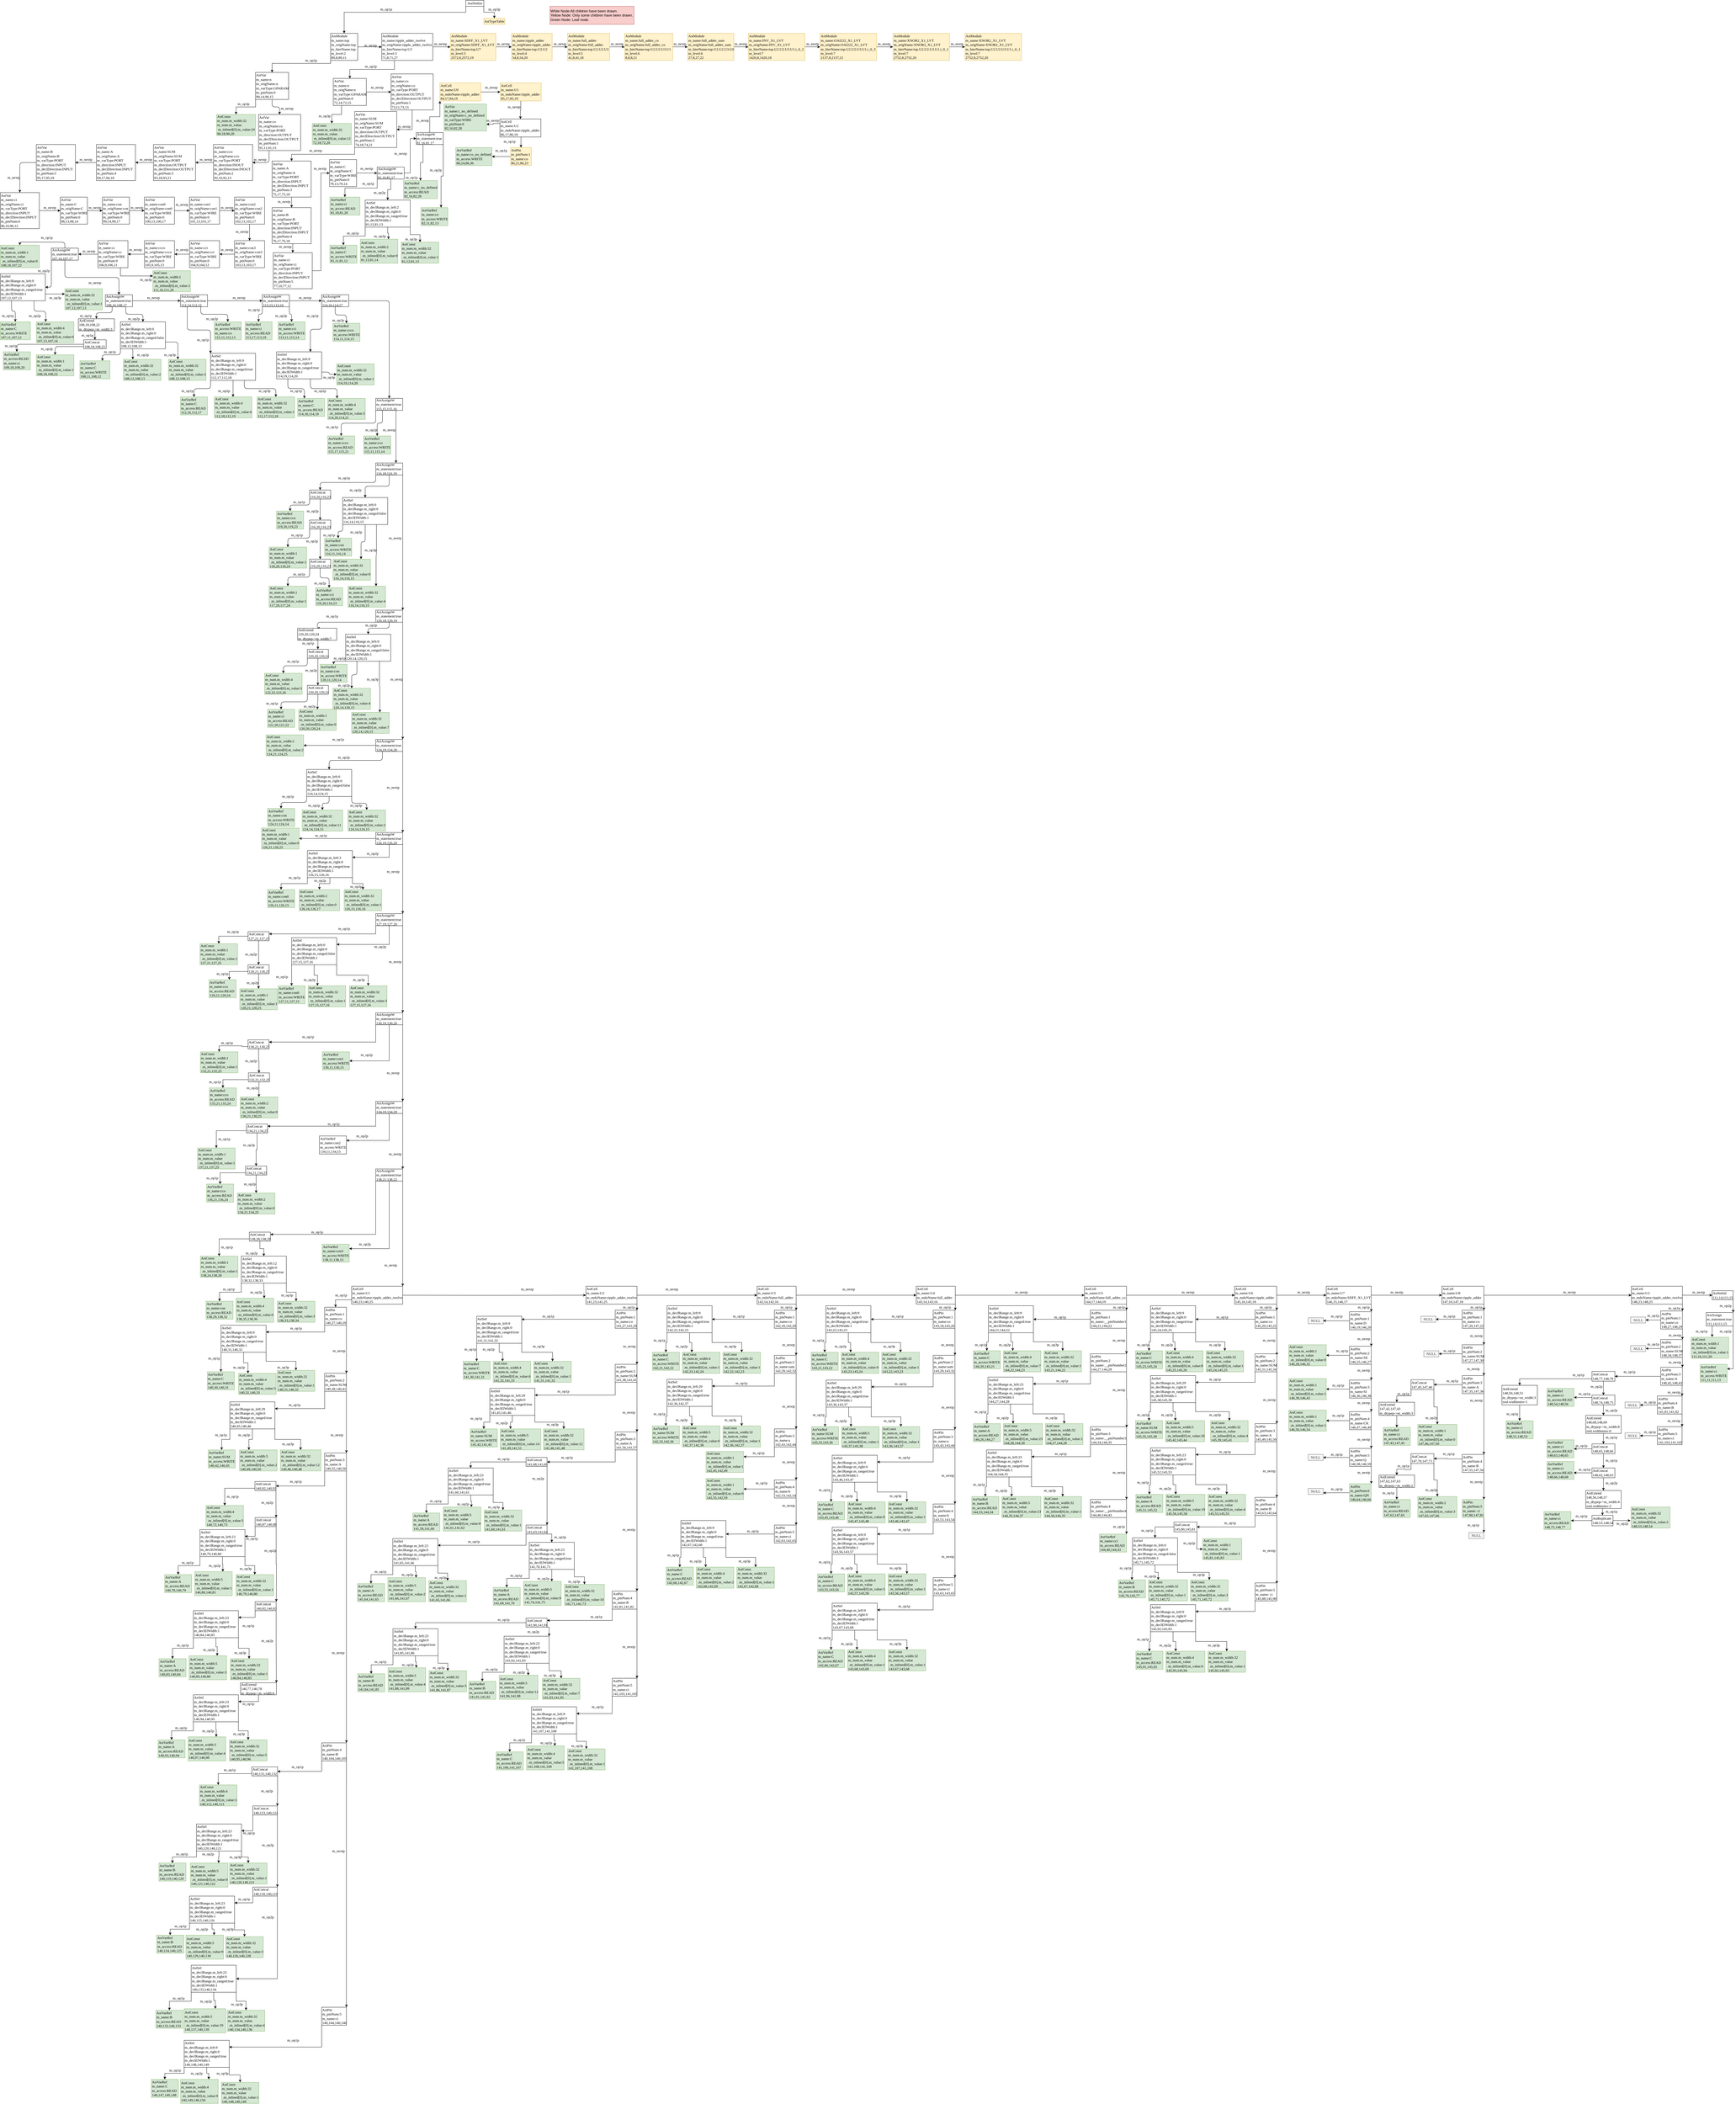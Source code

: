 <mxfile version="17.4.2" type="device"><diagram id="yVQCSrc8T_bdIJuy-pv2" name="Page-1"><mxGraphModel dx="2272" dy="761" grid="1" gridSize="10" guides="1" tooltips="1" connect="1" arrows="1" fold="1" page="1" pageScale="1" pageWidth="850" pageHeight="1100" math="0" shadow="0"><root><mxCell id="0"/><mxCell id="1" parent="0"/><mxCell id="0x8PA6r_OpROdG39TFGw-7" style="edgeStyle=orthogonalEdgeStyle;rounded=0;orthogonalLoop=1;jettySize=auto;html=1;exitX=1;exitY=1;exitDx=0;exitDy=0;entryX=0.5;entryY=0;entryDx=0;entryDy=0;fontFamily=Times New Roman;" parent="1" source="0x8PA6r_OpROdG39TFGw-1" target="0x8PA6r_OpROdG39TFGw-6" edge="1"><mxGeometry relative="1" as="geometry"/></mxCell><mxCell id="0x8PA6r_OpROdG39TFGw-9" style="edgeStyle=orthogonalEdgeStyle;rounded=0;orthogonalLoop=1;jettySize=auto;html=1;exitX=0;exitY=1;exitDx=0;exitDy=0;fontFamily=Times New Roman;" parent="1" source="0x8PA6r_OpROdG39TFGw-1" target="0x8PA6r_OpROdG39TFGw-2" edge="1"><mxGeometry relative="1" as="geometry"><Array as="points"><mxPoint x="700" y="60"/><mxPoint x="295" y="60"/></Array></mxGeometry></mxCell><mxCell id="0x8PA6r_OpROdG39TFGw-1" value="AstNetlist" style="rounded=0;whiteSpace=wrap;html=1;fontFamily=Times New Roman;align=center;" parent="1" vertex="1"><mxGeometry x="700" y="20" width="60" height="20" as="geometry"/></mxCell><mxCell id="0x8PA6r_OpROdG39TFGw-19" style="edgeStyle=orthogonalEdgeStyle;rounded=0;orthogonalLoop=1;jettySize=auto;html=1;exitX=0;exitY=1;exitDx=0;exitDy=0;entryX=0.5;entryY=0;entryDx=0;entryDy=0;fontFamily=Times New Roman;" parent="1" source="0x8PA6r_OpROdG39TFGw-2" target="0x8PA6r_OpROdG39TFGw-11" edge="1"><mxGeometry relative="1" as="geometry"><Array as="points"><mxPoint x="250" y="230"/><mxPoint x="55" y="230"/></Array></mxGeometry></mxCell><mxCell id="R9AKvNqb0Ux3P6HaEdBA-862" style="edgeStyle=orthogonalEdgeStyle;rounded=0;orthogonalLoop=1;jettySize=auto;html=1;exitX=1;exitY=0.5;exitDx=0;exitDy=0;entryX=0;entryY=0.5;entryDx=0;entryDy=0;fontFamily=Times New Roman;" parent="1" source="0x8PA6r_OpROdG39TFGw-2" target="R9AKvNqb0Ux3P6HaEdBA-861" edge="1"><mxGeometry relative="1" as="geometry"/></mxCell><mxCell id="0x8PA6r_OpROdG39TFGw-2" value="&lt;div&gt;AstModule&lt;/div&gt;&lt;div&gt;m_name:top&lt;/div&gt;&lt;div&gt;m_origName:top&lt;/div&gt;&lt;div&gt;m_hierName:top&lt;br&gt;&lt;/div&gt;&lt;div&gt;m_level:2&lt;br&gt;&lt;/div&gt;&lt;div&gt;89,8,89,11&lt;br&gt;&lt;/div&gt;" style="rounded=0;whiteSpace=wrap;html=1;fontFamily=Times New Roman;align=left;" parent="1" vertex="1"><mxGeometry x="250" y="130" width="90" height="90" as="geometry"/></mxCell><mxCell id="0x8PA6r_OpROdG39TFGw-5" value="m_op1p" style="text;html=1;strokeColor=none;fillColor=none;align=center;verticalAlign=middle;whiteSpace=wrap;rounded=0;fontFamily=Times New Roman;" parent="1" vertex="1"><mxGeometry x="410" y="40" width="50" height="20" as="geometry"/></mxCell><mxCell id="0x8PA6r_OpROdG39TFGw-6" value="AstTypeTable" style="rounded=0;whiteSpace=wrap;html=1;fontFamily=Times New Roman;fillColor=#fff2cc;strokeColor=#d6b656;" parent="1" vertex="1"><mxGeometry x="760" y="80" width="70" height="20" as="geometry"/></mxCell><mxCell id="0x8PA6r_OpROdG39TFGw-8" value="m_op3p" style="text;html=1;strokeColor=none;fillColor=none;align=center;verticalAlign=middle;whiteSpace=wrap;rounded=0;fontFamily=Times New Roman;" parent="1" vertex="1"><mxGeometry x="770" y="40" width="50" height="20" as="geometry"/></mxCell><mxCell id="0x8PA6r_OpROdG39TFGw-21" style="edgeStyle=orthogonalEdgeStyle;rounded=0;orthogonalLoop=1;jettySize=auto;html=1;exitX=0;exitY=1;exitDx=0;exitDy=0;entryX=0.5;entryY=0;entryDx=0;entryDy=0;fontFamily=Times New Roman;" parent="1" source="0x8PA6r_OpROdG39TFGw-11" target="0x8PA6r_OpROdG39TFGw-18" edge="1"><mxGeometry relative="1" as="geometry"/></mxCell><mxCell id="0x8PA6r_OpROdG39TFGw-26" style="edgeStyle=orthogonalEdgeStyle;curved=0;rounded=1;sketch=0;orthogonalLoop=1;jettySize=auto;html=1;exitX=0.5;exitY=1;exitDx=0;exitDy=0;fontFamily=Times New Roman;" parent="1" source="0x8PA6r_OpROdG39TFGw-11" target="0x8PA6r_OpROdG39TFGw-25" edge="1"><mxGeometry relative="1" as="geometry"/></mxCell><mxCell id="0x8PA6r_OpROdG39TFGw-11" value="&lt;div&gt;AstVar&lt;/div&gt;&lt;div&gt;m_name:n&lt;/div&gt;&lt;div&gt;m_origName:n&lt;/div&gt;&lt;div&gt;m_varType:GPARAM&lt;/div&gt;&lt;div&gt;m_pinNum:0&lt;br&gt;&lt;/div&gt;&lt;div&gt;90,14,90,15&lt;br&gt;&lt;/div&gt;" style="rounded=0;whiteSpace=wrap;html=1;fontFamily=Times New Roman;align=left;" parent="1" vertex="1"><mxGeometry y="260" width="110" height="90" as="geometry"/></mxCell><mxCell id="0x8PA6r_OpROdG39TFGw-14" value="m_op2p" style="text;html=1;strokeColor=none;fillColor=none;align=center;verticalAlign=middle;whiteSpace=wrap;rounded=0;fontFamily=Times New Roman;" parent="1" vertex="1"><mxGeometry x="160" y="210" width="50" height="20" as="geometry"/></mxCell><mxCell id="0x8PA6r_OpROdG39TFGw-18" value="&lt;div&gt;AstConst&lt;/div&gt;&lt;div&gt;m_num.m_width:32&lt;/div&gt;&lt;div&gt;m_num.m_value.&lt;/div&gt;&lt;div&gt;&amp;nbsp;m_inlined[0].m_value:24&lt;br&gt;&lt;/div&gt;&lt;div&gt;90,18,90,20&lt;br&gt;&lt;/div&gt;" style="rounded=0;whiteSpace=wrap;html=1;fontFamily=Times New Roman;align=left;fillColor=#d5e8d4;strokeColor=#82b366;" parent="1" vertex="1"><mxGeometry x="-130" y="400" width="130" height="70" as="geometry"/></mxCell><mxCell id="0x8PA6r_OpROdG39TFGw-22" value="&lt;div&gt;m_op3p&lt;/div&gt;" style="text;html=1;strokeColor=none;fillColor=none;align=center;verticalAlign=middle;whiteSpace=wrap;rounded=0;fontFamily=Times New Roman;" parent="1" vertex="1"><mxGeometry x="-60" y="360" width="40" height="10" as="geometry"/></mxCell><mxCell id="0x8PA6r_OpROdG39TFGw-30" style="edgeStyle=orthogonalEdgeStyle;curved=0;rounded=1;sketch=0;orthogonalLoop=1;jettySize=auto;html=1;exitX=0.25;exitY=1;exitDx=0;exitDy=0;fontFamily=Times New Roman;" parent="1" source="0x8PA6r_OpROdG39TFGw-25" target="0x8PA6r_OpROdG39TFGw-29" edge="1"><mxGeometry relative="1" as="geometry"/></mxCell><mxCell id="0x8PA6r_OpROdG39TFGw-25" value="&lt;div&gt;AstVar&lt;/div&gt;&lt;div&gt;m_name:co&lt;/div&gt;&lt;div&gt;m_origName:co&lt;/div&gt;&lt;div&gt;m_varType:PORT&lt;/div&gt;&lt;div&gt;m_direction:OUTPUT&lt;/div&gt;&lt;div&gt;m_declDirection:OUTPUT&lt;/div&gt;&lt;div&gt;m_pinNum:1&lt;/div&gt;&lt;div&gt;91,11,91,13&lt;br&gt;&lt;/div&gt;" style="rounded=0;whiteSpace=wrap;html=1;fontFamily=Times New Roman;align=left;" parent="1" vertex="1"><mxGeometry x="10" y="400" width="140" height="120" as="geometry"/></mxCell><mxCell id="0x8PA6r_OpROdG39TFGw-27" value="m_nextp" style="text;html=1;strokeColor=none;fillColor=none;align=center;verticalAlign=middle;whiteSpace=wrap;rounded=0;sketch=0;fontFamily=Times New Roman;" parent="1" vertex="1"><mxGeometry x="80" y="370" width="50" height="20" as="geometry"/></mxCell><mxCell id="0x8PA6r_OpROdG39TFGw-33" style="edgeStyle=orthogonalEdgeStyle;curved=0;rounded=1;sketch=0;orthogonalLoop=1;jettySize=auto;html=1;exitX=0;exitY=0.5;exitDx=0;exitDy=0;entryX=1;entryY=0.5;entryDx=0;entryDy=0;fontFamily=Times New Roman;" parent="1" source="0x8PA6r_OpROdG39TFGw-29" target="0x8PA6r_OpROdG39TFGw-32" edge="1"><mxGeometry relative="1" as="geometry"/></mxCell><mxCell id="0x8PA6r_OpROdG39TFGw-29" value="&lt;div&gt;AstVar&lt;/div&gt;&lt;div&gt;m_name:cco&lt;/div&gt;&lt;div&gt;m_origName:cco&lt;/div&gt;&lt;div&gt;m_varType:PORT&lt;/div&gt;&lt;div&gt;m_direction:INOUT&lt;/div&gt;&lt;div&gt;m_declDirection:INOUT&lt;/div&gt;&lt;div&gt;m_pinNum:2&lt;/div&gt;&lt;div&gt;92,10,92,13&lt;br&gt;&lt;/div&gt;" style="rounded=0;whiteSpace=wrap;html=1;fontFamily=Times New Roman;align=left;" parent="1" vertex="1"><mxGeometry x="-140" y="500" width="130" height="120" as="geometry"/></mxCell><mxCell id="0x8PA6r_OpROdG39TFGw-31" value="m_nextp" style="text;html=1;strokeColor=none;fillColor=none;align=center;verticalAlign=middle;whiteSpace=wrap;rounded=0;sketch=0;fontFamily=Times New Roman;" parent="1" vertex="1"><mxGeometry x="-10" y="540" width="50" height="20" as="geometry"/></mxCell><mxCell id="0x8PA6r_OpROdG39TFGw-53" style="edgeStyle=orthogonalEdgeStyle;curved=0;rounded=1;sketch=0;orthogonalLoop=1;jettySize=auto;html=1;exitX=0;exitY=0.5;exitDx=0;exitDy=0;entryX=1;entryY=0.5;entryDx=0;entryDy=0;fontFamily=Times New Roman;" parent="1" source="0x8PA6r_OpROdG39TFGw-32" target="0x8PA6r_OpROdG39TFGw-37" edge="1"><mxGeometry relative="1" as="geometry"/></mxCell><mxCell id="0x8PA6r_OpROdG39TFGw-32" value="&lt;div&gt;AstVar&lt;/div&gt;&lt;div&gt;m_name:SUM&lt;/div&gt;&lt;div&gt;m_origName:SUM&lt;/div&gt;&lt;div&gt;m_varType:PORT&lt;/div&gt;&lt;div&gt;m_direction:OUTPUT&lt;/div&gt;&lt;div&gt;m_declDirection:OUTPUT&lt;/div&gt;&lt;div&gt;m_pinNum:3&lt;/div&gt;&lt;div&gt;93,18,93,21&lt;br&gt;&lt;/div&gt;" style="rounded=0;whiteSpace=wrap;html=1;fontFamily=Times New Roman;align=left;" parent="1" vertex="1"><mxGeometry x="-340" y="500" width="140" height="120" as="geometry"/></mxCell><mxCell id="0x8PA6r_OpROdG39TFGw-34" style="edgeStyle=orthogonalEdgeStyle;curved=0;rounded=1;sketch=0;orthogonalLoop=1;jettySize=auto;html=1;exitX=0.5;exitY=1;exitDx=0;exitDy=0;fontFamily=Times New Roman;" parent="1" source="0x8PA6r_OpROdG39TFGw-31" target="0x8PA6r_OpROdG39TFGw-31" edge="1"><mxGeometry relative="1" as="geometry"/></mxCell><mxCell id="0x8PA6r_OpROdG39TFGw-35" value="m_nextp" style="text;html=1;strokeColor=none;fillColor=none;align=center;verticalAlign=middle;whiteSpace=wrap;rounded=0;sketch=0;fontFamily=Times New Roman;" parent="1" vertex="1"><mxGeometry x="-190" y="540" width="50" height="20" as="geometry"/></mxCell><mxCell id="0x8PA6r_OpROdG39TFGw-44" style="edgeStyle=orthogonalEdgeStyle;curved=0;rounded=1;sketch=0;orthogonalLoop=1;jettySize=auto;html=1;exitX=0;exitY=0.5;exitDx=0;exitDy=0;entryX=1;entryY=0.5;entryDx=0;entryDy=0;fontFamily=Times New Roman;" parent="1" source="0x8PA6r_OpROdG39TFGw-37" target="0x8PA6r_OpROdG39TFGw-38" edge="1"><mxGeometry relative="1" as="geometry"/></mxCell><mxCell id="0x8PA6r_OpROdG39TFGw-37" value="&lt;div&gt;AstVar&lt;/div&gt;&lt;div&gt;m_name:A&lt;/div&gt;&lt;div&gt;m_origName:A&lt;/div&gt;&lt;div&gt;m_varType:PORT&lt;/div&gt;&lt;div&gt;m_direction:INPUT&lt;/div&gt;&lt;div&gt;m_declDirection:INPUT&lt;/div&gt;&lt;div&gt;m_pinNum:4&lt;/div&gt;&lt;div&gt;94,17,94,18&lt;br&gt;&lt;/div&gt;" style="rounded=0;whiteSpace=wrap;html=1;fontFamily=Times New Roman;align=left;" parent="1" vertex="1"><mxGeometry x="-530" y="500" width="130" height="120" as="geometry"/></mxCell><mxCell id="0x8PA6r_OpROdG39TFGw-48" style="edgeStyle=orthogonalEdgeStyle;curved=0;rounded=1;sketch=0;orthogonalLoop=1;jettySize=auto;html=1;exitX=0;exitY=0.5;exitDx=0;exitDy=0;fontFamily=Times New Roman;" parent="1" source="0x8PA6r_OpROdG39TFGw-38" target="0x8PA6r_OpROdG39TFGw-47" edge="1"><mxGeometry relative="1" as="geometry"/></mxCell><mxCell id="0x8PA6r_OpROdG39TFGw-38" value="&lt;div&gt;AstVar&lt;/div&gt;&lt;div&gt;m_name:B&lt;/div&gt;&lt;div&gt;m_origName:B&lt;/div&gt;&lt;div&gt;m_varType:PORT&lt;/div&gt;&lt;div&gt;m_direction:INPUT&lt;/div&gt;&lt;div&gt;m_declDirection:INPUT&lt;/div&gt;&lt;div&gt;m_pinNum:5&lt;/div&gt;&lt;div&gt;95,17,95,18&lt;br&gt;&lt;/div&gt;" style="rounded=0;whiteSpace=wrap;html=1;fontFamily=Times New Roman;align=left;" parent="1" vertex="1"><mxGeometry x="-730" y="500" width="130" height="120" as="geometry"/></mxCell><mxCell id="0x8PA6r_OpROdG39TFGw-40" value="m_nextp" style="text;html=1;strokeColor=none;fillColor=none;align=center;verticalAlign=middle;whiteSpace=wrap;rounded=0;sketch=0;fontFamily=Times New Roman;" parent="1" vertex="1"><mxGeometry x="-390" y="540" width="50" height="20" as="geometry"/></mxCell><mxCell id="0x8PA6r_OpROdG39TFGw-42" value="m_nextp" style="text;html=1;strokeColor=none;fillColor=none;align=center;verticalAlign=middle;whiteSpace=wrap;rounded=0;sketch=0;fontFamily=Times New Roman;" parent="1" vertex="1"><mxGeometry x="-590" y="540" width="50" height="20" as="geometry"/></mxCell><mxCell id="0x8PA6r_OpROdG39TFGw-51" style="edgeStyle=orthogonalEdgeStyle;curved=0;rounded=1;sketch=0;orthogonalLoop=1;jettySize=auto;html=1;exitX=1;exitY=0.5;exitDx=0;exitDy=0;entryX=0;entryY=0.5;entryDx=0;entryDy=0;fontFamily=Times New Roman;" parent="1" source="0x8PA6r_OpROdG39TFGw-47" target="0x8PA6r_OpROdG39TFGw-50" edge="1"><mxGeometry relative="1" as="geometry"/></mxCell><mxCell id="0x8PA6r_OpROdG39TFGw-47" value="&lt;div&gt;AstVar&lt;/div&gt;&lt;div&gt;m_name:ci&lt;/div&gt;&lt;div&gt;m_origName:ci&lt;/div&gt;&lt;div&gt;m_varType:PORT&lt;/div&gt;&lt;div&gt;m_direction:INPUT&lt;/div&gt;&lt;div&gt;m_declDirection:INPUT&lt;/div&gt;&lt;div&gt;m_pinNum:6&lt;/div&gt;&lt;div&gt;96,10,96,12&lt;br&gt;&lt;/div&gt;" style="rounded=0;whiteSpace=wrap;html=1;fontFamily=Times New Roman;align=left;" parent="1" vertex="1"><mxGeometry x="-850" y="660" width="130" height="120" as="geometry"/></mxCell><mxCell id="0x8PA6r_OpROdG39TFGw-49" value="m_nextp" style="text;html=1;strokeColor=none;fillColor=none;align=center;verticalAlign=middle;whiteSpace=wrap;rounded=0;sketch=0;fontFamily=Times New Roman;" parent="1" vertex="1"><mxGeometry x="-830" y="600" width="50" height="20" as="geometry"/></mxCell><mxCell id="0x8PA6r_OpROdG39TFGw-56" style="edgeStyle=orthogonalEdgeStyle;curved=0;rounded=1;sketch=0;orthogonalLoop=1;jettySize=auto;html=1;exitX=1;exitY=0.5;exitDx=0;exitDy=0;entryX=0;entryY=0.5;entryDx=0;entryDy=0;fontFamily=Times New Roman;" parent="1" source="0x8PA6r_OpROdG39TFGw-50" target="0x8PA6r_OpROdG39TFGw-55" edge="1"><mxGeometry relative="1" as="geometry"/></mxCell><mxCell id="0x8PA6r_OpROdG39TFGw-50" value="&lt;div&gt;AstVar&lt;/div&gt;&lt;div&gt;m_name:C&lt;/div&gt;&lt;div&gt;m_origName:C&lt;/div&gt;&lt;div&gt;m_varType:WIRE&lt;/div&gt;&lt;div&gt;m_pinNum:0&lt;/div&gt;&lt;div&gt;98,13,98,14&lt;br&gt;&lt;/div&gt;" style="rounded=0;whiteSpace=wrap;html=1;fontFamily=Times New Roman;align=left;" parent="1" vertex="1"><mxGeometry x="-650" y="675" width="90" height="90" as="geometry"/></mxCell><mxCell id="0x8PA6r_OpROdG39TFGw-52" value="m_nextp" style="text;html=1;strokeColor=none;fillColor=none;align=center;verticalAlign=middle;whiteSpace=wrap;rounded=0;sketch=0;fontFamily=Times New Roman;" parent="1" vertex="1"><mxGeometry x="-710" y="700" width="50" height="20" as="geometry"/></mxCell><mxCell id="0x8PA6r_OpROdG39TFGw-60" style="edgeStyle=orthogonalEdgeStyle;curved=0;rounded=1;sketch=0;orthogonalLoop=1;jettySize=auto;html=1;exitX=1;exitY=0.5;exitDx=0;exitDy=0;entryX=0;entryY=0.5;entryDx=0;entryDy=0;fontFamily=Times New Roman;" parent="1" source="0x8PA6r_OpROdG39TFGw-55" target="0x8PA6r_OpROdG39TFGw-59" edge="1"><mxGeometry relative="1" as="geometry"/></mxCell><mxCell id="0x8PA6r_OpROdG39TFGw-55" value="&lt;div&gt;AstVar&lt;/div&gt;&lt;div&gt;m_name:con&lt;/div&gt;&lt;div&gt;m_origName:con&lt;/div&gt;&lt;div&gt;m_varType:WIRE&lt;/div&gt;&lt;div&gt;m_pinNum:0&lt;/div&gt;&lt;div&gt;99,14,99,17&lt;br&gt;&lt;/div&gt;" style="rounded=0;whiteSpace=wrap;html=1;fontFamily=Times New Roman;align=left;" parent="1" vertex="1"><mxGeometry x="-510" y="675" width="90" height="90" as="geometry"/></mxCell><mxCell id="0x8PA6r_OpROdG39TFGw-57" value="m_nextp" style="text;html=1;strokeColor=none;fillColor=none;align=center;verticalAlign=middle;whiteSpace=wrap;rounded=0;sketch=0;fontFamily=Times New Roman;" parent="1" vertex="1"><mxGeometry x="-560" y="700" width="50" height="20" as="geometry"/></mxCell><mxCell id="0x8PA6r_OpROdG39TFGw-67" style="edgeStyle=orthogonalEdgeStyle;curved=0;rounded=1;sketch=0;orthogonalLoop=1;jettySize=auto;html=1;exitX=1;exitY=0.5;exitDx=0;exitDy=0;fontFamily=Times New Roman;" parent="1" source="0x8PA6r_OpROdG39TFGw-59" target="0x8PA6r_OpROdG39TFGw-62" edge="1"><mxGeometry relative="1" as="geometry"/></mxCell><mxCell id="0x8PA6r_OpROdG39TFGw-59" value="&lt;div&gt;AstVar&lt;/div&gt;&lt;div&gt;m_name:con0&lt;/div&gt;&lt;div&gt;m_origName:con0&lt;/div&gt;&lt;div&gt;m_varType:WIRE&lt;/div&gt;&lt;div&gt;m_pinNum:0&lt;/div&gt;&lt;div&gt;100,13,100,17&lt;br&gt;&lt;/div&gt;" style="rounded=0;whiteSpace=wrap;html=1;fontFamily=Times New Roman;align=left;" parent="1" vertex="1"><mxGeometry x="-370" y="675" width="100" height="90" as="geometry"/></mxCell><mxCell id="0x8PA6r_OpROdG39TFGw-61" value="m_nextp" style="text;html=1;strokeColor=none;fillColor=none;align=center;verticalAlign=middle;whiteSpace=wrap;rounded=0;sketch=0;fontFamily=Times New Roman;" parent="1" vertex="1"><mxGeometry x="-420" y="700" width="50" height="20" as="geometry"/></mxCell><mxCell id="0x8PA6r_OpROdG39TFGw-70" style="edgeStyle=orthogonalEdgeStyle;curved=0;rounded=1;sketch=0;orthogonalLoop=1;jettySize=auto;html=1;exitX=1;exitY=0.5;exitDx=0;exitDy=0;entryX=0;entryY=0.5;entryDx=0;entryDy=0;fontFamily=Times New Roman;" parent="1" source="0x8PA6r_OpROdG39TFGw-62" target="0x8PA6r_OpROdG39TFGw-68" edge="1"><mxGeometry relative="1" as="geometry"/></mxCell><mxCell id="0x8PA6r_OpROdG39TFGw-62" value="&lt;div&gt;AstVar&lt;/div&gt;&lt;div&gt;m_name:con1&lt;/div&gt;&lt;div&gt;m_origName:con1&lt;/div&gt;&lt;div&gt;m_varType:WIRE&lt;/div&gt;&lt;div&gt;m_pinNum:0&lt;/div&gt;&lt;div&gt;101,13,101,17&lt;br&gt;&lt;/div&gt;" style="rounded=0;whiteSpace=wrap;html=1;fontFamily=Times New Roman;align=left;" parent="1" vertex="1"><mxGeometry x="-220" y="675" width="100" height="90" as="geometry"/></mxCell><mxCell id="0x8PA6r_OpROdG39TFGw-65" value="" style="edgeStyle=orthogonalEdgeStyle;curved=0;rounded=1;sketch=0;orthogonalLoop=1;jettySize=auto;html=1;exitX=1;exitY=0.5;exitDx=0;exitDy=0;entryX=0;entryY=0.5;entryDx=0;entryDy=0;endArrow=none;fontFamily=Times New Roman;" parent="1" source="0x8PA6r_OpROdG39TFGw-59" edge="1"><mxGeometry relative="1" as="geometry"><mxPoint x="-270" y="720" as="sourcePoint"/><mxPoint x="-270" y="700" as="targetPoint"/></mxGeometry></mxCell><mxCell id="0x8PA6r_OpROdG39TFGw-66" value="m_nextp" style="text;html=1;strokeColor=none;fillColor=none;align=center;verticalAlign=middle;whiteSpace=wrap;rounded=0;sketch=0;fontFamily=Times New Roman;" parent="1" vertex="1"><mxGeometry x="-270" y="690" width="50" height="20" as="geometry"/></mxCell><mxCell id="0x8PA6r_OpROdG39TFGw-72" style="edgeStyle=orthogonalEdgeStyle;curved=0;rounded=1;sketch=0;orthogonalLoop=1;jettySize=auto;html=1;exitX=0.5;exitY=1;exitDx=0;exitDy=0;entryX=0.5;entryY=0;entryDx=0;entryDy=0;fontFamily=Times New Roman;" parent="1" source="0x8PA6r_OpROdG39TFGw-68" target="0x8PA6r_OpROdG39TFGw-69" edge="1"><mxGeometry relative="1" as="geometry"/></mxCell><mxCell id="0x8PA6r_OpROdG39TFGw-68" value="&lt;div&gt;AstVar&lt;/div&gt;&lt;div&gt;m_name:con2&lt;/div&gt;&lt;div&gt;m_origName:con2&lt;/div&gt;&lt;div&gt;m_varType:WIRE&lt;/div&gt;&lt;div&gt;m_pinNum:0&lt;/div&gt;&lt;div&gt;102,13,102,17&lt;br&gt;&lt;/div&gt;" style="rounded=0;whiteSpace=wrap;html=1;fontFamily=Times New Roman;align=left;" parent="1" vertex="1"><mxGeometry x="-70" y="675" width="100" height="90" as="geometry"/></mxCell><mxCell id="0x8PA6r_OpROdG39TFGw-77" style="edgeStyle=orthogonalEdgeStyle;curved=0;rounded=1;sketch=0;orthogonalLoop=1;jettySize=auto;html=1;exitX=0;exitY=0.5;exitDx=0;exitDy=0;fontFamily=Times New Roman;" parent="1" source="0x8PA6r_OpROdG39TFGw-69" target="0x8PA6r_OpROdG39TFGw-74" edge="1"><mxGeometry relative="1" as="geometry"/></mxCell><mxCell id="0x8PA6r_OpROdG39TFGw-69" value="&lt;div&gt;AstVar&lt;/div&gt;&lt;div&gt;m_name:con3&lt;/div&gt;&lt;div&gt;m_origName:con3&lt;/div&gt;&lt;div&gt;m_varType:WIRE&lt;/div&gt;&lt;div&gt;m_pinNum:0&lt;/div&gt;&lt;div&gt;103,13,103,17&lt;br&gt;&lt;/div&gt;" style="rounded=0;whiteSpace=wrap;html=1;fontFamily=Times New Roman;align=left;" parent="1" vertex="1"><mxGeometry x="-70" y="820" width="100" height="90" as="geometry"/></mxCell><mxCell id="0x8PA6r_OpROdG39TFGw-71" value="m_nextp" style="text;html=1;strokeColor=none;fillColor=none;align=center;verticalAlign=middle;whiteSpace=wrap;rounded=0;sketch=0;fontFamily=Times New Roman;" parent="1" vertex="1"><mxGeometry x="-120" y="700" width="50" height="20" as="geometry"/></mxCell><mxCell id="0x8PA6r_OpROdG39TFGw-73" value="m_nextp" style="text;html=1;strokeColor=none;fillColor=none;align=center;verticalAlign=middle;whiteSpace=wrap;rounded=0;sketch=0;fontFamily=Times New Roman;" parent="1" vertex="1"><mxGeometry x="-70" y="780" width="50" height="20" as="geometry"/></mxCell><mxCell id="0x8PA6r_OpROdG39TFGw-78" style="edgeStyle=orthogonalEdgeStyle;curved=0;rounded=1;sketch=0;orthogonalLoop=1;jettySize=auto;html=1;exitX=0;exitY=0.5;exitDx=0;exitDy=0;fontFamily=Times New Roman;" parent="1" source="0x8PA6r_OpROdG39TFGw-74" target="0x8PA6r_OpROdG39TFGw-75" edge="1"><mxGeometry relative="1" as="geometry"/></mxCell><mxCell id="0x8PA6r_OpROdG39TFGw-74" value="&lt;div&gt;AstVar&lt;/div&gt;&lt;div&gt;m_name:cci&lt;/div&gt;&lt;div&gt;m_origName:cci&lt;/div&gt;&lt;div&gt;m_varType:WIRE&lt;/div&gt;&lt;div&gt;m_pinNum:0&lt;/div&gt;&lt;div&gt;104,9,104,12&lt;br&gt;&lt;/div&gt;" style="rounded=0;whiteSpace=wrap;html=1;fontFamily=Times New Roman;align=left;" parent="1" vertex="1"><mxGeometry x="-220" y="820" width="100" height="90" as="geometry"/></mxCell><mxCell id="0x8PA6r_OpROdG39TFGw-79" style="edgeStyle=orthogonalEdgeStyle;curved=0;rounded=1;sketch=0;orthogonalLoop=1;jettySize=auto;html=1;exitX=0;exitY=0.5;exitDx=0;exitDy=0;entryX=1;entryY=0.5;entryDx=0;entryDy=0;fontFamily=Times New Roman;" parent="1" source="0x8PA6r_OpROdG39TFGw-75" target="0x8PA6r_OpROdG39TFGw-76" edge="1"><mxGeometry relative="1" as="geometry"/></mxCell><mxCell id="0x8PA6r_OpROdG39TFGw-75" value="&lt;div&gt;AstVar&lt;/div&gt;&lt;div&gt;m_name:ccco&lt;/div&gt;&lt;div&gt;m_origName:ccco&lt;/div&gt;&lt;div&gt;m_varType:WIRE&lt;/div&gt;&lt;div&gt;m_pinNum:0&lt;/div&gt;&lt;div&gt;105,9,105,13&lt;br&gt;&lt;/div&gt;" style="rounded=0;whiteSpace=wrap;html=1;fontFamily=Times New Roman;align=left;" parent="1" vertex="1"><mxGeometry x="-370" y="820" width="100" height="90" as="geometry"/></mxCell><mxCell id="0x8PA6r_OpROdG39TFGw-84" style="edgeStyle=orthogonalEdgeStyle;curved=0;rounded=1;sketch=0;orthogonalLoop=1;jettySize=auto;html=1;exitX=0;exitY=0.5;exitDx=0;exitDy=0;entryX=1;entryY=0.5;entryDx=0;entryDy=0;fontFamily=Times New Roman;" parent="1" source="0x8PA6r_OpROdG39TFGw-76" target="0x8PA6r_OpROdG39TFGw-83" edge="1"><mxGeometry relative="1" as="geometry"/></mxCell><mxCell id="R9AKvNqb0Ux3P6HaEdBA-894" style="edgeStyle=orthogonalEdgeStyle;rounded=0;orthogonalLoop=1;jettySize=auto;html=1;exitX=0.75;exitY=1;exitDx=0;exitDy=0;entryX=0;entryY=0.25;entryDx=0;entryDy=0;fontFamily=Times New Roman;" parent="1" source="0x8PA6r_OpROdG39TFGw-76" target="R9AKvNqb0Ux3P6HaEdBA-893" edge="1"><mxGeometry relative="1" as="geometry"/></mxCell><mxCell id="0x8PA6r_OpROdG39TFGw-76" value="&lt;div&gt;AstVar&lt;/div&gt;&lt;div&gt;m_name:cc&lt;/div&gt;&lt;div&gt;m_origName:cc&lt;/div&gt;&lt;div&gt;m_varType:WIRE&lt;/div&gt;&lt;div&gt;m_pinNum:0&lt;/div&gt;&lt;div&gt;106,9,106,11&lt;br&gt;&lt;/div&gt;" style="rounded=0;whiteSpace=wrap;html=1;fontFamily=Times New Roman;align=left;" parent="1" vertex="1"><mxGeometry x="-525" y="820" width="100" height="90" as="geometry"/></mxCell><mxCell id="0x8PA6r_OpROdG39TFGw-80" value="m_nextp" style="text;html=1;strokeColor=none;fillColor=none;align=center;verticalAlign=middle;whiteSpace=wrap;rounded=0;sketch=0;fontFamily=Times New Roman;" parent="1" vertex="1"><mxGeometry x="-120" y="840" width="50" height="20" as="geometry"/></mxCell><mxCell id="0x8PA6r_OpROdG39TFGw-81" value="m_nextp" style="text;html=1;strokeColor=none;fillColor=none;align=center;verticalAlign=middle;whiteSpace=wrap;rounded=0;sketch=0;fontFamily=Times New Roman;" parent="1" vertex="1"><mxGeometry x="-270" y="840" width="50" height="20" as="geometry"/></mxCell><mxCell id="0x8PA6r_OpROdG39TFGw-82" value="m_nextp" style="text;html=1;strokeColor=none;fillColor=none;align=center;verticalAlign=middle;whiteSpace=wrap;rounded=0;sketch=0;fontFamily=Times New Roman;" parent="1" vertex="1"><mxGeometry x="-425" y="840" width="50" height="20" as="geometry"/></mxCell><mxCell id="0x8PA6r_OpROdG39TFGw-87" style="edgeStyle=orthogonalEdgeStyle;curved=0;rounded=1;sketch=0;orthogonalLoop=1;jettySize=auto;html=1;exitX=0.5;exitY=0;exitDx=0;exitDy=0;entryX=0.5;entryY=0;entryDx=0;entryDy=0;fontFamily=Times New Roman;" parent="1" source="0x8PA6r_OpROdG39TFGw-83" target="0x8PA6r_OpROdG39TFGw-86" edge="1"><mxGeometry relative="1" as="geometry"/></mxCell><mxCell id="0x8PA6r_OpROdG39TFGw-90" style="edgeStyle=orthogonalEdgeStyle;curved=0;rounded=1;sketch=0;orthogonalLoop=1;jettySize=auto;html=1;exitX=0;exitY=1;exitDx=0;exitDy=0;entryX=1;entryY=0.5;entryDx=0;entryDy=0;fontFamily=Times New Roman;" parent="1" source="0x8PA6r_OpROdG39TFGw-83" target="0x8PA6r_OpROdG39TFGw-89" edge="1"><mxGeometry relative="1" as="geometry"/></mxCell><mxCell id="0x8PA6r_OpROdG39TFGw-106" style="edgeStyle=orthogonalEdgeStyle;curved=0;rounded=1;sketch=0;orthogonalLoop=1;jettySize=auto;html=1;exitX=0.5;exitY=1;exitDx=0;exitDy=0;entryX=0.5;entryY=0;entryDx=0;entryDy=0;fontFamily=Times New Roman;" parent="1" source="0x8PA6r_OpROdG39TFGw-83" target="0x8PA6r_OpROdG39TFGw-105" edge="1"><mxGeometry relative="1" as="geometry"/></mxCell><mxCell id="0x8PA6r_OpROdG39TFGw-83" value="&lt;div&gt;AstAssignW&lt;/div&gt;&lt;div&gt;m_statement:true&lt;/div&gt;&lt;div&gt;107,16,107,17&lt;br&gt;&lt;/div&gt;" style="rounded=0;whiteSpace=wrap;html=1;sketch=0;align=left;fontFamily=Times New Roman;" parent="1" vertex="1"><mxGeometry x="-680" y="845" width="90" height="40" as="geometry"/></mxCell><mxCell id="0x8PA6r_OpROdG39TFGw-85" value="m_nextp" style="text;html=1;strokeColor=none;fillColor=none;align=center;verticalAlign=middle;whiteSpace=wrap;rounded=0;sketch=0;fontFamily=Times New Roman;" parent="1" vertex="1"><mxGeometry x="-580" y="845" width="50" height="20" as="geometry"/></mxCell><mxCell id="0x8PA6r_OpROdG39TFGw-86" value="&lt;div&gt;AstConst&lt;/div&gt;&lt;div&gt;m_num.m_width:1&lt;/div&gt;&lt;div&gt;m_num.m_value&lt;/div&gt;&lt;div&gt;&amp;nbsp;.m_inlined[0].m_value:0&lt;br&gt;&lt;/div&gt;&lt;div&gt;108,18,107,22&lt;br&gt;&lt;/div&gt;" style="rounded=0;whiteSpace=wrap;html=1;sketch=0;align=left;fontFamily=Times New Roman;fillColor=#d5e8d4;strokeColor=#82b366;" parent="1" vertex="1"><mxGeometry x="-850" y="835" width="130" height="75" as="geometry"/></mxCell><mxCell id="0x8PA6r_OpROdG39TFGw-88" value="m_op1p" style="text;html=1;strokeColor=none;fillColor=none;align=center;verticalAlign=middle;whiteSpace=wrap;rounded=0;sketch=0;fontFamily=Times New Roman;" parent="1" vertex="1"><mxGeometry x="-720" y="800" width="50" height="20" as="geometry"/></mxCell><mxCell id="0x8PA6r_OpROdG39TFGw-98" style="edgeStyle=orthogonalEdgeStyle;curved=0;rounded=1;sketch=0;orthogonalLoop=1;jettySize=auto;html=1;exitX=0.25;exitY=1;exitDx=0;exitDy=0;fontFamily=Times New Roman;" parent="1" source="0x8PA6r_OpROdG39TFGw-89" target="0x8PA6r_OpROdG39TFGw-92" edge="1"><mxGeometry relative="1" as="geometry"/></mxCell><mxCell id="0x8PA6r_OpROdG39TFGw-111" style="edgeStyle=orthogonalEdgeStyle;curved=0;rounded=1;sketch=0;orthogonalLoop=1;jettySize=auto;html=1;exitX=0.75;exitY=1;exitDx=0;exitDy=0;entryX=0.25;entryY=0;entryDx=0;entryDy=0;fontFamily=Times New Roman;" parent="1" source="0x8PA6r_OpROdG39TFGw-89" target="0x8PA6r_OpROdG39TFGw-96" edge="1"><mxGeometry relative="1" as="geometry"/></mxCell><mxCell id="0x8PA6r_OpROdG39TFGw-113" style="edgeStyle=orthogonalEdgeStyle;curved=0;rounded=1;sketch=0;orthogonalLoop=1;jettySize=auto;html=1;exitX=1;exitY=0.75;exitDx=0;exitDy=0;entryX=0;entryY=0.25;entryDx=0;entryDy=0;fontFamily=Times New Roman;" parent="1" source="0x8PA6r_OpROdG39TFGw-89" target="0x8PA6r_OpROdG39TFGw-101" edge="1"><mxGeometry relative="1" as="geometry"/></mxCell><mxCell id="0x8PA6r_OpROdG39TFGw-89" value="&lt;div&gt;AstSel&lt;/div&gt;&lt;div&gt;m_declRange.m_left:9&lt;/div&gt;&lt;div&gt;m_declRange.m_right:0&lt;/div&gt;&lt;div&gt;m_declRange.m_ranged:true&lt;/div&gt;&lt;div&gt;m_declElWidth:1&lt;/div&gt;&lt;div&gt;107,12,107,13&lt;br&gt;&lt;/div&gt;" style="rounded=0;whiteSpace=wrap;html=1;sketch=0;align=left;fontFamily=Times New Roman;" parent="1" vertex="1"><mxGeometry x="-850" y="930" width="150" height="90" as="geometry"/></mxCell><mxCell id="0x8PA6r_OpROdG39TFGw-91" value="m_op2p" style="text;html=1;strokeColor=none;fillColor=none;align=center;verticalAlign=middle;whiteSpace=wrap;rounded=0;sketch=0;fontFamily=Times New Roman;" parent="1" vertex="1"><mxGeometry x="-730" y="910" width="50" height="20" as="geometry"/></mxCell><mxCell id="0x8PA6r_OpROdG39TFGw-92" value="&lt;div&gt;AstVarRef&lt;/div&gt;&lt;div&gt;m_name:C&lt;/div&gt;&lt;div&gt;m_access:WRITE&lt;br&gt;&lt;/div&gt;&lt;div&gt;107,11,107,12&lt;br&gt;&lt;/div&gt;" style="rounded=0;whiteSpace=wrap;html=1;sketch=0;fontFamily=Times New Roman;align=left;fillColor=#d5e8d4;strokeColor=#82b366;" parent="1" vertex="1"><mxGeometry x="-850" y="1090" width="100" height="60" as="geometry"/></mxCell><mxCell id="0x8PA6r_OpROdG39TFGw-95" value="m_op1p" style="text;html=1;strokeColor=none;fillColor=none;align=center;verticalAlign=middle;whiteSpace=wrap;rounded=0;sketch=0;fontFamily=Times New Roman;" parent="1" vertex="1"><mxGeometry x="-850" y="1060" width="50" height="20" as="geometry"/></mxCell><mxCell id="0x8PA6r_OpROdG39TFGw-96" value="&lt;div&gt;AstConst&lt;/div&gt;&lt;div&gt;m_num.m_width:4&lt;br&gt;&lt;/div&gt;&lt;div&gt;m_num.m_value&lt;/div&gt;&lt;div&gt;&amp;nbsp;.m_inlined[0].m_value:0&lt;/div&gt;&lt;div&gt;107,13,107,14&lt;br&gt;&lt;/div&gt;" style="rounded=0;whiteSpace=wrap;html=1;sketch=0;fontFamily=Times New Roman;align=left;fillColor=#d5e8d4;strokeColor=#82b366;" parent="1" vertex="1"><mxGeometry x="-730" y="1090" width="125" height="70" as="geometry"/></mxCell><mxCell id="0x8PA6r_OpROdG39TFGw-97" value="m_op2p" style="text;html=1;strokeColor=none;fillColor=none;align=center;verticalAlign=middle;whiteSpace=wrap;rounded=0;sketch=0;fontFamily=Times New Roman;" parent="1" vertex="1"><mxGeometry x="-760" y="1060" width="50" height="20" as="geometry"/></mxCell><mxCell id="0x8PA6r_OpROdG39TFGw-101" value="&lt;div&gt;AstConst&lt;/div&gt;&lt;div&gt;m_num.m_width:32&lt;/div&gt;&lt;div&gt;m_num.m_value&lt;/div&gt;&lt;div&gt;&amp;nbsp;.m_inlined[0].m_value:1&lt;/div&gt;&lt;div&gt;107,12,107,13&lt;br&gt;&lt;/div&gt;" style="rounded=0;whiteSpace=wrap;html=1;sketch=0;fontFamily=Times New Roman;align=left;fillColor=#d5e8d4;strokeColor=#82b366;" parent="1" vertex="1"><mxGeometry x="-635" y="980" width="125" height="70" as="geometry"/></mxCell><mxCell id="0x8PA6r_OpROdG39TFGw-103" value="m_op3p" style="text;html=1;strokeColor=none;fillColor=none;align=center;verticalAlign=middle;whiteSpace=wrap;rounded=0;sketch=0;fontFamily=Times New Roman;" parent="1" vertex="1"><mxGeometry x="-692.5" y="1000" width="50" height="20" as="geometry"/></mxCell><mxCell id="0x8PA6r_OpROdG39TFGw-117" style="edgeStyle=orthogonalEdgeStyle;curved=0;rounded=1;sketch=0;orthogonalLoop=1;jettySize=auto;html=1;exitX=0.25;exitY=1;exitDx=0;exitDy=0;entryX=0.5;entryY=0;entryDx=0;entryDy=0;fontFamily=Times New Roman;" parent="1" source="0x8PA6r_OpROdG39TFGw-105" target="0x8PA6r_OpROdG39TFGw-116" edge="1"><mxGeometry relative="1" as="geometry"/></mxCell><mxCell id="0x8PA6r_OpROdG39TFGw-129" style="edgeStyle=orthogonalEdgeStyle;curved=0;rounded=1;sketch=0;orthogonalLoop=1;jettySize=auto;html=1;exitX=0.75;exitY=1;exitDx=0;exitDy=0;entryX=0.5;entryY=0;entryDx=0;entryDy=0;fontFamily=Times New Roman;" parent="1" source="0x8PA6r_OpROdG39TFGw-105" target="0x8PA6r_OpROdG39TFGw-128" edge="1"><mxGeometry relative="1" as="geometry"/></mxCell><mxCell id="0x8PA6r_OpROdG39TFGw-148" style="edgeStyle=orthogonalEdgeStyle;curved=0;rounded=1;sketch=0;orthogonalLoop=1;jettySize=auto;html=1;exitX=1;exitY=0.5;exitDx=0;exitDy=0;entryX=0;entryY=0.5;entryDx=0;entryDy=0;fontFamily=Times New Roman;" parent="1" source="0x8PA6r_OpROdG39TFGw-105" target="0x8PA6r_OpROdG39TFGw-147" edge="1"><mxGeometry relative="1" as="geometry"/></mxCell><mxCell id="0x8PA6r_OpROdG39TFGw-105" value="&lt;div&gt;AstAssignW&lt;/div&gt;&lt;div&gt;m_statement:true&lt;/div&gt;&lt;div&gt;108,16,108,17&lt;br&gt;&lt;/div&gt;" style="rounded=0;whiteSpace=wrap;html=1;sketch=0;align=left;fontFamily=Times New Roman;" parent="1" vertex="1"><mxGeometry x="-500" y="1000" width="90" height="40" as="geometry"/></mxCell><mxCell id="0x8PA6r_OpROdG39TFGw-107" value="m_nextp" style="text;html=1;strokeColor=none;fillColor=none;align=center;verticalAlign=middle;whiteSpace=wrap;rounded=0;sketch=0;fontFamily=Times New Roman;" parent="1" vertex="1"><mxGeometry x="-560" y="950" width="50" height="20" as="geometry"/></mxCell><mxCell id="0-kLLbrRLb5z_zmyYaI8-1" style="edgeStyle=orthogonalEdgeStyle;rounded=0;orthogonalLoop=1;jettySize=auto;html=1;exitX=0.5;exitY=1;exitDx=0;exitDy=0;entryX=0.5;entryY=0;entryDx=0;entryDy=0;" parent="1" source="0x8PA6r_OpROdG39TFGw-116" target="0x8PA6r_OpROdG39TFGw-119" edge="1"><mxGeometry relative="1" as="geometry"/></mxCell><mxCell id="0x8PA6r_OpROdG39TFGw-116" value="&lt;div&gt;AstExtend&lt;/div&gt;&lt;div&gt;108,18,108,22&lt;br&gt;&lt;/div&gt;&lt;div&gt;m_dtypep-&amp;gt;m_width:3&lt;br&gt;&lt;/div&gt;" style="rounded=0;whiteSpace=wrap;html=1;sketch=0;fontFamily=Times New Roman;align=left;" parent="1" vertex="1"><mxGeometry x="-590" y="1080" width="120" height="40" as="geometry"/></mxCell><mxCell id="0x8PA6r_OpROdG39TFGw-118" value="m_op1p" style="text;html=1;strokeColor=none;fillColor=none;align=center;verticalAlign=middle;whiteSpace=wrap;rounded=0;sketch=0;fontFamily=Times New Roman;" parent="1" vertex="1"><mxGeometry x="-590" y="1060" width="50" height="20" as="geometry"/></mxCell><mxCell id="0x8PA6r_OpROdG39TFGw-131" style="edgeStyle=orthogonalEdgeStyle;curved=0;rounded=1;sketch=0;orthogonalLoop=1;jettySize=auto;html=1;exitX=0;exitY=0.5;exitDx=0;exitDy=0;entryX=0.5;entryY=0;entryDx=0;entryDy=0;fontFamily=Times New Roman;" parent="1" source="0x8PA6r_OpROdG39TFGw-119" target="0x8PA6r_OpROdG39TFGw-122" edge="1"><mxGeometry relative="1" as="geometry"/></mxCell><mxCell id="0x8PA6r_OpROdG39TFGw-134" style="edgeStyle=orthogonalEdgeStyle;curved=0;rounded=1;sketch=0;orthogonalLoop=1;jettySize=auto;html=1;exitX=0;exitY=0.75;exitDx=0;exitDy=0;entryX=0.5;entryY=0;entryDx=0;entryDy=0;fontFamily=Times New Roman;" parent="1" source="0x8PA6r_OpROdG39TFGw-119" target="0x8PA6r_OpROdG39TFGw-125" edge="1"><mxGeometry relative="1" as="geometry"/></mxCell><mxCell id="0x8PA6r_OpROdG39TFGw-119" value="&lt;div&gt;AstConcat&lt;/div&gt;&lt;div&gt;108,18,108,22&lt;br&gt;&lt;/div&gt;" style="rounded=0;whiteSpace=wrap;html=1;sketch=0;fontFamily=Times New Roman;align=left;" parent="1" vertex="1"><mxGeometry x="-572.5" y="1150" width="75" height="30" as="geometry"/></mxCell><mxCell id="0x8PA6r_OpROdG39TFGw-121" value="m_op1p" style="text;html=1;strokeColor=none;fillColor=none;align=center;verticalAlign=middle;whiteSpace=wrap;rounded=0;sketch=0;fontFamily=Times New Roman;" parent="1" vertex="1"><mxGeometry x="-585" y="1125" width="50" height="20" as="geometry"/></mxCell><mxCell id="0x8PA6r_OpROdG39TFGw-122" value="&lt;div&gt;AstVarRef&lt;/div&gt;&lt;div&gt;m_access:READ&lt;/div&gt;&lt;div&gt;m_name:ci&lt;/div&gt;&lt;div&gt;109,18,109,20&lt;br&gt;&lt;/div&gt;" style="rounded=0;whiteSpace=wrap;html=1;sketch=0;fontFamily=Times New Roman;align=left;fillColor=#d5e8d4;strokeColor=#82b366;" parent="1" vertex="1"><mxGeometry x="-840" y="1190" width="90" height="60" as="geometry"/></mxCell><mxCell id="0x8PA6r_OpROdG39TFGw-124" value="m_op1p" style="text;html=1;strokeColor=none;fillColor=none;align=center;verticalAlign=middle;whiteSpace=wrap;rounded=0;sketch=0;fontFamily=Times New Roman;" parent="1" vertex="1"><mxGeometry x="-840" y="1160" width="50" height="20" as="geometry"/></mxCell><mxCell id="0x8PA6r_OpROdG39TFGw-125" value="&lt;div&gt;AstConst&lt;/div&gt;&lt;div&gt;m_num.m_width:1&lt;br&gt;&lt;/div&gt;&lt;div&gt;m_num.m_value&lt;/div&gt;&lt;div&gt;&amp;nbsp;.m_inlined[0].m_value:1&lt;/div&gt;&lt;div&gt;108,18,108,22&lt;br&gt;&lt;/div&gt;" style="rounded=0;whiteSpace=wrap;html=1;sketch=0;fontFamily=Times New Roman;align=left;fillColor=#d5e8d4;strokeColor=#82b366;" parent="1" vertex="1"><mxGeometry x="-730" y="1200" width="125" height="70" as="geometry"/></mxCell><mxCell id="0x8PA6r_OpROdG39TFGw-127" value="m_op2p" style="text;html=1;strokeColor=none;fillColor=none;align=center;verticalAlign=middle;whiteSpace=wrap;rounded=0;sketch=0;fontFamily=Times New Roman;" parent="1" vertex="1"><mxGeometry x="-720" y="1170" width="50" height="20" as="geometry"/></mxCell><mxCell id="0x8PA6r_OpROdG39TFGw-137" style="edgeStyle=orthogonalEdgeStyle;curved=0;rounded=1;sketch=0;orthogonalLoop=1;jettySize=auto;html=1;exitX=0;exitY=1;exitDx=0;exitDy=0;entryX=0.75;entryY=0;entryDx=0;entryDy=0;fontFamily=Times New Roman;" parent="1" source="0x8PA6r_OpROdG39TFGw-128" target="0x8PA6r_OpROdG39TFGw-136" edge="1"><mxGeometry relative="1" as="geometry"/></mxCell><mxCell id="0x8PA6r_OpROdG39TFGw-140" style="edgeStyle=orthogonalEdgeStyle;curved=0;rounded=1;sketch=0;orthogonalLoop=1;jettySize=auto;html=1;exitX=0.25;exitY=1;exitDx=0;exitDy=0;entryX=0.25;entryY=0;entryDx=0;entryDy=0;fontFamily=Times New Roman;" parent="1" source="0x8PA6r_OpROdG39TFGw-128" target="0x8PA6r_OpROdG39TFGw-139" edge="1"><mxGeometry relative="1" as="geometry"/></mxCell><mxCell id="0x8PA6r_OpROdG39TFGw-145" style="edgeStyle=orthogonalEdgeStyle;curved=0;rounded=1;sketch=0;orthogonalLoop=1;jettySize=auto;html=1;exitX=1;exitY=0.75;exitDx=0;exitDy=0;entryX=0.25;entryY=0;entryDx=0;entryDy=0;fontFamily=Times New Roman;" parent="1" source="0x8PA6r_OpROdG39TFGw-128" target="0x8PA6r_OpROdG39TFGw-143" edge="1"><mxGeometry relative="1" as="geometry"/></mxCell><mxCell id="0x8PA6r_OpROdG39TFGw-128" value="&lt;div&gt;AstSel&lt;/div&gt;&lt;div&gt;m_declRange.m_left:0&lt;/div&gt;&lt;div&gt;m_declRange.m_right:0&lt;/div&gt;&lt;div&gt;m_declRange.m_ranged:false&lt;/div&gt;&lt;div&gt;m_declElWidth:1&lt;/div&gt;&lt;div&gt;108,12,108,13&lt;br&gt;&lt;/div&gt;" style="rounded=0;whiteSpace=wrap;html=1;sketch=0;align=left;fontFamily=Times New Roman;" parent="1" vertex="1"><mxGeometry x="-450" y="1090" width="150" height="90" as="geometry"/></mxCell><mxCell id="0x8PA6r_OpROdG39TFGw-130" value="m_op2p" style="text;html=1;strokeColor=none;fillColor=none;align=center;verticalAlign=middle;whiteSpace=wrap;rounded=0;sketch=0;fontFamily=Times New Roman;" parent="1" vertex="1"><mxGeometry x="-430" y="1070" width="50" height="20" as="geometry"/></mxCell><mxCell id="0x8PA6r_OpROdG39TFGw-136" value="&lt;div&gt;AstVarRef&lt;/div&gt;&lt;div&gt;m_name:C&lt;/div&gt;&lt;div&gt;m_access:WRITE&lt;/div&gt;&lt;div&gt;108,11,108,12&lt;br&gt;&lt;/div&gt;" style="rounded=0;whiteSpace=wrap;html=1;sketch=0;fontFamily=Times New Roman;align=left;fillColor=#d5e8d4;strokeColor=#82b366;" parent="1" vertex="1"><mxGeometry x="-585" y="1220" width="100" height="60" as="geometry"/></mxCell><mxCell id="0x8PA6r_OpROdG39TFGw-138" value="m_op1p" style="text;html=1;strokeColor=none;fillColor=none;align=center;verticalAlign=middle;whiteSpace=wrap;rounded=0;sketch=0;fontFamily=Times New Roman;" parent="1" vertex="1"><mxGeometry x="-510" y="1180" width="50" height="20" as="geometry"/></mxCell><mxCell id="0x8PA6r_OpROdG39TFGw-139" value="&lt;div&gt;AstConst&lt;/div&gt;&lt;div&gt;m_num.m_width:32&lt;br&gt;&lt;/div&gt;&lt;div&gt;m_num.m_value&lt;/div&gt;&lt;div&gt;&amp;nbsp;.m_inlined[0].m_value:2&lt;/div&gt;&lt;div&gt;108,12,108,13&lt;br&gt;&lt;/div&gt;" style="rounded=0;whiteSpace=wrap;html=1;sketch=0;fontFamily=Times New Roman;align=left;fillColor=#d5e8d4;strokeColor=#82b366;" parent="1" vertex="1"><mxGeometry x="-440" y="1215" width="125" height="70" as="geometry"/></mxCell><mxCell id="0x8PA6r_OpROdG39TFGw-141" value="m_op2p" style="text;html=1;strokeColor=none;fillColor=none;align=center;verticalAlign=middle;whiteSpace=wrap;rounded=0;sketch=0;fontFamily=Times New Roman;" parent="1" vertex="1"><mxGeometry x="-400" y="1190" width="50" height="20" as="geometry"/></mxCell><mxCell id="0x8PA6r_OpROdG39TFGw-143" value="&lt;div&gt;AstConst&lt;/div&gt;&lt;div&gt;m_num.m_width:32&lt;/div&gt;&lt;div&gt;m_num.m_value&lt;/div&gt;&lt;div&gt;&amp;nbsp;.m_inlined[0].m_value:3&lt;/div&gt;&lt;div&gt;108,12,108,13&lt;br&gt;&lt;/div&gt;" style="rounded=0;whiteSpace=wrap;html=1;sketch=0;fontFamily=Times New Roman;align=left;fillColor=#d5e8d4;strokeColor=#82b366;" parent="1" vertex="1"><mxGeometry x="-290" y="1215" width="125" height="70" as="geometry"/></mxCell><mxCell id="0x8PA6r_OpROdG39TFGw-146" value="m_op3p" style="text;html=1;strokeColor=none;fillColor=none;align=center;verticalAlign=middle;whiteSpace=wrap;rounded=0;sketch=0;fontFamily=Times New Roman;" parent="1" vertex="1"><mxGeometry x="-310" y="1190" width="50" height="20" as="geometry"/></mxCell><mxCell id="0x8PA6r_OpROdG39TFGw-152" style="edgeStyle=orthogonalEdgeStyle;curved=0;rounded=1;sketch=0;orthogonalLoop=1;jettySize=auto;html=1;exitX=0.25;exitY=1;exitDx=0;exitDy=0;entryX=0;entryY=0;entryDx=0;entryDy=0;fontFamily=Times New Roman;" parent="1" source="0x8PA6r_OpROdG39TFGw-147" target="0x8PA6r_OpROdG39TFGw-151" edge="1"><mxGeometry relative="1" as="geometry"/></mxCell><mxCell id="0x8PA6r_OpROdG39TFGw-165" style="edgeStyle=orthogonalEdgeStyle;curved=0;rounded=1;sketch=0;orthogonalLoop=1;jettySize=auto;html=1;exitX=0.75;exitY=1;exitDx=0;exitDy=0;entryX=0.5;entryY=0;entryDx=0;entryDy=0;fontFamily=Times New Roman;" parent="1" source="0x8PA6r_OpROdG39TFGw-147" target="0x8PA6r_OpROdG39TFGw-164" edge="1"><mxGeometry relative="1" as="geometry"/></mxCell><mxCell id="0x8PA6r_OpROdG39TFGw-170" style="edgeStyle=orthogonalEdgeStyle;curved=0;rounded=1;sketch=0;orthogonalLoop=1;jettySize=auto;html=1;exitX=1;exitY=0.5;exitDx=0;exitDy=0;entryX=0;entryY=0.5;entryDx=0;entryDy=0;fontFamily=Times New Roman;" parent="1" source="0x8PA6r_OpROdG39TFGw-147" target="0x8PA6r_OpROdG39TFGw-168" edge="1"><mxGeometry relative="1" as="geometry"/></mxCell><mxCell id="0x8PA6r_OpROdG39TFGw-147" value="&lt;div&gt;AstAssignW&lt;/div&gt;&lt;div&gt;m_statement:true&lt;/div&gt;&lt;div&gt;112,14,112,15&lt;br&gt;&lt;/div&gt;" style="rounded=0;whiteSpace=wrap;html=1;sketch=0;align=left;fontFamily=Times New Roman;" parent="1" vertex="1"><mxGeometry x="-250" y="1000" width="90" height="40" as="geometry"/></mxCell><mxCell id="0x8PA6r_OpROdG39TFGw-149" value="m_nextp" style="text;html=1;strokeColor=none;fillColor=none;align=center;verticalAlign=middle;whiteSpace=wrap;rounded=0;sketch=0;fontFamily=Times New Roman;" parent="1" vertex="1"><mxGeometry x="-365" y="1000" width="50" height="20" as="geometry"/></mxCell><mxCell id="0x8PA6r_OpROdG39TFGw-156" style="edgeStyle=orthogonalEdgeStyle;curved=0;rounded=1;sketch=0;orthogonalLoop=1;jettySize=auto;html=1;exitX=0;exitY=1;exitDx=0;exitDy=0;entryX=0.5;entryY=0;entryDx=0;entryDy=0;fontFamily=Times New Roman;" parent="1" source="0x8PA6r_OpROdG39TFGw-151" target="0x8PA6r_OpROdG39TFGw-155" edge="1"><mxGeometry relative="1" as="geometry"/></mxCell><mxCell id="0x8PA6r_OpROdG39TFGw-159" style="edgeStyle=orthogonalEdgeStyle;curved=0;rounded=1;sketch=0;orthogonalLoop=1;jettySize=auto;html=1;exitX=0.5;exitY=1;exitDx=0;exitDy=0;entryX=0.5;entryY=0;entryDx=0;entryDy=0;fontFamily=Times New Roman;" parent="1" source="0x8PA6r_OpROdG39TFGw-151" target="0x8PA6r_OpROdG39TFGw-158" edge="1"><mxGeometry relative="1" as="geometry"/></mxCell><mxCell id="0x8PA6r_OpROdG39TFGw-162" style="edgeStyle=orthogonalEdgeStyle;curved=0;rounded=1;sketch=0;orthogonalLoop=1;jettySize=auto;html=1;exitX=0.75;exitY=1;exitDx=0;exitDy=0;fontFamily=Times New Roman;" parent="1" source="0x8PA6r_OpROdG39TFGw-151" target="0x8PA6r_OpROdG39TFGw-161" edge="1"><mxGeometry relative="1" as="geometry"/></mxCell><mxCell id="0x8PA6r_OpROdG39TFGw-151" value="&lt;div&gt;AstSel&lt;/div&gt;&lt;div&gt;m_declRange.m_left:9&lt;/div&gt;&lt;div&gt;m_declRange.m_right:0&lt;/div&gt;&lt;div&gt;m_declRange.m_ranged:true&lt;/div&gt;&lt;div&gt;m_declElWidth:1&lt;/div&gt;&lt;div&gt;112,17,112,18&lt;br&gt;&lt;/div&gt;" style="rounded=0;whiteSpace=wrap;html=1;sketch=0;align=left;fontFamily=Times New Roman;" parent="1" vertex="1"><mxGeometry x="-150" y="1195" width="150" height="90" as="geometry"/></mxCell><mxCell id="0x8PA6r_OpROdG39TFGw-153" value="m_op1p" style="text;html=1;strokeColor=none;fillColor=none;align=center;verticalAlign=middle;whiteSpace=wrap;rounded=0;sketch=0;fontFamily=Times New Roman;" parent="1" vertex="1"><mxGeometry x="-200" y="1140" width="50" height="20" as="geometry"/></mxCell><mxCell id="0x8PA6r_OpROdG39TFGw-155" value="&lt;div&gt;AstVarRef&lt;/div&gt;&lt;div&gt;m_name:C&lt;/div&gt;&lt;div&gt;m_access:READ&lt;br&gt;&lt;/div&gt;&lt;div&gt;112,16,112,17&lt;br&gt;&lt;/div&gt;" style="rounded=0;whiteSpace=wrap;html=1;sketch=0;fontFamily=Times New Roman;align=left;fillColor=#d5e8d4;strokeColor=#82b366;" parent="1" vertex="1"><mxGeometry x="-250" y="1340" width="90" height="60" as="geometry"/></mxCell><mxCell id="0x8PA6r_OpROdG39TFGw-157" value="m_op1p" style="text;html=1;strokeColor=none;fillColor=none;align=center;verticalAlign=middle;whiteSpace=wrap;rounded=0;sketch=0;fontFamily=Times New Roman;" parent="1" vertex="1"><mxGeometry x="-252.5" y="1310" width="50" height="20" as="geometry"/></mxCell><mxCell id="0x8PA6r_OpROdG39TFGw-158" value="&lt;div&gt;AstConst&lt;/div&gt;&lt;div&gt;m_num.m_width:4&lt;br&gt;&lt;/div&gt;&lt;div&gt;m_num.m_value&lt;/div&gt;&lt;div&gt;&amp;nbsp;.m_inlined[0].m_value:6&lt;/div&gt;&lt;div&gt;112,18,112,19&lt;br&gt;&lt;/div&gt;" style="rounded=0;whiteSpace=wrap;html=1;sketch=0;fontFamily=Times New Roman;align=left;fillColor=#d5e8d4;strokeColor=#82b366;" parent="1" vertex="1"><mxGeometry x="-137.5" y="1340" width="125" height="70" as="geometry"/></mxCell><mxCell id="0x8PA6r_OpROdG39TFGw-160" value="m_op2p" style="text;html=1;strokeColor=none;fillColor=none;align=center;verticalAlign=middle;whiteSpace=wrap;rounded=0;sketch=0;fontFamily=Times New Roman;" parent="1" vertex="1"><mxGeometry x="-130" y="1310" width="50" height="20" as="geometry"/></mxCell><mxCell id="0x8PA6r_OpROdG39TFGw-161" value="&lt;div&gt;AstConst&lt;/div&gt;&lt;div&gt;m_num.m_width:32&lt;/div&gt;&lt;div&gt;m_num.m_value&lt;/div&gt;&lt;div&gt;&amp;nbsp;.m_inlined[0].m_value:1&lt;/div&gt;&lt;div&gt;112,17,112,18&lt;br&gt;&lt;/div&gt;" style="rounded=0;whiteSpace=wrap;html=1;sketch=0;fontFamily=Times New Roman;align=left;fillColor=#d5e8d4;strokeColor=#82b366;" parent="1" vertex="1"><mxGeometry x="5" y="1340" width="125" height="70" as="geometry"/></mxCell><mxCell id="0x8PA6r_OpROdG39TFGw-163" value="m_op3p" style="text;html=1;strokeColor=none;fillColor=none;align=center;verticalAlign=middle;whiteSpace=wrap;rounded=0;sketch=0;fontFamily=Times New Roman;" parent="1" vertex="1"><mxGeometry x="5" y="1310" width="50" height="20" as="geometry"/></mxCell><mxCell id="0x8PA6r_OpROdG39TFGw-164" value="&lt;div&gt;AstVarRef&lt;/div&gt;&lt;div&gt;m_access:WRITE&lt;/div&gt;&lt;div&gt;m_name:co&lt;/div&gt;&lt;div&gt;112,11,112,13&lt;br&gt;&lt;/div&gt;" style="rounded=0;whiteSpace=wrap;html=1;sketch=0;fontFamily=Times New Roman;align=left;fillColor=#d5e8d4;strokeColor=#82b366;" parent="1" vertex="1"><mxGeometry x="-137.5" y="1090" width="90" height="60" as="geometry"/></mxCell><mxCell id="0x8PA6r_OpROdG39TFGw-167" value="m_op2p" style="text;html=1;strokeColor=none;fillColor=none;align=center;verticalAlign=middle;whiteSpace=wrap;rounded=0;sketch=0;fontFamily=Times New Roman;" parent="1" vertex="1"><mxGeometry x="-170" y="1070" width="50" height="20" as="geometry"/></mxCell><mxCell id="0x8PA6r_OpROdG39TFGw-177" style="edgeStyle=orthogonalEdgeStyle;curved=0;rounded=1;sketch=0;orthogonalLoop=1;jettySize=auto;html=1;exitX=1;exitY=1;exitDx=0;exitDy=0;entryX=0.5;entryY=0;entryDx=0;entryDy=0;fontFamily=Times New Roman;" parent="1" source="0x8PA6r_OpROdG39TFGw-168" target="0x8PA6r_OpROdG39TFGw-175" edge="1"><mxGeometry relative="1" as="geometry"/></mxCell><mxCell id="0x8PA6r_OpROdG39TFGw-179" style="edgeStyle=orthogonalEdgeStyle;curved=0;rounded=1;sketch=0;orthogonalLoop=1;jettySize=auto;html=1;exitX=0;exitY=1;exitDx=0;exitDy=0;entryX=0.5;entryY=0;entryDx=0;entryDy=0;fontFamily=Times New Roman;" parent="1" source="0x8PA6r_OpROdG39TFGw-168" target="0x8PA6r_OpROdG39TFGw-172" edge="1"><mxGeometry relative="1" as="geometry"/></mxCell><mxCell id="0x8PA6r_OpROdG39TFGw-182" style="edgeStyle=orthogonalEdgeStyle;curved=0;rounded=1;sketch=0;orthogonalLoop=1;jettySize=auto;html=1;exitX=1;exitY=0.5;exitDx=0;exitDy=0;fontFamily=Times New Roman;" parent="1" source="0x8PA6r_OpROdG39TFGw-168" target="0x8PA6r_OpROdG39TFGw-181" edge="1"><mxGeometry relative="1" as="geometry"/></mxCell><mxCell id="0x8PA6r_OpROdG39TFGw-168" value="&lt;div&gt;AstAssignW&lt;/div&gt;&lt;div&gt;m_statement:true&lt;/div&gt;&lt;div&gt;113,15,113,16&lt;br&gt;&lt;/div&gt;" style="rounded=0;whiteSpace=wrap;html=1;sketch=0;align=left;fontFamily=Times New Roman;" parent="1" vertex="1"><mxGeometry x="22.5" y="1000" width="90" height="40" as="geometry"/></mxCell><mxCell id="0x8PA6r_OpROdG39TFGw-171" value="m_nextp" style="text;html=1;strokeColor=none;fillColor=none;align=center;verticalAlign=middle;whiteSpace=wrap;rounded=0;sketch=0;fontFamily=Times New Roman;" parent="1" vertex="1"><mxGeometry x="-80" y="1000" width="50" height="20" as="geometry"/></mxCell><mxCell id="0x8PA6r_OpROdG39TFGw-172" value="&lt;div&gt;AstVarRef&lt;/div&gt;&lt;div&gt;m_name:ci&lt;/div&gt;&lt;div&gt;m_access:READ&lt;br&gt;&lt;/div&gt;&lt;div&gt;113,17,113,19&lt;br&gt;&lt;/div&gt;" style="rounded=0;whiteSpace=wrap;html=1;sketch=0;fontFamily=Times New Roman;align=left;fillColor=#d5e8d4;strokeColor=#82b366;" parent="1" vertex="1"><mxGeometry x="-35" y="1090" width="90" height="60" as="geometry"/></mxCell><mxCell id="0x8PA6r_OpROdG39TFGw-174" value="m_op1p" style="text;html=1;strokeColor=none;fillColor=none;align=center;verticalAlign=middle;whiteSpace=wrap;rounded=0;sketch=0;fontFamily=Times New Roman;" parent="1" vertex="1"><mxGeometry x="-30" y="1040" width="50" height="20" as="geometry"/></mxCell><mxCell id="0x8PA6r_OpROdG39TFGw-175" value="&lt;div&gt;AstVarRef&lt;/div&gt;&lt;div&gt;m_name:cci&lt;/div&gt;&lt;div&gt;m_access:WRITE&lt;br&gt;&lt;/div&gt;&lt;div&gt;113,11,113,14&lt;br&gt;&lt;/div&gt;" style="rounded=0;whiteSpace=wrap;html=1;sketch=0;fontFamily=Times New Roman;align=left;fillColor=#d5e8d4;strokeColor=#82b366;" parent="1" vertex="1"><mxGeometry x="75" y="1090" width="90" height="60" as="geometry"/></mxCell><mxCell id="0x8PA6r_OpROdG39TFGw-180" value="m_op2p" style="text;html=1;strokeColor=none;fillColor=none;align=center;verticalAlign=middle;whiteSpace=wrap;rounded=0;sketch=0;fontFamily=Times New Roman;" parent="1" vertex="1"><mxGeometry x="60" y="1060" width="50" height="20" as="geometry"/></mxCell><mxCell id="0x8PA6r_OpROdG39TFGw-186" style="edgeStyle=orthogonalEdgeStyle;curved=0;rounded=1;sketch=0;orthogonalLoop=1;jettySize=auto;html=1;exitX=0;exitY=1;exitDx=0;exitDy=0;entryX=0.75;entryY=0;entryDx=0;entryDy=0;fontFamily=Times New Roman;" parent="1" source="0x8PA6r_OpROdG39TFGw-181" target="0x8PA6r_OpROdG39TFGw-185" edge="1"><mxGeometry relative="1" as="geometry"/></mxCell><mxCell id="0x8PA6r_OpROdG39TFGw-201" style="edgeStyle=orthogonalEdgeStyle;curved=0;rounded=1;sketch=0;orthogonalLoop=1;jettySize=auto;html=1;exitX=0.5;exitY=1;exitDx=0;exitDy=0;entryX=0.5;entryY=0;entryDx=0;entryDy=0;fontFamily=Times New Roman;" parent="1" source="0x8PA6r_OpROdG39TFGw-181" target="0x8PA6r_OpROdG39TFGw-200" edge="1"><mxGeometry relative="1" as="geometry"/></mxCell><mxCell id="0x8PA6r_OpROdG39TFGw-204" style="edgeStyle=orthogonalEdgeStyle;curved=0;rounded=1;sketch=0;orthogonalLoop=1;jettySize=auto;html=1;exitX=1;exitY=0.5;exitDx=0;exitDy=0;entryX=0.5;entryY=0;entryDx=0;entryDy=0;fontFamily=Times New Roman;" parent="1" source="0x8PA6r_OpROdG39TFGw-181" target="0x8PA6r_OpROdG39TFGw-203" edge="1"><mxGeometry relative="1" as="geometry"/></mxCell><mxCell id="0x8PA6r_OpROdG39TFGw-181" value="&lt;div&gt;AstAssignW&lt;/div&gt;&lt;div&gt;m_statement:true&lt;/div&gt;&lt;div&gt;114,16,114,17&lt;br&gt;&lt;/div&gt;" style="rounded=0;whiteSpace=wrap;html=1;sketch=0;align=left;fontFamily=Times New Roman;" parent="1" vertex="1"><mxGeometry x="220" y="1000" width="90" height="40" as="geometry"/></mxCell><mxCell id="0x8PA6r_OpROdG39TFGw-184" value="m_nextp" style="text;html=1;strokeColor=none;fillColor=none;align=center;verticalAlign=middle;whiteSpace=wrap;rounded=0;sketch=0;fontFamily=Times New Roman;" parent="1" vertex="1"><mxGeometry x="140" y="1000" width="50" height="20" as="geometry"/></mxCell><mxCell id="0x8PA6r_OpROdG39TFGw-190" style="edgeStyle=orthogonalEdgeStyle;curved=0;rounded=1;sketch=0;orthogonalLoop=1;jettySize=auto;html=1;exitX=0.25;exitY=1;exitDx=0;exitDy=0;entryX=0.25;entryY=0;entryDx=0;entryDy=0;fontFamily=Times New Roman;" parent="1" source="0x8PA6r_OpROdG39TFGw-185" target="0x8PA6r_OpROdG39TFGw-189" edge="1"><mxGeometry relative="1" as="geometry"/></mxCell><mxCell id="0x8PA6r_OpROdG39TFGw-195" style="edgeStyle=orthogonalEdgeStyle;curved=0;rounded=1;sketch=0;orthogonalLoop=1;jettySize=auto;html=1;exitX=0.75;exitY=1;exitDx=0;exitDy=0;entryX=0.25;entryY=0;entryDx=0;entryDy=0;fontFamily=Times New Roman;" parent="1" source="0x8PA6r_OpROdG39TFGw-185" target="0x8PA6r_OpROdG39TFGw-194" edge="1"><mxGeometry relative="1" as="geometry"/></mxCell><mxCell id="0x8PA6r_OpROdG39TFGw-198" style="edgeStyle=orthogonalEdgeStyle;curved=0;rounded=1;sketch=0;orthogonalLoop=1;jettySize=auto;html=1;exitX=1;exitY=0.75;exitDx=0;exitDy=0;entryX=0;entryY=0.5;entryDx=0;entryDy=0;fontFamily=Times New Roman;" parent="1" source="0x8PA6r_OpROdG39TFGw-185" target="0x8PA6r_OpROdG39TFGw-197" edge="1"><mxGeometry relative="1" as="geometry"/></mxCell><mxCell id="0x8PA6r_OpROdG39TFGw-185" value="&lt;div&gt;AstSel&lt;/div&gt;&lt;div&gt;m_declRange.m_left:9&lt;/div&gt;&lt;div&gt;m_declRange.m_right:0&lt;/div&gt;&lt;div&gt;m_declRange.m_ranged:true&lt;/div&gt;&lt;div&gt;m_declElWidth:1&lt;/div&gt;&lt;div&gt;114,19,114,20&lt;br&gt;&lt;/div&gt;" style="rounded=0;whiteSpace=wrap;html=1;sketch=0;align=left;fontFamily=Times New Roman;" parent="1" vertex="1"><mxGeometry x="70" y="1190" width="150" height="90" as="geometry"/></mxCell><mxCell id="0x8PA6r_OpROdG39TFGw-187" value="m_op1p" style="text;html=1;strokeColor=none;fillColor=none;align=center;verticalAlign=middle;whiteSpace=wrap;rounded=0;sketch=0;fontFamily=Times New Roman;" parent="1" vertex="1"><mxGeometry x="165" y="1060" width="50" height="20" as="geometry"/></mxCell><mxCell id="0x8PA6r_OpROdG39TFGw-189" value="&lt;div&gt;AstVarRef&lt;/div&gt;&lt;div&gt;m_name:C&lt;/div&gt;&lt;div&gt;m_access:READ&lt;br&gt;&lt;/div&gt;&lt;div&gt;114,18,114,19&lt;br&gt;&lt;/div&gt;" style="rounded=0;whiteSpace=wrap;html=1;sketch=0;fontFamily=Times New Roman;align=left;fillColor=#d5e8d4;strokeColor=#82b366;" parent="1" vertex="1"><mxGeometry x="140" y="1345" width="90" height="60" as="geometry"/></mxCell><mxCell id="0x8PA6r_OpROdG39TFGw-191" value="m_op1p" style="text;html=1;strokeColor=none;fillColor=none;align=center;verticalAlign=middle;whiteSpace=wrap;rounded=0;sketch=0;fontFamily=Times New Roman;" parent="1" vertex="1"><mxGeometry x="110" y="1310" width="50" height="20" as="geometry"/></mxCell><mxCell id="0x8PA6r_OpROdG39TFGw-193" value="m_op2p" style="text;html=1;strokeColor=none;fillColor=none;align=center;verticalAlign=middle;whiteSpace=wrap;rounded=0;sketch=0;fontFamily=Times New Roman;" parent="1" vertex="1"><mxGeometry x="190" y="1310" width="50" height="20" as="geometry"/></mxCell><mxCell id="0x8PA6r_OpROdG39TFGw-194" value="&lt;div&gt;AstConst&lt;/div&gt;&lt;div&gt;m_num.m_width:4&lt;br&gt;&lt;/div&gt;&lt;div&gt;m_num.m_value&lt;/div&gt;&lt;div&gt;&amp;nbsp;.m_inlined[0].m_value:5&lt;/div&gt;&lt;div&gt;114,20,114,21&lt;br&gt;&lt;/div&gt;" style="rounded=0;whiteSpace=wrap;html=1;sketch=0;fontFamily=Times New Roman;align=left;fillColor=#d5e8d4;strokeColor=#82b366;" parent="1" vertex="1"><mxGeometry x="240" y="1345" width="125" height="70" as="geometry"/></mxCell><mxCell id="0x8PA6r_OpROdG39TFGw-197" value="&lt;div&gt;AstConst&lt;/div&gt;&lt;div&gt;m_num.m_width:32&lt;/div&gt;&lt;div&gt;m_num.m_value&lt;/div&gt;&lt;div&gt;&amp;nbsp;.m_inlined[0].m_value:1&lt;/div&gt;&lt;div&gt;114,19,114,20&lt;br&gt;&lt;/div&gt;" style="rounded=0;whiteSpace=wrap;html=1;sketch=0;fontFamily=Times New Roman;align=left;fillColor=#d5e8d4;strokeColor=#82b366;" parent="1" vertex="1"><mxGeometry x="270" y="1230" width="125" height="70" as="geometry"/></mxCell><mxCell id="0x8PA6r_OpROdG39TFGw-199" value="m_op3p" style="text;html=1;strokeColor=none;fillColor=none;align=center;verticalAlign=middle;whiteSpace=wrap;rounded=0;sketch=0;fontFamily=Times New Roman;" parent="1" vertex="1"><mxGeometry x="220" y="1265" width="50" height="20" as="geometry"/></mxCell><mxCell id="0x8PA6r_OpROdG39TFGw-200" value="&lt;div&gt;AstVarRef&lt;/div&gt;&lt;div&gt;m_name:ccco&lt;/div&gt;&lt;div&gt;m_access:WRITE&lt;br&gt;&lt;/div&gt;&lt;div&gt;114,11,114,15&lt;br&gt;&lt;/div&gt;" style="rounded=0;whiteSpace=wrap;html=1;sketch=0;fontFamily=Times New Roman;align=left;fillColor=#d5e8d4;strokeColor=#82b366;" parent="1" vertex="1"><mxGeometry x="257.5" y="1095" width="90" height="60" as="geometry"/></mxCell><mxCell id="0x8PA6r_OpROdG39TFGw-202" value="m_op2p" style="text;html=1;strokeColor=none;fillColor=none;align=center;verticalAlign=middle;whiteSpace=wrap;rounded=0;sketch=0;fontFamily=Times New Roman;" parent="1" vertex="1"><mxGeometry x="250" y="1075" width="50" height="20" as="geometry"/></mxCell><mxCell id="0x8PA6r_OpROdG39TFGw-207" style="edgeStyle=orthogonalEdgeStyle;curved=0;rounded=1;sketch=0;orthogonalLoop=1;jettySize=auto;html=1;exitX=0;exitY=1;exitDx=0;exitDy=0;entryX=0.5;entryY=0;entryDx=0;entryDy=0;fontFamily=Times New Roman;" parent="1" source="0x8PA6r_OpROdG39TFGw-203" target="0x8PA6r_OpROdG39TFGw-205" edge="1"><mxGeometry relative="1" as="geometry"/></mxCell><mxCell id="0x8PA6r_OpROdG39TFGw-209" style="edgeStyle=orthogonalEdgeStyle;curved=0;rounded=1;sketch=0;orthogonalLoop=1;jettySize=auto;html=1;exitX=0.25;exitY=1;exitDx=0;exitDy=0;entryX=0.5;entryY=0;entryDx=0;entryDy=0;fontFamily=Times New Roman;" parent="1" source="0x8PA6r_OpROdG39TFGw-203" target="0x8PA6r_OpROdG39TFGw-206" edge="1"><mxGeometry relative="1" as="geometry"/></mxCell><mxCell id="0x8PA6r_OpROdG39TFGw-212" style="edgeStyle=orthogonalEdgeStyle;curved=0;rounded=1;sketch=0;orthogonalLoop=1;jettySize=auto;html=1;exitX=0.75;exitY=1;exitDx=0;exitDy=0;entryX=0.75;entryY=0;entryDx=0;entryDy=0;fontFamily=Times New Roman;" parent="1" source="0x8PA6r_OpROdG39TFGw-203" target="0x8PA6r_OpROdG39TFGw-211" edge="1"><mxGeometry relative="1" as="geometry"/></mxCell><mxCell id="0x8PA6r_OpROdG39TFGw-203" value="&lt;div&gt;AstAssignW&lt;/div&gt;&lt;div&gt;m_statement:true&lt;/div&gt;&lt;div&gt;115,15,115,16&lt;br&gt;&lt;/div&gt;" style="rounded=0;whiteSpace=wrap;html=1;sketch=0;align=left;fontFamily=Times New Roman;" parent="1" vertex="1"><mxGeometry x="400" y="1345" width="90" height="40" as="geometry"/></mxCell><mxCell id="0x8PA6r_OpROdG39TFGw-205" value="&lt;div&gt;AstVarRef&lt;/div&gt;&lt;div&gt;m_name:ccco&lt;/div&gt;&lt;div&gt;m_access:READ&lt;br&gt;&lt;/div&gt;&lt;div&gt;115,17,115,21&lt;br&gt;&lt;/div&gt;" style="rounded=0;whiteSpace=wrap;html=1;sketch=0;fontFamily=Times New Roman;align=left;fillColor=#d5e8d4;strokeColor=#82b366;" parent="1" vertex="1"><mxGeometry x="240" y="1470" width="90" height="60" as="geometry"/></mxCell><mxCell id="0x8PA6r_OpROdG39TFGw-206" value="&lt;div&gt;AstVarRef&lt;/div&gt;&lt;div&gt;m_name:cco&lt;/div&gt;&lt;div&gt;m_access:WRITE&lt;br&gt;&lt;/div&gt;&lt;div&gt;115,11,115,14&lt;br&gt;&lt;/div&gt;" style="rounded=0;whiteSpace=wrap;html=1;sketch=0;fontFamily=Times New Roman;align=left;fillColor=#d5e8d4;strokeColor=#82b366;" parent="1" vertex="1"><mxGeometry x="360" y="1470" width="90" height="60" as="geometry"/></mxCell><mxCell id="0x8PA6r_OpROdG39TFGw-208" value="m_op1p" style="text;html=1;strokeColor=none;fillColor=none;align=center;verticalAlign=middle;whiteSpace=wrap;rounded=0;sketch=0;fontFamily=Times New Roman;" parent="1" vertex="1"><mxGeometry x="230" y="1430" width="50" height="20" as="geometry"/></mxCell><mxCell id="0x8PA6r_OpROdG39TFGw-210" value="m_op2p" style="text;html=1;strokeColor=none;fillColor=none;align=center;verticalAlign=middle;whiteSpace=wrap;rounded=0;sketch=0;fontFamily=Times New Roman;" parent="1" vertex="1"><mxGeometry x="360" y="1440" width="50" height="20" as="geometry"/></mxCell><mxCell id="0x8PA6r_OpROdG39TFGw-218" style="edgeStyle=orthogonalEdgeStyle;curved=0;rounded=1;sketch=0;orthogonalLoop=1;jettySize=auto;html=1;exitX=0;exitY=1;exitDx=0;exitDy=0;entryX=0.5;entryY=0;entryDx=0;entryDy=0;fontFamily=Times New Roman;" parent="1" source="0x8PA6r_OpROdG39TFGw-211" target="0x8PA6r_OpROdG39TFGw-217" edge="1"><mxGeometry relative="1" as="geometry"/></mxCell><mxCell id="0x8PA6r_OpROdG39TFGw-242" value="" style="edgeStyle=orthogonalEdgeStyle;curved=0;rounded=1;sketch=0;orthogonalLoop=1;jettySize=auto;html=1;fontFamily=Times New Roman;" parent="1" source="0x8PA6r_OpROdG39TFGw-211" target="0x8PA6r_OpROdG39TFGw-241" edge="1"><mxGeometry relative="1" as="geometry"/></mxCell><mxCell id="0x8PA6r_OpROdG39TFGw-259" style="edgeStyle=orthogonalEdgeStyle;curved=0;rounded=1;sketch=0;orthogonalLoop=1;jettySize=auto;html=1;exitX=1;exitY=1;exitDx=0;exitDy=0;entryX=1;entryY=0;entryDx=0;entryDy=0;fontFamily=Times New Roman;" parent="1" source="0x8PA6r_OpROdG39TFGw-211" target="0x8PA6r_OpROdG39TFGw-253" edge="1"><mxGeometry relative="1" as="geometry"/></mxCell><mxCell id="0x8PA6r_OpROdG39TFGw-211" value="&lt;div&gt;AstAssignW&lt;/div&gt;&lt;div&gt;m_statement:true&lt;/div&gt;&lt;div&gt;116,18,116,19&lt;br&gt;&lt;/div&gt;" style="rounded=0;whiteSpace=wrap;html=1;sketch=0;align=left;fontFamily=Times New Roman;" parent="1" vertex="1"><mxGeometry x="400" y="1560" width="90" height="40" as="geometry"/></mxCell><mxCell id="0x8PA6r_OpROdG39TFGw-213" value="m_nextp" style="text;html=1;strokeColor=none;fillColor=none;align=center;verticalAlign=middle;whiteSpace=wrap;rounded=0;sketch=0;fontFamily=Times New Roman;" parent="1" vertex="1"><mxGeometry x="420" y="1440" width="50" height="20" as="geometry"/></mxCell><mxCell id="0x8PA6r_OpROdG39TFGw-216" value="m_op1p" style="text;html=1;strokeColor=none;fillColor=none;align=center;verticalAlign=middle;whiteSpace=wrap;rounded=0;sketch=0;fontFamily=Times New Roman;" parent="1" vertex="1"><mxGeometry x="270" y="1600" width="50" height="20" as="geometry"/></mxCell><mxCell id="0x8PA6r_OpROdG39TFGw-221" style="edgeStyle=orthogonalEdgeStyle;curved=0;rounded=1;sketch=0;orthogonalLoop=1;jettySize=auto;html=1;exitX=0;exitY=1;exitDx=0;exitDy=0;entryX=0.5;entryY=0;entryDx=0;entryDy=0;fontFamily=Times New Roman;" parent="1" source="0x8PA6r_OpROdG39TFGw-217" target="0x8PA6r_OpROdG39TFGw-220" edge="1"><mxGeometry relative="1" as="geometry"/></mxCell><mxCell id="0x8PA6r_OpROdG39TFGw-226" style="edgeStyle=orthogonalEdgeStyle;curved=0;rounded=1;sketch=0;orthogonalLoop=1;jettySize=auto;html=1;exitX=0.5;exitY=1;exitDx=0;exitDy=0;fontFamily=Times New Roman;" parent="1" source="0x8PA6r_OpROdG39TFGw-217" target="0x8PA6r_OpROdG39TFGw-225" edge="1"><mxGeometry relative="1" as="geometry"/></mxCell><mxCell id="0x8PA6r_OpROdG39TFGw-217" value="&lt;div&gt;AstConcat&lt;/div&gt;&lt;div&gt;116,20,116,23&lt;br&gt;&lt;/div&gt;" style="rounded=0;whiteSpace=wrap;html=1;sketch=0;fontFamily=Times New Roman;align=left;" parent="1" vertex="1"><mxGeometry x="180" y="1650" width="70" height="30" as="geometry"/></mxCell><mxCell id="0x8PA6r_OpROdG39TFGw-220" value="&lt;div&gt;AstVarRef&lt;/div&gt;&lt;div&gt;m_name:cco&lt;/div&gt;&lt;div&gt;m_access:READ&lt;br&gt;&lt;/div&gt;&lt;div&gt;119,20,119,23&lt;br&gt;&lt;/div&gt;" style="rounded=0;whiteSpace=wrap;html=1;sketch=0;fontFamily=Times New Roman;align=left;fillColor=#d5e8d4;strokeColor=#82b366;" parent="1" vertex="1"><mxGeometry x="70" y="1720" width="90" height="60" as="geometry"/></mxCell><mxCell id="0x8PA6r_OpROdG39TFGw-222" value="m_op1p" style="text;html=1;strokeColor=none;fillColor=none;align=center;verticalAlign=middle;whiteSpace=wrap;rounded=0;sketch=0;fontFamily=Times New Roman;" parent="1" vertex="1"><mxGeometry x="120" y="1680" width="50" height="20" as="geometry"/></mxCell><mxCell id="0x8PA6r_OpROdG39TFGw-229" style="edgeStyle=orthogonalEdgeStyle;curved=0;rounded=1;sketch=0;orthogonalLoop=1;jettySize=auto;html=1;exitX=0;exitY=1;exitDx=0;exitDy=0;fontFamily=Times New Roman;" parent="1" source="0x8PA6r_OpROdG39TFGw-225" target="0x8PA6r_OpROdG39TFGw-228" edge="1"><mxGeometry relative="1" as="geometry"/></mxCell><mxCell id="0x8PA6r_OpROdG39TFGw-232" style="edgeStyle=orthogonalEdgeStyle;curved=0;rounded=1;sketch=0;orthogonalLoop=1;jettySize=auto;html=1;exitX=0.5;exitY=1;exitDx=0;exitDy=0;entryX=0.5;entryY=0;entryDx=0;entryDy=0;fontFamily=Times New Roman;" parent="1" source="0x8PA6r_OpROdG39TFGw-225" target="0x8PA6r_OpROdG39TFGw-231" edge="1"><mxGeometry relative="1" as="geometry"/></mxCell><mxCell id="0x8PA6r_OpROdG39TFGw-225" value="&lt;div&gt;AstConcat&lt;/div&gt;&lt;div&gt;116,20,116,23&lt;br&gt;&lt;/div&gt;" style="rounded=0;whiteSpace=wrap;html=1;sketch=0;fontFamily=Times New Roman;align=left;" parent="1" vertex="1"><mxGeometry x="180" y="1750" width="70" height="30" as="geometry"/></mxCell><mxCell id="0x8PA6r_OpROdG39TFGw-227" value="m_op2p" style="text;html=1;strokeColor=none;fillColor=none;align=center;verticalAlign=middle;whiteSpace=wrap;rounded=0;sketch=0;fontFamily=Times New Roman;" parent="1" vertex="1"><mxGeometry x="165" y="1710" width="50" height="20" as="geometry"/></mxCell><mxCell id="0x8PA6r_OpROdG39TFGw-228" value="&lt;div&gt;AstConst&lt;/div&gt;&lt;div&gt;m_num.m_width:1&lt;br&gt;&lt;/div&gt;&lt;div&gt;m_num.m_value&lt;/div&gt;&lt;div&gt;&amp;nbsp;.m_inlined[0].m_value:1&lt;/div&gt;&lt;div&gt;118,20,118,24&lt;br&gt;&lt;/div&gt;" style="rounded=0;whiteSpace=wrap;html=1;sketch=0;fontFamily=Times New Roman;align=left;fillColor=#d5e8d4;strokeColor=#82b366;" parent="1" vertex="1"><mxGeometry x="45" y="1840" width="125" height="70" as="geometry"/></mxCell><mxCell id="0x8PA6r_OpROdG39TFGw-230" value="m_op1p" style="text;html=1;strokeColor=none;fillColor=none;align=center;verticalAlign=middle;whiteSpace=wrap;rounded=0;sketch=0;fontFamily=Times New Roman;" parent="1" vertex="1"><mxGeometry x="112.5" y="1790" width="50" height="20" as="geometry"/></mxCell><mxCell id="0x8PA6r_OpROdG39TFGw-235" style="edgeStyle=orthogonalEdgeStyle;curved=0;rounded=1;sketch=0;orthogonalLoop=1;jettySize=auto;html=1;exitX=0;exitY=1;exitDx=0;exitDy=0;entryX=0.5;entryY=0;entryDx=0;entryDy=0;fontFamily=Times New Roman;" parent="1" source="0x8PA6r_OpROdG39TFGw-231" target="0x8PA6r_OpROdG39TFGw-234" edge="1"><mxGeometry relative="1" as="geometry"/></mxCell><mxCell id="0x8PA6r_OpROdG39TFGw-240" style="edgeStyle=orthogonalEdgeStyle;curved=0;rounded=1;sketch=0;orthogonalLoop=1;jettySize=auto;html=1;exitX=0.5;exitY=1;exitDx=0;exitDy=0;fontFamily=Times New Roman;" parent="1" source="0x8PA6r_OpROdG39TFGw-231" target="0x8PA6r_OpROdG39TFGw-237" edge="1"><mxGeometry relative="1" as="geometry"/></mxCell><mxCell id="0x8PA6r_OpROdG39TFGw-231" value="&lt;div&gt;AstConcat&lt;/div&gt;&lt;div&gt;116,20,116,23&lt;br&gt;&lt;/div&gt;" style="rounded=0;whiteSpace=wrap;html=1;sketch=0;fontFamily=Times New Roman;align=left;" parent="1" vertex="1"><mxGeometry x="180" y="1880" width="70" height="30" as="geometry"/></mxCell><mxCell id="0x8PA6r_OpROdG39TFGw-233" value="m_op2p" style="text;html=1;strokeColor=none;fillColor=none;align=center;verticalAlign=middle;whiteSpace=wrap;rounded=0;sketch=0;fontFamily=Times New Roman;" parent="1" vertex="1"><mxGeometry x="162.5" y="1810" width="50" height="20" as="geometry"/></mxCell><mxCell id="0x8PA6r_OpROdG39TFGw-234" value="&lt;div&gt;AstConst&lt;/div&gt;&lt;div&gt;m_num.m_width:1&lt;br&gt;&lt;/div&gt;&lt;div&gt;m_num.m_value&lt;/div&gt;&lt;div&gt;&amp;nbsp;.m_inlined[0].m_value:1&lt;/div&gt;&lt;div&gt;117,20,117,24&lt;br&gt;&lt;/div&gt;" style="rounded=0;whiteSpace=wrap;html=1;sketch=0;fontFamily=Times New Roman;align=left;fillColor=#d5e8d4;strokeColor=#82b366;" parent="1" vertex="1"><mxGeometry x="45" y="1970" width="125" height="70" as="geometry"/></mxCell><mxCell id="0x8PA6r_OpROdG39TFGw-236" value="m_op1p" style="text;html=1;strokeColor=none;fillColor=none;align=center;verticalAlign=middle;whiteSpace=wrap;rounded=0;sketch=0;fontFamily=Times New Roman;" parent="1" vertex="1"><mxGeometry x="120" y="1920" width="50" height="20" as="geometry"/></mxCell><mxCell id="0x8PA6r_OpROdG39TFGw-237" value="&lt;div&gt;AstVarRef&lt;/div&gt;&lt;div&gt;m_name:cci&lt;/div&gt;&lt;div&gt;m_access:READ&lt;br&gt;&lt;/div&gt;&lt;div&gt;116,20,116,23&lt;br&gt;&lt;/div&gt;" style="rounded=0;whiteSpace=wrap;html=1;sketch=0;fontFamily=Times New Roman;align=left;fillColor=#d5e8d4;strokeColor=#82b366;" parent="1" vertex="1"><mxGeometry x="200" y="1975" width="90" height="60" as="geometry"/></mxCell><mxCell id="0x8PA6r_OpROdG39TFGw-239" value="m_op2p" style="text;html=1;strokeColor=none;fillColor=none;align=center;verticalAlign=middle;whiteSpace=wrap;rounded=0;sketch=0;fontFamily=Times New Roman;" parent="1" vertex="1"><mxGeometry x="190" y="1950" width="50" height="20" as="geometry"/></mxCell><mxCell id="0x8PA6r_OpROdG39TFGw-245" style="edgeStyle=orthogonalEdgeStyle;curved=0;rounded=1;sketch=0;orthogonalLoop=1;jettySize=auto;html=1;exitX=0;exitY=1;exitDx=0;exitDy=0;entryX=0.5;entryY=0;entryDx=0;entryDy=0;fontFamily=Times New Roman;" parent="1" source="0x8PA6r_OpROdG39TFGw-241" target="0x8PA6r_OpROdG39TFGw-244" edge="1"><mxGeometry relative="1" as="geometry"/></mxCell><mxCell id="0x8PA6r_OpROdG39TFGw-248" style="edgeStyle=orthogonalEdgeStyle;curved=0;rounded=1;sketch=0;orthogonalLoop=1;jettySize=auto;html=1;exitX=0.5;exitY=1;exitDx=0;exitDy=0;entryX=0.75;entryY=0;entryDx=0;entryDy=0;fontFamily=Times New Roman;" parent="1" source="0x8PA6r_OpROdG39TFGw-241" target="0x8PA6r_OpROdG39TFGw-247" edge="1"><mxGeometry relative="1" as="geometry"/></mxCell><mxCell id="0x8PA6r_OpROdG39TFGw-257" style="edgeStyle=orthogonalEdgeStyle;curved=0;rounded=1;sketch=0;orthogonalLoop=1;jettySize=auto;html=1;exitX=0.75;exitY=1;exitDx=0;exitDy=0;entryX=0.75;entryY=0;entryDx=0;entryDy=0;fontFamily=Times New Roman;" parent="1" source="0x8PA6r_OpROdG39TFGw-241" target="0x8PA6r_OpROdG39TFGw-250" edge="1"><mxGeometry relative="1" as="geometry"/></mxCell><mxCell id="0x8PA6r_OpROdG39TFGw-241" value="&lt;div&gt;AstSel&lt;/div&gt;&lt;div&gt;m_declRange.m_left:0&lt;/div&gt;&lt;div&gt;m_declRange.m_right:0&lt;/div&gt;&lt;div&gt;m_declRange.m_ranged:false&lt;/div&gt;&lt;div&gt;m_declElWidth:1&lt;/div&gt;&lt;div&gt;116,14,116,15&lt;br&gt;&lt;/div&gt;" style="rounded=0;whiteSpace=wrap;html=1;sketch=0;align=left;fontFamily=Times New Roman;" parent="1" vertex="1"><mxGeometry x="290" y="1675" width="150" height="90" as="geometry"/></mxCell><mxCell id="0x8PA6r_OpROdG39TFGw-243" value="m_op2p" style="text;html=1;strokeColor=none;fillColor=none;align=center;verticalAlign=middle;whiteSpace=wrap;rounded=0;sketch=0;fontFamily=Times New Roman;" parent="1" vertex="1"><mxGeometry x="307.5" y="1640" width="50" height="20" as="geometry"/></mxCell><mxCell id="0x8PA6r_OpROdG39TFGw-244" value="&lt;div&gt;AstVarRef&lt;/div&gt;&lt;div&gt;m_name:con&lt;/div&gt;&lt;div&gt;m_access:WRITE&lt;br&gt;&lt;/div&gt;&lt;div&gt;116,11,116,14&lt;br&gt;&lt;/div&gt;" style="rounded=0;whiteSpace=wrap;html=1;sketch=0;fontFamily=Times New Roman;align=left;fillColor=#d5e8d4;strokeColor=#82b366;" parent="1" vertex="1"><mxGeometry x="230" y="1810" width="90" height="60" as="geometry"/></mxCell><mxCell id="0x8PA6r_OpROdG39TFGw-246" value="m_op1p" style="text;html=1;strokeColor=none;fillColor=none;align=center;verticalAlign=middle;whiteSpace=wrap;rounded=0;sketch=0;fontFamily=Times New Roman;" parent="1" vertex="1"><mxGeometry x="220" y="1790" width="50" height="20" as="geometry"/></mxCell><mxCell id="0x8PA6r_OpROdG39TFGw-247" value="&lt;div&gt;AstConst&lt;/div&gt;&lt;div&gt;m_num.m_width:32&lt;br&gt;&lt;/div&gt;&lt;div&gt;m_num.m_value&lt;/div&gt;&lt;div&gt;&amp;nbsp;.m_inlined[0].m_value:0&lt;/div&gt;&lt;div&gt;116,14,116,15&lt;br&gt;&lt;/div&gt;" style="rounded=0;whiteSpace=wrap;html=1;sketch=0;fontFamily=Times New Roman;align=left;fillColor=#d5e8d4;strokeColor=#82b366;" parent="1" vertex="1"><mxGeometry x="257.5" y="1880" width="125" height="70" as="geometry"/></mxCell><mxCell id="0x8PA6r_OpROdG39TFGw-249" value="m_op2p" style="text;html=1;strokeColor=none;fillColor=none;align=center;verticalAlign=middle;whiteSpace=wrap;rounded=0;sketch=0;fontFamily=Times New Roman;" parent="1" vertex="1"><mxGeometry x="310" y="1780" width="50" height="20" as="geometry"/></mxCell><mxCell id="0x8PA6r_OpROdG39TFGw-250" value="&lt;div&gt;AstConst&lt;/div&gt;&lt;div&gt;m_num.m_width:32&lt;br&gt;&lt;/div&gt;&lt;div&gt;m_num.m_value&lt;/div&gt;&lt;div&gt;&amp;nbsp;.m_inlined[0].m_value:4&lt;/div&gt;&lt;div&gt;116,14,116,15&lt;br&gt;&lt;/div&gt;" style="rounded=0;whiteSpace=wrap;html=1;sketch=0;fontFamily=Times New Roman;align=left;fillColor=#d5e8d4;strokeColor=#82b366;" parent="1" vertex="1"><mxGeometry x="307.5" y="1970" width="125" height="70" as="geometry"/></mxCell><mxCell id="0x8PA6r_OpROdG39TFGw-252" value="m_op3p" style="text;html=1;strokeColor=none;fillColor=none;align=center;verticalAlign=middle;whiteSpace=wrap;rounded=0;sketch=0;fontFamily=Times New Roman;" parent="1" vertex="1"><mxGeometry x="357.5" y="1840" width="50" height="20" as="geometry"/></mxCell><mxCell id="0x8PA6r_OpROdG39TFGw-272" style="edgeStyle=orthogonalEdgeStyle;curved=0;rounded=1;sketch=0;orthogonalLoop=1;jettySize=auto;html=1;exitX=0;exitY=1;exitDx=0;exitDy=0;entryX=0.5;entryY=0;entryDx=0;entryDy=0;fontFamily=Times New Roman;" parent="1" source="0x8PA6r_OpROdG39TFGw-253" target="0x8PA6r_OpROdG39TFGw-263" edge="1"><mxGeometry relative="1" as="geometry"><Array as="points"><mxPoint x="206" y="2090"/></Array></mxGeometry></mxCell><mxCell id="0x8PA6r_OpROdG39TFGw-286" style="edgeStyle=orthogonalEdgeStyle;curved=0;rounded=1;sketch=0;orthogonalLoop=1;jettySize=auto;html=1;exitX=0.5;exitY=1;exitDx=0;exitDy=0;entryX=0.5;entryY=0;entryDx=0;entryDy=0;fontFamily=Times New Roman;" parent="1" source="0x8PA6r_OpROdG39TFGw-253" target="0x8PA6r_OpROdG39TFGw-285" edge="1"><mxGeometry relative="1" as="geometry"/></mxCell><mxCell id="0x8PA6r_OpROdG39TFGw-301" style="edgeStyle=orthogonalEdgeStyle;curved=0;rounded=1;sketch=0;orthogonalLoop=1;jettySize=auto;html=1;exitX=1;exitY=1;exitDx=0;exitDy=0;entryX=1;entryY=0;entryDx=0;entryDy=0;fontFamily=Times New Roman;" parent="1" source="0x8PA6r_OpROdG39TFGw-253" target="0x8PA6r_OpROdG39TFGw-300" edge="1"><mxGeometry relative="1" as="geometry"/></mxCell><mxCell id="0x8PA6r_OpROdG39TFGw-253" value="&lt;div&gt;AstAssignW&lt;/div&gt;&lt;div&gt;m_statement:true&lt;/div&gt;&lt;div&gt;120,18,120,19&lt;br&gt;&lt;/div&gt;" style="rounded=0;whiteSpace=wrap;html=1;sketch=0;align=left;fontFamily=Times New Roman;" parent="1" vertex="1"><mxGeometry x="400" y="2050" width="90" height="40" as="geometry"/></mxCell><mxCell id="0x8PA6r_OpROdG39TFGw-255" value="m_nextp" style="text;html=1;strokeColor=none;fillColor=none;align=center;verticalAlign=middle;whiteSpace=wrap;rounded=0;sketch=0;fontFamily=Times New Roman;" parent="1" vertex="1"><mxGeometry x="440" y="1800" width="50" height="20" as="geometry"/></mxCell><mxCell id="0x8PA6r_OpROdG39TFGw-270" style="edgeStyle=orthogonalEdgeStyle;curved=0;rounded=1;sketch=0;orthogonalLoop=1;jettySize=auto;html=1;exitX=0.5;exitY=1;exitDx=0;exitDy=0;entryX=0.5;entryY=0;entryDx=0;entryDy=0;fontFamily=Times New Roman;" parent="1" source="0x8PA6r_OpROdG39TFGw-263" target="0x8PA6r_OpROdG39TFGw-269" edge="1"><mxGeometry relative="1" as="geometry"/></mxCell><mxCell id="0x8PA6r_OpROdG39TFGw-263" value="&lt;div&gt;AstExtend&lt;/div&gt;&lt;div&gt;120,20,120,24&lt;br&gt;&lt;/div&gt;m_dtypep-&amp;gt;m_width:7" style="rounded=0;whiteSpace=wrap;html=1;sketch=0;fontFamily=Times New Roman;align=left;" parent="1" vertex="1"><mxGeometry x="140" y="2110" width="130" height="40" as="geometry"/></mxCell><mxCell id="0x8PA6r_OpROdG39TFGw-265" value="m_op1p" style="text;html=1;strokeColor=none;fillColor=none;align=center;verticalAlign=middle;whiteSpace=wrap;rounded=0;sketch=0;fontFamily=Times New Roman;" parent="1" vertex="1"><mxGeometry x="230" y="2060" width="50" height="20" as="geometry"/></mxCell><mxCell id="0x8PA6r_OpROdG39TFGw-266" value="m_op1p" style="text;html=1;strokeColor=none;fillColor=none;align=center;verticalAlign=middle;whiteSpace=wrap;rounded=0;sketch=0;fontFamily=Times New Roman;" parent="1" vertex="1"><mxGeometry x="150" y="2150" width="50" height="20" as="geometry"/></mxCell><mxCell id="0x8PA6r_OpROdG39TFGw-274" style="edgeStyle=orthogonalEdgeStyle;curved=0;rounded=1;sketch=0;orthogonalLoop=1;jettySize=auto;html=1;exitX=0;exitY=1;exitDx=0;exitDy=0;entryX=0.5;entryY=0;entryDx=0;entryDy=0;fontFamily=Times New Roman;" parent="1" source="0x8PA6r_OpROdG39TFGw-269" target="0x8PA6r_OpROdG39TFGw-271" edge="1"><mxGeometry relative="1" as="geometry"/></mxCell><mxCell id="0x8PA6r_OpROdG39TFGw-277" style="edgeStyle=orthogonalEdgeStyle;curved=0;rounded=1;sketch=0;orthogonalLoop=1;jettySize=auto;html=1;exitX=0.5;exitY=1;exitDx=0;exitDy=0;entryX=0.5;entryY=0;entryDx=0;entryDy=0;fontFamily=Times New Roman;" parent="1" source="0x8PA6r_OpROdG39TFGw-269" target="0x8PA6r_OpROdG39TFGw-276" edge="1"><mxGeometry relative="1" as="geometry"/></mxCell><mxCell id="0x8PA6r_OpROdG39TFGw-269" value="&lt;div&gt;AstConcat&lt;/div&gt;&lt;div&gt;120,20,120,24&lt;br&gt;&lt;/div&gt;" style="rounded=0;whiteSpace=wrap;html=1;sketch=0;fontFamily=Times New Roman;align=left;" parent="1" vertex="1"><mxGeometry x="172.5" y="2180" width="70" height="30" as="geometry"/></mxCell><mxCell id="0x8PA6r_OpROdG39TFGw-271" value="&lt;div&gt;AstConst&lt;/div&gt;&lt;div&gt;m_num.m_width:4&lt;br&gt;&lt;/div&gt;&lt;div&gt;m_num.m_value&lt;/div&gt;&lt;div&gt;&amp;nbsp;.m_inlined[0].m_value:3&lt;/div&gt;&lt;div&gt;122,22,122,26&lt;br&gt;&lt;/div&gt;" style="rounded=0;whiteSpace=wrap;html=1;sketch=0;fontFamily=Times New Roman;align=left;fillColor=#d5e8d4;strokeColor=#82b366;" parent="1" vertex="1"><mxGeometry x="30" y="2260" width="125" height="70" as="geometry"/></mxCell><mxCell id="0x8PA6r_OpROdG39TFGw-275" value="m_op1p" style="text;html=1;strokeColor=none;fillColor=none;align=center;verticalAlign=middle;whiteSpace=wrap;rounded=0;sketch=0;fontFamily=Times New Roman;" parent="1" vertex="1"><mxGeometry x="100" y="2210" width="50" height="20" as="geometry"/></mxCell><mxCell id="0x8PA6r_OpROdG39TFGw-280" style="edgeStyle=orthogonalEdgeStyle;curved=0;rounded=1;sketch=0;orthogonalLoop=1;jettySize=auto;html=1;exitX=0;exitY=1;exitDx=0;exitDy=0;entryX=0.5;entryY=0;entryDx=0;entryDy=0;fontFamily=Times New Roman;" parent="1" source="0x8PA6r_OpROdG39TFGw-276" target="0x8PA6r_OpROdG39TFGw-279" edge="1"><mxGeometry relative="1" as="geometry"/></mxCell><mxCell id="0x8PA6r_OpROdG39TFGw-283" style="edgeStyle=orthogonalEdgeStyle;curved=0;rounded=1;sketch=0;orthogonalLoop=1;jettySize=auto;html=1;exitX=0.5;exitY=1;exitDx=0;exitDy=0;entryX=0.5;entryY=0;entryDx=0;entryDy=0;fontFamily=Times New Roman;" parent="1" source="0x8PA6r_OpROdG39TFGw-276" target="0x8PA6r_OpROdG39TFGw-282" edge="1"><mxGeometry relative="1" as="geometry"/></mxCell><mxCell id="0x8PA6r_OpROdG39TFGw-276" value="&lt;div&gt;AstConcat&lt;/div&gt;&lt;div&gt;120,20,120,24&lt;br&gt;&lt;/div&gt;" style="rounded=0;whiteSpace=wrap;html=1;sketch=0;fontFamily=Times New Roman;align=left;" parent="1" vertex="1"><mxGeometry x="172.5" y="2300" width="70" height="30" as="geometry"/></mxCell><mxCell id="0x8PA6r_OpROdG39TFGw-278" value="m_op2p" style="text;html=1;strokeColor=none;fillColor=none;align=center;verticalAlign=middle;whiteSpace=wrap;rounded=0;sketch=0;fontFamily=Times New Roman;" parent="1" vertex="1"><mxGeometry x="160" y="2240" width="50" height="20" as="geometry"/></mxCell><mxCell id="0x8PA6r_OpROdG39TFGw-279" value="&lt;div&gt;AstVarRef&lt;/div&gt;&lt;div&gt;m_name:ci&lt;/div&gt;&lt;div&gt;m_access:READ&lt;br&gt;&lt;/div&gt;&lt;div&gt;121,20,121,22&lt;br&gt;&lt;/div&gt;" style="rounded=0;whiteSpace=wrap;html=1;sketch=0;fontFamily=Times New Roman;align=left;fillColor=#d5e8d4;strokeColor=#82b366;" parent="1" vertex="1"><mxGeometry x="40" y="2380" width="90" height="60" as="geometry"/></mxCell><mxCell id="0x8PA6r_OpROdG39TFGw-281" value="m_op1p" style="text;html=1;strokeColor=none;fillColor=none;align=center;verticalAlign=middle;whiteSpace=wrap;rounded=0;sketch=0;fontFamily=Times New Roman;" parent="1" vertex="1"><mxGeometry x="30" y="2350" width="50" height="20" as="geometry"/></mxCell><mxCell id="0x8PA6r_OpROdG39TFGw-282" value="&lt;div&gt;AstConst&lt;/div&gt;&lt;div&gt;m_num.m_width:1&lt;br&gt;&lt;/div&gt;&lt;div&gt;m_num.m_value&lt;/div&gt;&lt;div&gt;&amp;nbsp;.m_inlined[0].m_value:0&lt;/div&gt;&lt;div&gt;120,20,120,24&lt;br&gt;&lt;/div&gt;" style="rounded=0;whiteSpace=wrap;html=1;sketch=0;fontFamily=Times New Roman;align=left;fillColor=#d5e8d4;strokeColor=#82b366;" parent="1" vertex="1"><mxGeometry x="143.75" y="2380" width="125" height="70" as="geometry"/></mxCell><mxCell id="0x8PA6r_OpROdG39TFGw-284" value="m_op2p" style="text;html=1;strokeColor=none;fillColor=none;align=center;verticalAlign=middle;whiteSpace=wrap;rounded=0;sketch=0;fontFamily=Times New Roman;" parent="1" vertex="1"><mxGeometry x="155" y="2360" width="50" height="20" as="geometry"/></mxCell><mxCell id="0x8PA6r_OpROdG39TFGw-291" style="edgeStyle=orthogonalEdgeStyle;curved=0;rounded=1;sketch=0;orthogonalLoop=1;jettySize=auto;html=1;exitX=0;exitY=1;exitDx=0;exitDy=0;entryX=0.5;entryY=0;entryDx=0;entryDy=0;fontFamily=Times New Roman;" parent="1" source="0x8PA6r_OpROdG39TFGw-285" target="0x8PA6r_OpROdG39TFGw-288" edge="1"><mxGeometry relative="1" as="geometry"><Array as="points"><mxPoint x="260" y="2220"/></Array></mxGeometry></mxCell><mxCell id="0x8PA6r_OpROdG39TFGw-294" style="edgeStyle=orthogonalEdgeStyle;curved=0;rounded=1;sketch=0;orthogonalLoop=1;jettySize=auto;html=1;exitX=0.25;exitY=1;exitDx=0;exitDy=0;entryX=0.5;entryY=0;entryDx=0;entryDy=0;fontFamily=Times New Roman;" parent="1" source="0x8PA6r_OpROdG39TFGw-285" target="0x8PA6r_OpROdG39TFGw-293" edge="1"><mxGeometry relative="1" as="geometry"/></mxCell><mxCell id="0x8PA6r_OpROdG39TFGw-298" style="edgeStyle=orthogonalEdgeStyle;curved=0;rounded=1;sketch=0;orthogonalLoop=1;jettySize=auto;html=1;exitX=0.75;exitY=1;exitDx=0;exitDy=0;entryX=0.75;entryY=0;entryDx=0;entryDy=0;fontFamily=Times New Roman;" parent="1" source="0x8PA6r_OpROdG39TFGw-285" target="0x8PA6r_OpROdG39TFGw-297" edge="1"><mxGeometry relative="1" as="geometry"/></mxCell><mxCell id="0x8PA6r_OpROdG39TFGw-285" value="&lt;div&gt;AstSel&lt;/div&gt;&lt;div&gt;m_declRange.m_left:0&lt;/div&gt;&lt;div&gt;m_declRange.m_right:0&lt;/div&gt;&lt;div&gt;m_declRange.m_ranged:false&lt;/div&gt;&lt;div&gt;m_declElWidth:1&lt;/div&gt;&lt;div&gt;120,14,120,15&lt;br&gt;&lt;/div&gt;" style="rounded=0;whiteSpace=wrap;html=1;sketch=0;align=left;fontFamily=Times New Roman;" parent="1" vertex="1"><mxGeometry x="300" y="2130" width="150" height="90" as="geometry"/></mxCell><mxCell id="0x8PA6r_OpROdG39TFGw-287" value="m_op2p" style="text;html=1;strokeColor=none;fillColor=none;align=center;verticalAlign=middle;whiteSpace=wrap;rounded=0;sketch=0;fontFamily=Times New Roman;" parent="1" vertex="1"><mxGeometry x="360" y="2090" width="50" height="20" as="geometry"/></mxCell><mxCell id="0x8PA6r_OpROdG39TFGw-288" value="&lt;div&gt;AstVarRef&lt;/div&gt;&lt;div&gt;m_name:con&lt;/div&gt;&lt;div&gt;m_access:WRITE&lt;br&gt;&lt;/div&gt;&lt;div&gt;120,11,120,14&lt;br&gt;&lt;/div&gt;" style="rounded=0;whiteSpace=wrap;html=1;sketch=0;fontFamily=Times New Roman;align=left;fillColor=#d5e8d4;strokeColor=#82b366;" parent="1" vertex="1"><mxGeometry x="215" y="2230" width="90" height="60" as="geometry"/></mxCell><mxCell id="0x8PA6r_OpROdG39TFGw-290" value="m_op1p" style="text;html=1;strokeColor=none;fillColor=none;align=center;verticalAlign=middle;whiteSpace=wrap;rounded=0;sketch=0;fontFamily=Times New Roman;" parent="1" vertex="1"><mxGeometry x="255" y="2200" width="50" height="20" as="geometry"/></mxCell><mxCell id="0x8PA6r_OpROdG39TFGw-293" value="&lt;div&gt;AstConst&lt;/div&gt;&lt;div&gt;m_num.m_width:32&lt;br&gt;&lt;/div&gt;&lt;div&gt;m_num.m_value&lt;/div&gt;&lt;div&gt;&amp;nbsp;.m_inlined[0].m_value:4&lt;/div&gt;&lt;div&gt;120,14,120,15&lt;br&gt;&lt;/div&gt;" style="rounded=0;whiteSpace=wrap;html=1;sketch=0;fontFamily=Times New Roman;align=left;fillColor=#d5e8d4;strokeColor=#82b366;" parent="1" vertex="1"><mxGeometry x="257.5" y="2310" width="125" height="70" as="geometry"/></mxCell><mxCell id="0x8PA6r_OpROdG39TFGw-295" value="m_op2p" style="text;html=1;strokeColor=none;fillColor=none;align=center;verticalAlign=middle;whiteSpace=wrap;rounded=0;sketch=0;fontFamily=Times New Roman;" parent="1" vertex="1"><mxGeometry x="268.75" y="2290" width="50" height="20" as="geometry"/></mxCell><mxCell id="0x8PA6r_OpROdG39TFGw-297" value="&lt;div&gt;AstConst&lt;/div&gt;&lt;div&gt;m_num.m_width:32&lt;br&gt;&lt;/div&gt;&lt;div&gt;m_num.m_value&lt;/div&gt;&lt;div&gt;&amp;nbsp;.m_inlined[0].m_value:7&lt;/div&gt;&lt;div&gt;120,14,120,15&lt;br&gt;&lt;/div&gt;" style="rounded=0;whiteSpace=wrap;html=1;sketch=0;fontFamily=Times New Roman;align=left;fillColor=#d5e8d4;strokeColor=#82b366;" parent="1" vertex="1"><mxGeometry x="320" y="2390" width="125" height="70" as="geometry"/></mxCell><mxCell id="0x8PA6r_OpROdG39TFGw-299" value="m_op3p" style="text;html=1;strokeColor=none;fillColor=none;align=center;verticalAlign=middle;whiteSpace=wrap;rounded=0;sketch=0;fontFamily=Times New Roman;" parent="1" vertex="1"><mxGeometry x="365" y="2270" width="50" height="20" as="geometry"/></mxCell><mxCell id="0x8PA6r_OpROdG39TFGw-308" style="edgeStyle=orthogonalEdgeStyle;curved=0;rounded=1;sketch=0;orthogonalLoop=1;jettySize=auto;html=1;exitX=0;exitY=0.5;exitDx=0;exitDy=0;entryX=1;entryY=0.5;entryDx=0;entryDy=0;fontFamily=Times New Roman;" parent="1" source="0x8PA6r_OpROdG39TFGw-300" target="0x8PA6r_OpROdG39TFGw-303" edge="1"><mxGeometry relative="1" as="geometry"/></mxCell><mxCell id="0x8PA6r_OpROdG39TFGw-312" style="edgeStyle=orthogonalEdgeStyle;curved=0;rounded=1;sketch=0;orthogonalLoop=1;jettySize=auto;html=1;exitX=0.25;exitY=1;exitDx=0;exitDy=0;entryX=0.5;entryY=0;entryDx=0;entryDy=0;fontFamily=Times New Roman;" parent="1" source="0x8PA6r_OpROdG39TFGw-300" target="0x8PA6r_OpROdG39TFGw-311" edge="1"><mxGeometry relative="1" as="geometry"/></mxCell><mxCell id="0x8PA6r_OpROdG39TFGw-324" style="edgeStyle=orthogonalEdgeStyle;curved=0;rounded=1;sketch=0;orthogonalLoop=1;jettySize=auto;html=1;exitX=1;exitY=1;exitDx=0;exitDy=0;entryX=1;entryY=0;entryDx=0;entryDy=0;fontFamily=Times New Roman;" parent="1" source="0x8PA6r_OpROdG39TFGw-300" target="0x8PA6r_OpROdG39TFGw-323" edge="1"><mxGeometry relative="1" as="geometry"/></mxCell><mxCell id="0x8PA6r_OpROdG39TFGw-300" value="&lt;div&gt;AstAssignW&lt;/div&gt;&lt;div&gt;m_statement:true&lt;/div&gt;&lt;div&gt;124,19,124,20&lt;br&gt;&lt;/div&gt;" style="rounded=0;whiteSpace=wrap;html=1;sketch=0;align=left;fontFamily=Times New Roman;" parent="1" vertex="1"><mxGeometry x="400" y="2480" width="90" height="40" as="geometry"/></mxCell><mxCell id="0x8PA6r_OpROdG39TFGw-302" value="m_nextp" style="text;html=1;strokeColor=none;fillColor=none;align=center;verticalAlign=middle;whiteSpace=wrap;rounded=0;sketch=0;fontFamily=Times New Roman;" parent="1" vertex="1"><mxGeometry x="445" y="2270" width="50" height="20" as="geometry"/></mxCell><mxCell id="0x8PA6r_OpROdG39TFGw-303" value="&lt;div&gt;AstConst&lt;/div&gt;&lt;div&gt;m_num.m_width:2&lt;br&gt;&lt;/div&gt;&lt;div&gt;m_num.m_value&lt;/div&gt;&lt;div&gt;&amp;nbsp;.m_inlined[0].m_value:2&lt;/div&gt;&lt;div&gt;124,21,124,25&lt;br&gt;&lt;/div&gt;" style="rounded=0;whiteSpace=wrap;html=1;sketch=0;fontFamily=Times New Roman;align=left;fillColor=#d5e8d4;strokeColor=#82b366;" parent="1" vertex="1"><mxGeometry x="35" y="2465" width="125" height="70" as="geometry"/></mxCell><mxCell id="0x8PA6r_OpROdG39TFGw-309" value="m_op1p" style="text;html=1;strokeColor=none;fillColor=none;align=center;verticalAlign=middle;whiteSpace=wrap;rounded=0;sketch=0;fontFamily=Times New Roman;" parent="1" vertex="1"><mxGeometry x="250" y="2470" width="50" height="20" as="geometry"/></mxCell><mxCell id="0x8PA6r_OpROdG39TFGw-315" style="edgeStyle=orthogonalEdgeStyle;curved=0;rounded=1;sketch=0;orthogonalLoop=1;jettySize=auto;html=1;exitX=0;exitY=1;exitDx=0;exitDy=0;entryX=0.5;entryY=0;entryDx=0;entryDy=0;fontFamily=Times New Roman;" parent="1" source="0x8PA6r_OpROdG39TFGw-311" target="0x8PA6r_OpROdG39TFGw-314" edge="1"><mxGeometry relative="1" as="geometry"/></mxCell><mxCell id="0x8PA6r_OpROdG39TFGw-318" style="edgeStyle=orthogonalEdgeStyle;curved=0;rounded=1;sketch=0;orthogonalLoop=1;jettySize=auto;html=1;exitX=0.5;exitY=1;exitDx=0;exitDy=0;entryX=0.5;entryY=0;entryDx=0;entryDy=0;fontFamily=Times New Roman;" parent="1" source="0x8PA6r_OpROdG39TFGw-311" target="0x8PA6r_OpROdG39TFGw-317" edge="1"><mxGeometry relative="1" as="geometry"/></mxCell><mxCell id="0x8PA6r_OpROdG39TFGw-321" style="edgeStyle=orthogonalEdgeStyle;curved=0;rounded=1;sketch=0;orthogonalLoop=1;jettySize=auto;html=1;exitX=1;exitY=1;exitDx=0;exitDy=0;fontFamily=Times New Roman;" parent="1" source="0x8PA6r_OpROdG39TFGw-311" target="0x8PA6r_OpROdG39TFGw-320" edge="1"><mxGeometry relative="1" as="geometry"/></mxCell><mxCell id="0x8PA6r_OpROdG39TFGw-311" value="&lt;div&gt;AstSel&lt;/div&gt;&lt;div&gt;m_declRange.m_left:0&lt;/div&gt;&lt;div&gt;m_declRange.m_right:0&lt;/div&gt;&lt;div&gt;m_declRange.m_ranged:false&lt;/div&gt;&lt;div&gt;m_declElWidth:1&lt;/div&gt;&lt;div&gt;124,14,124,15&lt;br&gt;&lt;/div&gt;" style="rounded=0;whiteSpace=wrap;html=1;sketch=0;align=left;fontFamily=Times New Roman;" parent="1" vertex="1"><mxGeometry x="170" y="2580" width="150" height="90" as="geometry"/></mxCell><mxCell id="0x8PA6r_OpROdG39TFGw-313" value="m_op2p" style="text;html=1;strokeColor=none;fillColor=none;align=center;verticalAlign=middle;whiteSpace=wrap;rounded=0;sketch=0;fontFamily=Times New Roman;" parent="1" vertex="1"><mxGeometry x="268.75" y="2530" width="50" height="20" as="geometry"/></mxCell><mxCell id="0x8PA6r_OpROdG39TFGw-314" value="&lt;div&gt;AstVarRef&lt;/div&gt;&lt;div&gt;m_name:con&lt;/div&gt;&lt;div&gt;m_access:WRITE&lt;br&gt;&lt;/div&gt;&lt;div&gt;124,11,124,14&lt;br&gt;&lt;/div&gt;" style="rounded=0;whiteSpace=wrap;html=1;sketch=0;fontFamily=Times New Roman;align=left;fillColor=#d5e8d4;strokeColor=#82b366;" parent="1" vertex="1"><mxGeometry x="40" y="2710" width="90" height="60" as="geometry"/></mxCell><mxCell id="0x8PA6r_OpROdG39TFGw-316" value="m_op1p" style="text;html=1;strokeColor=none;fillColor=none;align=center;verticalAlign=middle;whiteSpace=wrap;rounded=0;sketch=0;fontFamily=Times New Roman;" parent="1" vertex="1"><mxGeometry x="82.5" y="2660" width="50" height="20" as="geometry"/></mxCell><mxCell id="0x8PA6r_OpROdG39TFGw-317" value="&lt;div&gt;AstConst&lt;/div&gt;&lt;div&gt;m_num.m_width:32&lt;br&gt;&lt;/div&gt;&lt;div&gt;m_num.m_value&lt;/div&gt;&lt;div&gt;&amp;nbsp;.m_inlined[0].m_value:11&lt;/div&gt;&lt;div&gt;124,14,124,15&lt;br&gt;&lt;/div&gt;" style="rounded=0;whiteSpace=wrap;html=1;sketch=0;fontFamily=Times New Roman;align=left;fillColor=#d5e8d4;strokeColor=#82b366;" parent="1" vertex="1"><mxGeometry x="155" y="2715" width="135" height="70" as="geometry"/></mxCell><mxCell id="0x8PA6r_OpROdG39TFGw-319" value="m_op2p" style="text;html=1;strokeColor=none;fillColor=none;align=center;verticalAlign=middle;whiteSpace=wrap;rounded=0;sketch=0;fontFamily=Times New Roman;" parent="1" vertex="1"><mxGeometry x="170" y="2690" width="50" height="20" as="geometry"/></mxCell><mxCell id="0x8PA6r_OpROdG39TFGw-320" value="&lt;div&gt;AstConst&lt;/div&gt;&lt;div&gt;m_num.m_width:32&lt;br&gt;&lt;/div&gt;&lt;div&gt;m_num.m_value&lt;/div&gt;&lt;div&gt;&amp;nbsp;.m_inlined[0].m_value:2&lt;/div&gt;&lt;div&gt;124,14,124,15&lt;br&gt;&lt;/div&gt;" style="rounded=0;whiteSpace=wrap;html=1;sketch=0;fontFamily=Times New Roman;align=left;fillColor=#d5e8d4;strokeColor=#82b366;" parent="1" vertex="1"><mxGeometry x="307.5" y="2715" width="125" height="70" as="geometry"/></mxCell><mxCell id="0x8PA6r_OpROdG39TFGw-322" value="m_op3p" style="text;html=1;strokeColor=none;fillColor=none;align=center;verticalAlign=middle;whiteSpace=wrap;rounded=0;sketch=0;fontFamily=Times New Roman;" parent="1" vertex="1"><mxGeometry x="310" y="2690" width="50" height="20" as="geometry"/></mxCell><mxCell id="R9AKvNqb0Ux3P6HaEdBA-5" style="edgeStyle=orthogonalEdgeStyle;rounded=0;orthogonalLoop=1;jettySize=auto;html=1;exitX=0.5;exitY=1;exitDx=0;exitDy=0;entryX=1;entryY=0.25;entryDx=0;entryDy=0;" parent="1" source="0x8PA6r_OpROdG39TFGw-323" target="R9AKvNqb0Ux3P6HaEdBA-4" edge="1"><mxGeometry relative="1" as="geometry"/></mxCell><mxCell id="R9AKvNqb0Ux3P6HaEdBA-18" style="edgeStyle=orthogonalEdgeStyle;rounded=0;orthogonalLoop=1;jettySize=auto;html=1;exitX=1;exitY=1;exitDx=0;exitDy=0;entryX=1;entryY=0;entryDx=0;entryDy=0;" parent="1" source="0x8PA6r_OpROdG39TFGw-323" target="R9AKvNqb0Ux3P6HaEdBA-17" edge="1"><mxGeometry relative="1" as="geometry"/></mxCell><mxCell id="R9AKvNqb0Ux3P6HaEdBA-860" style="edgeStyle=orthogonalEdgeStyle;rounded=0;orthogonalLoop=1;jettySize=auto;html=1;exitX=0;exitY=0.5;exitDx=0;exitDy=0;entryX=1;entryY=0.5;entryDx=0;entryDy=0;fontFamily=Times New Roman;" parent="1" source="0x8PA6r_OpROdG39TFGw-323" target="0x8PA6r_OpROdG39TFGw-326" edge="1"><mxGeometry relative="1" as="geometry"/></mxCell><mxCell id="0x8PA6r_OpROdG39TFGw-323" value="&lt;div&gt;AstAssignW&lt;/div&gt;&lt;div&gt;m_statement:true&lt;/div&gt;&lt;div&gt;126,19,126,20&lt;br&gt;&lt;/div&gt;" style="rounded=0;whiteSpace=wrap;html=1;sketch=0;align=left;fontFamily=Times New Roman;" parent="1" vertex="1"><mxGeometry x="400" y="2790" width="90" height="40" as="geometry"/></mxCell><mxCell id="0x8PA6r_OpROdG39TFGw-325" value="m_nextp" style="text;html=1;strokeColor=none;fillColor=none;align=center;verticalAlign=middle;whiteSpace=wrap;rounded=0;sketch=0;fontFamily=Times New Roman;" parent="1" vertex="1"><mxGeometry x="432.5" y="2630" width="50" height="20" as="geometry"/></mxCell><mxCell id="0x8PA6r_OpROdG39TFGw-326" value="&lt;div&gt;AstConst&lt;/div&gt;&lt;div&gt;m_num.m_width:1&lt;br&gt;&lt;/div&gt;&lt;div&gt;m_num.m_value&lt;/div&gt;&lt;div&gt;&amp;nbsp;.m_inlined[0].m_value:0&lt;/div&gt;&lt;div&gt;126,21,126,25&lt;br&gt;&lt;/div&gt;" style="rounded=0;whiteSpace=wrap;html=1;sketch=0;fontFamily=Times New Roman;align=left;fillColor=#d5e8d4;strokeColor=#82b366;" parent="1" vertex="1"><mxGeometry x="20" y="2775" width="125" height="70" as="geometry"/></mxCell><mxCell id="R9AKvNqb0Ux3P6HaEdBA-3" value="m_op1p" style="text;html=1;strokeColor=none;fillColor=none;align=center;verticalAlign=middle;whiteSpace=wrap;rounded=0;sketch=0;fontFamily=Times New Roman;" parent="1" vertex="1"><mxGeometry x="192.5" y="2790" width="50" height="20" as="geometry"/></mxCell><mxCell id="R9AKvNqb0Ux3P6HaEdBA-8" style="edgeStyle=orthogonalEdgeStyle;rounded=0;orthogonalLoop=1;jettySize=auto;html=1;exitX=0;exitY=1;exitDx=0;exitDy=0;entryX=0.5;entryY=0;entryDx=0;entryDy=0;" parent="1" source="R9AKvNqb0Ux3P6HaEdBA-4" target="R9AKvNqb0Ux3P6HaEdBA-7" edge="1"><mxGeometry relative="1" as="geometry"/></mxCell><mxCell id="R9AKvNqb0Ux3P6HaEdBA-12" style="edgeStyle=orthogonalEdgeStyle;rounded=0;orthogonalLoop=1;jettySize=auto;html=1;exitX=0.5;exitY=1;exitDx=0;exitDy=0;entryX=0.5;entryY=0;entryDx=0;entryDy=0;" parent="1" source="R9AKvNqb0Ux3P6HaEdBA-4" target="R9AKvNqb0Ux3P6HaEdBA-11" edge="1"><mxGeometry relative="1" as="geometry"/></mxCell><mxCell id="R9AKvNqb0Ux3P6HaEdBA-15" style="edgeStyle=orthogonalEdgeStyle;rounded=0;orthogonalLoop=1;jettySize=auto;html=1;exitX=1;exitY=1;exitDx=0;exitDy=0;entryX=0.5;entryY=0;entryDx=0;entryDy=0;" parent="1" source="R9AKvNqb0Ux3P6HaEdBA-4" target="R9AKvNqb0Ux3P6HaEdBA-14" edge="1"><mxGeometry relative="1" as="geometry"/></mxCell><mxCell id="R9AKvNqb0Ux3P6HaEdBA-4" value="&lt;div&gt;AstSel&lt;/div&gt;&lt;div&gt;m_declRange.m_left:3&lt;/div&gt;&lt;div&gt;m_declRange.m_right:0&lt;/div&gt;&lt;div&gt;m_declRange.m_ranged:true&lt;/div&gt;&lt;div&gt;m_declElWidth:1&lt;/div&gt;&lt;div&gt;126,15,126,16&lt;br&gt;&lt;/div&gt;" style="rounded=0;whiteSpace=wrap;html=1;sketch=0;align=left;fontFamily=Times New Roman;" parent="1" vertex="1"><mxGeometry x="172.5" y="2850" width="150" height="90" as="geometry"/></mxCell><mxCell id="R9AKvNqb0Ux3P6HaEdBA-6" value="m_op2p" style="text;html=1;strokeColor=none;fillColor=none;align=center;verticalAlign=middle;whiteSpace=wrap;rounded=0;sketch=0;fontFamily=Times New Roman;" parent="1" vertex="1"><mxGeometry x="365" y="2850" width="50" height="20" as="geometry"/></mxCell><mxCell id="R9AKvNqb0Ux3P6HaEdBA-7" value="&lt;div&gt;AstVarRef&lt;/div&gt;&lt;div&gt;m_name:con0&lt;/div&gt;&lt;div&gt;m_access:WRITE&lt;br&gt;&lt;/div&gt;&lt;div&gt;126,11,126,15&lt;br&gt;&lt;/div&gt;" style="rounded=0;whiteSpace=wrap;html=1;sketch=0;fontFamily=Times New Roman;align=left;fillColor=#d5e8d4;strokeColor=#82b366;" parent="1" vertex="1"><mxGeometry x="40" y="2980" width="90" height="60" as="geometry"/></mxCell><mxCell id="R9AKvNqb0Ux3P6HaEdBA-9" value="m_op1p" style="text;html=1;strokeColor=none;fillColor=none;align=center;verticalAlign=middle;whiteSpace=wrap;rounded=0;sketch=0;fontFamily=Times New Roman;" parent="1" vertex="1"><mxGeometry x="105" y="2930" width="50" height="20" as="geometry"/></mxCell><mxCell id="R9AKvNqb0Ux3P6HaEdBA-11" value="&lt;div&gt;AstConst&lt;/div&gt;&lt;div&gt;m_num.m_width:2&lt;br&gt;&lt;/div&gt;&lt;div&gt;m_num.m_value&lt;/div&gt;&lt;div&gt;&amp;nbsp;.m_inlined[0].m_value:0&lt;/div&gt;&lt;div&gt;126,16,126,17&lt;br&gt;&lt;/div&gt;" style="rounded=0;whiteSpace=wrap;html=1;sketch=0;fontFamily=Times New Roman;align=left;fillColor=#d5e8d4;strokeColor=#82b366;" parent="1" vertex="1"><mxGeometry x="145" y="2980" width="135" height="70" as="geometry"/></mxCell><mxCell id="R9AKvNqb0Ux3P6HaEdBA-13" value="m_op2p" style="text;html=1;strokeColor=none;fillColor=none;align=center;verticalAlign=middle;whiteSpace=wrap;rounded=0;sketch=0;fontFamily=Times New Roman;" parent="1" vertex="1"><mxGeometry x="190" y="2940" width="50" height="20" as="geometry"/></mxCell><mxCell id="R9AKvNqb0Ux3P6HaEdBA-14" value="&lt;div&gt;AstConst&lt;/div&gt;&lt;div&gt;m_num.m_width:32&lt;br&gt;&lt;/div&gt;&lt;div&gt;m_num.m_value&lt;/div&gt;&lt;div&gt;&amp;nbsp;.m_inlined[0].m_value:1&lt;/div&gt;&lt;div&gt;126,15,126,16&lt;br&gt;&lt;/div&gt;" style="rounded=0;whiteSpace=wrap;html=1;sketch=0;fontFamily=Times New Roman;align=left;fillColor=#d5e8d4;strokeColor=#82b366;" parent="1" vertex="1"><mxGeometry x="295" y="2980" width="125" height="70" as="geometry"/></mxCell><mxCell id="R9AKvNqb0Ux3P6HaEdBA-16" value="m_op3p" style="text;html=1;strokeColor=none;fillColor=none;align=center;verticalAlign=middle;whiteSpace=wrap;rounded=0;sketch=0;fontFamily=Times New Roman;" parent="1" vertex="1"><mxGeometry x="310" y="2960" width="50" height="20" as="geometry"/></mxCell><mxCell id="R9AKvNqb0Ux3P6HaEdBA-31" style="edgeStyle=orthogonalEdgeStyle;rounded=0;orthogonalLoop=1;jettySize=auto;html=1;exitX=0;exitY=1;exitDx=0;exitDy=0;entryX=1;entryY=0.25;entryDx=0;entryDy=0;" parent="1" source="R9AKvNqb0Ux3P6HaEdBA-17" target="R9AKvNqb0Ux3P6HaEdBA-29" edge="1"><mxGeometry relative="1" as="geometry"/></mxCell><mxCell id="R9AKvNqb0Ux3P6HaEdBA-54" style="edgeStyle=orthogonalEdgeStyle;rounded=0;orthogonalLoop=1;jettySize=auto;html=1;exitX=0.5;exitY=1;exitDx=0;exitDy=0;entryX=1;entryY=0.25;entryDx=0;entryDy=0;" parent="1" source="R9AKvNqb0Ux3P6HaEdBA-17" target="R9AKvNqb0Ux3P6HaEdBA-30" edge="1"><mxGeometry relative="1" as="geometry"/></mxCell><mxCell id="R9AKvNqb0Ux3P6HaEdBA-66" style="edgeStyle=orthogonalEdgeStyle;rounded=0;orthogonalLoop=1;jettySize=auto;html=1;exitX=1;exitY=1;exitDx=0;exitDy=0;entryX=1;entryY=0;entryDx=0;entryDy=0;" parent="1" source="R9AKvNqb0Ux3P6HaEdBA-17" target="R9AKvNqb0Ux3P6HaEdBA-65" edge="1"><mxGeometry relative="1" as="geometry"/></mxCell><mxCell id="R9AKvNqb0Ux3P6HaEdBA-17" value="&lt;div&gt;AstAssignW&lt;/div&gt;&lt;div&gt;m_statement:true&lt;/div&gt;&lt;div&gt;127,19,127,20&lt;br&gt;&lt;/div&gt;" style="rounded=0;whiteSpace=wrap;html=1;sketch=0;align=left;fontFamily=Times New Roman;" parent="1" vertex="1"><mxGeometry x="400" y="3060" width="90" height="40" as="geometry"/></mxCell><mxCell id="R9AKvNqb0Ux3P6HaEdBA-19" value="m_nextp" style="text;html=1;strokeColor=none;fillColor=none;align=center;verticalAlign=middle;whiteSpace=wrap;rounded=0;sketch=0;fontFamily=Times New Roman;" parent="1" vertex="1"><mxGeometry x="432.5" y="2910" width="50" height="20" as="geometry"/></mxCell><mxCell id="R9AKvNqb0Ux3P6HaEdBA-22" value="&lt;div&gt;AstConst&lt;/div&gt;&lt;div&gt;m_num.m_width:1&lt;br&gt;&lt;/div&gt;&lt;div&gt;m_num.m_value&lt;/div&gt;&lt;div&gt;&amp;nbsp;.m_inlined[0].m_value:1&lt;/div&gt;&lt;div&gt;128,21,128,25&lt;br&gt;&lt;/div&gt;" style="rounded=0;whiteSpace=wrap;html=1;sketch=0;fontFamily=Times New Roman;align=left;fillColor=#d5e8d4;strokeColor=#82b366;" parent="1" vertex="1"><mxGeometry x="-52.5" y="3310" width="125" height="70" as="geometry"/></mxCell><mxCell id="R9AKvNqb0Ux3P6HaEdBA-26" value="&lt;div&gt;AstVarRef&lt;/div&gt;&lt;div&gt;m_name:con0&lt;/div&gt;&lt;div&gt;m_access:WRITE&lt;br&gt;&lt;/div&gt;&lt;div&gt;127,11,127,15&lt;br&gt;&lt;/div&gt;" style="rounded=0;whiteSpace=wrap;html=1;sketch=0;fontFamily=Times New Roman;align=left;fillColor=#d5e8d4;strokeColor=#82b366;" parent="1" vertex="1"><mxGeometry x="75" y="3300" width="90" height="60" as="geometry"/></mxCell><mxCell id="R9AKvNqb0Ux3P6HaEdBA-28" value="&lt;div&gt;AstVarRef&lt;/div&gt;&lt;div&gt;m_name:cco&lt;/div&gt;&lt;div&gt;m_access:READ&lt;br&gt;&lt;/div&gt;&lt;div&gt;129,21,129,24&lt;br&gt;&lt;/div&gt;" style="rounded=0;whiteSpace=wrap;html=1;sketch=0;fontFamily=Times New Roman;align=left;fillColor=#d5e8d4;strokeColor=#82b366;" parent="1" vertex="1"><mxGeometry x="-155" y="3280" width="90" height="60" as="geometry"/></mxCell><mxCell id="R9AKvNqb0Ux3P6HaEdBA-35" style="edgeStyle=orthogonalEdgeStyle;rounded=0;orthogonalLoop=1;jettySize=auto;html=1;exitX=0;exitY=0.5;exitDx=0;exitDy=0;entryX=0.5;entryY=0;entryDx=0;entryDy=0;" parent="1" source="R9AKvNqb0Ux3P6HaEdBA-29" target="R9AKvNqb0Ux3P6HaEdBA-33" edge="1"><mxGeometry relative="1" as="geometry"/></mxCell><mxCell id="R9AKvNqb0Ux3P6HaEdBA-38" style="edgeStyle=orthogonalEdgeStyle;rounded=0;orthogonalLoop=1;jettySize=auto;html=1;exitX=0.5;exitY=1;exitDx=0;exitDy=0;" parent="1" source="R9AKvNqb0Ux3P6HaEdBA-29" target="R9AKvNqb0Ux3P6HaEdBA-37" edge="1"><mxGeometry relative="1" as="geometry"/></mxCell><mxCell id="R9AKvNqb0Ux3P6HaEdBA-29" value="&lt;div&gt;AstConcat&lt;/div&gt;&lt;div&gt;127,21,127,25&lt;br&gt;&lt;/div&gt;" style="rounded=0;whiteSpace=wrap;html=1;sketch=0;fontFamily=Times New Roman;align=left;" parent="1" vertex="1"><mxGeometry x="-25" y="3120" width="70" height="30" as="geometry"/></mxCell><mxCell id="R9AKvNqb0Ux3P6HaEdBA-48" style="edgeStyle=orthogonalEdgeStyle;rounded=0;orthogonalLoop=1;jettySize=auto;html=1;exitX=0;exitY=1;exitDx=0;exitDy=0;entryX=0.5;entryY=0;entryDx=0;entryDy=0;" parent="1" source="R9AKvNqb0Ux3P6HaEdBA-30" target="R9AKvNqb0Ux3P6HaEdBA-26" edge="1"><mxGeometry relative="1" as="geometry"/></mxCell><mxCell id="R9AKvNqb0Ux3P6HaEdBA-60" style="edgeStyle=orthogonalEdgeStyle;rounded=0;orthogonalLoop=1;jettySize=auto;html=1;exitX=0.5;exitY=1;exitDx=0;exitDy=0;entryX=0.25;entryY=0;entryDx=0;entryDy=0;" parent="1" source="R9AKvNqb0Ux3P6HaEdBA-30" target="R9AKvNqb0Ux3P6HaEdBA-56" edge="1"><mxGeometry relative="1" as="geometry"/></mxCell><mxCell id="R9AKvNqb0Ux3P6HaEdBA-63" style="edgeStyle=orthogonalEdgeStyle;rounded=0;orthogonalLoop=1;jettySize=auto;html=1;exitX=1;exitY=1;exitDx=0;exitDy=0;entryX=0.5;entryY=0;entryDx=0;entryDy=0;" parent="1" source="R9AKvNqb0Ux3P6HaEdBA-30" target="R9AKvNqb0Ux3P6HaEdBA-62" edge="1"><mxGeometry relative="1" as="geometry"/></mxCell><mxCell id="R9AKvNqb0Ux3P6HaEdBA-30" value="&lt;div&gt;AstSel&lt;/div&gt;&lt;div&gt;m_declRange.m_left:0&lt;/div&gt;&lt;div&gt;m_declRange.m_right:0&lt;/div&gt;&lt;div&gt;m_declRange.m_ranged:false&lt;/div&gt;&lt;div&gt;m_declElWidth:1&lt;/div&gt;&lt;div&gt;127,15,127,16&lt;br&gt;&lt;/div&gt;" style="rounded=0;whiteSpace=wrap;html=1;sketch=0;align=left;fontFamily=Times New Roman;" parent="1" vertex="1"><mxGeometry x="120" y="3140" width="150" height="90" as="geometry"/></mxCell><mxCell id="R9AKvNqb0Ux3P6HaEdBA-32" value="m_op1p" style="text;html=1;strokeColor=none;fillColor=none;align=center;verticalAlign=middle;whiteSpace=wrap;rounded=0;sketch=0;fontFamily=Times New Roman;" parent="1" vertex="1"><mxGeometry x="270" y="3100" width="50" height="20" as="geometry"/></mxCell><mxCell id="R9AKvNqb0Ux3P6HaEdBA-33" value="&lt;div&gt;AstConst&lt;/div&gt;&lt;div&gt;m_num.m_width:1&lt;br&gt;&lt;/div&gt;&lt;div&gt;m_num.m_value&lt;/div&gt;&lt;div&gt;&amp;nbsp;.m_inlined[0].m_value:1&lt;/div&gt;&lt;div&gt;127,21,127,25&lt;br&gt;&lt;/div&gt;" style="rounded=0;whiteSpace=wrap;html=1;sketch=0;fontFamily=Times New Roman;align=left;fillColor=#d5e8d4;strokeColor=#82b366;" parent="1" vertex="1"><mxGeometry x="-185" y="3160" width="125" height="70" as="geometry"/></mxCell><mxCell id="R9AKvNqb0Ux3P6HaEdBA-36" value="m_op1p" style="text;html=1;strokeColor=none;fillColor=none;align=center;verticalAlign=middle;whiteSpace=wrap;rounded=0;sketch=0;fontFamily=Times New Roman;" parent="1" vertex="1"><mxGeometry x="-100" y="3110" width="50" height="20" as="geometry"/></mxCell><mxCell id="R9AKvNqb0Ux3P6HaEdBA-42" style="edgeStyle=orthogonalEdgeStyle;rounded=0;orthogonalLoop=1;jettySize=auto;html=1;exitX=0.5;exitY=1;exitDx=0;exitDy=0;" parent="1" source="R9AKvNqb0Ux3P6HaEdBA-37" target="R9AKvNqb0Ux3P6HaEdBA-22" edge="1"><mxGeometry relative="1" as="geometry"/></mxCell><mxCell id="R9AKvNqb0Ux3P6HaEdBA-53" style="edgeStyle=orthogonalEdgeStyle;rounded=0;orthogonalLoop=1;jettySize=auto;html=1;exitX=0;exitY=0.75;exitDx=0;exitDy=0;entryX=0.75;entryY=0;entryDx=0;entryDy=0;" parent="1" source="R9AKvNqb0Ux3P6HaEdBA-37" target="R9AKvNqb0Ux3P6HaEdBA-28" edge="1"><mxGeometry relative="1" as="geometry"/></mxCell><mxCell id="R9AKvNqb0Ux3P6HaEdBA-37" value="&lt;div&gt;AstConcat&lt;/div&gt;&lt;div&gt;128,21,128,25&lt;br&gt;&lt;/div&gt;" style="rounded=0;whiteSpace=wrap;html=1;sketch=0;fontFamily=Times New Roman;align=left;" parent="1" vertex="1"><mxGeometry x="-25" y="3230" width="70" height="30" as="geometry"/></mxCell><mxCell id="R9AKvNqb0Ux3P6HaEdBA-39" value="m_op2p" style="text;html=1;strokeColor=none;fillColor=none;align=center;verticalAlign=middle;whiteSpace=wrap;rounded=0;sketch=0;fontFamily=Times New Roman;" parent="1" vertex="1"><mxGeometry x="-40" y="3185" width="50" height="20" as="geometry"/></mxCell><mxCell id="R9AKvNqb0Ux3P6HaEdBA-41" value="m_op1p" style="text;html=1;strokeColor=none;fillColor=none;align=center;verticalAlign=middle;whiteSpace=wrap;rounded=0;sketch=0;fontFamily=Times New Roman;" parent="1" vertex="1"><mxGeometry x="-135" y="3250" width="50" height="20" as="geometry"/></mxCell><mxCell id="R9AKvNqb0Ux3P6HaEdBA-43" value="m_op2p" style="text;html=1;strokeColor=none;fillColor=none;align=center;verticalAlign=middle;whiteSpace=wrap;rounded=0;sketch=0;fontFamily=Times New Roman;" parent="1" vertex="1"><mxGeometry x="-35" y="3280" width="50" height="20" as="geometry"/></mxCell><mxCell id="R9AKvNqb0Ux3P6HaEdBA-47" value="m_op2p" style="text;html=1;strokeColor=none;fillColor=none;align=center;verticalAlign=middle;whiteSpace=wrap;rounded=0;sketch=0;fontFamily=Times New Roman;" parent="1" vertex="1"><mxGeometry x="390" y="3160" width="50" height="20" as="geometry"/></mxCell><mxCell id="R9AKvNqb0Ux3P6HaEdBA-55" value="m_op1p" style="text;html=1;strokeColor=none;fillColor=none;align=center;verticalAlign=middle;whiteSpace=wrap;rounded=0;sketch=0;fontFamily=Times New Roman;" parent="1" vertex="1"><mxGeometry x="62.5" y="3260" width="50" height="20" as="geometry"/></mxCell><mxCell id="R9AKvNqb0Ux3P6HaEdBA-56" value="&lt;div&gt;AstConst&lt;/div&gt;&lt;div&gt;m_num.m_width:32&lt;br&gt;&lt;/div&gt;&lt;div&gt;m_num.m_value&lt;/div&gt;&lt;div&gt;&amp;nbsp;.m_inlined[0].m_value:1&lt;/div&gt;&lt;div&gt;127,15,127,16&lt;br&gt;&lt;/div&gt;" style="rounded=0;whiteSpace=wrap;html=1;sketch=0;fontFamily=Times New Roman;align=left;fillColor=#d5e8d4;strokeColor=#82b366;" parent="1" vertex="1"><mxGeometry x="175" y="3300" width="125" height="70" as="geometry"/></mxCell><mxCell id="R9AKvNqb0Ux3P6HaEdBA-61" value="m_op2p" style="text;html=1;strokeColor=none;fillColor=none;align=center;verticalAlign=middle;whiteSpace=wrap;rounded=0;sketch=0;fontFamily=Times New Roman;" parent="1" vertex="1"><mxGeometry x="155" y="3270" width="50" height="20" as="geometry"/></mxCell><mxCell id="R9AKvNqb0Ux3P6HaEdBA-62" value="&lt;div&gt;AstConst&lt;/div&gt;&lt;div&gt;m_num.m_width:32&lt;br&gt;&lt;/div&gt;&lt;div&gt;m_num.m_value&lt;/div&gt;&lt;div&gt;&amp;nbsp;.m_inlined[0].m_value:3&lt;/div&gt;&lt;div&gt;127,15,127,16&lt;br&gt;&lt;/div&gt;" style="rounded=0;whiteSpace=wrap;html=1;sketch=0;fontFamily=Times New Roman;align=left;fillColor=#d5e8d4;strokeColor=#82b366;" parent="1" vertex="1"><mxGeometry x="312.5" y="3300" width="125" height="70" as="geometry"/></mxCell><mxCell id="R9AKvNqb0Ux3P6HaEdBA-64" value="m_op3p" style="text;html=1;strokeColor=none;fillColor=none;align=center;verticalAlign=middle;whiteSpace=wrap;rounded=0;sketch=0;fontFamily=Times New Roman;" parent="1" vertex="1"><mxGeometry x="318.75" y="3270" width="50" height="20" as="geometry"/></mxCell><mxCell id="R9AKvNqb0Ux3P6HaEdBA-68" style="edgeStyle=orthogonalEdgeStyle;rounded=0;orthogonalLoop=1;jettySize=auto;html=1;exitX=0;exitY=1;exitDx=0;exitDy=0;entryX=1;entryY=0.25;entryDx=0;entryDy=0;" parent="1" source="R9AKvNqb0Ux3P6HaEdBA-65" target="R9AKvNqb0Ux3P6HaEdBA-67" edge="1"><mxGeometry relative="1" as="geometry"/></mxCell><mxCell id="R9AKvNqb0Ux3P6HaEdBA-84" style="edgeStyle=orthogonalEdgeStyle;rounded=0;orthogonalLoop=1;jettySize=auto;html=1;exitX=0.5;exitY=1;exitDx=0;exitDy=0;entryX=1;entryY=0.5;entryDx=0;entryDy=0;" parent="1" source="R9AKvNqb0Ux3P6HaEdBA-65" target="R9AKvNqb0Ux3P6HaEdBA-82" edge="1"><mxGeometry relative="1" as="geometry"/></mxCell><mxCell id="R9AKvNqb0Ux3P6HaEdBA-87" style="edgeStyle=orthogonalEdgeStyle;rounded=0;orthogonalLoop=1;jettySize=auto;html=1;exitX=1;exitY=1;exitDx=0;exitDy=0;entryX=1;entryY=0;entryDx=0;entryDy=0;" parent="1" source="R9AKvNqb0Ux3P6HaEdBA-65" target="R9AKvNqb0Ux3P6HaEdBA-86" edge="1"><mxGeometry relative="1" as="geometry"/></mxCell><mxCell id="R9AKvNqb0Ux3P6HaEdBA-65" value="&lt;div&gt;AstAssignW&lt;/div&gt;&lt;div&gt;m_statement:true&lt;/div&gt;&lt;div&gt;130,19,130,20&lt;br&gt;&lt;/div&gt;" style="rounded=0;whiteSpace=wrap;html=1;sketch=0;align=left;fontFamily=Times New Roman;" parent="1" vertex="1"><mxGeometry x="400" y="3390" width="90" height="40" as="geometry"/></mxCell><mxCell id="R9AKvNqb0Ux3P6HaEdBA-74" style="edgeStyle=orthogonalEdgeStyle;rounded=0;orthogonalLoop=1;jettySize=auto;html=1;exitX=0;exitY=0.75;exitDx=0;exitDy=0;entryX=0.5;entryY=0;entryDx=0;entryDy=0;" parent="1" source="R9AKvNqb0Ux3P6HaEdBA-67" target="R9AKvNqb0Ux3P6HaEdBA-70" edge="1"><mxGeometry relative="1" as="geometry"/></mxCell><mxCell id="R9AKvNqb0Ux3P6HaEdBA-76" style="edgeStyle=orthogonalEdgeStyle;rounded=0;orthogonalLoop=1;jettySize=auto;html=1;exitX=0.5;exitY=1;exitDx=0;exitDy=0;" parent="1" source="R9AKvNqb0Ux3P6HaEdBA-67" target="R9AKvNqb0Ux3P6HaEdBA-71" edge="1"><mxGeometry relative="1" as="geometry"/></mxCell><mxCell id="R9AKvNqb0Ux3P6HaEdBA-67" value="&lt;div&gt;AstConcat&lt;/div&gt;&lt;div&gt;130,21,130,25&lt;/div&gt;" style="rounded=0;whiteSpace=wrap;html=1;sketch=0;fontFamily=Times New Roman;align=left;" parent="1" vertex="1"><mxGeometry x="-25" y="3480" width="70" height="30" as="geometry"/></mxCell><mxCell id="R9AKvNqb0Ux3P6HaEdBA-69" value="m_op1p" style="text;html=1;strokeColor=none;fillColor=none;align=center;verticalAlign=middle;whiteSpace=wrap;rounded=0;sketch=0;fontFamily=Times New Roman;" parent="1" vertex="1"><mxGeometry x="150" y="3460" width="50" height="20" as="geometry"/></mxCell><mxCell id="R9AKvNqb0Ux3P6HaEdBA-70" value="&lt;div&gt;AstConst&lt;/div&gt;&lt;div&gt;m_num.m_width:1&lt;br&gt;&lt;/div&gt;&lt;div&gt;m_num.m_value&lt;/div&gt;&lt;div&gt;&amp;nbsp;.m_inlined[0].m_value:1&lt;/div&gt;&lt;div&gt;132,21,132,25&lt;br&gt;&lt;/div&gt;" style="rounded=0;whiteSpace=wrap;html=1;sketch=0;fontFamily=Times New Roman;align=left;fillColor=#d5e8d4;strokeColor=#82b366;" parent="1" vertex="1"><mxGeometry x="-183.75" y="3520" width="125" height="70" as="geometry"/></mxCell><mxCell id="R9AKvNqb0Ux3P6HaEdBA-78" style="edgeStyle=orthogonalEdgeStyle;rounded=0;orthogonalLoop=1;jettySize=auto;html=1;exitX=0;exitY=0.75;exitDx=0;exitDy=0;entryX=0.5;entryY=0;entryDx=0;entryDy=0;" parent="1" source="R9AKvNqb0Ux3P6HaEdBA-71" target="R9AKvNqb0Ux3P6HaEdBA-72" edge="1"><mxGeometry relative="1" as="geometry"/></mxCell><mxCell id="R9AKvNqb0Ux3P6HaEdBA-80" style="edgeStyle=orthogonalEdgeStyle;rounded=0;orthogonalLoop=1;jettySize=auto;html=1;exitX=0.5;exitY=1;exitDx=0;exitDy=0;entryX=0.5;entryY=0;entryDx=0;entryDy=0;" parent="1" source="R9AKvNqb0Ux3P6HaEdBA-71" target="R9AKvNqb0Ux3P6HaEdBA-73" edge="1"><mxGeometry relative="1" as="geometry"/></mxCell><mxCell id="R9AKvNqb0Ux3P6HaEdBA-71" value="&lt;div&gt;AstConcat&lt;/div&gt;&lt;div&gt;132,21,132,25&lt;br&gt;&lt;/div&gt;" style="rounded=0;whiteSpace=wrap;html=1;sketch=0;fontFamily=Times New Roman;align=left;" parent="1" vertex="1"><mxGeometry x="-23.75" y="3590" width="70" height="30" as="geometry"/></mxCell><mxCell id="R9AKvNqb0Ux3P6HaEdBA-72" value="&lt;div&gt;AstVarRef&lt;/div&gt;&lt;div&gt;m_name:cco&lt;/div&gt;&lt;div&gt;m_access:READ&lt;br&gt;&lt;/div&gt;&lt;div&gt;133,21,133,24&lt;br&gt;&lt;/div&gt;" style="rounded=0;whiteSpace=wrap;html=1;sketch=0;fontFamily=Times New Roman;align=left;fillColor=#d5e8d4;strokeColor=#82b366;" parent="1" vertex="1"><mxGeometry x="-153.75" y="3640" width="90" height="60" as="geometry"/></mxCell><mxCell id="R9AKvNqb0Ux3P6HaEdBA-73" value="&lt;div&gt;AstConst&lt;/div&gt;&lt;div&gt;m_num.m_width:2&lt;br&gt;&lt;/div&gt;&lt;div&gt;m_num.m_value&lt;/div&gt;&lt;div&gt;&amp;nbsp;.m_inlined[0].m_value:0&lt;/div&gt;&lt;div&gt;130,21,130,25&lt;br&gt;&lt;/div&gt;" style="rounded=0;whiteSpace=wrap;html=1;sketch=0;fontFamily=Times New Roman;align=left;fillColor=#d5e8d4;strokeColor=#82b366;" parent="1" vertex="1"><mxGeometry x="-51.25" y="3670" width="125" height="70" as="geometry"/></mxCell><mxCell id="R9AKvNqb0Ux3P6HaEdBA-75" value="m_op1p" style="text;html=1;strokeColor=none;fillColor=none;align=center;verticalAlign=middle;whiteSpace=wrap;rounded=0;sketch=0;fontFamily=Times New Roman;" parent="1" vertex="1"><mxGeometry x="-120" y="3480" width="50" height="20" as="geometry"/></mxCell><mxCell id="R9AKvNqb0Ux3P6HaEdBA-77" value="m_op2p" style="text;html=1;strokeColor=none;fillColor=none;align=center;verticalAlign=middle;whiteSpace=wrap;rounded=0;sketch=0;fontFamily=Times New Roman;" parent="1" vertex="1"><mxGeometry x="-40" y="3540" width="50" height="20" as="geometry"/></mxCell><mxCell id="R9AKvNqb0Ux3P6HaEdBA-79" value="m_op1p" style="text;html=1;strokeColor=none;fillColor=none;align=center;verticalAlign=middle;whiteSpace=wrap;rounded=0;sketch=0;fontFamily=Times New Roman;" parent="1" vertex="1"><mxGeometry x="-160" y="3610" width="50" height="20" as="geometry"/></mxCell><mxCell id="R9AKvNqb0Ux3P6HaEdBA-81" value="m_op2p" style="text;html=1;strokeColor=none;fillColor=none;align=center;verticalAlign=middle;whiteSpace=wrap;rounded=0;sketch=0;fontFamily=Times New Roman;" parent="1" vertex="1"><mxGeometry x="-35" y="3630" width="50" height="20" as="geometry"/></mxCell><mxCell id="R9AKvNqb0Ux3P6HaEdBA-82" value="&lt;div&gt;AstVarRef&lt;/div&gt;&lt;div&gt;m_name:con1&lt;/div&gt;&lt;div&gt;m_access:WRITE&lt;br&gt;&lt;/div&gt;&lt;div&gt;130,11,130,15&lt;br&gt;&lt;/div&gt;" style="rounded=0;whiteSpace=wrap;html=1;sketch=0;fontFamily=Times New Roman;align=left;fillColor=#d5e8d4;strokeColor=#82b366;" parent="1" vertex="1"><mxGeometry x="222.5" y="3520" width="90" height="60" as="geometry"/></mxCell><mxCell id="R9AKvNqb0Ux3P6HaEdBA-85" value="m_op2p" style="text;html=1;strokeColor=none;fillColor=none;align=center;verticalAlign=middle;whiteSpace=wrap;rounded=0;sketch=0;fontFamily=Times New Roman;" parent="1" vertex="1"><mxGeometry x="345" y="3520" width="50" height="20" as="geometry"/></mxCell><mxCell id="R9AKvNqb0Ux3P6HaEdBA-106" style="edgeStyle=orthogonalEdgeStyle;rounded=0;orthogonalLoop=1;jettySize=auto;html=1;exitX=0;exitY=1;exitDx=0;exitDy=0;entryX=1;entryY=0.25;entryDx=0;entryDy=0;" parent="1" source="R9AKvNqb0Ux3P6HaEdBA-86" target="R9AKvNqb0Ux3P6HaEdBA-93" edge="1"><mxGeometry relative="1" as="geometry"/></mxCell><mxCell id="R9AKvNqb0Ux3P6HaEdBA-110" style="edgeStyle=orthogonalEdgeStyle;rounded=0;orthogonalLoop=1;jettySize=auto;html=1;exitX=0.5;exitY=1;exitDx=0;exitDy=0;entryX=1;entryY=0.25;entryDx=0;entryDy=0;" parent="1" source="R9AKvNqb0Ux3P6HaEdBA-86" target="R9AKvNqb0Ux3P6HaEdBA-105" edge="1"><mxGeometry relative="1" as="geometry"/></mxCell><mxCell id="R9AKvNqb0Ux3P6HaEdBA-114" style="edgeStyle=orthogonalEdgeStyle;rounded=0;orthogonalLoop=1;jettySize=auto;html=1;exitX=1;exitY=1;exitDx=0;exitDy=0;entryX=1;entryY=0;entryDx=0;entryDy=0;" parent="1" source="R9AKvNqb0Ux3P6HaEdBA-86" target="R9AKvNqb0Ux3P6HaEdBA-113" edge="1"><mxGeometry relative="1" as="geometry"/></mxCell><mxCell id="R9AKvNqb0Ux3P6HaEdBA-86" value="&lt;div&gt;AstAssignW&lt;/div&gt;&lt;div&gt;m_statement:true&lt;/div&gt;&lt;div&gt;134,19,134,20&lt;br&gt;&lt;/div&gt;" style="rounded=0;whiteSpace=wrap;html=1;sketch=0;align=left;fontFamily=Times New Roman;" parent="1" vertex="1"><mxGeometry x="400" y="3685" width="90" height="40" as="geometry"/></mxCell><mxCell id="R9AKvNqb0Ux3P6HaEdBA-88" value="m_nextp" style="text;html=1;strokeColor=none;fillColor=none;align=center;verticalAlign=middle;whiteSpace=wrap;rounded=0;sketch=0;fontFamily=Times New Roman;" parent="1" vertex="1"><mxGeometry x="440" y="3210" width="50" height="20" as="geometry"/></mxCell><mxCell id="R9AKvNqb0Ux3P6HaEdBA-89" value="m_nextp" style="text;html=1;strokeColor=none;fillColor=none;align=center;verticalAlign=middle;whiteSpace=wrap;rounded=0;sketch=0;fontFamily=Times New Roman;" parent="1" vertex="1"><mxGeometry x="432.5" y="3580" width="50" height="20" as="geometry"/></mxCell><mxCell id="R9AKvNqb0Ux3P6HaEdBA-91" style="edgeStyle=orthogonalEdgeStyle;rounded=0;orthogonalLoop=1;jettySize=auto;html=1;exitX=0;exitY=0.75;exitDx=0;exitDy=0;entryX=0.5;entryY=0;entryDx=0;entryDy=0;" parent="1" source="R9AKvNqb0Ux3P6HaEdBA-93" target="R9AKvNqb0Ux3P6HaEdBA-95" edge="1"><mxGeometry relative="1" as="geometry"/></mxCell><mxCell id="R9AKvNqb0Ux3P6HaEdBA-92" style="edgeStyle=orthogonalEdgeStyle;rounded=0;orthogonalLoop=1;jettySize=auto;html=1;exitX=0.5;exitY=1;exitDx=0;exitDy=0;" parent="1" source="R9AKvNqb0Ux3P6HaEdBA-93" target="R9AKvNqb0Ux3P6HaEdBA-98" edge="1"><mxGeometry relative="1" as="geometry"/></mxCell><mxCell id="R9AKvNqb0Ux3P6HaEdBA-93" value="&lt;div&gt;AstConcat&lt;/div&gt;&lt;div&gt;134,21,134,25&lt;/div&gt;" style="rounded=0;whiteSpace=wrap;html=1;sketch=0;fontFamily=Times New Roman;align=left;" parent="1" vertex="1"><mxGeometry x="-30.0" y="3760" width="70" height="30" as="geometry"/></mxCell><mxCell id="R9AKvNqb0Ux3P6HaEdBA-94" value="m_op1p" style="text;html=1;strokeColor=none;fillColor=none;align=center;verticalAlign=middle;whiteSpace=wrap;rounded=0;sketch=0;fontFamily=Times New Roman;" parent="1" vertex="1"><mxGeometry x="235" y="3750" width="50" height="20" as="geometry"/></mxCell><mxCell id="R9AKvNqb0Ux3P6HaEdBA-95" value="&lt;div&gt;AstConst&lt;/div&gt;&lt;div&gt;m_num.m_width:1&lt;br&gt;&lt;/div&gt;&lt;div&gt;m_num.m_value&lt;/div&gt;&lt;div&gt;&amp;nbsp;.m_inlined[0].m_value:1&lt;/div&gt;&lt;div&gt;137,21,137,25&lt;br&gt;&lt;/div&gt;" style="rounded=0;whiteSpace=wrap;html=1;sketch=0;fontFamily=Times New Roman;align=left;fillColor=#d5e8d4;strokeColor=#82b366;" parent="1" vertex="1"><mxGeometry x="-193.12" y="3840" width="125" height="70" as="geometry"/></mxCell><mxCell id="R9AKvNqb0Ux3P6HaEdBA-96" style="edgeStyle=orthogonalEdgeStyle;rounded=0;orthogonalLoop=1;jettySize=auto;html=1;exitX=0;exitY=0.75;exitDx=0;exitDy=0;entryX=0.5;entryY=0;entryDx=0;entryDy=0;" parent="1" source="R9AKvNqb0Ux3P6HaEdBA-98" target="R9AKvNqb0Ux3P6HaEdBA-99" edge="1"><mxGeometry relative="1" as="geometry"/></mxCell><mxCell id="R9AKvNqb0Ux3P6HaEdBA-97" style="edgeStyle=orthogonalEdgeStyle;rounded=0;orthogonalLoop=1;jettySize=auto;html=1;exitX=0.5;exitY=1;exitDx=0;exitDy=0;entryX=0.5;entryY=0;entryDx=0;entryDy=0;" parent="1" source="R9AKvNqb0Ux3P6HaEdBA-98" target="R9AKvNqb0Ux3P6HaEdBA-100" edge="1"><mxGeometry relative="1" as="geometry"/></mxCell><mxCell id="R9AKvNqb0Ux3P6HaEdBA-98" value="&lt;div&gt;AstConcat&lt;/div&gt;&lt;div&gt;134,21,134,25&lt;br&gt;&lt;/div&gt;" style="rounded=0;whiteSpace=wrap;html=1;sketch=0;fontFamily=Times New Roman;align=left;" parent="1" vertex="1"><mxGeometry x="-33.12" y="3900" width="70" height="30" as="geometry"/></mxCell><mxCell id="R9AKvNqb0Ux3P6HaEdBA-99" value="&lt;div&gt;AstVarRef&lt;/div&gt;&lt;div&gt;m_name:cco&lt;/div&gt;&lt;div&gt;m_access:READ&lt;br&gt;&lt;/div&gt;&lt;div&gt;136,21,136,24&lt;br&gt;&lt;/div&gt;" style="rounded=0;whiteSpace=wrap;html=1;sketch=0;fontFamily=Times New Roman;align=left;fillColor=#d5e8d4;strokeColor=#82b366;" parent="1" vertex="1"><mxGeometry x="-163.12" y="3960" width="90" height="60" as="geometry"/></mxCell><mxCell id="R9AKvNqb0Ux3P6HaEdBA-100" value="&lt;div&gt;AstConst&lt;/div&gt;&lt;div&gt;m_num.m_width:2&lt;br&gt;&lt;/div&gt;&lt;div&gt;m_num.m_value&lt;/div&gt;&lt;div&gt;&amp;nbsp;.m_inlined[0].m_value:0&lt;/div&gt;&lt;div&gt;134,21,134,25&lt;br&gt;&lt;/div&gt;" style="rounded=0;whiteSpace=wrap;html=1;sketch=0;fontFamily=Times New Roman;align=left;fillColor=#d5e8d4;strokeColor=#82b366;" parent="1" vertex="1"><mxGeometry x="-60.62" y="3990" width="125" height="70" as="geometry"/></mxCell><mxCell id="R9AKvNqb0Ux3P6HaEdBA-101" value="m_op1p" style="text;html=1;strokeColor=none;fillColor=none;align=center;verticalAlign=middle;whiteSpace=wrap;rounded=0;sketch=0;fontFamily=Times New Roman;" parent="1" vertex="1"><mxGeometry x="-129.37" y="3800" width="50" height="20" as="geometry"/></mxCell><mxCell id="R9AKvNqb0Ux3P6HaEdBA-102" value="m_op2p" style="text;html=1;strokeColor=none;fillColor=none;align=center;verticalAlign=middle;whiteSpace=wrap;rounded=0;sketch=0;fontFamily=Times New Roman;" parent="1" vertex="1"><mxGeometry x="-47.5" y="3820" width="50" height="20" as="geometry"/></mxCell><mxCell id="R9AKvNqb0Ux3P6HaEdBA-103" value="m_op1p" style="text;html=1;strokeColor=none;fillColor=none;align=center;verticalAlign=middle;whiteSpace=wrap;rounded=0;sketch=0;fontFamily=Times New Roman;" parent="1" vertex="1"><mxGeometry x="-169.37" y="3930" width="50" height="20" as="geometry"/></mxCell><mxCell id="R9AKvNqb0Ux3P6HaEdBA-104" value="m_op2p" style="text;html=1;strokeColor=none;fillColor=none;align=center;verticalAlign=middle;whiteSpace=wrap;rounded=0;sketch=0;fontFamily=Times New Roman;" parent="1" vertex="1"><mxGeometry x="-44.37" y="3950" width="50" height="20" as="geometry"/></mxCell><mxCell id="R9AKvNqb0Ux3P6HaEdBA-105" value="&lt;div&gt;AstVarRef&lt;/div&gt;&lt;div&gt;m_name:con2&lt;/div&gt;&lt;div&gt;m_access:WRITE&lt;br&gt;&lt;/div&gt;&lt;div&gt;134,11,134,15&lt;br&gt;&lt;/div&gt;" style="rounded=0;whiteSpace=wrap;html=1;sketch=0;fontFamily=Times New Roman;align=left;" parent="1" vertex="1"><mxGeometry x="212.5" y="3800" width="90" height="60" as="geometry"/></mxCell><mxCell id="R9AKvNqb0Ux3P6HaEdBA-111" value="m_op2p" style="text;html=1;strokeColor=none;fillColor=none;align=center;verticalAlign=middle;whiteSpace=wrap;rounded=0;sketch=0;fontFamily=Times New Roman;" parent="1" vertex="1"><mxGeometry x="330" y="3790" width="50" height="20" as="geometry"/></mxCell><mxCell id="R9AKvNqb0Ux3P6HaEdBA-132" style="edgeStyle=orthogonalEdgeStyle;rounded=0;orthogonalLoop=1;jettySize=auto;html=1;exitX=0;exitY=1;exitDx=0;exitDy=0;entryX=1;entryY=0.25;entryDx=0;entryDy=0;" parent="1" source="R9AKvNqb0Ux3P6HaEdBA-113" target="R9AKvNqb0Ux3P6HaEdBA-118" edge="1"><mxGeometry relative="1" as="geometry"/></mxCell><mxCell id="R9AKvNqb0Ux3P6HaEdBA-145" style="edgeStyle=orthogonalEdgeStyle;rounded=0;orthogonalLoop=1;jettySize=auto;html=1;exitX=0.5;exitY=1;exitDx=0;exitDy=0;entryX=1;entryY=0.25;entryDx=0;entryDy=0;" parent="1" source="R9AKvNqb0Ux3P6HaEdBA-113" target="R9AKvNqb0Ux3P6HaEdBA-129" edge="1"><mxGeometry relative="1" as="geometry"/></mxCell><mxCell id="R9AKvNqb0Ux3P6HaEdBA-147" style="edgeStyle=orthogonalEdgeStyle;rounded=0;orthogonalLoop=1;jettySize=auto;html=1;exitX=1;exitY=1;exitDx=0;exitDy=0;entryX=1;entryY=0;entryDx=0;entryDy=0;fontFamily=Times New Roman;" parent="1" source="R9AKvNqb0Ux3P6HaEdBA-113" target="R9AKvNqb0Ux3P6HaEdBA-146" edge="1"><mxGeometry relative="1" as="geometry"/></mxCell><mxCell id="R9AKvNqb0Ux3P6HaEdBA-113" value="&lt;div&gt;AstAssignW&lt;/div&gt;&lt;div&gt;m_statement:true&lt;/div&gt;&lt;div&gt;138,21,138,22&lt;br&gt;&lt;/div&gt;" style="rounded=0;whiteSpace=wrap;html=1;sketch=0;align=left;fontFamily=Times New Roman;" parent="1" vertex="1"><mxGeometry x="400" y="3910" width="90" height="40" as="geometry"/></mxCell><mxCell id="R9AKvNqb0Ux3P6HaEdBA-115" value="m_nextp" style="text;html=1;strokeColor=none;fillColor=none;align=center;verticalAlign=middle;whiteSpace=wrap;rounded=0;sketch=0;fontFamily=Times New Roman;" parent="1" vertex="1"><mxGeometry x="440" y="3850" width="50" height="20" as="geometry"/></mxCell><mxCell id="R9AKvNqb0Ux3P6HaEdBA-116" style="edgeStyle=orthogonalEdgeStyle;rounded=0;orthogonalLoop=1;jettySize=auto;html=1;exitX=0;exitY=0.75;exitDx=0;exitDy=0;entryX=0.5;entryY=0;entryDx=0;entryDy=0;" parent="1" source="R9AKvNqb0Ux3P6HaEdBA-118" target="R9AKvNqb0Ux3P6HaEdBA-119" edge="1"><mxGeometry relative="1" as="geometry"/></mxCell><mxCell id="R9AKvNqb0Ux3P6HaEdBA-135" style="edgeStyle=orthogonalEdgeStyle;rounded=0;orthogonalLoop=1;jettySize=auto;html=1;exitX=0.5;exitY=1;exitDx=0;exitDy=0;entryX=0.5;entryY=0;entryDx=0;entryDy=0;" parent="1" source="R9AKvNqb0Ux3P6HaEdBA-118" target="R9AKvNqb0Ux3P6HaEdBA-134" edge="1"><mxGeometry relative="1" as="geometry"/></mxCell><mxCell id="R9AKvNqb0Ux3P6HaEdBA-118" value="&lt;div&gt;AstConcat&lt;/div&gt;&lt;div&gt;138,28,138,29&lt;/div&gt;" style="rounded=0;whiteSpace=wrap;html=1;sketch=0;fontFamily=Times New Roman;align=left;" parent="1" vertex="1"><mxGeometry x="-20.63" y="4120" width="70" height="30" as="geometry"/></mxCell><mxCell id="R9AKvNqb0Ux3P6HaEdBA-119" value="&lt;div&gt;AstConst&lt;/div&gt;&lt;div&gt;m_num.m_width:1&lt;br&gt;&lt;/div&gt;&lt;div&gt;m_num.m_value&lt;/div&gt;&lt;div&gt;&amp;nbsp;.m_inlined[0].m_value:1&lt;/div&gt;&lt;div&gt;138,24,138,28&lt;br&gt;&lt;/div&gt;" style="rounded=0;whiteSpace=wrap;html=1;sketch=0;fontFamily=Times New Roman;align=left;fillColor=#d5e8d4;strokeColor=#82b366;" parent="1" vertex="1"><mxGeometry x="-183.75" y="4200" width="125" height="70" as="geometry"/></mxCell><mxCell id="R9AKvNqb0Ux3P6HaEdBA-125" value="m_op1p" style="text;html=1;strokeColor=none;fillColor=none;align=center;verticalAlign=middle;whiteSpace=wrap;rounded=0;sketch=0;fontFamily=Times New Roman;" parent="1" vertex="1"><mxGeometry x="-120" y="4160" width="50" height="20" as="geometry"/></mxCell><mxCell id="R9AKvNqb0Ux3P6HaEdBA-126" value="m_op2p" style="text;html=1;strokeColor=none;fillColor=none;align=center;verticalAlign=middle;whiteSpace=wrap;rounded=0;sketch=0;fontFamily=Times New Roman;" parent="1" vertex="1"><mxGeometry x="-38.13" y="4180" width="50" height="20" as="geometry"/></mxCell><mxCell id="R9AKvNqb0Ux3P6HaEdBA-129" value="&lt;div&gt;AstVarRef&lt;/div&gt;&lt;div&gt;m_name:con3&lt;/div&gt;&lt;div&gt;m_access:WRITE&lt;br&gt;&lt;/div&gt;&lt;div&gt;138,11,138,15&lt;br&gt;&lt;/div&gt;" style="rounded=0;whiteSpace=wrap;html=1;sketch=0;fontFamily=Times New Roman;align=left;fillColor=#d5e8d4;strokeColor=#82b366;" parent="1" vertex="1"><mxGeometry x="221.87" y="4160" width="90" height="60" as="geometry"/></mxCell><mxCell id="R9AKvNqb0Ux3P6HaEdBA-130" value="m_op2p" style="text;html=1;strokeColor=none;fillColor=none;align=center;verticalAlign=middle;whiteSpace=wrap;rounded=0;sketch=0;fontFamily=Times New Roman;" parent="1" vertex="1"><mxGeometry x="339.37" y="4150" width="50" height="20" as="geometry"/></mxCell><mxCell id="R9AKvNqb0Ux3P6HaEdBA-133" value="m_op1p" style="text;html=1;strokeColor=none;fillColor=none;align=center;verticalAlign=middle;whiteSpace=wrap;rounded=0;sketch=0;fontFamily=Times New Roman;" parent="1" vertex="1"><mxGeometry x="180" y="4110" width="50" height="20" as="geometry"/></mxCell><mxCell id="R9AKvNqb0Ux3P6HaEdBA-139" style="edgeStyle=orthogonalEdgeStyle;rounded=0;orthogonalLoop=1;jettySize=auto;html=1;exitX=0;exitY=1;exitDx=0;exitDy=0;entryX=0.5;entryY=0;entryDx=0;entryDy=0;" parent="1" source="R9AKvNqb0Ux3P6HaEdBA-134" target="R9AKvNqb0Ux3P6HaEdBA-136" edge="1"><mxGeometry relative="1" as="geometry"/></mxCell><mxCell id="R9AKvNqb0Ux3P6HaEdBA-140" style="edgeStyle=orthogonalEdgeStyle;rounded=0;orthogonalLoop=1;jettySize=auto;html=1;exitX=0.5;exitY=1;exitDx=0;exitDy=0;entryX=0.75;entryY=0;entryDx=0;entryDy=0;" parent="1" source="R9AKvNqb0Ux3P6HaEdBA-134" target="R9AKvNqb0Ux3P6HaEdBA-137" edge="1"><mxGeometry relative="1" as="geometry"/></mxCell><mxCell id="R9AKvNqb0Ux3P6HaEdBA-141" style="edgeStyle=orthogonalEdgeStyle;rounded=0;orthogonalLoop=1;jettySize=auto;html=1;exitX=1;exitY=1;exitDx=0;exitDy=0;entryX=0.5;entryY=0;entryDx=0;entryDy=0;" parent="1" source="R9AKvNqb0Ux3P6HaEdBA-134" target="R9AKvNqb0Ux3P6HaEdBA-138" edge="1"><mxGeometry relative="1" as="geometry"/></mxCell><mxCell id="R9AKvNqb0Ux3P6HaEdBA-134" value="&lt;div&gt;AstSel&lt;/div&gt;&lt;div&gt;m_declRange.m_left:12&lt;/div&gt;&lt;div&gt;m_declRange.m_right:0&lt;/div&gt;&lt;div&gt;m_declRange.m_ranged:true&lt;/div&gt;&lt;div&gt;m_declElWidth:1&lt;/div&gt;&lt;div&gt;138,32,138,33&lt;br&gt;&lt;/div&gt;" style="rounded=0;whiteSpace=wrap;html=1;sketch=0;align=left;fontFamily=Times New Roman;" parent="1" vertex="1"><mxGeometry x="-47.5" y="4200" width="150" height="90" as="geometry"/></mxCell><mxCell id="R9AKvNqb0Ux3P6HaEdBA-136" value="&lt;div&gt;AstVarRef&lt;/div&gt;&lt;div&gt;m_name:con&lt;/div&gt;&lt;div&gt;m_access:READ&lt;br&gt;&lt;/div&gt;&lt;div&gt;138,29,138,32&lt;br&gt;&lt;/div&gt;" style="rounded=0;whiteSpace=wrap;html=1;sketch=0;fontFamily=Times New Roman;align=left;fillColor=#d5e8d4;strokeColor=#82b366;" parent="1" vertex="1"><mxGeometry x="-165" y="4350" width="90" height="60" as="geometry"/></mxCell><mxCell id="R9AKvNqb0Ux3P6HaEdBA-137" value="&lt;div&gt;AstConst&lt;/div&gt;&lt;div&gt;m_num.m_width:4&lt;br&gt;&lt;/div&gt;&lt;div&gt;m_num.m_value&lt;/div&gt;&lt;div&gt;&amp;nbsp;.m_inlined[0].m_value:6&lt;/div&gt;&lt;div&gt;138,35,138,36&lt;br&gt;&lt;/div&gt;" style="rounded=0;whiteSpace=wrap;html=1;sketch=0;fontFamily=Times New Roman;align=left;fillColor=#d5e8d4;strokeColor=#82b366;" parent="1" vertex="1"><mxGeometry x="-65" y="4340" width="125" height="80" as="geometry"/></mxCell><mxCell id="R9AKvNqb0Ux3P6HaEdBA-138" value="&lt;div&gt;AstConst&lt;/div&gt;&lt;div&gt;m_num.m_width:32&lt;br&gt;&lt;/div&gt;&lt;div&gt;m_num.m_value&lt;/div&gt;&lt;div&gt;&amp;nbsp;.m_inlined[0].m_value:3&lt;/div&gt;&lt;div&gt;138,33,138,34&lt;br&gt;&lt;/div&gt;" style="rounded=0;whiteSpace=wrap;html=1;sketch=0;fontFamily=Times New Roman;align=left;fillColor=#d5e8d4;strokeColor=#82b366;" parent="1" vertex="1"><mxGeometry x="72.5" y="4350" width="125" height="70" as="geometry"/></mxCell><mxCell id="R9AKvNqb0Ux3P6HaEdBA-142" value="m_op1p" style="text;html=1;strokeColor=none;fillColor=none;align=center;verticalAlign=middle;whiteSpace=wrap;rounded=0;sketch=0;fontFamily=Times New Roman;" parent="1" vertex="1"><mxGeometry x="-113.75" y="4300" width="50" height="20" as="geometry"/></mxCell><mxCell id="R9AKvNqb0Ux3P6HaEdBA-143" value="m_op2p" style="text;html=1;strokeColor=none;fillColor=none;align=center;verticalAlign=middle;whiteSpace=wrap;rounded=0;sketch=0;fontFamily=Times New Roman;" parent="1" vertex="1"><mxGeometry x="-23.12" y="4310" width="50" height="20" as="geometry"/></mxCell><mxCell id="R9AKvNqb0Ux3P6HaEdBA-144" value="m_op3p" style="text;html=1;strokeColor=none;fillColor=none;align=center;verticalAlign=middle;whiteSpace=wrap;rounded=0;sketch=0;fontFamily=Times New Roman;" parent="1" vertex="1"><mxGeometry x="80" y="4320" width="50" height="20" as="geometry"/></mxCell><mxCell id="R9AKvNqb0Ux3P6HaEdBA-150" style="edgeStyle=orthogonalEdgeStyle;rounded=0;orthogonalLoop=1;jettySize=auto;html=1;exitX=0;exitY=0.75;exitDx=0;exitDy=0;entryX=0.5;entryY=0;entryDx=0;entryDy=0;fontFamily=Times New Roman;" parent="1" source="R9AKvNqb0Ux3P6HaEdBA-146" target="R9AKvNqb0Ux3P6HaEdBA-149" edge="1"><mxGeometry relative="1" as="geometry"/></mxCell><mxCell id="R9AKvNqb0Ux3P6HaEdBA-324" style="edgeStyle=orthogonalEdgeStyle;rounded=0;orthogonalLoop=1;jettySize=auto;html=1;exitX=1;exitY=0.5;exitDx=0;exitDy=0;entryX=0;entryY=0.5;entryDx=0;entryDy=0;fontFamily=Times New Roman;" parent="1" target="R9AKvNqb0Ux3P6HaEdBA-323" edge="1"><mxGeometry relative="1" as="geometry"><mxPoint x="440" y="4330" as="sourcePoint"/></mxGeometry></mxCell><mxCell id="R9AKvNqb0Ux3P6HaEdBA-146" value="&lt;div&gt;AstCell&lt;/div&gt;&lt;div&gt;m_name:U1&lt;/div&gt;&lt;div&gt;m_mdoName:ripple_adder_twelve&lt;/div&gt;&lt;div&gt;140,23,140,25&lt;br&gt;&lt;/div&gt;" style="rounded=0;whiteSpace=wrap;html=1;align=left;fontFamily=Times New Roman;" parent="1" vertex="1"><mxGeometry x="320" y="4300" width="170" height="60" as="geometry"/></mxCell><mxCell id="R9AKvNqb0Ux3P6HaEdBA-148" value="m_nextp" style="text;html=1;strokeColor=none;fillColor=none;align=center;verticalAlign=middle;whiteSpace=wrap;rounded=0;sketch=0;fontFamily=Times New Roman;" parent="1" vertex="1"><mxGeometry x="425" y="4220" width="50" height="20" as="geometry"/></mxCell><mxCell id="R9AKvNqb0Ux3P6HaEdBA-170" style="edgeStyle=orthogonalEdgeStyle;rounded=0;orthogonalLoop=1;jettySize=auto;html=1;exitX=1;exitY=1;exitDx=0;exitDy=0;entryX=1;entryY=0;entryDx=0;entryDy=0;fontFamily=Times New Roman;" parent="1" source="R9AKvNqb0Ux3P6HaEdBA-149" target="R9AKvNqb0Ux3P6HaEdBA-169" edge="1"><mxGeometry relative="1" as="geometry"/></mxCell><mxCell id="R9AKvNqb0Ux3P6HaEdBA-360" style="edgeStyle=orthogonalEdgeStyle;rounded=0;orthogonalLoop=1;jettySize=auto;html=1;exitX=0;exitY=1;exitDx=0;exitDy=0;entryX=1;entryY=0.25;entryDx=0;entryDy=0;fontFamily=Times New Roman;" parent="1" source="R9AKvNqb0Ux3P6HaEdBA-149" target="R9AKvNqb0Ux3P6HaEdBA-158" edge="1"><mxGeometry relative="1" as="geometry"/></mxCell><mxCell id="R9AKvNqb0Ux3P6HaEdBA-149" value="&lt;div&gt;AstPin&lt;/div&gt;&lt;div&gt;m_pinNum:1&lt;/div&gt;&lt;div&gt;m_name:co&lt;/div&gt;&lt;div&gt;140,27,140,29&lt;br&gt;&lt;/div&gt;" style="rounded=0;whiteSpace=wrap;html=1;fontFamily=Times New Roman;align=left;labelPosition=center;verticalLabelPosition=middle;verticalAlign=middle;" parent="1" vertex="1"><mxGeometry x="230" y="4370" width="72.5" height="60" as="geometry"/></mxCell><mxCell id="R9AKvNqb0Ux3P6HaEdBA-151" value="m_op1p" style="text;html=1;strokeColor=none;fillColor=none;align=center;verticalAlign=middle;whiteSpace=wrap;rounded=0;sketch=0;fontFamily=Times New Roman;" parent="1" vertex="1"><mxGeometry x="260" y="4320" width="50" height="20" as="geometry"/></mxCell><mxCell id="R9AKvNqb0Ux3P6HaEdBA-154" value="&lt;div&gt;AstVarRef&lt;/div&gt;&lt;div&gt;m_name:C&lt;/div&gt;&lt;div&gt;m_access:WRITE&lt;br&gt;&lt;/div&gt;&lt;div&gt;140,30,140,31&lt;br&gt;&lt;/div&gt;" style="rounded=0;whiteSpace=wrap;html=1;sketch=0;fontFamily=Times New Roman;align=left;fillColor=#d5e8d4;strokeColor=#82b366;" parent="1" vertex="1"><mxGeometry x="-160.56" y="4585" width="90" height="60" as="geometry"/></mxCell><mxCell id="R9AKvNqb0Ux3P6HaEdBA-155" style="edgeStyle=orthogonalEdgeStyle;rounded=0;orthogonalLoop=1;jettySize=auto;html=1;exitX=0;exitY=1;exitDx=0;exitDy=0;entryX=0.5;entryY=0;entryDx=0;entryDy=0;" parent="1" source="R9AKvNqb0Ux3P6HaEdBA-158" target="R9AKvNqb0Ux3P6HaEdBA-154" edge="1"><mxGeometry relative="1" as="geometry"/></mxCell><mxCell id="R9AKvNqb0Ux3P6HaEdBA-156" style="edgeStyle=orthogonalEdgeStyle;rounded=0;orthogonalLoop=1;jettySize=auto;html=1;exitX=0.5;exitY=1;exitDx=0;exitDy=0;entryX=0.25;entryY=0;entryDx=0;entryDy=0;" parent="1" source="R9AKvNqb0Ux3P6HaEdBA-158" target="R9AKvNqb0Ux3P6HaEdBA-161" edge="1"><mxGeometry relative="1" as="geometry"/></mxCell><mxCell id="R9AKvNqb0Ux3P6HaEdBA-157" style="edgeStyle=orthogonalEdgeStyle;rounded=0;orthogonalLoop=1;jettySize=auto;html=1;exitX=1;exitY=1;exitDx=0;exitDy=0;entryX=0.5;entryY=0;entryDx=0;entryDy=0;" parent="1" source="R9AKvNqb0Ux3P6HaEdBA-158" target="R9AKvNqb0Ux3P6HaEdBA-163" edge="1"><mxGeometry relative="1" as="geometry"/></mxCell><mxCell id="R9AKvNqb0Ux3P6HaEdBA-158" value="&lt;div&gt;AstSel&lt;/div&gt;&lt;div&gt;m_declRange.m_left:9&lt;/div&gt;&lt;div&gt;m_declRange.m_right:0&lt;/div&gt;&lt;div&gt;m_declRange.m_ranged:true&lt;/div&gt;&lt;div&gt;m_declElWidth:1&lt;/div&gt;&lt;div&gt;140,31,140,32&lt;br&gt;&lt;/div&gt;" style="rounded=0;whiteSpace=wrap;html=1;sketch=0;align=left;fontFamily=Times New Roman;" parent="1" vertex="1"><mxGeometry x="-115" y="4430" width="150" height="90" as="geometry"/></mxCell><mxCell id="R9AKvNqb0Ux3P6HaEdBA-160" value="m_op1p" style="text;html=1;strokeColor=none;fillColor=none;align=center;verticalAlign=middle;whiteSpace=wrap;rounded=0;sketch=0;fontFamily=Times New Roman;" parent="1" vertex="1"><mxGeometry x="-163.12" y="4530" width="50" height="20" as="geometry"/></mxCell><mxCell id="R9AKvNqb0Ux3P6HaEdBA-161" value="&lt;div&gt;AstConst&lt;/div&gt;&lt;div&gt;m_num.m_width:4&lt;br&gt;&lt;/div&gt;&lt;div&gt;m_num.m_value&lt;/div&gt;&lt;div&gt;&amp;nbsp;.m_inlined[0].m_value:5&lt;/div&gt;&lt;div&gt;140,32,140,33&lt;br&gt;&lt;/div&gt;" style="rounded=0;whiteSpace=wrap;html=1;sketch=0;fontFamily=Times New Roman;align=left;fillColor=#d5e8d4;strokeColor=#82b366;" parent="1" vertex="1"><mxGeometry x="-56.56" y="4590" width="125" height="70" as="geometry"/></mxCell><mxCell id="R9AKvNqb0Ux3P6HaEdBA-162" value="m_op2p" style="text;html=1;strokeColor=none;fillColor=none;align=center;verticalAlign=middle;whiteSpace=wrap;rounded=0;sketch=0;fontFamily=Times New Roman;" parent="1" vertex="1"><mxGeometry x="-80" y="4560" width="50" height="20" as="geometry"/></mxCell><mxCell id="R9AKvNqb0Ux3P6HaEdBA-163" value="&lt;div&gt;AstConst&lt;/div&gt;&lt;div&gt;m_num.m_width:32&lt;br&gt;&lt;/div&gt;&lt;div&gt;m_num.m_value&lt;/div&gt;&lt;div&gt;&amp;nbsp;.m_inlined[0].m_value:1&lt;/div&gt;&lt;div&gt;140,31,140,32&lt;br&gt;&lt;/div&gt;" style="rounded=0;whiteSpace=wrap;html=1;sketch=0;fontFamily=Times New Roman;align=left;fillColor=#d5e8d4;strokeColor=#82b366;" parent="1" vertex="1"><mxGeometry x="71.93" y="4580" width="125" height="70" as="geometry"/></mxCell><mxCell id="R9AKvNqb0Ux3P6HaEdBA-164" value="m_op3p" style="text;html=1;strokeColor=none;fillColor=none;align=center;verticalAlign=middle;whiteSpace=wrap;rounded=0;sketch=0;fontFamily=Times New Roman;" parent="1" vertex="1"><mxGeometry x="66.87" y="4560" width="50" height="20" as="geometry"/></mxCell><mxCell id="R9AKvNqb0Ux3P6HaEdBA-166" value="m_op1p" style="text;html=1;strokeColor=none;fillColor=none;align=center;verticalAlign=middle;whiteSpace=wrap;rounded=0;sketch=0;fontFamily=Times New Roman;" parent="1" vertex="1"><mxGeometry x="110" y="4430" width="50" height="20" as="geometry"/></mxCell><mxCell id="R9AKvNqb0Ux3P6HaEdBA-186" style="edgeStyle=orthogonalEdgeStyle;rounded=0;orthogonalLoop=1;jettySize=auto;html=1;exitX=1;exitY=1;exitDx=0;exitDy=0;entryX=1;entryY=0;entryDx=0;entryDy=0;fontFamily=Times New Roman;" parent="1" source="R9AKvNqb0Ux3P6HaEdBA-169" target="R9AKvNqb0Ux3P6HaEdBA-185" edge="1"><mxGeometry relative="1" as="geometry"/></mxCell><mxCell id="R9AKvNqb0Ux3P6HaEdBA-358" style="edgeStyle=orthogonalEdgeStyle;rounded=0;orthogonalLoop=1;jettySize=auto;html=1;exitX=0;exitY=1;exitDx=0;exitDy=0;entryX=1;entryY=0.25;entryDx=0;entryDy=0;fontFamily=Times New Roman;" parent="1" source="R9AKvNqb0Ux3P6HaEdBA-169" target="R9AKvNqb0Ux3P6HaEdBA-176" edge="1"><mxGeometry relative="1" as="geometry"/></mxCell><mxCell id="R9AKvNqb0Ux3P6HaEdBA-169" value="&lt;div&gt;AstPin&lt;/div&gt;&lt;div&gt;m_pinNum:2&lt;/div&gt;&lt;div&gt;m_name:SUM&lt;/div&gt;&lt;div&gt;140,38,140,41&lt;br&gt;&lt;/div&gt;" style="rounded=0;whiteSpace=wrap;html=1;fontFamily=Times New Roman;align=left;labelPosition=center;verticalLabelPosition=middle;verticalAlign=middle;" parent="1" vertex="1"><mxGeometry x="230" y="4590" width="72.5" height="60" as="geometry"/></mxCell><mxCell id="R9AKvNqb0Ux3P6HaEdBA-171" value="m_nextp" style="text;html=1;strokeColor=none;fillColor=none;align=center;verticalAlign=middle;whiteSpace=wrap;rounded=0;sketch=0;fontFamily=Times New Roman;" parent="1" vertex="1"><mxGeometry x="252.52" y="4505" width="50" height="20" as="geometry"/></mxCell><mxCell id="R9AKvNqb0Ux3P6HaEdBA-172" value="&lt;div&gt;AstVarRef&lt;/div&gt;&lt;div&gt;m_name:SUM&lt;/div&gt;&lt;div&gt;m_access:WRITE&lt;br&gt;&lt;/div&gt;&lt;div&gt;140,42,140,45&lt;br&gt;&lt;/div&gt;" style="rounded=0;whiteSpace=wrap;html=1;sketch=0;fontFamily=Times New Roman;align=left;fillColor=#d5e8d4;strokeColor=#82b366;" parent="1" vertex="1"><mxGeometry x="-157.81" y="4845" width="90" height="60" as="geometry"/></mxCell><mxCell id="R9AKvNqb0Ux3P6HaEdBA-173" style="edgeStyle=orthogonalEdgeStyle;rounded=0;orthogonalLoop=1;jettySize=auto;html=1;exitX=0;exitY=1;exitDx=0;exitDy=0;entryX=0.5;entryY=0;entryDx=0;entryDy=0;" parent="1" source="R9AKvNqb0Ux3P6HaEdBA-176" target="R9AKvNqb0Ux3P6HaEdBA-172" edge="1"><mxGeometry relative="1" as="geometry"/></mxCell><mxCell id="R9AKvNqb0Ux3P6HaEdBA-174" style="edgeStyle=orthogonalEdgeStyle;rounded=0;orthogonalLoop=1;jettySize=auto;html=1;exitX=0.5;exitY=1;exitDx=0;exitDy=0;entryX=0.25;entryY=0;entryDx=0;entryDy=0;" parent="1" source="R9AKvNqb0Ux3P6HaEdBA-176" target="R9AKvNqb0Ux3P6HaEdBA-178" edge="1"><mxGeometry relative="1" as="geometry"/></mxCell><mxCell id="R9AKvNqb0Ux3P6HaEdBA-183" style="edgeStyle=orthogonalEdgeStyle;rounded=0;orthogonalLoop=1;jettySize=auto;html=1;exitX=1;exitY=1;exitDx=0;exitDy=0;entryX=0.5;entryY=0;entryDx=0;entryDy=0;fontFamily=Times New Roman;" parent="1" source="R9AKvNqb0Ux3P6HaEdBA-176" target="R9AKvNqb0Ux3P6HaEdBA-182" edge="1"><mxGeometry relative="1" as="geometry"/></mxCell><mxCell id="R9AKvNqb0Ux3P6HaEdBA-176" value="&lt;div&gt;AstSel&lt;/div&gt;&lt;div&gt;m_declRange.m_left:29&lt;/div&gt;&lt;div&gt;m_declRange.m_right:0&lt;/div&gt;&lt;div&gt;m_declRange.m_ranged:true&lt;/div&gt;&lt;div&gt;m_declElWidth:1&lt;/div&gt;&lt;div&gt;140,45,140,46&lt;br&gt;&lt;/div&gt;" style="rounded=0;whiteSpace=wrap;html=1;sketch=0;align=left;fontFamily=Times New Roman;" parent="1" vertex="1"><mxGeometry x="-85.62" y="4685" width="150" height="90" as="geometry"/></mxCell><mxCell id="R9AKvNqb0Ux3P6HaEdBA-177" value="m_op1p" style="text;html=1;strokeColor=none;fillColor=none;align=center;verticalAlign=middle;whiteSpace=wrap;rounded=0;sketch=0;fontFamily=Times New Roman;" parent="1" vertex="1"><mxGeometry x="-140.0" y="4785" width="50" height="20" as="geometry"/></mxCell><mxCell id="R9AKvNqb0Ux3P6HaEdBA-178" value="&lt;div&gt;AstConst&lt;/div&gt;&lt;div&gt;m_num.m_width:5&lt;br&gt;&lt;/div&gt;&lt;div&gt;m_num.m_value&lt;/div&gt;&lt;div&gt;&amp;nbsp;.m_inlined[0].m_value:2&lt;/div&gt;&lt;div&gt;140,49,140,50&lt;br&gt;&lt;/div&gt;" style="rounded=0;whiteSpace=wrap;html=1;sketch=0;fontFamily=Times New Roman;align=left;fillColor=#d5e8d4;strokeColor=#82b366;" parent="1" vertex="1"><mxGeometry x="-53.44" y="4845" width="125" height="70" as="geometry"/></mxCell><mxCell id="R9AKvNqb0Ux3P6HaEdBA-179" value="m_op2p" style="text;html=1;strokeColor=none;fillColor=none;align=center;verticalAlign=middle;whiteSpace=wrap;rounded=0;sketch=0;fontFamily=Times New Roman;" parent="1" vertex="1"><mxGeometry x="-63.07" y="4785" width="50" height="20" as="geometry"/></mxCell><mxCell id="R9AKvNqb0Ux3P6HaEdBA-180" value="m_op3p" style="text;html=1;strokeColor=none;fillColor=none;align=center;verticalAlign=middle;whiteSpace=wrap;rounded=0;sketch=0;fontFamily=Times New Roman;" parent="1" vertex="1"><mxGeometry x="82.5" y="4815" width="50" height="20" as="geometry"/></mxCell><mxCell id="R9AKvNqb0Ux3P6HaEdBA-181" value="m_op1p" style="text;html=1;strokeColor=none;fillColor=none;align=center;verticalAlign=middle;whiteSpace=wrap;rounded=0;sketch=0;fontFamily=Times New Roman;" parent="1" vertex="1"><mxGeometry x="105" y="4685" width="50" height="20" as="geometry"/></mxCell><mxCell id="R9AKvNqb0Ux3P6HaEdBA-182" value="&lt;div&gt;AstConst&lt;/div&gt;&lt;div&gt;m_num.m_width:32&lt;br&gt;&lt;/div&gt;&lt;div&gt;m_num.m_value&lt;/div&gt;&lt;div&gt;&amp;nbsp;.m_inlined[0].m_value:12&lt;/div&gt;&lt;div&gt;140,46,140,48&lt;br&gt;&lt;/div&gt;" style="rounded=0;whiteSpace=wrap;html=1;sketch=0;fontFamily=Times New Roman;align=left;fillColor=#d5e8d4;strokeColor=#82b366;" parent="1" vertex="1"><mxGeometry x="82.5" y="4845" width="135" height="70" as="geometry"/></mxCell><mxCell id="R9AKvNqb0Ux3P6HaEdBA-242" style="edgeStyle=orthogonalEdgeStyle;rounded=0;orthogonalLoop=1;jettySize=auto;html=1;exitX=1;exitY=1;exitDx=0;exitDy=0;entryX=1;entryY=0;entryDx=0;entryDy=0;fontFamily=Times New Roman;" parent="1" source="R9AKvNqb0Ux3P6HaEdBA-185" target="R9AKvNqb0Ux3P6HaEdBA-241" edge="1"><mxGeometry relative="1" as="geometry"/></mxCell><mxCell id="R9AKvNqb0Ux3P6HaEdBA-361" style="edgeStyle=orthogonalEdgeStyle;rounded=0;orthogonalLoop=1;jettySize=auto;html=1;exitX=0;exitY=1;exitDx=0;exitDy=0;entryX=1;entryY=0.5;entryDx=0;entryDy=0;fontFamily=Times New Roman;" parent="1" source="R9AKvNqb0Ux3P6HaEdBA-185" target="R9AKvNqb0Ux3P6HaEdBA-190" edge="1"><mxGeometry relative="1" as="geometry"/></mxCell><mxCell id="R9AKvNqb0Ux3P6HaEdBA-185" value="&lt;div&gt;AstPin&lt;/div&gt;&lt;div&gt;m_pinNum:3&lt;/div&gt;&lt;div&gt;m_name:A&lt;/div&gt;&lt;div&gt;140,55,140,56&lt;br&gt;&lt;/div&gt;" style="rounded=0;whiteSpace=wrap;html=1;fontFamily=Times New Roman;align=left;labelPosition=center;verticalLabelPosition=middle;verticalAlign=middle;" parent="1" vertex="1"><mxGeometry x="230.02" y="4855" width="72.5" height="60" as="geometry"/></mxCell><mxCell id="R9AKvNqb0Ux3P6HaEdBA-187" value="m_nextp" style="text;html=1;strokeColor=none;fillColor=none;align=center;verticalAlign=middle;whiteSpace=wrap;rounded=0;sketch=0;fontFamily=Times New Roman;" parent="1" vertex="1"><mxGeometry x="246.27" y="4785" width="50" height="20" as="geometry"/></mxCell><mxCell id="R9AKvNqb0Ux3P6HaEdBA-188" style="edgeStyle=orthogonalEdgeStyle;rounded=0;orthogonalLoop=1;jettySize=auto;html=1;exitX=0;exitY=0.75;exitDx=0;exitDy=0;entryX=0.5;entryY=0;entryDx=0;entryDy=0;" parent="1" source="R9AKvNqb0Ux3P6HaEdBA-190" target="R9AKvNqb0Ux3P6HaEdBA-191" edge="1"><mxGeometry relative="1" as="geometry"/></mxCell><mxCell id="R9AKvNqb0Ux3P6HaEdBA-207" style="edgeStyle=orthogonalEdgeStyle;rounded=0;orthogonalLoop=1;jettySize=auto;html=1;exitX=1;exitY=1;exitDx=0;exitDy=0;entryX=1;entryY=0;entryDx=0;entryDy=0;fontFamily=Times New Roman;" parent="1" source="R9AKvNqb0Ux3P6HaEdBA-190" target="R9AKvNqb0Ux3P6HaEdBA-206" edge="1"><mxGeometry relative="1" as="geometry"/></mxCell><mxCell id="R9AKvNqb0Ux3P6HaEdBA-190" value="&lt;div&gt;AstConcat&lt;/div&gt;&lt;div&gt;140,92,140,93&lt;/div&gt;" style="rounded=0;whiteSpace=wrap;html=1;sketch=0;fontFamily=Times New Roman;align=left;" parent="1" vertex="1"><mxGeometry x="-2.13" y="4950" width="70" height="30" as="geometry"/></mxCell><mxCell id="R9AKvNqb0Ux3P6HaEdBA-191" value="&lt;div&gt;AstConst&lt;/div&gt;&lt;div&gt;m_num.m_width:4&lt;br&gt;&lt;/div&gt;&lt;div&gt;m_num.m_value&lt;/div&gt;&lt;div&gt;&amp;nbsp;.m_inlined[0].m_value:5&lt;/div&gt;&lt;div&gt;140,72,140,73&lt;br&gt;&lt;/div&gt;" style="rounded=0;whiteSpace=wrap;html=1;sketch=0;fontFamily=Times New Roman;align=left;fillColor=#d5e8d4;strokeColor=#82b366;" parent="1" vertex="1"><mxGeometry x="-165.25" y="5030" width="125" height="70" as="geometry"/></mxCell><mxCell id="R9AKvNqb0Ux3P6HaEdBA-192" value="m_op1p" style="text;html=1;strokeColor=none;fillColor=none;align=center;verticalAlign=middle;whiteSpace=wrap;rounded=0;sketch=0;fontFamily=Times New Roman;" parent="1" vertex="1"><mxGeometry x="-101.5" y="4990" width="50" height="20" as="geometry"/></mxCell><mxCell id="R9AKvNqb0Ux3P6HaEdBA-193" value="m_op2p" style="text;html=1;strokeColor=none;fillColor=none;align=center;verticalAlign=middle;whiteSpace=wrap;rounded=0;sketch=0;fontFamily=Times New Roman;" parent="1" vertex="1"><mxGeometry x="13.5" y="5010" width="50" height="20" as="geometry"/></mxCell><mxCell id="R9AKvNqb0Ux3P6HaEdBA-194" style="edgeStyle=orthogonalEdgeStyle;rounded=0;orthogonalLoop=1;jettySize=auto;html=1;exitX=0;exitY=1;exitDx=0;exitDy=0;entryX=0.5;entryY=0;entryDx=0;entryDy=0;" parent="1" source="R9AKvNqb0Ux3P6HaEdBA-197" target="R9AKvNqb0Ux3P6HaEdBA-198" edge="1"><mxGeometry relative="1" as="geometry"/></mxCell><mxCell id="R9AKvNqb0Ux3P6HaEdBA-195" style="edgeStyle=orthogonalEdgeStyle;rounded=0;orthogonalLoop=1;jettySize=auto;html=1;exitX=0.5;exitY=1;exitDx=0;exitDy=0;entryX=0.75;entryY=0;entryDx=0;entryDy=0;" parent="1" source="R9AKvNqb0Ux3P6HaEdBA-197" target="R9AKvNqb0Ux3P6HaEdBA-199" edge="1"><mxGeometry relative="1" as="geometry"/></mxCell><mxCell id="R9AKvNqb0Ux3P6HaEdBA-196" style="edgeStyle=orthogonalEdgeStyle;rounded=0;orthogonalLoop=1;jettySize=auto;html=1;exitX=1;exitY=1;exitDx=0;exitDy=0;entryX=0.5;entryY=0;entryDx=0;entryDy=0;" parent="1" source="R9AKvNqb0Ux3P6HaEdBA-197" target="R9AKvNqb0Ux3P6HaEdBA-200" edge="1"><mxGeometry relative="1" as="geometry"/></mxCell><mxCell id="R9AKvNqb0Ux3P6HaEdBA-197" value="&lt;div&gt;AstSel&lt;/div&gt;&lt;div&gt;m_declRange.m_left:23&lt;/div&gt;&lt;div&gt;m_declRange.m_right:0&lt;/div&gt;&lt;div&gt;m_declRange.m_ranged:true&lt;/div&gt;&lt;div&gt;m_declElWidth:1&lt;/div&gt;&lt;div&gt;140,79,140,80&lt;br&gt;&lt;/div&gt;" style="rounded=0;whiteSpace=wrap;html=1;sketch=0;align=left;fontFamily=Times New Roman;" parent="1" vertex="1"><mxGeometry x="-185.25" y="5110" width="150" height="90" as="geometry"/></mxCell><mxCell id="R9AKvNqb0Ux3P6HaEdBA-198" value="&lt;div&gt;AstVarRef&lt;/div&gt;&lt;div&gt;m_name:A&lt;/div&gt;&lt;div&gt;m_access:READ&lt;br&gt;&lt;/div&gt;&lt;div&gt;140,78,140,79&lt;br&gt;&lt;/div&gt;" style="rounded=0;whiteSpace=wrap;html=1;sketch=0;fontFamily=Times New Roman;align=left;fillColor=#d5e8d4;strokeColor=#82b366;" parent="1" vertex="1"><mxGeometry x="-302.75" y="5260" width="90" height="60" as="geometry"/></mxCell><mxCell id="R9AKvNqb0Ux3P6HaEdBA-199" value="&lt;div&gt;AstConst&lt;/div&gt;&lt;div&gt;m_num.m_width:5&lt;br&gt;&lt;/div&gt;&lt;div&gt;m_num.m_value&lt;/div&gt;&lt;div&gt;&amp;nbsp;.m_inlined[0].m_value:1&lt;/div&gt;&lt;div&gt;140,80,140,81&lt;br&gt;&lt;/div&gt;" style="rounded=0;whiteSpace=wrap;html=1;sketch=0;fontFamily=Times New Roman;align=left;fillColor=#d5e8d4;strokeColor=#82b366;" parent="1" vertex="1"><mxGeometry x="-202.75" y="5250" width="125" height="80" as="geometry"/></mxCell><mxCell id="R9AKvNqb0Ux3P6HaEdBA-200" value="&lt;div&gt;AstConst&lt;/div&gt;&lt;div&gt;m_num.m_width:32&lt;br&gt;&lt;/div&gt;&lt;div&gt;m_num.m_value&lt;/div&gt;&lt;div&gt;&amp;nbsp;.m_inlined[0].m_value:1&lt;/div&gt;&lt;div&gt;140,79,140,80&lt;br&gt;&lt;/div&gt;" style="rounded=0;whiteSpace=wrap;html=1;sketch=0;fontFamily=Times New Roman;align=left;fillColor=#d5e8d4;strokeColor=#82b366;" parent="1" vertex="1"><mxGeometry x="-65.25" y="5260" width="125" height="70" as="geometry"/></mxCell><mxCell id="R9AKvNqb0Ux3P6HaEdBA-201" value="m_op1p" style="text;html=1;strokeColor=none;fillColor=none;align=center;verticalAlign=middle;whiteSpace=wrap;rounded=0;sketch=0;fontFamily=Times New Roman;" parent="1" vertex="1"><mxGeometry x="-251.5" y="5210" width="50" height="20" as="geometry"/></mxCell><mxCell id="R9AKvNqb0Ux3P6HaEdBA-202" value="m_op2p" style="text;html=1;strokeColor=none;fillColor=none;align=center;verticalAlign=middle;whiteSpace=wrap;rounded=0;sketch=0;fontFamily=Times New Roman;" parent="1" vertex="1"><mxGeometry x="-160.87" y="5220" width="50" height="20" as="geometry"/></mxCell><mxCell id="R9AKvNqb0Ux3P6HaEdBA-203" value="m_op3p" style="text;html=1;strokeColor=none;fillColor=none;align=center;verticalAlign=middle;whiteSpace=wrap;rounded=0;sketch=0;fontFamily=Times New Roman;" parent="1" vertex="1"><mxGeometry x="-57.75" y="5230" width="50" height="20" as="geometry"/></mxCell><mxCell id="R9AKvNqb0Ux3P6HaEdBA-205" value="m_op1p" style="text;html=1;strokeColor=none;fillColor=none;align=center;verticalAlign=middle;whiteSpace=wrap;rounded=0;sketch=0;fontFamily=Times New Roman;" parent="1" vertex="1"><mxGeometry x="109.44" y="4940" width="50" height="20" as="geometry"/></mxCell><mxCell id="R9AKvNqb0Ux3P6HaEdBA-208" style="edgeStyle=orthogonalEdgeStyle;rounded=0;orthogonalLoop=1;jettySize=auto;html=1;exitX=0;exitY=1;exitDx=0;exitDy=0;entryX=1;entryY=0.25;entryDx=0;entryDy=0;fontFamily=Times New Roman;" parent="1" source="R9AKvNqb0Ux3P6HaEdBA-206" target="R9AKvNqb0Ux3P6HaEdBA-197" edge="1"><mxGeometry relative="1" as="geometry"/></mxCell><mxCell id="R9AKvNqb0Ux3P6HaEdBA-211" style="edgeStyle=orthogonalEdgeStyle;rounded=0;orthogonalLoop=1;jettySize=auto;html=1;exitX=1;exitY=1;exitDx=0;exitDy=0;fontFamily=Times New Roman;" parent="1" source="R9AKvNqb0Ux3P6HaEdBA-206" edge="1"><mxGeometry relative="1" as="geometry"><mxPoint x="69.143" y="5350" as="targetPoint"/></mxGeometry></mxCell><mxCell id="R9AKvNqb0Ux3P6HaEdBA-206" value="&lt;div&gt;AstConcat&lt;/div&gt;&lt;div&gt;140,87,140,88&lt;/div&gt;" style="rounded=0;whiteSpace=wrap;html=1;sketch=0;fontFamily=Times New Roman;align=left;" parent="1" vertex="1"><mxGeometry x="-1.5" y="5070" width="70" height="30" as="geometry"/></mxCell><mxCell id="R9AKvNqb0Ux3P6HaEdBA-209" value="m_op1p" style="text;html=1;strokeColor=none;fillColor=none;align=center;verticalAlign=middle;whiteSpace=wrap;rounded=0;sketch=0;fontFamily=Times New Roman;" parent="1" vertex="1"><mxGeometry x="-37.13" y="5130" width="50" height="20" as="geometry"/></mxCell><mxCell id="R9AKvNqb0Ux3P6HaEdBA-223" style="edgeStyle=orthogonalEdgeStyle;rounded=0;orthogonalLoop=1;jettySize=auto;html=1;exitX=0;exitY=1;exitDx=0;exitDy=0;entryX=1;entryY=0.25;entryDx=0;entryDy=0;fontFamily=Times New Roman;" parent="1" source="R9AKvNqb0Ux3P6HaEdBA-210" target="R9AKvNqb0Ux3P6HaEdBA-213" edge="1"><mxGeometry relative="1" as="geometry"/></mxCell><mxCell id="R9AKvNqb0Ux3P6HaEdBA-226" style="edgeStyle=orthogonalEdgeStyle;rounded=0;orthogonalLoop=1;jettySize=auto;html=1;exitX=1;exitY=1;exitDx=0;exitDy=0;entryX=1;entryY=0;entryDx=0;entryDy=0;fontFamily=Times New Roman;" parent="1" source="R9AKvNqb0Ux3P6HaEdBA-210" target="R9AKvNqb0Ux3P6HaEdBA-225" edge="1"><mxGeometry relative="1" as="geometry"/></mxCell><mxCell id="R9AKvNqb0Ux3P6HaEdBA-210" value="&lt;div&gt;AstConcat&lt;/div&gt;&lt;div&gt;140,82,140,83&lt;/div&gt;" style="rounded=0;whiteSpace=wrap;html=1;sketch=0;fontFamily=Times New Roman;align=left;" parent="1" vertex="1"><mxGeometry x="-1.5" y="5350" width="70" height="30" as="geometry"/></mxCell><mxCell id="R9AKvNqb0Ux3P6HaEdBA-212" value="m_op2p" style="text;html=1;strokeColor=none;fillColor=none;align=center;verticalAlign=middle;whiteSpace=wrap;rounded=0;sketch=0;fontFamily=Times New Roman;" parent="1" vertex="1"><mxGeometry x="23.5" y="5170" width="50" height="20" as="geometry"/></mxCell><mxCell id="R9AKvNqb0Ux3P6HaEdBA-220" style="edgeStyle=orthogonalEdgeStyle;rounded=0;orthogonalLoop=1;jettySize=auto;html=1;exitX=0;exitY=1;exitDx=0;exitDy=0;entryX=0.5;entryY=0;entryDx=0;entryDy=0;fontFamily=Times New Roman;" parent="1" source="R9AKvNqb0Ux3P6HaEdBA-213" target="R9AKvNqb0Ux3P6HaEdBA-216" edge="1"><mxGeometry relative="1" as="geometry"/></mxCell><mxCell id="R9AKvNqb0Ux3P6HaEdBA-221" style="edgeStyle=orthogonalEdgeStyle;rounded=0;orthogonalLoop=1;jettySize=auto;html=1;exitX=0.5;exitY=1;exitDx=0;exitDy=0;entryX=0.75;entryY=0;entryDx=0;entryDy=0;fontFamily=Times New Roman;" parent="1" source="R9AKvNqb0Ux3P6HaEdBA-213" target="R9AKvNqb0Ux3P6HaEdBA-215" edge="1"><mxGeometry relative="1" as="geometry"/></mxCell><mxCell id="R9AKvNqb0Ux3P6HaEdBA-222" style="edgeStyle=orthogonalEdgeStyle;rounded=0;orthogonalLoop=1;jettySize=auto;html=1;exitX=1;exitY=1;exitDx=0;exitDy=0;entryX=0.5;entryY=0;entryDx=0;entryDy=0;fontFamily=Times New Roman;" parent="1" source="R9AKvNqb0Ux3P6HaEdBA-213" target="R9AKvNqb0Ux3P6HaEdBA-214" edge="1"><mxGeometry relative="1" as="geometry"/></mxCell><mxCell id="R9AKvNqb0Ux3P6HaEdBA-213" value="&lt;div&gt;AstSel&lt;/div&gt;&lt;div&gt;m_declRange.m_left:23&lt;/div&gt;&lt;div&gt;m_declRange.m_right:0&lt;/div&gt;&lt;div&gt;m_declRange.m_ranged:true&lt;/div&gt;&lt;div&gt;m_declElWidth:1&lt;/div&gt;&lt;div&gt;140,84,140,85&lt;br&gt;&lt;/div&gt;" style="rounded=0;whiteSpace=wrap;html=1;sketch=0;align=left;fontFamily=Times New Roman;" parent="1" vertex="1"><mxGeometry x="-207.12" y="5380" width="150" height="90" as="geometry"/></mxCell><mxCell id="R9AKvNqb0Ux3P6HaEdBA-214" value="&lt;div&gt;AstConst&lt;/div&gt;&lt;div&gt;m_num.m_width:32&lt;br&gt;&lt;/div&gt;&lt;div&gt;m_num.m_value&lt;/div&gt;&lt;div&gt;&amp;nbsp;.m_inlined[0].m_value:1&lt;/div&gt;&lt;div&gt;140,84,140,85&lt;br&gt;&lt;/div&gt;" style="rounded=0;whiteSpace=wrap;html=1;sketch=0;fontFamily=Times New Roman;align=left;fillColor=#d5e8d4;strokeColor=#82b366;" parent="1" vertex="1"><mxGeometry x="-84" y="5540" width="125" height="70" as="geometry"/></mxCell><mxCell id="R9AKvNqb0Ux3P6HaEdBA-215" value="&lt;div&gt;AstConst&lt;/div&gt;&lt;div&gt;m_num.m_width:5&lt;br&gt;&lt;/div&gt;&lt;div&gt;m_num.m_value&lt;/div&gt;&lt;div&gt;&amp;nbsp;.m_inlined[0].m_value:3&lt;/div&gt;&lt;div&gt;140,85,140,86&lt;br&gt;&lt;/div&gt;" style="rounded=0;whiteSpace=wrap;html=1;sketch=0;fontFamily=Times New Roman;align=left;fillColor=#d5e8d4;strokeColor=#82b366;" parent="1" vertex="1"><mxGeometry x="-221.5" y="5530" width="125" height="80" as="geometry"/></mxCell><mxCell id="R9AKvNqb0Ux3P6HaEdBA-216" value="&lt;div&gt;AstVarRef&lt;/div&gt;&lt;div&gt;m_name:A&lt;/div&gt;&lt;div&gt;m_access:READ&lt;br&gt;&lt;/div&gt;&lt;div&gt;140,83,140,84&lt;br&gt;&lt;/div&gt;" style="rounded=0;whiteSpace=wrap;html=1;sketch=0;fontFamily=Times New Roman;align=left;fillColor=#d5e8d4;strokeColor=#82b366;" parent="1" vertex="1"><mxGeometry x="-321.5" y="5540" width="90" height="60" as="geometry"/></mxCell><mxCell id="R9AKvNqb0Ux3P6HaEdBA-217" value="m_op1p" style="text;html=1;strokeColor=none;fillColor=none;align=center;verticalAlign=middle;whiteSpace=wrap;rounded=0;sketch=0;fontFamily=Times New Roman;" parent="1" vertex="1"><mxGeometry x="-267.12" y="5485" width="50" height="20" as="geometry"/></mxCell><mxCell id="R9AKvNqb0Ux3P6HaEdBA-218" value="m_op2p" style="text;html=1;strokeColor=none;fillColor=none;align=center;verticalAlign=middle;whiteSpace=wrap;rounded=0;sketch=0;fontFamily=Times New Roman;" parent="1" vertex="1"><mxGeometry x="-179.62" y="5500" width="50" height="20" as="geometry"/></mxCell><mxCell id="R9AKvNqb0Ux3P6HaEdBA-219" value="m_op3p" style="text;html=1;strokeColor=none;fillColor=none;align=center;verticalAlign=middle;whiteSpace=wrap;rounded=0;sketch=0;fontFamily=Times New Roman;" parent="1" vertex="1"><mxGeometry x="-76.5" y="5510" width="50" height="20" as="geometry"/></mxCell><mxCell id="R9AKvNqb0Ux3P6HaEdBA-224" value="m_op1p" style="text;html=1;strokeColor=none;fillColor=none;align=center;verticalAlign=middle;whiteSpace=wrap;rounded=0;sketch=0;fontFamily=Times New Roman;" parent="1" vertex="1"><mxGeometry x="-49" y="5420" width="50" height="20" as="geometry"/></mxCell><mxCell id="0-kLLbrRLb5z_zmyYaI8-2" style="edgeStyle=orthogonalEdgeStyle;rounded=0;orthogonalLoop=1;jettySize=auto;html=1;exitX=0.5;exitY=1;exitDx=0;exitDy=0;entryX=1;entryY=0.25;entryDx=0;entryDy=0;" parent="1" source="R9AKvNqb0Ux3P6HaEdBA-225" target="R9AKvNqb0Ux3P6HaEdBA-232" edge="1"><mxGeometry relative="1" as="geometry"/></mxCell><mxCell id="R9AKvNqb0Ux3P6HaEdBA-225" value="&lt;div&gt;AstExtend&lt;/div&gt;&lt;div&gt;140,77,140,78&lt;/div&gt;&lt;div&gt;m_dtypep-&amp;gt;m_width:6&lt;/div&gt;" style="rounded=0;whiteSpace=wrap;html=1;sketch=0;fontFamily=Times New Roman;align=left;" parent="1" vertex="1"><mxGeometry x="-50" y="5620" width="119.37" height="40" as="geometry"/></mxCell><mxCell id="R9AKvNqb0Ux3P6HaEdBA-227" value="m_op2p" style="text;html=1;strokeColor=none;fillColor=none;align=center;verticalAlign=middle;whiteSpace=wrap;rounded=0;sketch=0;fontFamily=Times New Roman;" parent="1" vertex="1"><mxGeometry x="13.5" y="5470" width="50" height="20" as="geometry"/></mxCell><mxCell id="R9AKvNqb0Ux3P6HaEdBA-229" style="edgeStyle=orthogonalEdgeStyle;rounded=0;orthogonalLoop=1;jettySize=auto;html=1;exitX=0;exitY=1;exitDx=0;exitDy=0;entryX=0.5;entryY=0;entryDx=0;entryDy=0;fontFamily=Times New Roman;" parent="1" source="R9AKvNqb0Ux3P6HaEdBA-232" target="R9AKvNqb0Ux3P6HaEdBA-235" edge="1"><mxGeometry relative="1" as="geometry"/></mxCell><mxCell id="R9AKvNqb0Ux3P6HaEdBA-230" style="edgeStyle=orthogonalEdgeStyle;rounded=0;orthogonalLoop=1;jettySize=auto;html=1;exitX=0.5;exitY=1;exitDx=0;exitDy=0;entryX=0.75;entryY=0;entryDx=0;entryDy=0;fontFamily=Times New Roman;" parent="1" source="R9AKvNqb0Ux3P6HaEdBA-232" target="R9AKvNqb0Ux3P6HaEdBA-234" edge="1"><mxGeometry relative="1" as="geometry"/></mxCell><mxCell id="R9AKvNqb0Ux3P6HaEdBA-231" style="edgeStyle=orthogonalEdgeStyle;rounded=0;orthogonalLoop=1;jettySize=auto;html=1;exitX=1;exitY=1;exitDx=0;exitDy=0;entryX=0.5;entryY=0;entryDx=0;entryDy=0;fontFamily=Times New Roman;" parent="1" source="R9AKvNqb0Ux3P6HaEdBA-232" target="R9AKvNqb0Ux3P6HaEdBA-233" edge="1"><mxGeometry relative="1" as="geometry"/></mxCell><mxCell id="R9AKvNqb0Ux3P6HaEdBA-232" value="&lt;div&gt;AstSel&lt;/div&gt;&lt;div&gt;m_declRange.m_left:23&lt;/div&gt;&lt;div&gt;m_declRange.m_right:0&lt;/div&gt;&lt;div&gt;m_declRange.m_ranged:true&lt;/div&gt;&lt;div&gt;m_declElWidth:1&lt;/div&gt;&lt;div&gt;140,94,140,95&lt;br&gt;&lt;/div&gt;" style="rounded=0;whiteSpace=wrap;html=1;sketch=0;align=left;fontFamily=Times New Roman;" parent="1" vertex="1"><mxGeometry x="-207.12" y="5660" width="150" height="90" as="geometry"/></mxCell><mxCell id="R9AKvNqb0Ux3P6HaEdBA-233" value="&lt;div&gt;AstConst&lt;/div&gt;&lt;div&gt;m_num.m_width:32&lt;br&gt;&lt;/div&gt;&lt;div&gt;m_num.m_value&lt;/div&gt;&lt;div&gt;&amp;nbsp;.m_inlined[0].m_value:5&lt;/div&gt;&lt;div&gt;140,95,140,96&lt;br&gt;&lt;/div&gt;" style="rounded=0;whiteSpace=wrap;html=1;sketch=0;fontFamily=Times New Roman;align=left;fillColor=#d5e8d4;strokeColor=#82b366;" parent="1" vertex="1"><mxGeometry x="-87.12" y="5810" width="125" height="70" as="geometry"/></mxCell><mxCell id="R9AKvNqb0Ux3P6HaEdBA-234" value="&lt;div&gt;AstConst&lt;/div&gt;&lt;div&gt;m_num.m_width:5&lt;br&gt;&lt;/div&gt;&lt;div&gt;m_num.m_value&lt;/div&gt;&lt;div&gt;&amp;nbsp;.m_inlined[0].m_value:4&lt;/div&gt;&lt;div&gt;140,97,140,98&lt;br&gt;&lt;/div&gt;" style="rounded=0;whiteSpace=wrap;html=1;sketch=0;fontFamily=Times New Roman;align=left;fillColor=#d5e8d4;strokeColor=#82b366;" parent="1" vertex="1"><mxGeometry x="-224.62" y="5800" width="125" height="80" as="geometry"/></mxCell><mxCell id="R9AKvNqb0Ux3P6HaEdBA-235" value="&lt;div&gt;AstVarRef&lt;/div&gt;&lt;div&gt;m_name:A&lt;/div&gt;&lt;div&gt;m_access:READ&lt;br&gt;&lt;/div&gt;&lt;div&gt;140,93,140,94&lt;br&gt;&lt;/div&gt;" style="rounded=0;whiteSpace=wrap;html=1;sketch=0;fontFamily=Times New Roman;align=left;fillColor=#d5e8d4;strokeColor=#82b366;" parent="1" vertex="1"><mxGeometry x="-324.62" y="5810" width="90" height="60" as="geometry"/></mxCell><mxCell id="R9AKvNqb0Ux3P6HaEdBA-236" value="m_op1p" style="text;html=1;strokeColor=none;fillColor=none;align=center;verticalAlign=middle;whiteSpace=wrap;rounded=0;sketch=0;fontFamily=Times New Roman;" parent="1" vertex="1"><mxGeometry x="-273.37" y="5760" width="50" height="20" as="geometry"/></mxCell><mxCell id="R9AKvNqb0Ux3P6HaEdBA-237" value="m_op2p" style="text;html=1;strokeColor=none;fillColor=none;align=center;verticalAlign=middle;whiteSpace=wrap;rounded=0;sketch=0;fontFamily=Times New Roman;" parent="1" vertex="1"><mxGeometry x="-182.74" y="5770" width="50" height="20" as="geometry"/></mxCell><mxCell id="R9AKvNqb0Ux3P6HaEdBA-238" value="m_op3p" style="text;html=1;strokeColor=none;fillColor=none;align=center;verticalAlign=middle;whiteSpace=wrap;rounded=0;sketch=0;fontFamily=Times New Roman;" parent="1" vertex="1"><mxGeometry x="-79.62" y="5780" width="50" height="20" as="geometry"/></mxCell><mxCell id="R9AKvNqb0Ux3P6HaEdBA-239" value="m_op1p" style="text;html=1;strokeColor=none;fillColor=none;align=center;verticalAlign=middle;whiteSpace=wrap;rounded=0;sketch=0;fontFamily=Times New Roman;" parent="1" vertex="1"><mxGeometry x="-49.35" y="5680" width="50" height="20" as="geometry"/></mxCell><mxCell id="R9AKvNqb0Ux3P6HaEdBA-301" style="edgeStyle=orthogonalEdgeStyle;rounded=0;orthogonalLoop=1;jettySize=auto;html=1;exitX=1;exitY=1;exitDx=0;exitDy=0;entryX=1;entryY=0;entryDx=0;entryDy=0;fontFamily=Times New Roman;" parent="1" source="R9AKvNqb0Ux3P6HaEdBA-241" target="R9AKvNqb0Ux3P6HaEdBA-300" edge="1"><mxGeometry relative="1" as="geometry"/></mxCell><mxCell id="R9AKvNqb0Ux3P6HaEdBA-363" style="edgeStyle=orthogonalEdgeStyle;rounded=0;orthogonalLoop=1;jettySize=auto;html=1;exitX=0;exitY=1;exitDx=0;exitDy=0;entryX=1;entryY=0.5;entryDx=0;entryDy=0;fontFamily=Times New Roman;" parent="1" source="R9AKvNqb0Ux3P6HaEdBA-241" target="R9AKvNqb0Ux3P6HaEdBA-245" edge="1"><mxGeometry relative="1" as="geometry"/></mxCell><mxCell id="R9AKvNqb0Ux3P6HaEdBA-241" value="&lt;div&gt;AstPin&lt;/div&gt;&lt;div&gt;m_pinNum:4&lt;/div&gt;&lt;div&gt;m_name:B&lt;/div&gt;&lt;div&gt;140,104,140,105&lt;br&gt;&lt;/div&gt;" style="rounded=0;whiteSpace=wrap;html=1;fontFamily=Times New Roman;align=left;labelPosition=center;verticalLabelPosition=middle;verticalAlign=middle;" parent="1" vertex="1"><mxGeometry x="220.02" y="5820" width="82.5" height="60" as="geometry"/></mxCell><mxCell id="R9AKvNqb0Ux3P6HaEdBA-243" style="edgeStyle=orthogonalEdgeStyle;rounded=0;orthogonalLoop=1;jettySize=auto;html=1;exitX=0;exitY=0.75;exitDx=0;exitDy=0;entryX=0.5;entryY=0;entryDx=0;entryDy=0;" parent="1" source="R9AKvNqb0Ux3P6HaEdBA-245" target="R9AKvNqb0Ux3P6HaEdBA-246" edge="1"><mxGeometry relative="1" as="geometry"/></mxCell><mxCell id="R9AKvNqb0Ux3P6HaEdBA-244" style="edgeStyle=orthogonalEdgeStyle;rounded=0;orthogonalLoop=1;jettySize=auto;html=1;exitX=1;exitY=1;exitDx=0;exitDy=0;entryX=1;entryY=0;entryDx=0;entryDy=0;fontFamily=Times New Roman;" parent="1" source="R9AKvNqb0Ux3P6HaEdBA-245" target="R9AKvNqb0Ux3P6HaEdBA-261" edge="1"><mxGeometry relative="1" as="geometry"/></mxCell><mxCell id="R9AKvNqb0Ux3P6HaEdBA-245" value="&lt;div&gt;AstConcat&lt;/div&gt;&lt;div&gt;140,131,140,132&lt;/div&gt;" style="rounded=0;whiteSpace=wrap;html=1;sketch=0;fontFamily=Times New Roman;align=left;" parent="1" vertex="1"><mxGeometry x="-12.48" y="5900" width="85.63" height="30" as="geometry"/></mxCell><mxCell id="R9AKvNqb0Ux3P6HaEdBA-246" value="&lt;div&gt;AstConst&lt;/div&gt;&lt;div&gt;m_num.m_width:4&lt;br&gt;&lt;/div&gt;&lt;div&gt;m_num.m_value&lt;/div&gt;&lt;div&gt;&amp;nbsp;.m_inlined[0].m_value:3&lt;/div&gt;&lt;div&gt;140,112,140,113&lt;br&gt;&lt;/div&gt;" style="rounded=0;whiteSpace=wrap;html=1;sketch=0;fontFamily=Times New Roman;align=left;fillColor=#d5e8d4;strokeColor=#82b366;" parent="1" vertex="1"><mxGeometry x="-186.85" y="5960" width="125" height="70" as="geometry"/></mxCell><mxCell id="R9AKvNqb0Ux3P6HaEdBA-247" value="m_op1p" style="text;html=1;strokeColor=none;fillColor=none;align=center;verticalAlign=middle;whiteSpace=wrap;rounded=0;sketch=0;fontFamily=Times New Roman;" parent="1" vertex="1"><mxGeometry x="-110.62" y="5900" width="50" height="20" as="geometry"/></mxCell><mxCell id="R9AKvNqb0Ux3P6HaEdBA-248" value="m_op2p" style="text;html=1;strokeColor=none;fillColor=none;align=center;verticalAlign=middle;whiteSpace=wrap;rounded=0;sketch=0;fontFamily=Times New Roman;" parent="1" vertex="1"><mxGeometry x="12.52" y="5970" width="50" height="20" as="geometry"/></mxCell><mxCell id="R9AKvNqb0Ux3P6HaEdBA-249" style="edgeStyle=orthogonalEdgeStyle;rounded=0;orthogonalLoop=1;jettySize=auto;html=1;exitX=0;exitY=1;exitDx=0;exitDy=0;entryX=0.5;entryY=0;entryDx=0;entryDy=0;" parent="1" source="R9AKvNqb0Ux3P6HaEdBA-252" target="R9AKvNqb0Ux3P6HaEdBA-253" edge="1"><mxGeometry relative="1" as="geometry"/></mxCell><mxCell id="R9AKvNqb0Ux3P6HaEdBA-250" style="edgeStyle=orthogonalEdgeStyle;rounded=0;orthogonalLoop=1;jettySize=auto;html=1;exitX=0.5;exitY=1;exitDx=0;exitDy=0;entryX=0.75;entryY=0;entryDx=0;entryDy=0;" parent="1" source="R9AKvNqb0Ux3P6HaEdBA-252" target="R9AKvNqb0Ux3P6HaEdBA-254" edge="1"><mxGeometry relative="1" as="geometry"/></mxCell><mxCell id="R9AKvNqb0Ux3P6HaEdBA-251" style="edgeStyle=orthogonalEdgeStyle;rounded=0;orthogonalLoop=1;jettySize=auto;html=1;exitX=1;exitY=1;exitDx=0;exitDy=0;entryX=0.5;entryY=0;entryDx=0;entryDy=0;" parent="1" source="R9AKvNqb0Ux3P6HaEdBA-252" target="R9AKvNqb0Ux3P6HaEdBA-255" edge="1"><mxGeometry relative="1" as="geometry"/></mxCell><mxCell id="R9AKvNqb0Ux3P6HaEdBA-252" value="&lt;div&gt;AstSel&lt;/div&gt;&lt;div&gt;m_declRange.m_left:23&lt;/div&gt;&lt;div&gt;m_declRange.m_right:0&lt;/div&gt;&lt;div&gt;m_declRange.m_ranged:true&lt;/div&gt;&lt;div&gt;m_declElWidth:1&lt;/div&gt;&lt;div&gt;140,120,140,121&lt;br&gt;&lt;/div&gt;" style="rounded=0;whiteSpace=wrap;html=1;sketch=0;align=left;fontFamily=Times New Roman;" parent="1" vertex="1"><mxGeometry x="-196.85" y="6090" width="150" height="90" as="geometry"/></mxCell><mxCell id="R9AKvNqb0Ux3P6HaEdBA-253" value="&lt;div&gt;AstVarRef&lt;/div&gt;&lt;div&gt;m_name:B&lt;/div&gt;&lt;div&gt;m_access:READ&lt;br&gt;&lt;/div&gt;&lt;div&gt;140,119,140,120&lt;br&gt;&lt;/div&gt;" style="rounded=0;whiteSpace=wrap;html=1;sketch=0;fontFamily=Times New Roman;align=left;fillColor=#d5e8d4;strokeColor=#82b366;" parent="1" vertex="1"><mxGeometry x="-321.85" y="6220" width="90" height="60" as="geometry"/></mxCell><mxCell id="R9AKvNqb0Ux3P6HaEdBA-254" value="&lt;div&gt;AstConst&lt;/div&gt;&lt;div&gt;m_num.m_width:5&lt;br&gt;&lt;/div&gt;&lt;div&gt;m_num.m_value&lt;/div&gt;&lt;div&gt;&amp;nbsp;.m_inlined[0].m_value:0&lt;/div&gt;&lt;div&gt;140,121,140,122&lt;br&gt;&lt;/div&gt;" style="rounded=0;whiteSpace=wrap;html=1;sketch=0;fontFamily=Times New Roman;align=left;fillColor=#d5e8d4;strokeColor=#82b366;" parent="1" vertex="1"><mxGeometry x="-216.85" y="6220" width="125" height="80" as="geometry"/></mxCell><mxCell id="R9AKvNqb0Ux3P6HaEdBA-255" value="&lt;div&gt;AstConst&lt;/div&gt;&lt;div&gt;m_num.m_width:32&lt;br&gt;&lt;/div&gt;&lt;div&gt;m_num.m_value&lt;/div&gt;&lt;div&gt;&amp;nbsp;.m_inlined[0].m_value:1&lt;/div&gt;&lt;div&gt;140,120,140,121&lt;br&gt;&lt;/div&gt;" style="rounded=0;whiteSpace=wrap;html=1;sketch=0;fontFamily=Times New Roman;align=left;fillColor=#d5e8d4;strokeColor=#82b366;" parent="1" vertex="1"><mxGeometry x="-86.85" y="6220" width="125" height="70" as="geometry"/></mxCell><mxCell id="R9AKvNqb0Ux3P6HaEdBA-256" value="m_op1p" style="text;html=1;strokeColor=none;fillColor=none;align=center;verticalAlign=middle;whiteSpace=wrap;rounded=0;sketch=0;fontFamily=Times New Roman;" parent="1" vertex="1"><mxGeometry x="-269.97" y="6180" width="50" height="20" as="geometry"/></mxCell><mxCell id="R9AKvNqb0Ux3P6HaEdBA-257" value="m_op2p" style="text;html=1;strokeColor=none;fillColor=none;align=center;verticalAlign=middle;whiteSpace=wrap;rounded=0;sketch=0;fontFamily=Times New Roman;" parent="1" vertex="1"><mxGeometry x="-183.09" y="6180" width="50" height="20" as="geometry"/></mxCell><mxCell id="R9AKvNqb0Ux3P6HaEdBA-258" value="m_op3p" style="text;html=1;strokeColor=none;fillColor=none;align=center;verticalAlign=middle;whiteSpace=wrap;rounded=0;sketch=0;fontFamily=Times New Roman;" parent="1" vertex="1"><mxGeometry x="-92.47" y="6190" width="50" height="20" as="geometry"/></mxCell><mxCell id="R9AKvNqb0Ux3P6HaEdBA-259" style="edgeStyle=orthogonalEdgeStyle;rounded=0;orthogonalLoop=1;jettySize=auto;html=1;exitX=0;exitY=1;exitDx=0;exitDy=0;entryX=1;entryY=0.25;entryDx=0;entryDy=0;fontFamily=Times New Roman;" parent="1" source="R9AKvNqb0Ux3P6HaEdBA-261" target="R9AKvNqb0Ux3P6HaEdBA-252" edge="1"><mxGeometry relative="1" as="geometry"/></mxCell><mxCell id="R9AKvNqb0Ux3P6HaEdBA-293" style="edgeStyle=orthogonalEdgeStyle;rounded=0;orthogonalLoop=1;jettySize=auto;html=1;exitX=1;exitY=1;exitDx=0;exitDy=0;entryX=1;entryY=0;entryDx=0;entryDy=0;fontFamily=Times New Roman;" parent="1" source="R9AKvNqb0Ux3P6HaEdBA-261" target="R9AKvNqb0Ux3P6HaEdBA-265" edge="1"><mxGeometry relative="1" as="geometry"/></mxCell><mxCell id="R9AKvNqb0Ux3P6HaEdBA-261" value="&lt;div&gt;AstConcat&lt;/div&gt;&lt;div&gt;140,123,140,124&lt;/div&gt;" style="rounded=0;whiteSpace=wrap;html=1;sketch=0;fontFamily=Times New Roman;align=left;" parent="1" vertex="1"><mxGeometry x="-9.35" y="6030" width="81.87" height="30" as="geometry"/></mxCell><mxCell id="R9AKvNqb0Ux3P6HaEdBA-262" value="m_op1p" style="text;html=1;strokeColor=none;fillColor=none;align=center;verticalAlign=middle;whiteSpace=wrap;rounded=0;sketch=0;fontFamily=Times New Roman;" parent="1" vertex="1"><mxGeometry x="-46.85" y="6110" width="50" height="20" as="geometry"/></mxCell><mxCell id="R9AKvNqb0Ux3P6HaEdBA-263" style="edgeStyle=orthogonalEdgeStyle;rounded=0;orthogonalLoop=1;jettySize=auto;html=1;exitX=0;exitY=1;exitDx=0;exitDy=0;entryX=1;entryY=0.25;entryDx=0;entryDy=0;fontFamily=Times New Roman;" parent="1" source="R9AKvNqb0Ux3P6HaEdBA-265" target="R9AKvNqb0Ux3P6HaEdBA-270" edge="1"><mxGeometry relative="1" as="geometry"/></mxCell><mxCell id="R9AKvNqb0Ux3P6HaEdBA-897" style="edgeStyle=orthogonalEdgeStyle;rounded=0;orthogonalLoop=1;jettySize=auto;html=1;exitX=1;exitY=1;exitDx=0;exitDy=0;entryX=1;entryY=0.5;entryDx=0;entryDy=0;fontFamily=Times New Roman;" parent="1" source="R9AKvNqb0Ux3P6HaEdBA-265" target="R9AKvNqb0Ux3P6HaEdBA-284" edge="1"><mxGeometry relative="1" as="geometry"/></mxCell><mxCell id="R9AKvNqb0Ux3P6HaEdBA-265" value="&lt;div&gt;AstConcat&lt;/div&gt;&lt;div&gt;140,118,140,119&lt;/div&gt;" style="rounded=0;whiteSpace=wrap;html=1;sketch=0;fontFamily=Times New Roman;align=left;" parent="1" vertex="1"><mxGeometry x="-9.35" y="6300" width="81.87" height="30" as="geometry"/></mxCell><mxCell id="R9AKvNqb0Ux3P6HaEdBA-266" value="m_op2p" style="text;html=1;strokeColor=none;fillColor=none;align=center;verticalAlign=middle;whiteSpace=wrap;rounded=0;sketch=0;fontFamily=Times New Roman;" parent="1" vertex="1"><mxGeometry x="15.65" y="6150" width="50" height="20" as="geometry"/></mxCell><mxCell id="R9AKvNqb0Ux3P6HaEdBA-267" style="edgeStyle=orthogonalEdgeStyle;rounded=0;orthogonalLoop=1;jettySize=auto;html=1;exitX=0;exitY=1;exitDx=0;exitDy=0;entryX=0.5;entryY=0;entryDx=0;entryDy=0;fontFamily=Times New Roman;" parent="1" source="R9AKvNqb0Ux3P6HaEdBA-270" target="R9AKvNqb0Ux3P6HaEdBA-273" edge="1"><mxGeometry relative="1" as="geometry"/></mxCell><mxCell id="R9AKvNqb0Ux3P6HaEdBA-268" style="edgeStyle=orthogonalEdgeStyle;rounded=0;orthogonalLoop=1;jettySize=auto;html=1;exitX=0.5;exitY=1;exitDx=0;exitDy=0;entryX=0.75;entryY=0;entryDx=0;entryDy=0;fontFamily=Times New Roman;" parent="1" source="R9AKvNqb0Ux3P6HaEdBA-270" target="R9AKvNqb0Ux3P6HaEdBA-272" edge="1"><mxGeometry relative="1" as="geometry"/></mxCell><mxCell id="R9AKvNqb0Ux3P6HaEdBA-269" style="edgeStyle=orthogonalEdgeStyle;rounded=0;orthogonalLoop=1;jettySize=auto;html=1;exitX=1;exitY=1;exitDx=0;exitDy=0;entryX=0.5;entryY=0;entryDx=0;entryDy=0;fontFamily=Times New Roman;" parent="1" source="R9AKvNqb0Ux3P6HaEdBA-270" target="R9AKvNqb0Ux3P6HaEdBA-271" edge="1"><mxGeometry relative="1" as="geometry"/></mxCell><mxCell id="R9AKvNqb0Ux3P6HaEdBA-270" value="&lt;div&gt;AstSel&lt;/div&gt;&lt;div&gt;m_declRange.m_left:23&lt;/div&gt;&lt;div&gt;m_declRange.m_right:0&lt;/div&gt;&lt;div&gt;m_declRange.m_ranged:true&lt;/div&gt;&lt;div&gt;m_declElWidth:1&lt;/div&gt;&lt;div&gt;140,125,140,126&lt;br&gt;&lt;/div&gt;" style="rounded=0;whiteSpace=wrap;html=1;sketch=0;align=left;fontFamily=Times New Roman;" parent="1" vertex="1"><mxGeometry x="-219.97" y="6330" width="150" height="90" as="geometry"/></mxCell><mxCell id="R9AKvNqb0Ux3P6HaEdBA-271" value="&lt;div&gt;AstConst&lt;/div&gt;&lt;div&gt;m_num.m_width:32&lt;br&gt;&lt;/div&gt;&lt;div&gt;m_num.m_value&lt;/div&gt;&lt;div&gt;&amp;nbsp;.m_inlined[0].m_value:3&lt;/div&gt;&lt;div&gt;140,126,140,128&lt;br&gt;&lt;/div&gt;" style="rounded=0;whiteSpace=wrap;html=1;sketch=0;fontFamily=Times New Roman;align=left;fillColor=#d5e8d4;strokeColor=#82b366;" parent="1" vertex="1"><mxGeometry x="-99.35" y="6465" width="125" height="70" as="geometry"/></mxCell><mxCell id="R9AKvNqb0Ux3P6HaEdBA-272" value="&lt;div&gt;AstConst&lt;/div&gt;&lt;div&gt;m_num.m_width:5&lt;br&gt;&lt;/div&gt;&lt;div&gt;m_num.m_value&lt;/div&gt;&lt;div&gt;&amp;nbsp;.m_inlined[0].m_value:9&lt;/div&gt;&lt;div&gt;140,129,140,130&lt;br&gt;&lt;/div&gt;" style="rounded=0;whiteSpace=wrap;html=1;sketch=0;fontFamily=Times New Roman;align=left;fillColor=#d5e8d4;strokeColor=#82b366;" parent="1" vertex="1"><mxGeometry x="-231.85" y="6460" width="125" height="80" as="geometry"/></mxCell><mxCell id="R9AKvNqb0Ux3P6HaEdBA-273" value="&lt;div&gt;AstVarRef&lt;/div&gt;&lt;div&gt;m_name:B&lt;/div&gt;&lt;div&gt;m_access:READ&lt;br&gt;&lt;/div&gt;&lt;div&gt;140,124,140,125&lt;br&gt;&lt;/div&gt;" style="rounded=0;whiteSpace=wrap;html=1;sketch=0;fontFamily=Times New Roman;align=left;fillColor=#d5e8d4;strokeColor=#82b366;" parent="1" vertex="1"><mxGeometry x="-329.35" y="6460" width="90" height="60" as="geometry"/></mxCell><mxCell id="R9AKvNqb0Ux3P6HaEdBA-274" value="m_op1p" style="text;html=1;strokeColor=none;fillColor=none;align=center;verticalAlign=middle;whiteSpace=wrap;rounded=0;sketch=0;fontFamily=Times New Roman;" parent="1" vertex="1"><mxGeometry x="-274.97" y="6420" width="50" height="20" as="geometry"/></mxCell><mxCell id="R9AKvNqb0Ux3P6HaEdBA-275" value="m_op2p" style="text;html=1;strokeColor=none;fillColor=none;align=center;verticalAlign=middle;whiteSpace=wrap;rounded=0;sketch=0;fontFamily=Times New Roman;" parent="1" vertex="1"><mxGeometry x="-203.1" y="6430" width="50" height="20" as="geometry"/></mxCell><mxCell id="R9AKvNqb0Ux3P6HaEdBA-276" value="m_op3p" style="text;html=1;strokeColor=none;fillColor=none;align=center;verticalAlign=middle;whiteSpace=wrap;rounded=0;sketch=0;fontFamily=Times New Roman;" parent="1" vertex="1"><mxGeometry x="-117.47" y="6430" width="50" height="20" as="geometry"/></mxCell><mxCell id="R9AKvNqb0Ux3P6HaEdBA-277" value="m_op1p" style="text;html=1;strokeColor=none;fillColor=none;align=center;verticalAlign=middle;whiteSpace=wrap;rounded=0;sketch=0;fontFamily=Times New Roman;" parent="1" vertex="1"><mxGeometry x="-63.1" y="6330" width="50" height="20" as="geometry"/></mxCell><mxCell id="R9AKvNqb0Ux3P6HaEdBA-280" value="m_op2p" style="text;html=1;strokeColor=none;fillColor=none;align=center;verticalAlign=middle;whiteSpace=wrap;rounded=0;sketch=0;fontFamily=Times New Roman;" parent="1" vertex="1"><mxGeometry x="15.65" y="6390" width="50" height="20" as="geometry"/></mxCell><mxCell id="R9AKvNqb0Ux3P6HaEdBA-281" style="edgeStyle=orthogonalEdgeStyle;rounded=0;orthogonalLoop=1;jettySize=auto;html=1;exitX=0;exitY=1;exitDx=0;exitDy=0;entryX=0.5;entryY=0;entryDx=0;entryDy=0;fontFamily=Times New Roman;" parent="1" source="R9AKvNqb0Ux3P6HaEdBA-284" target="R9AKvNqb0Ux3P6HaEdBA-287" edge="1"><mxGeometry relative="1" as="geometry"/></mxCell><mxCell id="R9AKvNqb0Ux3P6HaEdBA-282" style="edgeStyle=orthogonalEdgeStyle;rounded=0;orthogonalLoop=1;jettySize=auto;html=1;exitX=0.5;exitY=1;exitDx=0;exitDy=0;entryX=0.75;entryY=0;entryDx=0;entryDy=0;fontFamily=Times New Roman;" parent="1" source="R9AKvNqb0Ux3P6HaEdBA-284" target="R9AKvNqb0Ux3P6HaEdBA-286" edge="1"><mxGeometry relative="1" as="geometry"/></mxCell><mxCell id="R9AKvNqb0Ux3P6HaEdBA-283" style="edgeStyle=orthogonalEdgeStyle;rounded=0;orthogonalLoop=1;jettySize=auto;html=1;exitX=1;exitY=1;exitDx=0;exitDy=0;entryX=0.5;entryY=0;entryDx=0;entryDy=0;fontFamily=Times New Roman;" parent="1" source="R9AKvNqb0Ux3P6HaEdBA-284" target="R9AKvNqb0Ux3P6HaEdBA-285" edge="1"><mxGeometry relative="1" as="geometry"/></mxCell><mxCell id="R9AKvNqb0Ux3P6HaEdBA-284" value="&lt;div&gt;AstSel&lt;/div&gt;&lt;div&gt;m_declRange.m_left:23&lt;/div&gt;&lt;div&gt;m_declRange.m_right:0&lt;/div&gt;&lt;div&gt;m_declRange.m_ranged:true&lt;/div&gt;&lt;div&gt;m_declElWidth:1&lt;/div&gt;&lt;div&gt;140,133,140,134&lt;br&gt;&lt;/div&gt;" style="rounded=0;whiteSpace=wrap;html=1;sketch=0;align=left;fontFamily=Times New Roman;" parent="1" vertex="1"><mxGeometry x="-214.35" y="6560" width="150" height="90" as="geometry"/></mxCell><mxCell id="R9AKvNqb0Ux3P6HaEdBA-285" value="&lt;div&gt;AstConst&lt;/div&gt;&lt;div&gt;m_num.m_width:32&lt;br&gt;&lt;/div&gt;&lt;div&gt;m_num.m_value&lt;/div&gt;&lt;div&gt;&amp;nbsp;.m_inlined[0].m_value:4&lt;/div&gt;&lt;div&gt;140,134,140,136&lt;br&gt;&lt;/div&gt;" style="rounded=0;whiteSpace=wrap;html=1;sketch=0;fontFamily=Times New Roman;align=left;fillColor=#d5e8d4;strokeColor=#82b366;" parent="1" vertex="1"><mxGeometry x="-94.35" y="6710" width="125" height="70" as="geometry"/></mxCell><mxCell id="R9AKvNqb0Ux3P6HaEdBA-286" value="&lt;div&gt;AstConst&lt;/div&gt;&lt;div&gt;m_num.m_width:5&lt;br&gt;&lt;/div&gt;&lt;div&gt;m_num.m_value&lt;/div&gt;&lt;div&gt;&amp;nbsp;.m_inlined[0].m_value:19&lt;/div&gt;&lt;div&gt;140,137,140,139&lt;br&gt;&lt;/div&gt;" style="rounded=0;whiteSpace=wrap;html=1;sketch=0;fontFamily=Times New Roman;align=left;fillColor=#d5e8d4;strokeColor=#82b366;" parent="1" vertex="1"><mxGeometry x="-238.1" y="6705" width="138.75" height="80" as="geometry"/></mxCell><mxCell id="R9AKvNqb0Ux3P6HaEdBA-287" value="&lt;div&gt;AstVarRef&lt;/div&gt;&lt;div&gt;m_name:B&lt;/div&gt;&lt;div&gt;m_access:READ&lt;br&gt;&lt;/div&gt;&lt;div&gt;140,132,140,133&lt;br&gt;&lt;/div&gt;" style="rounded=0;whiteSpace=wrap;html=1;sketch=0;fontFamily=Times New Roman;align=left;fillColor=#d5e8d4;strokeColor=#82b366;" parent="1" vertex="1"><mxGeometry x="-331.85" y="6710" width="90" height="60" as="geometry"/></mxCell><mxCell id="R9AKvNqb0Ux3P6HaEdBA-288" value="m_op1p" style="text;html=1;strokeColor=none;fillColor=none;align=center;verticalAlign=middle;whiteSpace=wrap;rounded=0;sketch=0;fontFamily=Times New Roman;" parent="1" vertex="1"><mxGeometry x="-280.6" y="6660" width="50" height="20" as="geometry"/></mxCell><mxCell id="R9AKvNqb0Ux3P6HaEdBA-289" value="m_op2p" style="text;html=1;strokeColor=none;fillColor=none;align=center;verticalAlign=middle;whiteSpace=wrap;rounded=0;sketch=0;fontFamily=Times New Roman;" parent="1" vertex="1"><mxGeometry x="-189.97" y="6670" width="50" height="20" as="geometry"/></mxCell><mxCell id="R9AKvNqb0Ux3P6HaEdBA-290" value="m_op3p" style="text;html=1;strokeColor=none;fillColor=none;align=center;verticalAlign=middle;whiteSpace=wrap;rounded=0;sketch=0;fontFamily=Times New Roman;" parent="1" vertex="1"><mxGeometry x="-86.85" y="6680" width="50" height="20" as="geometry"/></mxCell><mxCell id="R9AKvNqb0Ux3P6HaEdBA-295" value="m_op1p" style="text;html=1;strokeColor=none;fillColor=none;align=center;verticalAlign=middle;whiteSpace=wrap;rounded=0;sketch=0;fontFamily=Times New Roman;" parent="1" vertex="1"><mxGeometry x="115" y="5890" width="50" height="20" as="geometry"/></mxCell><mxCell id="R9AKvNqb0Ux3P6HaEdBA-364" style="edgeStyle=orthogonalEdgeStyle;rounded=0;orthogonalLoop=1;jettySize=auto;html=1;exitX=0;exitY=1;exitDx=0;exitDy=0;entryX=1;entryY=0.25;entryDx=0;entryDy=0;fontFamily=Times New Roman;" parent="1" source="R9AKvNqb0Ux3P6HaEdBA-300" target="R9AKvNqb0Ux3P6HaEdBA-308" edge="1"><mxGeometry relative="1" as="geometry"/></mxCell><mxCell id="R9AKvNqb0Ux3P6HaEdBA-300" value="&lt;div&gt;AstPin&lt;/div&gt;&lt;div&gt;m_pinNum:5&lt;/div&gt;&lt;div&gt;m_name:ci&lt;/div&gt;&lt;div&gt;140,144,140,146&lt;br&gt;&lt;/div&gt;" style="rounded=0;whiteSpace=wrap;html=1;fontFamily=Times New Roman;align=left;labelPosition=center;verticalLabelPosition=middle;verticalAlign=middle;" parent="1" vertex="1"><mxGeometry x="220" y="6700" width="82.5" height="60" as="geometry"/></mxCell><mxCell id="R9AKvNqb0Ux3P6HaEdBA-302" value="m_nextp" style="text;html=1;strokeColor=none;fillColor=none;align=center;verticalAlign=middle;whiteSpace=wrap;rounded=0;sketch=0;fontFamily=Times New Roman;" parent="1" vertex="1"><mxGeometry x="250" y="5510" width="50" height="20" as="geometry"/></mxCell><mxCell id="R9AKvNqb0Ux3P6HaEdBA-303" value="m_nextp" style="text;html=1;strokeColor=none;fillColor=none;align=center;verticalAlign=middle;whiteSpace=wrap;rounded=0;sketch=0;fontFamily=Times New Roman;" parent="1" vertex="1"><mxGeometry x="250.59" y="6170" width="50" height="20" as="geometry"/></mxCell><mxCell id="R9AKvNqb0Ux3P6HaEdBA-305" style="edgeStyle=orthogonalEdgeStyle;rounded=0;orthogonalLoop=1;jettySize=auto;html=1;exitX=0;exitY=1;exitDx=0;exitDy=0;entryX=0.5;entryY=0;entryDx=0;entryDy=0;fontFamily=Times New Roman;" parent="1" source="R9AKvNqb0Ux3P6HaEdBA-308" target="R9AKvNqb0Ux3P6HaEdBA-311" edge="1"><mxGeometry relative="1" as="geometry"/></mxCell><mxCell id="R9AKvNqb0Ux3P6HaEdBA-306" style="edgeStyle=orthogonalEdgeStyle;rounded=0;orthogonalLoop=1;jettySize=auto;html=1;exitX=0.5;exitY=1;exitDx=0;exitDy=0;entryX=0.75;entryY=0;entryDx=0;entryDy=0;fontFamily=Times New Roman;" parent="1" source="R9AKvNqb0Ux3P6HaEdBA-308" target="R9AKvNqb0Ux3P6HaEdBA-310" edge="1"><mxGeometry relative="1" as="geometry"/></mxCell><mxCell id="R9AKvNqb0Ux3P6HaEdBA-307" style="edgeStyle=orthogonalEdgeStyle;rounded=0;orthogonalLoop=1;jettySize=auto;html=1;exitX=1;exitY=1;exitDx=0;exitDy=0;entryX=0.5;entryY=0;entryDx=0;entryDy=0;fontFamily=Times New Roman;" parent="1" source="R9AKvNqb0Ux3P6HaEdBA-308" target="R9AKvNqb0Ux3P6HaEdBA-309" edge="1"><mxGeometry relative="1" as="geometry"/></mxCell><mxCell id="R9AKvNqb0Ux3P6HaEdBA-308" value="&lt;div&gt;AstSel&lt;/div&gt;&lt;div&gt;m_declRange.m_left:9&lt;/div&gt;&lt;div&gt;m_declRange.m_right:0&lt;/div&gt;&lt;div&gt;m_declRange.m_ranged:true&lt;/div&gt;&lt;div&gt;m_declElWidth:1&lt;/div&gt;&lt;div&gt;140,148,140,149&lt;br&gt;&lt;/div&gt;" style="rounded=0;whiteSpace=wrap;html=1;sketch=0;align=left;fontFamily=Times New Roman;" parent="1" vertex="1"><mxGeometry x="-237.74" y="6810" width="150" height="90" as="geometry"/></mxCell><mxCell id="R9AKvNqb0Ux3P6HaEdBA-309" value="&lt;div&gt;AstConst&lt;/div&gt;&lt;div&gt;m_num.m_width:32&lt;br&gt;&lt;/div&gt;&lt;div&gt;m_num.m_value&lt;/div&gt;&lt;div&gt;&amp;nbsp;.m_inlined[0].m_value:1&lt;/div&gt;&lt;div&gt;140,148,140,149&lt;br&gt;&lt;/div&gt;" style="rounded=0;whiteSpace=wrap;html=1;sketch=0;fontFamily=Times New Roman;align=left;fillColor=#d5e8d4;strokeColor=#82b366;" parent="1" vertex="1"><mxGeometry x="-114" y="6950" width="125" height="70" as="geometry"/></mxCell><mxCell id="R9AKvNqb0Ux3P6HaEdBA-310" value="&lt;div&gt;AstConst&lt;/div&gt;&lt;div&gt;m_num.m_width:4&lt;br&gt;&lt;/div&gt;&lt;div&gt;m_num.m_value&lt;/div&gt;&lt;div&gt;&amp;nbsp;.m_inlined[0].m_value:9&lt;/div&gt;&lt;div&gt;140,149,140,150&lt;br&gt;&lt;/div&gt;" style="rounded=0;whiteSpace=wrap;html=1;sketch=0;fontFamily=Times New Roman;align=left;fillColor=#d5e8d4;strokeColor=#82b366;" parent="1" vertex="1"><mxGeometry x="-249.62" y="6940" width="125" height="80" as="geometry"/></mxCell><mxCell id="R9AKvNqb0Ux3P6HaEdBA-311" value="&lt;div&gt;AstVarRef&lt;/div&gt;&lt;div&gt;m_name:C&lt;/div&gt;&lt;div&gt;m_access:READ&lt;br&gt;&lt;/div&gt;&lt;div&gt;140,147,140,148&lt;br&gt;&lt;/div&gt;" style="rounded=0;whiteSpace=wrap;html=1;sketch=0;fontFamily=Times New Roman;align=left;fillColor=#d5e8d4;strokeColor=#82b366;" parent="1" vertex="1"><mxGeometry x="-347.12" y="6940" width="90" height="60" as="geometry"/></mxCell><mxCell id="R9AKvNqb0Ux3P6HaEdBA-312" value="m_op1p" style="text;html=1;strokeColor=none;fillColor=none;align=center;verticalAlign=middle;whiteSpace=wrap;rounded=0;sketch=0;fontFamily=Times New Roman;" parent="1" vertex="1"><mxGeometry x="-292.74" y="6900" width="50" height="20" as="geometry"/></mxCell><mxCell id="R9AKvNqb0Ux3P6HaEdBA-313" value="m_op2p" style="text;html=1;strokeColor=none;fillColor=none;align=center;verticalAlign=middle;whiteSpace=wrap;rounded=0;sketch=0;fontFamily=Times New Roman;" parent="1" vertex="1"><mxGeometry x="-220.87" y="6910" width="50" height="20" as="geometry"/></mxCell><mxCell id="R9AKvNqb0Ux3P6HaEdBA-314" value="m_op3p" style="text;html=1;strokeColor=none;fillColor=none;align=center;verticalAlign=middle;whiteSpace=wrap;rounded=0;sketch=0;fontFamily=Times New Roman;" parent="1" vertex="1"><mxGeometry x="-135.24" y="6910" width="50" height="20" as="geometry"/></mxCell><mxCell id="R9AKvNqb0Ux3P6HaEdBA-318" value="m_op1p" style="text;html=1;strokeColor=none;fillColor=none;align=center;verticalAlign=middle;whiteSpace=wrap;rounded=0;sketch=0;fontFamily=Times New Roman;" parent="1" vertex="1"><mxGeometry x="100" y="6800" width="50" height="20" as="geometry"/></mxCell><mxCell id="R9AKvNqb0Ux3P6HaEdBA-328" style="edgeStyle=orthogonalEdgeStyle;rounded=0;orthogonalLoop=1;jettySize=auto;html=1;exitX=1;exitY=1;exitDx=0;exitDy=0;entryX=1;entryY=0;entryDx=0;entryDy=0;fontFamily=Times New Roman;" parent="1" source="R9AKvNqb0Ux3P6HaEdBA-323" target="R9AKvNqb0Ux3P6HaEdBA-327" edge="1"><mxGeometry relative="1" as="geometry"/></mxCell><mxCell id="R9AKvNqb0Ux3P6HaEdBA-463" style="edgeStyle=orthogonalEdgeStyle;rounded=0;orthogonalLoop=1;jettySize=auto;html=1;exitX=1;exitY=0.5;exitDx=0;exitDy=0;entryX=0;entryY=0.5;entryDx=0;entryDy=0;fontFamily=Times New Roman;" parent="1" source="R9AKvNqb0Ux3P6HaEdBA-323" target="R9AKvNqb0Ux3P6HaEdBA-462" edge="1"><mxGeometry relative="1" as="geometry"/></mxCell><mxCell id="R9AKvNqb0Ux3P6HaEdBA-323" value="&lt;div&gt;AstCell&lt;/div&gt;&lt;div&gt;m_name:U2&lt;/div&gt;&lt;div&gt;m_mdoName:ripple_adder_twelve&lt;/div&gt;&lt;div&gt;141,23,141,25&lt;br&gt;&lt;/div&gt;" style="rounded=0;whiteSpace=wrap;html=1;align=left;fontFamily=Times New Roman;" parent="1" vertex="1"><mxGeometry x="1100" y="4300" width="170" height="60" as="geometry"/></mxCell><mxCell id="R9AKvNqb0Ux3P6HaEdBA-325" value="m_nextp" style="text;html=1;strokeColor=none;fillColor=none;align=center;verticalAlign=middle;whiteSpace=wrap;rounded=0;sketch=0;fontFamily=Times New Roman;" parent="1" vertex="1"><mxGeometry x="880" y="4300" width="50" height="20" as="geometry"/></mxCell><mxCell id="R9AKvNqb0Ux3P6HaEdBA-343" style="edgeStyle=orthogonalEdgeStyle;rounded=0;orthogonalLoop=1;jettySize=auto;html=1;exitX=0;exitY=0.5;exitDx=0;exitDy=0;entryX=0.997;entryY=0.114;entryDx=0;entryDy=0;entryPerimeter=0;fontFamily=Times New Roman;" parent="1" source="R9AKvNqb0Ux3P6HaEdBA-327" target="R9AKvNqb0Ux3P6HaEdBA-335" edge="1"><mxGeometry relative="1" as="geometry"/></mxCell><mxCell id="R9AKvNqb0Ux3P6HaEdBA-345" style="edgeStyle=orthogonalEdgeStyle;rounded=0;orthogonalLoop=1;jettySize=auto;html=1;exitX=1;exitY=1;exitDx=0;exitDy=0;entryX=1;entryY=0;entryDx=0;entryDy=0;fontFamily=Times New Roman;" parent="1" source="R9AKvNqb0Ux3P6HaEdBA-327" target="R9AKvNqb0Ux3P6HaEdBA-344" edge="1"><mxGeometry relative="1" as="geometry"/></mxCell><mxCell id="R9AKvNqb0Ux3P6HaEdBA-327" value="&lt;div&gt;AstPin&lt;/div&gt;&lt;div&gt;m_pinNum:1&lt;/div&gt;&lt;div&gt;m_name:co&lt;/div&gt;&lt;div&gt;141,27,141,29&lt;br&gt;&lt;/div&gt;" style="rounded=0;whiteSpace=wrap;html=1;fontFamily=Times New Roman;align=left;labelPosition=center;verticalLabelPosition=middle;verticalAlign=middle;" parent="1" vertex="1"><mxGeometry x="1197.5" y="4380" width="72.5" height="60" as="geometry"/></mxCell><mxCell id="R9AKvNqb0Ux3P6HaEdBA-329" value="m_op1p" style="text;html=1;strokeColor=none;fillColor=none;align=center;verticalAlign=middle;whiteSpace=wrap;rounded=0;sketch=0;fontFamily=Times New Roman;" parent="1" vertex="1"><mxGeometry x="1217.5" y="4360" width="50" height="20" as="geometry"/></mxCell><mxCell id="R9AKvNqb0Ux3P6HaEdBA-331" value="&lt;div&gt;AstVarRef&lt;/div&gt;&lt;div&gt;m_name:C&lt;/div&gt;&lt;div&gt;m_access:WRITE&lt;br&gt;&lt;/div&gt;&lt;div&gt;141,30,141,31&lt;br&gt;&lt;/div&gt;" style="rounded=0;whiteSpace=wrap;html=1;sketch=0;fontFamily=Times New Roman;align=left;fillColor=#d5e8d4;strokeColor=#82b366;" parent="1" vertex="1"><mxGeometry x="691.27" y="4550" width="90" height="60" as="geometry"/></mxCell><mxCell id="R9AKvNqb0Ux3P6HaEdBA-332" style="edgeStyle=orthogonalEdgeStyle;rounded=0;orthogonalLoop=1;jettySize=auto;html=1;exitX=0;exitY=1;exitDx=0;exitDy=0;entryX=0.5;entryY=0;entryDx=0;entryDy=0;" parent="1" source="R9AKvNqb0Ux3P6HaEdBA-335" target="R9AKvNqb0Ux3P6HaEdBA-331" edge="1"><mxGeometry relative="1" as="geometry"/></mxCell><mxCell id="R9AKvNqb0Ux3P6HaEdBA-333" style="edgeStyle=orthogonalEdgeStyle;rounded=0;orthogonalLoop=1;jettySize=auto;html=1;exitX=0.5;exitY=1;exitDx=0;exitDy=0;entryX=0.25;entryY=0;entryDx=0;entryDy=0;" parent="1" source="R9AKvNqb0Ux3P6HaEdBA-335" target="R9AKvNqb0Ux3P6HaEdBA-337" edge="1"><mxGeometry relative="1" as="geometry"/></mxCell><mxCell id="R9AKvNqb0Ux3P6HaEdBA-334" style="edgeStyle=orthogonalEdgeStyle;rounded=0;orthogonalLoop=1;jettySize=auto;html=1;exitX=1;exitY=1;exitDx=0;exitDy=0;entryX=0.5;entryY=0;entryDx=0;entryDy=0;" parent="1" source="R9AKvNqb0Ux3P6HaEdBA-335" target="R9AKvNqb0Ux3P6HaEdBA-339" edge="1"><mxGeometry relative="1" as="geometry"/></mxCell><mxCell id="R9AKvNqb0Ux3P6HaEdBA-335" value="&lt;div&gt;AstSel&lt;/div&gt;&lt;div&gt;m_declRange.m_left:9&lt;/div&gt;&lt;div&gt;m_declRange.m_right:0&lt;/div&gt;&lt;div&gt;m_declRange.m_ranged:true&lt;/div&gt;&lt;div&gt;m_declElWidth:1&lt;/div&gt;&lt;div&gt;141,31,141,32&lt;br&gt;&lt;/div&gt;" style="rounded=0;whiteSpace=wrap;html=1;sketch=0;align=left;fontFamily=Times New Roman;" parent="1" vertex="1"><mxGeometry x="736.27" y="4400" width="150" height="90" as="geometry"/></mxCell><mxCell id="R9AKvNqb0Ux3P6HaEdBA-336" value="m_op1p" style="text;html=1;strokeColor=none;fillColor=none;align=center;verticalAlign=middle;whiteSpace=wrap;rounded=0;sketch=0;fontFamily=Times New Roman;" parent="1" vertex="1"><mxGeometry x="690" y="4500" width="50" height="20" as="geometry"/></mxCell><mxCell id="R9AKvNqb0Ux3P6HaEdBA-337" value="&lt;div&gt;AstConst&lt;/div&gt;&lt;div&gt;m_num.m_width:4&lt;br&gt;&lt;/div&gt;&lt;div&gt;m_num.m_value&lt;/div&gt;&lt;div&gt;&amp;nbsp;.m_inlined[0].m_value:6&lt;/div&gt;&lt;div&gt;141,32,141,33&lt;br&gt;&lt;/div&gt;" style="rounded=0;whiteSpace=wrap;html=1;sketch=0;fontFamily=Times New Roman;align=left;fillColor=#d5e8d4;strokeColor=#82b366;" parent="1" vertex="1"><mxGeometry x="791.27" y="4550" width="125" height="70" as="geometry"/></mxCell><mxCell id="R9AKvNqb0Ux3P6HaEdBA-338" value="m_op2p" style="text;html=1;strokeColor=none;fillColor=none;align=center;verticalAlign=middle;whiteSpace=wrap;rounded=0;sketch=0;fontFamily=Times New Roman;" parent="1" vertex="1"><mxGeometry x="751.27" y="4500" width="50" height="20" as="geometry"/></mxCell><mxCell id="R9AKvNqb0Ux3P6HaEdBA-339" value="&lt;div&gt;AstConst&lt;/div&gt;&lt;div&gt;m_num.m_width:32&lt;br&gt;&lt;/div&gt;&lt;div&gt;m_num.m_value&lt;/div&gt;&lt;div&gt;&amp;nbsp;.m_inlined[0].m_value:1&lt;/div&gt;&lt;div&gt;141,31,141,32&lt;br&gt;&lt;/div&gt;" style="rounded=0;whiteSpace=wrap;html=1;sketch=0;fontFamily=Times New Roman;align=left;fillColor=#d5e8d4;strokeColor=#82b366;" parent="1" vertex="1"><mxGeometry x="926.27" y="4550" width="125" height="70" as="geometry"/></mxCell><mxCell id="R9AKvNqb0Ux3P6HaEdBA-340" value="m_op3p" style="text;html=1;strokeColor=none;fillColor=none;align=center;verticalAlign=middle;whiteSpace=wrap;rounded=0;sketch=0;fontFamily=Times New Roman;" parent="1" vertex="1"><mxGeometry x="918.14" y="4490" width="50" height="20" as="geometry"/></mxCell><mxCell id="R9AKvNqb0Ux3P6HaEdBA-341" value="m_op1p" style="text;html=1;strokeColor=none;fillColor=none;align=center;verticalAlign=middle;whiteSpace=wrap;rounded=0;sketch=0;fontFamily=Times New Roman;" parent="1" vertex="1"><mxGeometry x="950" y="4390" width="50" height="20" as="geometry"/></mxCell><mxCell id="R9AKvNqb0Ux3P6HaEdBA-365" style="edgeStyle=orthogonalEdgeStyle;rounded=0;orthogonalLoop=1;jettySize=auto;html=1;exitX=0;exitY=1;exitDx=0;exitDy=0;entryX=1;entryY=0.25;entryDx=0;entryDy=0;fontFamily=Times New Roman;" parent="1" source="R9AKvNqb0Ux3P6HaEdBA-344" target="R9AKvNqb0Ux3P6HaEdBA-351" edge="1"><mxGeometry relative="1" as="geometry"/></mxCell><mxCell id="R9AKvNqb0Ux3P6HaEdBA-368" style="edgeStyle=orthogonalEdgeStyle;rounded=0;orthogonalLoop=1;jettySize=auto;html=1;exitX=1;exitY=1;exitDx=0;exitDy=0;entryX=1;entryY=0;entryDx=0;entryDy=0;fontFamily=Times New Roman;" parent="1" source="R9AKvNqb0Ux3P6HaEdBA-344" target="R9AKvNqb0Ux3P6HaEdBA-366" edge="1"><mxGeometry relative="1" as="geometry"/></mxCell><mxCell id="R9AKvNqb0Ux3P6HaEdBA-344" value="&lt;div&gt;AstPin&lt;/div&gt;&lt;div&gt;m_pinNum:2&lt;/div&gt;&lt;div&gt;m_name:SUM&lt;/div&gt;&lt;div&gt;141,38,141,41&lt;br&gt;&lt;/div&gt;" style="rounded=0;whiteSpace=wrap;html=1;fontFamily=Times New Roman;align=left;labelPosition=center;verticalLabelPosition=middle;verticalAlign=middle;" parent="1" vertex="1"><mxGeometry x="1197.5" y="4560" width="72.5" height="60" as="geometry"/></mxCell><mxCell id="R9AKvNqb0Ux3P6HaEdBA-346" value="m_nextp" style="text;html=1;strokeColor=none;fillColor=none;align=center;verticalAlign=middle;whiteSpace=wrap;rounded=0;sketch=0;fontFamily=Times New Roman;" parent="1" vertex="1"><mxGeometry x="1220" y="4490" width="50" height="20" as="geometry"/></mxCell><mxCell id="R9AKvNqb0Ux3P6HaEdBA-347" value="&lt;div&gt;AstVarRef&lt;/div&gt;&lt;div&gt;m_name:SUM&lt;/div&gt;&lt;div&gt;m_access:WRITE&lt;br&gt;&lt;/div&gt;&lt;div&gt;141,42,141,45&lt;br&gt;&lt;/div&gt;" style="rounded=0;whiteSpace=wrap;html=1;sketch=0;fontFamily=Times New Roman;align=left;fillColor=#d5e8d4;strokeColor=#82b366;" parent="1" vertex="1"><mxGeometry x="715" y="4775" width="90" height="60" as="geometry"/></mxCell><mxCell id="R9AKvNqb0Ux3P6HaEdBA-348" style="edgeStyle=orthogonalEdgeStyle;rounded=0;orthogonalLoop=1;jettySize=auto;html=1;exitX=0;exitY=1;exitDx=0;exitDy=0;entryX=0.5;entryY=0;entryDx=0;entryDy=0;" parent="1" source="R9AKvNqb0Ux3P6HaEdBA-351" target="R9AKvNqb0Ux3P6HaEdBA-347" edge="1"><mxGeometry relative="1" as="geometry"/></mxCell><mxCell id="R9AKvNqb0Ux3P6HaEdBA-349" style="edgeStyle=orthogonalEdgeStyle;rounded=0;orthogonalLoop=1;jettySize=auto;html=1;exitX=0.5;exitY=1;exitDx=0;exitDy=0;entryX=0.25;entryY=0;entryDx=0;entryDy=0;" parent="1" source="R9AKvNqb0Ux3P6HaEdBA-351" target="R9AKvNqb0Ux3P6HaEdBA-352" edge="1"><mxGeometry relative="1" as="geometry"/></mxCell><mxCell id="R9AKvNqb0Ux3P6HaEdBA-350" style="edgeStyle=orthogonalEdgeStyle;rounded=0;orthogonalLoop=1;jettySize=auto;html=1;exitX=1;exitY=1;exitDx=0;exitDy=0;entryX=0.5;entryY=0;entryDx=0;entryDy=0;fontFamily=Times New Roman;" parent="1" source="R9AKvNqb0Ux3P6HaEdBA-351" target="R9AKvNqb0Ux3P6HaEdBA-356" edge="1"><mxGeometry relative="1" as="geometry"/></mxCell><mxCell id="R9AKvNqb0Ux3P6HaEdBA-351" value="&lt;div&gt;AstSel&lt;/div&gt;&lt;div&gt;m_declRange.m_left:29&lt;/div&gt;&lt;div&gt;m_declRange.m_right:0&lt;/div&gt;&lt;div&gt;m_declRange.m_ranged:true&lt;/div&gt;&lt;div&gt;m_declElWidth:1&lt;/div&gt;&lt;div&gt;141,45,141,46&lt;br&gt;&lt;/div&gt;" style="rounded=0;whiteSpace=wrap;html=1;sketch=0;align=left;fontFamily=Times New Roman;" parent="1" vertex="1"><mxGeometry x="780" y="4640" width="150" height="90" as="geometry"/></mxCell><mxCell id="R9AKvNqb0Ux3P6HaEdBA-352" value="&lt;div&gt;AstConst&lt;/div&gt;&lt;div&gt;m_num.m_width:5&lt;br&gt;&lt;/div&gt;&lt;div&gt;m_num.m_value&lt;/div&gt;&lt;div&gt;&amp;nbsp;.m_inlined[0].m_value:14&lt;/div&gt;&lt;div&gt;141,49,141,51&lt;br&gt;&lt;/div&gt;" style="rounded=0;whiteSpace=wrap;html=1;sketch=0;fontFamily=Times New Roman;align=left;fillColor=#d5e8d4;strokeColor=#82b366;" parent="1" vertex="1"><mxGeometry x="815" y="4775" width="135" height="70" as="geometry"/></mxCell><mxCell id="R9AKvNqb0Ux3P6HaEdBA-353" value="m_op2p" style="text;html=1;strokeColor=none;fillColor=none;align=center;verticalAlign=middle;whiteSpace=wrap;rounded=0;sketch=0;fontFamily=Times New Roman;" parent="1" vertex="1"><mxGeometry x="795" y="4745" width="50" height="20" as="geometry"/></mxCell><mxCell id="R9AKvNqb0Ux3P6HaEdBA-354" value="m_op3p" style="text;html=1;strokeColor=none;fillColor=none;align=center;verticalAlign=middle;whiteSpace=wrap;rounded=0;sketch=0;fontFamily=Times New Roman;" parent="1" vertex="1"><mxGeometry x="963.77" y="4750" width="50" height="20" as="geometry"/></mxCell><mxCell id="R9AKvNqb0Ux3P6HaEdBA-355" value="m_op1p" style="text;html=1;strokeColor=none;fillColor=none;align=center;verticalAlign=middle;whiteSpace=wrap;rounded=0;sketch=0;fontFamily=Times New Roman;" parent="1" vertex="1"><mxGeometry x="1000" y="4640" width="50" height="20" as="geometry"/></mxCell><mxCell id="R9AKvNqb0Ux3P6HaEdBA-356" value="&lt;div&gt;AstConst&lt;/div&gt;&lt;div&gt;m_num.m_width:32&lt;br&gt;&lt;/div&gt;&lt;div&gt;m_num.m_value&lt;/div&gt;&lt;div&gt;&amp;nbsp;.m_inlined[0].m_value:12&lt;/div&gt;&lt;div&gt;141,46,141,48&lt;br&gt;&lt;/div&gt;" style="rounded=0;whiteSpace=wrap;html=1;sketch=0;fontFamily=Times New Roman;align=left;fillColor=#d5e8d4;strokeColor=#82b366;" parent="1" vertex="1"><mxGeometry x="958.75" y="4775" width="135" height="70" as="geometry"/></mxCell><mxCell id="R9AKvNqb0Ux3P6HaEdBA-357" value="m_op1p" style="text;html=1;strokeColor=none;fillColor=none;align=center;verticalAlign=middle;whiteSpace=wrap;rounded=0;sketch=0;fontFamily=Times New Roman;" parent="1" vertex="1"><mxGeometry x="710" y="4730" width="50" height="20" as="geometry"/></mxCell><mxCell id="R9AKvNqb0Ux3P6HaEdBA-391" style="edgeStyle=orthogonalEdgeStyle;rounded=0;orthogonalLoop=1;jettySize=auto;html=1;exitX=0;exitY=1;exitDx=0;exitDy=0;entryX=1;entryY=0.5;entryDx=0;entryDy=0;fontFamily=Times New Roman;" parent="1" source="R9AKvNqb0Ux3P6HaEdBA-366" target="R9AKvNqb0Ux3P6HaEdBA-372" edge="1"><mxGeometry relative="1" as="geometry"/></mxCell><mxCell id="R9AKvNqb0Ux3P6HaEdBA-416" style="edgeStyle=orthogonalEdgeStyle;rounded=0;orthogonalLoop=1;jettySize=auto;html=1;exitX=1;exitY=1;exitDx=0;exitDy=0;entryX=1;entryY=0;entryDx=0;entryDy=0;fontFamily=Times New Roman;" parent="1" source="R9AKvNqb0Ux3P6HaEdBA-366" target="R9AKvNqb0Ux3P6HaEdBA-415" edge="1"><mxGeometry relative="1" as="geometry"/></mxCell><mxCell id="R9AKvNqb0Ux3P6HaEdBA-366" value="&lt;div&gt;AstPin&lt;/div&gt;&lt;div&gt;m_pinNum:3&lt;/div&gt;&lt;div&gt;m_name:A&lt;/div&gt;&lt;div&gt;141,56,141,57&lt;br&gt;&lt;/div&gt;" style="rounded=0;whiteSpace=wrap;html=1;fontFamily=Times New Roman;align=left;labelPosition=center;verticalLabelPosition=middle;verticalAlign=middle;" parent="1" vertex="1"><mxGeometry x="1197.5" y="4785" width="72.5" height="60" as="geometry"/></mxCell><mxCell id="R9AKvNqb0Ux3P6HaEdBA-369" value="m_nextp" style="text;html=1;strokeColor=none;fillColor=none;align=center;verticalAlign=middle;whiteSpace=wrap;rounded=0;sketch=0;fontFamily=Times New Roman;" parent="1" vertex="1"><mxGeometry x="1217.5" y="4710" width="50" height="20" as="geometry"/></mxCell><mxCell id="R9AKvNqb0Ux3P6HaEdBA-371" style="edgeStyle=orthogonalEdgeStyle;rounded=0;orthogonalLoop=1;jettySize=auto;html=1;exitX=1;exitY=1;exitDx=0;exitDy=0;entryX=1;entryY=0;entryDx=0;entryDy=0;fontFamily=Times New Roman;" parent="1" source="R9AKvNqb0Ux3P6HaEdBA-372" target="R9AKvNqb0Ux3P6HaEdBA-388" edge="1"><mxGeometry relative="1" as="geometry"/></mxCell><mxCell id="R9AKvNqb0Ux3P6HaEdBA-392" style="edgeStyle=orthogonalEdgeStyle;rounded=0;orthogonalLoop=1;jettySize=auto;html=1;exitX=0;exitY=0.5;exitDx=0;exitDy=0;entryX=0.5;entryY=0;entryDx=0;entryDy=0;fontFamily=Times New Roman;" parent="1" source="R9AKvNqb0Ux3P6HaEdBA-372" target="R9AKvNqb0Ux3P6HaEdBA-379" edge="1"><mxGeometry relative="1" as="geometry"/></mxCell><mxCell id="R9AKvNqb0Ux3P6HaEdBA-372" value="&lt;div&gt;AstConcat&lt;/div&gt;&lt;div&gt;141,68,141,69&lt;/div&gt;" style="rounded=0;whiteSpace=wrap;html=1;sketch=0;fontFamily=Times New Roman;align=left;" parent="1" vertex="1"><mxGeometry x="900.62" y="4870" width="70" height="30" as="geometry"/></mxCell><mxCell id="R9AKvNqb0Ux3P6HaEdBA-374" value="m_op1p" style="text;html=1;strokeColor=none;fillColor=none;align=center;verticalAlign=middle;whiteSpace=wrap;rounded=0;sketch=0;fontFamily=Times New Roman;" parent="1" vertex="1"><mxGeometry x="801.27" y="4865" width="50" height="20" as="geometry"/></mxCell><mxCell id="R9AKvNqb0Ux3P6HaEdBA-375" value="m_op2p" style="text;html=1;strokeColor=none;fillColor=none;align=center;verticalAlign=middle;whiteSpace=wrap;rounded=0;sketch=0;fontFamily=Times New Roman;" parent="1" vertex="1"><mxGeometry x="916.25" y="4930" width="50" height="20" as="geometry"/></mxCell><mxCell id="R9AKvNqb0Ux3P6HaEdBA-376" style="edgeStyle=orthogonalEdgeStyle;rounded=0;orthogonalLoop=1;jettySize=auto;html=1;exitX=0;exitY=1;exitDx=0;exitDy=0;entryX=0.5;entryY=0;entryDx=0;entryDy=0;" parent="1" source="R9AKvNqb0Ux3P6HaEdBA-379" target="R9AKvNqb0Ux3P6HaEdBA-380" edge="1"><mxGeometry relative="1" as="geometry"/></mxCell><mxCell id="R9AKvNqb0Ux3P6HaEdBA-377" style="edgeStyle=orthogonalEdgeStyle;rounded=0;orthogonalLoop=1;jettySize=auto;html=1;exitX=0.5;exitY=1;exitDx=0;exitDy=0;entryX=0.75;entryY=0;entryDx=0;entryDy=0;" parent="1" source="R9AKvNqb0Ux3P6HaEdBA-379" target="R9AKvNqb0Ux3P6HaEdBA-381" edge="1"><mxGeometry relative="1" as="geometry"/></mxCell><mxCell id="R9AKvNqb0Ux3P6HaEdBA-378" style="edgeStyle=orthogonalEdgeStyle;rounded=0;orthogonalLoop=1;jettySize=auto;html=1;exitX=1;exitY=1;exitDx=0;exitDy=0;entryX=0.5;entryY=0;entryDx=0;entryDy=0;" parent="1" source="R9AKvNqb0Ux3P6HaEdBA-379" target="R9AKvNqb0Ux3P6HaEdBA-382" edge="1"><mxGeometry relative="1" as="geometry"/></mxCell><mxCell id="R9AKvNqb0Ux3P6HaEdBA-379" value="&lt;div&gt;AstSel&lt;/div&gt;&lt;div&gt;m_declRange.m_left:23&lt;/div&gt;&lt;div&gt;m_declRange.m_right:0&lt;/div&gt;&lt;div&gt;m_declRange.m_ranged:true&lt;/div&gt;&lt;div&gt;m_declElWidth:1&lt;/div&gt;&lt;div&gt;141,60,141,61&lt;br&gt;&lt;/div&gt;" style="rounded=0;whiteSpace=wrap;html=1;sketch=0;align=left;fontFamily=Times New Roman;" parent="1" vertex="1"><mxGeometry x="641.27" y="4905" width="150" height="90" as="geometry"/></mxCell><mxCell id="R9AKvNqb0Ux3P6HaEdBA-380" value="&lt;div&gt;AstVarRef&lt;/div&gt;&lt;div&gt;m_name:A&lt;/div&gt;&lt;div&gt;m_access:READ&lt;br&gt;&lt;/div&gt;&lt;div&gt;141,59,141,60&lt;br&gt;&lt;/div&gt;" style="rounded=0;whiteSpace=wrap;html=1;sketch=0;fontFamily=Times New Roman;align=left;fillColor=#d5e8d4;strokeColor=#82b366;" parent="1" vertex="1"><mxGeometry x="523.77" y="5055" width="90" height="60" as="geometry"/></mxCell><mxCell id="R9AKvNqb0Ux3P6HaEdBA-381" value="&lt;div&gt;AstConst&lt;/div&gt;&lt;div&gt;m_num.m_width:5&lt;br&gt;&lt;/div&gt;&lt;div&gt;m_num.m_value&lt;/div&gt;&lt;div&gt;&amp;nbsp;.m_inlined[0].m_value:0&lt;/div&gt;&lt;div&gt;141,61,141,62&lt;br&gt;&lt;/div&gt;" style="rounded=0;whiteSpace=wrap;html=1;sketch=0;fontFamily=Times New Roman;align=left;fillColor=#d5e8d4;strokeColor=#82b366;" parent="1" vertex="1"><mxGeometry x="625.02" y="5035" width="125" height="80" as="geometry"/></mxCell><mxCell id="R9AKvNqb0Ux3P6HaEdBA-382" value="&lt;div&gt;AstConst&lt;/div&gt;&lt;div&gt;m_num.m_width:32&lt;br&gt;&lt;/div&gt;&lt;div&gt;m_num.m_value&lt;/div&gt;&lt;div&gt;&amp;nbsp;.m_inlined[0].m_value:1&lt;/div&gt;&lt;div&gt;141,60,141,61&lt;br&gt;&lt;/div&gt;" style="rounded=0;whiteSpace=wrap;html=1;sketch=0;fontFamily=Times New Roman;align=left;fillColor=#d5e8d4;strokeColor=#82b366;" parent="1" vertex="1"><mxGeometry x="761.27" y="5045" width="125" height="70" as="geometry"/></mxCell><mxCell id="R9AKvNqb0Ux3P6HaEdBA-383" value="m_op1p" style="text;html=1;strokeColor=none;fillColor=none;align=center;verticalAlign=middle;whiteSpace=wrap;rounded=0;sketch=0;fontFamily=Times New Roman;" parent="1" vertex="1"><mxGeometry x="575.02" y="5005" width="50" height="20" as="geometry"/></mxCell><mxCell id="R9AKvNqb0Ux3P6HaEdBA-384" value="m_op2p" style="text;html=1;strokeColor=none;fillColor=none;align=center;verticalAlign=middle;whiteSpace=wrap;rounded=0;sketch=0;fontFamily=Times New Roman;" parent="1" vertex="1"><mxGeometry x="665.65" y="5015" width="50" height="20" as="geometry"/></mxCell><mxCell id="R9AKvNqb0Ux3P6HaEdBA-385" value="m_op3p" style="text;html=1;strokeColor=none;fillColor=none;align=center;verticalAlign=middle;whiteSpace=wrap;rounded=0;sketch=0;fontFamily=Times New Roman;" parent="1" vertex="1"><mxGeometry x="768.77" y="5025" width="50" height="20" as="geometry"/></mxCell><mxCell id="R9AKvNqb0Ux3P6HaEdBA-386" value="m_op1p" style="text;html=1;strokeColor=none;fillColor=none;align=center;verticalAlign=middle;whiteSpace=wrap;rounded=0;sketch=0;fontFamily=Times New Roman;" parent="1" vertex="1"><mxGeometry x="1012.19" y="4860" width="50" height="20" as="geometry"/></mxCell><mxCell id="R9AKvNqb0Ux3P6HaEdBA-403" style="edgeStyle=orthogonalEdgeStyle;rounded=0;orthogonalLoop=1;jettySize=auto;html=1;exitX=0;exitY=1;exitDx=0;exitDy=0;entryX=1;entryY=0.25;entryDx=0;entryDy=0;fontFamily=Times New Roman;" parent="1" source="R9AKvNqb0Ux3P6HaEdBA-388" target="R9AKvNqb0Ux3P6HaEdBA-396" edge="1"><mxGeometry relative="1" as="geometry"/></mxCell><mxCell id="R9AKvNqb0Ux3P6HaEdBA-898" style="edgeStyle=orthogonalEdgeStyle;rounded=0;orthogonalLoop=1;jettySize=auto;html=1;exitX=1;exitY=1;exitDx=0;exitDy=0;entryX=0.5;entryY=0;entryDx=0;entryDy=0;fontFamily=Times New Roman;" parent="1" source="R9AKvNqb0Ux3P6HaEdBA-388" target="R9AKvNqb0Ux3P6HaEdBA-407" edge="1"><mxGeometry relative="1" as="geometry"/></mxCell><mxCell id="R9AKvNqb0Ux3P6HaEdBA-388" value="&lt;div&gt;AstConcat&lt;/div&gt;&lt;div&gt;141,63,141,64&lt;/div&gt;" style="rounded=0;whiteSpace=wrap;html=1;sketch=0;fontFamily=Times New Roman;align=left;" parent="1" vertex="1"><mxGeometry x="900.62" y="5095" width="70" height="30" as="geometry"/></mxCell><mxCell id="R9AKvNqb0Ux3P6HaEdBA-389" value="m_op1p" style="text;html=1;strokeColor=none;fillColor=none;align=center;verticalAlign=middle;whiteSpace=wrap;rounded=0;sketch=0;fontFamily=Times New Roman;" parent="1" vertex="1"><mxGeometry x="701.87" y="5140" width="50" height="20" as="geometry"/></mxCell><mxCell id="R9AKvNqb0Ux3P6HaEdBA-390" value="m_op2p" style="text;html=1;strokeColor=none;fillColor=none;align=center;verticalAlign=middle;whiteSpace=wrap;rounded=0;sketch=0;fontFamily=Times New Roman;" parent="1" vertex="1"><mxGeometry x="988.77" y="5125" width="50" height="20" as="geometry"/></mxCell><mxCell id="R9AKvNqb0Ux3P6HaEdBA-393" style="edgeStyle=orthogonalEdgeStyle;rounded=0;orthogonalLoop=1;jettySize=auto;html=1;exitX=0;exitY=1;exitDx=0;exitDy=0;entryX=0.5;entryY=0;entryDx=0;entryDy=0;" parent="1" source="R9AKvNqb0Ux3P6HaEdBA-396" target="R9AKvNqb0Ux3P6HaEdBA-397" edge="1"><mxGeometry relative="1" as="geometry"/></mxCell><mxCell id="R9AKvNqb0Ux3P6HaEdBA-394" style="edgeStyle=orthogonalEdgeStyle;rounded=0;orthogonalLoop=1;jettySize=auto;html=1;exitX=0.5;exitY=1;exitDx=0;exitDy=0;entryX=0.75;entryY=0;entryDx=0;entryDy=0;" parent="1" source="R9AKvNqb0Ux3P6HaEdBA-396" target="R9AKvNqb0Ux3P6HaEdBA-398" edge="1"><mxGeometry relative="1" as="geometry"/></mxCell><mxCell id="R9AKvNqb0Ux3P6HaEdBA-395" style="edgeStyle=orthogonalEdgeStyle;rounded=0;orthogonalLoop=1;jettySize=auto;html=1;exitX=1;exitY=1;exitDx=0;exitDy=0;entryX=0.5;entryY=0;entryDx=0;entryDy=0;" parent="1" source="R9AKvNqb0Ux3P6HaEdBA-396" target="R9AKvNqb0Ux3P6HaEdBA-399" edge="1"><mxGeometry relative="1" as="geometry"/></mxCell><mxCell id="R9AKvNqb0Ux3P6HaEdBA-396" value="&lt;div&gt;AstSel&lt;/div&gt;&lt;div&gt;m_declRange.m_left:23&lt;/div&gt;&lt;div&gt;m_declRange.m_right:0&lt;/div&gt;&lt;div&gt;m_declRange.m_ranged:true&lt;/div&gt;&lt;div&gt;m_declElWidth:1&lt;/div&gt;&lt;div&gt;141,65,141,66&lt;br&gt;&lt;/div&gt;" style="rounded=0;whiteSpace=wrap;html=1;sketch=0;align=left;fontFamily=Times New Roman;" parent="1" vertex="1"><mxGeometry x="456.87" y="5140" width="150" height="90" as="geometry"/></mxCell><mxCell id="R9AKvNqb0Ux3P6HaEdBA-397" value="&lt;div&gt;AstVarRef&lt;/div&gt;&lt;div&gt;m_name:A&lt;/div&gt;&lt;div&gt;m_access:READ&lt;br&gt;&lt;/div&gt;&lt;div&gt;141,64,141,65&lt;br&gt;&lt;/div&gt;" style="rounded=0;whiteSpace=wrap;html=1;sketch=0;fontFamily=Times New Roman;align=left;fillColor=#d5e8d4;strokeColor=#82b366;" parent="1" vertex="1"><mxGeometry x="339.37" y="5290" width="90" height="60" as="geometry"/></mxCell><mxCell id="R9AKvNqb0Ux3P6HaEdBA-398" value="&lt;div&gt;AstConst&lt;/div&gt;&lt;div&gt;m_num.m_width:5&lt;br&gt;&lt;/div&gt;&lt;div&gt;m_num.m_value&lt;/div&gt;&lt;div&gt;&amp;nbsp;.m_inlined[0].m_value:2&lt;/div&gt;&lt;div&gt;141,66,141,67&lt;br&gt;&lt;/div&gt;" style="rounded=0;whiteSpace=wrap;html=1;sketch=0;fontFamily=Times New Roman;align=left;fillColor=#d5e8d4;strokeColor=#82b366;" parent="1" vertex="1"><mxGeometry x="440.62" y="5270" width="125" height="80" as="geometry"/></mxCell><mxCell id="R9AKvNqb0Ux3P6HaEdBA-399" value="&lt;div&gt;AstConst&lt;/div&gt;&lt;div&gt;m_num.m_width:32&lt;br&gt;&lt;/div&gt;&lt;div&gt;m_num.m_value&lt;/div&gt;&lt;div&gt;&amp;nbsp;.m_inlined[0].m_value:1&lt;/div&gt;&lt;div&gt;141,65,141,66&lt;br&gt;&lt;/div&gt;" style="rounded=0;whiteSpace=wrap;html=1;sketch=0;fontFamily=Times New Roman;align=left;fillColor=#d5e8d4;strokeColor=#82b366;" parent="1" vertex="1"><mxGeometry x="576.87" y="5280" width="125" height="70" as="geometry"/></mxCell><mxCell id="R9AKvNqb0Ux3P6HaEdBA-400" value="m_op1p" style="text;html=1;strokeColor=none;fillColor=none;align=center;verticalAlign=middle;whiteSpace=wrap;rounded=0;sketch=0;fontFamily=Times New Roman;" parent="1" vertex="1"><mxGeometry x="390.62" y="5240" width="50" height="20" as="geometry"/></mxCell><mxCell id="R9AKvNqb0Ux3P6HaEdBA-401" value="m_op2p" style="text;html=1;strokeColor=none;fillColor=none;align=center;verticalAlign=middle;whiteSpace=wrap;rounded=0;sketch=0;fontFamily=Times New Roman;" parent="1" vertex="1"><mxGeometry x="481.25" y="5250" width="50" height="20" as="geometry"/></mxCell><mxCell id="R9AKvNqb0Ux3P6HaEdBA-402" value="m_op3p" style="text;html=1;strokeColor=none;fillColor=none;align=center;verticalAlign=middle;whiteSpace=wrap;rounded=0;sketch=0;fontFamily=Times New Roman;" parent="1" vertex="1"><mxGeometry x="591.27" y="5260" width="50" height="20" as="geometry"/></mxCell><mxCell id="R9AKvNqb0Ux3P6HaEdBA-404" style="edgeStyle=orthogonalEdgeStyle;rounded=0;orthogonalLoop=1;jettySize=auto;html=1;exitX=0;exitY=1;exitDx=0;exitDy=0;entryX=0.5;entryY=0;entryDx=0;entryDy=0;" parent="1" source="R9AKvNqb0Ux3P6HaEdBA-407" target="R9AKvNqb0Ux3P6HaEdBA-408" edge="1"><mxGeometry relative="1" as="geometry"/></mxCell><mxCell id="R9AKvNqb0Ux3P6HaEdBA-405" style="edgeStyle=orthogonalEdgeStyle;rounded=0;orthogonalLoop=1;jettySize=auto;html=1;exitX=0.5;exitY=1;exitDx=0;exitDy=0;entryX=0.75;entryY=0;entryDx=0;entryDy=0;" parent="1" source="R9AKvNqb0Ux3P6HaEdBA-407" target="R9AKvNqb0Ux3P6HaEdBA-409" edge="1"><mxGeometry relative="1" as="geometry"/></mxCell><mxCell id="R9AKvNqb0Ux3P6HaEdBA-406" style="edgeStyle=orthogonalEdgeStyle;rounded=0;orthogonalLoop=1;jettySize=auto;html=1;exitX=1;exitY=1;exitDx=0;exitDy=0;entryX=0.5;entryY=0;entryDx=0;entryDy=0;" parent="1" source="R9AKvNqb0Ux3P6HaEdBA-407" target="R9AKvNqb0Ux3P6HaEdBA-410" edge="1"><mxGeometry relative="1" as="geometry"/></mxCell><mxCell id="R9AKvNqb0Ux3P6HaEdBA-407" value="&lt;div&gt;AstSel&lt;/div&gt;&lt;div&gt;m_declRange.m_left:23&lt;/div&gt;&lt;div&gt;m_declRange.m_right:0&lt;/div&gt;&lt;div&gt;m_declRange.m_ranged:true&lt;/div&gt;&lt;div&gt;m_declElWidth:1&lt;/div&gt;&lt;div&gt;141,70,141,71&lt;br&gt;&lt;/div&gt;" style="rounded=0;whiteSpace=wrap;html=1;sketch=0;align=left;fontFamily=Times New Roman;" parent="1" vertex="1"><mxGeometry x="911.27" y="5152.5" width="150" height="90" as="geometry"/></mxCell><mxCell id="R9AKvNqb0Ux3P6HaEdBA-408" value="&lt;div&gt;AstVarRef&lt;/div&gt;&lt;div&gt;m_name:A&lt;/div&gt;&lt;div&gt;m_access:READ&lt;br&gt;&lt;/div&gt;&lt;div&gt;141,69,141,70&lt;br&gt;&lt;/div&gt;" style="rounded=0;whiteSpace=wrap;html=1;sketch=0;fontFamily=Times New Roman;align=left;fillColor=#d5e8d4;strokeColor=#82b366;" parent="1" vertex="1"><mxGeometry x="791.27" y="5302.5" width="90" height="60" as="geometry"/></mxCell><mxCell id="R9AKvNqb0Ux3P6HaEdBA-409" value="&lt;div&gt;AstConst&lt;/div&gt;&lt;div&gt;m_num.m_width:5&lt;br&gt;&lt;/div&gt;&lt;div&gt;m_num.m_value&lt;/div&gt;&lt;div&gt;&amp;nbsp;.m_inlined[0].m_value:9&lt;/div&gt;&lt;div&gt;141,74,141,75&lt;br&gt;&lt;/div&gt;" style="rounded=0;whiteSpace=wrap;html=1;sketch=0;fontFamily=Times New Roman;align=left;fillColor=#d5e8d4;strokeColor=#82b366;" parent="1" vertex="1"><mxGeometry x="892.52" y="5282.5" width="125" height="80" as="geometry"/></mxCell><mxCell id="R9AKvNqb0Ux3P6HaEdBA-410" value="&lt;div&gt;AstConst&lt;/div&gt;&lt;div&gt;m_num.m_width:32&lt;br&gt;&lt;/div&gt;&lt;div&gt;m_num.m_value&lt;/div&gt;&lt;div&gt;&amp;nbsp;.m_inlined[0].m_value:10&lt;/div&gt;&lt;div&gt;141,71,141,73&lt;br&gt;&lt;/div&gt;" style="rounded=0;whiteSpace=wrap;html=1;sketch=0;fontFamily=Times New Roman;align=left;fillColor=#d5e8d4;strokeColor=#82b366;" parent="1" vertex="1"><mxGeometry x="1028.77" y="5292.5" width="132.5" height="70" as="geometry"/></mxCell><mxCell id="R9AKvNqb0Ux3P6HaEdBA-411" value="m_op1p" style="text;html=1;strokeColor=none;fillColor=none;align=center;verticalAlign=middle;whiteSpace=wrap;rounded=0;sketch=0;fontFamily=Times New Roman;" parent="1" vertex="1"><mxGeometry x="842.52" y="5252.5" width="50" height="20" as="geometry"/></mxCell><mxCell id="R9AKvNqb0Ux3P6HaEdBA-412" value="m_op2p" style="text;html=1;strokeColor=none;fillColor=none;align=center;verticalAlign=middle;whiteSpace=wrap;rounded=0;sketch=0;fontFamily=Times New Roman;" parent="1" vertex="1"><mxGeometry x="933.15" y="5262.5" width="50" height="20" as="geometry"/></mxCell><mxCell id="R9AKvNqb0Ux3P6HaEdBA-413" value="m_op3p" style="text;html=1;strokeColor=none;fillColor=none;align=center;verticalAlign=middle;whiteSpace=wrap;rounded=0;sketch=0;fontFamily=Times New Roman;" parent="1" vertex="1"><mxGeometry x="1036.27" y="5272.5" width="50" height="20" as="geometry"/></mxCell><mxCell id="R9AKvNqb0Ux3P6HaEdBA-433" style="edgeStyle=orthogonalEdgeStyle;rounded=0;orthogonalLoop=1;jettySize=auto;html=1;exitX=0;exitY=1;exitDx=0;exitDy=0;entryX=1;entryY=0.25;entryDx=0;entryDy=0;fontFamily=Times New Roman;" parent="1" source="R9AKvNqb0Ux3P6HaEdBA-415" target="R9AKvNqb0Ux3P6HaEdBA-420" edge="1"><mxGeometry relative="1" as="geometry"/></mxCell><mxCell id="R9AKvNqb0Ux3P6HaEdBA-448" style="edgeStyle=orthogonalEdgeStyle;rounded=0;orthogonalLoop=1;jettySize=auto;html=1;exitX=1;exitY=1;exitDx=0;exitDy=0;entryX=1;entryY=0;entryDx=0;entryDy=0;fontFamily=Times New Roman;" parent="1" source="R9AKvNqb0Ux3P6HaEdBA-415" target="R9AKvNqb0Ux3P6HaEdBA-447" edge="1"><mxGeometry relative="1" as="geometry"/></mxCell><mxCell id="R9AKvNqb0Ux3P6HaEdBA-415" value="&lt;div&gt;AstPin&lt;/div&gt;&lt;div&gt;m_pinNum:4&lt;/div&gt;&lt;div&gt;m_name:B&lt;/div&gt;&lt;div&gt;141,81,141,82&lt;br&gt;&lt;/div&gt;" style="rounded=0;whiteSpace=wrap;html=1;fontFamily=Times New Roman;align=left;labelPosition=center;verticalLabelPosition=middle;verticalAlign=middle;" parent="1" vertex="1"><mxGeometry x="1187.5" y="5315" width="82.5" height="60" as="geometry"/></mxCell><mxCell id="R9AKvNqb0Ux3P6HaEdBA-417" value="m_nextp" style="text;html=1;strokeColor=none;fillColor=none;align=center;verticalAlign=middle;whiteSpace=wrap;rounded=0;sketch=0;fontFamily=Times New Roman;" parent="1" vertex="1"><mxGeometry x="1217.5" y="5100" width="50" height="20" as="geometry"/></mxCell><mxCell id="R9AKvNqb0Ux3P6HaEdBA-419" style="edgeStyle=orthogonalEdgeStyle;rounded=0;orthogonalLoop=1;jettySize=auto;html=1;exitX=0;exitY=0.5;exitDx=0;exitDy=0;entryX=0.5;entryY=0;entryDx=0;entryDy=0;fontFamily=Times New Roman;" parent="1" source="R9AKvNqb0Ux3P6HaEdBA-420" target="R9AKvNqb0Ux3P6HaEdBA-426" edge="1"><mxGeometry relative="1" as="geometry"/></mxCell><mxCell id="R9AKvNqb0Ux3P6HaEdBA-446" style="edgeStyle=orthogonalEdgeStyle;rounded=0;orthogonalLoop=1;jettySize=auto;html=1;exitX=1;exitY=1;exitDx=0;exitDy=0;entryX=1;entryY=0;entryDx=0;entryDy=0;fontFamily=Times New Roman;" parent="1" source="R9AKvNqb0Ux3P6HaEdBA-420" target="R9AKvNqb0Ux3P6HaEdBA-438" edge="1"><mxGeometry relative="1" as="geometry"/></mxCell><mxCell id="R9AKvNqb0Ux3P6HaEdBA-420" value="&lt;div&gt;AstConcat&lt;/div&gt;&lt;div&gt;141,90,141,91&lt;/div&gt;" style="rounded=0;whiteSpace=wrap;html=1;sketch=0;fontFamily=Times New Roman;align=left;" parent="1" vertex="1"><mxGeometry x="900.62" y="5405" width="70" height="30" as="geometry"/></mxCell><mxCell id="R9AKvNqb0Ux3P6HaEdBA-421" value="m_op1p" style="text;html=1;strokeColor=none;fillColor=none;align=center;verticalAlign=middle;whiteSpace=wrap;rounded=0;sketch=0;fontFamily=Times New Roman;" parent="1" vertex="1"><mxGeometry x="801.27" y="5400" width="50" height="20" as="geometry"/></mxCell><mxCell id="R9AKvNqb0Ux3P6HaEdBA-422" value="m_op2p" style="text;html=1;strokeColor=none;fillColor=none;align=center;verticalAlign=middle;whiteSpace=wrap;rounded=0;sketch=0;fontFamily=Times New Roman;" parent="1" vertex="1"><mxGeometry x="900" y="5440" width="50" height="20" as="geometry"/></mxCell><mxCell id="R9AKvNqb0Ux3P6HaEdBA-423" style="edgeStyle=orthogonalEdgeStyle;rounded=0;orthogonalLoop=1;jettySize=auto;html=1;exitX=0;exitY=1;exitDx=0;exitDy=0;entryX=0.5;entryY=0;entryDx=0;entryDy=0;" parent="1" source="R9AKvNqb0Ux3P6HaEdBA-426" target="R9AKvNqb0Ux3P6HaEdBA-427" edge="1"><mxGeometry relative="1" as="geometry"/></mxCell><mxCell id="R9AKvNqb0Ux3P6HaEdBA-424" style="edgeStyle=orthogonalEdgeStyle;rounded=0;orthogonalLoop=1;jettySize=auto;html=1;exitX=0.5;exitY=1;exitDx=0;exitDy=0;entryX=0.75;entryY=0;entryDx=0;entryDy=0;" parent="1" source="R9AKvNqb0Ux3P6HaEdBA-426" target="R9AKvNqb0Ux3P6HaEdBA-428" edge="1"><mxGeometry relative="1" as="geometry"/></mxCell><mxCell id="R9AKvNqb0Ux3P6HaEdBA-425" style="edgeStyle=orthogonalEdgeStyle;rounded=0;orthogonalLoop=1;jettySize=auto;html=1;exitX=1;exitY=1;exitDx=0;exitDy=0;entryX=0.5;entryY=0;entryDx=0;entryDy=0;" parent="1" source="R9AKvNqb0Ux3P6HaEdBA-426" target="R9AKvNqb0Ux3P6HaEdBA-429" edge="1"><mxGeometry relative="1" as="geometry"/></mxCell><mxCell id="R9AKvNqb0Ux3P6HaEdBA-426" value="&lt;div&gt;AstSel&lt;/div&gt;&lt;div&gt;m_declRange.m_left:23&lt;/div&gt;&lt;div&gt;m_declRange.m_right:0&lt;/div&gt;&lt;div&gt;m_declRange.m_ranged:true&lt;/div&gt;&lt;div&gt;m_declElWidth:1&lt;/div&gt;&lt;div&gt;141,85,141,86&lt;br&gt;&lt;/div&gt;" style="rounded=0;whiteSpace=wrap;html=1;sketch=0;align=left;fontFamily=Times New Roman;" parent="1" vertex="1"><mxGeometry x="457.5" y="5440" width="150" height="90" as="geometry"/></mxCell><mxCell id="R9AKvNqb0Ux3P6HaEdBA-427" value="&lt;div&gt;AstVarRef&lt;/div&gt;&lt;div&gt;m_name:B&lt;/div&gt;&lt;div&gt;m_access:READ&lt;br&gt;&lt;/div&gt;&lt;div&gt;141,84,141,85&lt;br&gt;&lt;/div&gt;" style="rounded=0;whiteSpace=wrap;html=1;sketch=0;fontFamily=Times New Roman;align=left;fillColor=#d5e8d4;strokeColor=#82b366;" parent="1" vertex="1"><mxGeometry x="340" y="5590" width="90" height="60" as="geometry"/></mxCell><mxCell id="R9AKvNqb0Ux3P6HaEdBA-428" value="&lt;div&gt;AstConst&lt;/div&gt;&lt;div&gt;m_num.m_width:5&lt;br&gt;&lt;/div&gt;&lt;div&gt;m_num.m_value&lt;/div&gt;&lt;div&gt;&amp;nbsp;.m_inlined[0].m_value:4&lt;/div&gt;&lt;div&gt;141,88,141,89&lt;br&gt;&lt;/div&gt;" style="rounded=0;whiteSpace=wrap;html=1;sketch=0;fontFamily=Times New Roman;align=left;fillColor=#d5e8d4;strokeColor=#82b366;" parent="1" vertex="1"><mxGeometry x="441.25" y="5570" width="125" height="80" as="geometry"/></mxCell><mxCell id="R9AKvNqb0Ux3P6HaEdBA-429" value="&lt;div&gt;AstConst&lt;/div&gt;&lt;div&gt;m_num.m_width:32&lt;br&gt;&lt;/div&gt;&lt;div&gt;m_num.m_value&lt;/div&gt;&lt;div&gt;&amp;nbsp;.m_inlined[0].m_value:5&lt;/div&gt;&lt;div&gt;141,86,141,87&lt;br&gt;&lt;/div&gt;" style="rounded=0;whiteSpace=wrap;html=1;sketch=0;fontFamily=Times New Roman;align=left;fillColor=#d5e8d4;strokeColor=#82b366;" parent="1" vertex="1"><mxGeometry x="577.5" y="5580" width="125" height="70" as="geometry"/></mxCell><mxCell id="R9AKvNqb0Ux3P6HaEdBA-430" value="m_op1p" style="text;html=1;strokeColor=none;fillColor=none;align=center;verticalAlign=middle;whiteSpace=wrap;rounded=0;sketch=0;fontFamily=Times New Roman;" parent="1" vertex="1"><mxGeometry x="391.25" y="5540" width="50" height="20" as="geometry"/></mxCell><mxCell id="R9AKvNqb0Ux3P6HaEdBA-431" value="m_op2p" style="text;html=1;strokeColor=none;fillColor=none;align=center;verticalAlign=middle;whiteSpace=wrap;rounded=0;sketch=0;fontFamily=Times New Roman;" parent="1" vertex="1"><mxGeometry x="481.88" y="5550" width="50" height="20" as="geometry"/></mxCell><mxCell id="R9AKvNqb0Ux3P6HaEdBA-432" value="m_op3p" style="text;html=1;strokeColor=none;fillColor=none;align=center;verticalAlign=middle;whiteSpace=wrap;rounded=0;sketch=0;fontFamily=Times New Roman;" parent="1" vertex="1"><mxGeometry x="585" y="5560" width="50" height="20" as="geometry"/></mxCell><mxCell id="R9AKvNqb0Ux3P6HaEdBA-434" value="m_op1p" style="text;html=1;strokeColor=none;fillColor=none;align=center;verticalAlign=middle;whiteSpace=wrap;rounded=0;sketch=0;fontFamily=Times New Roman;" parent="1" vertex="1"><mxGeometry x="1110" y="5390" width="50" height="20" as="geometry"/></mxCell><mxCell id="R9AKvNqb0Ux3P6HaEdBA-435" style="edgeStyle=orthogonalEdgeStyle;rounded=0;orthogonalLoop=1;jettySize=auto;html=1;exitX=0;exitY=1;exitDx=0;exitDy=0;entryX=0.5;entryY=0;entryDx=0;entryDy=0;" parent="1" source="R9AKvNqb0Ux3P6HaEdBA-438" target="R9AKvNqb0Ux3P6HaEdBA-439" edge="1"><mxGeometry relative="1" as="geometry"/></mxCell><mxCell id="R9AKvNqb0Ux3P6HaEdBA-436" style="edgeStyle=orthogonalEdgeStyle;rounded=0;orthogonalLoop=1;jettySize=auto;html=1;exitX=0.5;exitY=1;exitDx=0;exitDy=0;entryX=0.75;entryY=0;entryDx=0;entryDy=0;" parent="1" source="R9AKvNqb0Ux3P6HaEdBA-438" target="R9AKvNqb0Ux3P6HaEdBA-440" edge="1"><mxGeometry relative="1" as="geometry"/></mxCell><mxCell id="R9AKvNqb0Ux3P6HaEdBA-437" style="edgeStyle=orthogonalEdgeStyle;rounded=0;orthogonalLoop=1;jettySize=auto;html=1;exitX=1;exitY=1;exitDx=0;exitDy=0;entryX=0.5;entryY=0;entryDx=0;entryDy=0;" parent="1" source="R9AKvNqb0Ux3P6HaEdBA-438" target="R9AKvNqb0Ux3P6HaEdBA-441" edge="1"><mxGeometry relative="1" as="geometry"/></mxCell><mxCell id="R9AKvNqb0Ux3P6HaEdBA-438" value="&lt;div&gt;AstSel&lt;/div&gt;&lt;div&gt;m_declRange.m_left:23&lt;/div&gt;&lt;div&gt;m_declRange.m_right:0&lt;/div&gt;&lt;div&gt;m_declRange.m_ranged:true&lt;/div&gt;&lt;div&gt;m_declElWidth:1&lt;/div&gt;&lt;div&gt;141,92,141,93&lt;br&gt;&lt;/div&gt;" style="rounded=0;whiteSpace=wrap;html=1;sketch=0;align=left;fontFamily=Times New Roman;" parent="1" vertex="1"><mxGeometry x="827.5" y="5465" width="150" height="90" as="geometry"/></mxCell><mxCell id="R9AKvNqb0Ux3P6HaEdBA-439" value="&lt;div&gt;AstVarRef&lt;/div&gt;&lt;div&gt;m_name:B&lt;/div&gt;&lt;div&gt;m_access:READ&lt;br&gt;&lt;/div&gt;&lt;div&gt;141,91,141,92&lt;br&gt;&lt;/div&gt;" style="rounded=0;whiteSpace=wrap;html=1;sketch=0;fontFamily=Times New Roman;align=left;fillColor=#d5e8d4;strokeColor=#82b366;" parent="1" vertex="1"><mxGeometry x="710" y="5615" width="90" height="60" as="geometry"/></mxCell><mxCell id="R9AKvNqb0Ux3P6HaEdBA-440" value="&lt;div&gt;AstConst&lt;/div&gt;&lt;div&gt;m_num.m_width:5&lt;br&gt;&lt;/div&gt;&lt;div&gt;m_num.m_value&lt;/div&gt;&lt;div&gt;&amp;nbsp;.m_inlined[0].m_value:12&lt;/div&gt;&lt;div&gt;141,96,141,98&lt;br&gt;&lt;/div&gt;" style="rounded=0;whiteSpace=wrap;html=1;sketch=0;fontFamily=Times New Roman;align=left;fillColor=#d5e8d4;strokeColor=#82b366;" parent="1" vertex="1"><mxGeometry x="811.25" y="5595" width="128.75" height="80" as="geometry"/></mxCell><mxCell id="R9AKvNqb0Ux3P6HaEdBA-441" value="&lt;div&gt;AstConst&lt;/div&gt;&lt;div&gt;m_num.m_width:32&lt;br&gt;&lt;/div&gt;&lt;div&gt;m_num.m_value&lt;/div&gt;&lt;div&gt;&amp;nbsp;.m_inlined[0].m_value:7&lt;/div&gt;&lt;div&gt;141,93,141,95&lt;br&gt;&lt;/div&gt;" style="rounded=0;whiteSpace=wrap;html=1;sketch=0;fontFamily=Times New Roman;align=left;fillColor=#d5e8d4;strokeColor=#82b366;" parent="1" vertex="1"><mxGeometry x="955" y="5605" width="125" height="70" as="geometry"/></mxCell><mxCell id="R9AKvNqb0Ux3P6HaEdBA-442" value="m_op1p" style="text;html=1;strokeColor=none;fillColor=none;align=center;verticalAlign=middle;whiteSpace=wrap;rounded=0;sketch=0;fontFamily=Times New Roman;" parent="1" vertex="1"><mxGeometry x="761.25" y="5565" width="50" height="20" as="geometry"/></mxCell><mxCell id="R9AKvNqb0Ux3P6HaEdBA-443" value="m_op2p" style="text;html=1;strokeColor=none;fillColor=none;align=center;verticalAlign=middle;whiteSpace=wrap;rounded=0;sketch=0;fontFamily=Times New Roman;" parent="1" vertex="1"><mxGeometry x="851.88" y="5575" width="50" height="20" as="geometry"/></mxCell><mxCell id="R9AKvNqb0Ux3P6HaEdBA-444" value="m_op3p" style="text;html=1;strokeColor=none;fillColor=none;align=center;verticalAlign=middle;whiteSpace=wrap;rounded=0;sketch=0;fontFamily=Times New Roman;" parent="1" vertex="1"><mxGeometry x="955" y="5585" width="50" height="20" as="geometry"/></mxCell><mxCell id="R9AKvNqb0Ux3P6HaEdBA-460" style="edgeStyle=orthogonalEdgeStyle;rounded=0;orthogonalLoop=1;jettySize=auto;html=1;exitX=0;exitY=1;exitDx=0;exitDy=0;entryX=1;entryY=0.25;entryDx=0;entryDy=0;fontFamily=Times New Roman;" parent="1" source="R9AKvNqb0Ux3P6HaEdBA-447" target="R9AKvNqb0Ux3P6HaEdBA-453" edge="1"><mxGeometry relative="1" as="geometry"/></mxCell><mxCell id="R9AKvNqb0Ux3P6HaEdBA-447" value="&lt;div&gt;AstPin&lt;/div&gt;&lt;div&gt;m_pinNum:5&lt;/div&gt;&lt;div&gt;m_name:ci&lt;/div&gt;&lt;div&gt;141,103,141,105&lt;br&gt;&lt;/div&gt;" style="rounded=0;whiteSpace=wrap;html=1;fontFamily=Times New Roman;align=left;labelPosition=center;verticalLabelPosition=middle;verticalAlign=middle;" parent="1" vertex="1"><mxGeometry x="1187.5" y="5605" width="82.5" height="60" as="geometry"/></mxCell><mxCell id="R9AKvNqb0Ux3P6HaEdBA-449" value="m_nextp" style="text;html=1;strokeColor=none;fillColor=none;align=center;verticalAlign=middle;whiteSpace=wrap;rounded=0;sketch=0;fontFamily=Times New Roman;" parent="1" vertex="1"><mxGeometry x="1217.5" y="5490" width="50" height="20" as="geometry"/></mxCell><mxCell id="R9AKvNqb0Ux3P6HaEdBA-450" style="edgeStyle=orthogonalEdgeStyle;rounded=0;orthogonalLoop=1;jettySize=auto;html=1;exitX=0;exitY=1;exitDx=0;exitDy=0;entryX=0.5;entryY=0;entryDx=0;entryDy=0;" parent="1" source="R9AKvNqb0Ux3P6HaEdBA-453" target="R9AKvNqb0Ux3P6HaEdBA-454" edge="1"><mxGeometry relative="1" as="geometry"/></mxCell><mxCell id="R9AKvNqb0Ux3P6HaEdBA-451" style="edgeStyle=orthogonalEdgeStyle;rounded=0;orthogonalLoop=1;jettySize=auto;html=1;exitX=0.5;exitY=1;exitDx=0;exitDy=0;entryX=0.75;entryY=0;entryDx=0;entryDy=0;" parent="1" source="R9AKvNqb0Ux3P6HaEdBA-453" target="R9AKvNqb0Ux3P6HaEdBA-455" edge="1"><mxGeometry relative="1" as="geometry"/></mxCell><mxCell id="R9AKvNqb0Ux3P6HaEdBA-452" style="edgeStyle=orthogonalEdgeStyle;rounded=0;orthogonalLoop=1;jettySize=auto;html=1;exitX=1;exitY=1;exitDx=0;exitDy=0;entryX=0.5;entryY=0;entryDx=0;entryDy=0;" parent="1" source="R9AKvNqb0Ux3P6HaEdBA-453" target="R9AKvNqb0Ux3P6HaEdBA-456" edge="1"><mxGeometry relative="1" as="geometry"/></mxCell><mxCell id="R9AKvNqb0Ux3P6HaEdBA-453" value="&lt;div&gt;AstSel&lt;/div&gt;&lt;div&gt;m_declRange.m_left:9&lt;/div&gt;&lt;div&gt;m_declRange.m_right:0&lt;/div&gt;&lt;div&gt;m_declRange.m_ranged:true&lt;/div&gt;&lt;div&gt;m_declElWidth:1&lt;/div&gt;&lt;div&gt;141,107,141,108&lt;br&gt;&lt;/div&gt;" style="rounded=0;whiteSpace=wrap;html=1;sketch=0;align=left;fontFamily=Times New Roman;" parent="1" vertex="1"><mxGeometry x="918.77" y="5700" width="150" height="90" as="geometry"/></mxCell><mxCell id="R9AKvNqb0Ux3P6HaEdBA-454" value="&lt;div&gt;AstVarRef&lt;/div&gt;&lt;div&gt;m_name:C&lt;/div&gt;&lt;div&gt;m_access:READ&lt;br&gt;&lt;/div&gt;&lt;div&gt;141,106,141,107&lt;br&gt;&lt;/div&gt;" style="rounded=0;whiteSpace=wrap;html=1;sketch=0;fontFamily=Times New Roman;align=left;fillColor=#d5e8d4;strokeColor=#82b366;" parent="1" vertex="1"><mxGeometry x="801.27" y="5850" width="90" height="60" as="geometry"/></mxCell><mxCell id="R9AKvNqb0Ux3P6HaEdBA-455" value="&lt;div&gt;AstConst&lt;/div&gt;&lt;div&gt;m_num.m_width:4&lt;br&gt;&lt;/div&gt;&lt;div&gt;m_num.m_value&lt;/div&gt;&lt;div&gt;&amp;nbsp;.m_inlined[0].m_value:5&lt;/div&gt;&lt;div&gt;141,108,141,109&lt;br&gt;&lt;/div&gt;" style="rounded=0;whiteSpace=wrap;html=1;sketch=0;fontFamily=Times New Roman;align=left;fillColor=#d5e8d4;strokeColor=#82b366;" parent="1" vertex="1"><mxGeometry x="902.52" y="5830" width="125" height="80" as="geometry"/></mxCell><mxCell id="R9AKvNqb0Ux3P6HaEdBA-456" value="&lt;div&gt;AstConst&lt;/div&gt;&lt;div&gt;m_num.m_width:32&lt;br&gt;&lt;/div&gt;&lt;div&gt;m_num.m_value&lt;/div&gt;&lt;div&gt;&amp;nbsp;.m_inlined[0].m_value:1&lt;/div&gt;&lt;div&gt;141,107,141,108&lt;br&gt;&lt;/div&gt;" style="rounded=0;whiteSpace=wrap;html=1;sketch=0;fontFamily=Times New Roman;align=left;fillColor=#d5e8d4;strokeColor=#82b366;" parent="1" vertex="1"><mxGeometry x="1038.77" y="5840" width="125" height="70" as="geometry"/></mxCell><mxCell id="R9AKvNqb0Ux3P6HaEdBA-457" value="m_op1p" style="text;html=1;strokeColor=none;fillColor=none;align=center;verticalAlign=middle;whiteSpace=wrap;rounded=0;sketch=0;fontFamily=Times New Roman;" parent="1" vertex="1"><mxGeometry x="852.52" y="5800" width="50" height="20" as="geometry"/></mxCell><mxCell id="R9AKvNqb0Ux3P6HaEdBA-458" value="m_op2p" style="text;html=1;strokeColor=none;fillColor=none;align=center;verticalAlign=middle;whiteSpace=wrap;rounded=0;sketch=0;fontFamily=Times New Roman;" parent="1" vertex="1"><mxGeometry x="943.15" y="5810" width="50" height="20" as="geometry"/></mxCell><mxCell id="R9AKvNqb0Ux3P6HaEdBA-459" value="m_op3p" style="text;html=1;strokeColor=none;fillColor=none;align=center;verticalAlign=middle;whiteSpace=wrap;rounded=0;sketch=0;fontFamily=Times New Roman;" parent="1" vertex="1"><mxGeometry x="1046.27" y="5820" width="50" height="20" as="geometry"/></mxCell><mxCell id="R9AKvNqb0Ux3P6HaEdBA-461" value="m_op1p" style="text;html=1;strokeColor=none;fillColor=none;align=center;verticalAlign=middle;whiteSpace=wrap;rounded=0;sketch=0;fontFamily=Times New Roman;" parent="1" vertex="1"><mxGeometry x="1113.77" y="5690" width="50" height="20" as="geometry"/></mxCell><mxCell id="R9AKvNqb0Ux3P6HaEdBA-469" style="edgeStyle=orthogonalEdgeStyle;rounded=0;orthogonalLoop=1;jettySize=auto;html=1;exitX=1;exitY=1;exitDx=0;exitDy=0;entryX=1;entryY=0;entryDx=0;entryDy=0;fontFamily=Times New Roman;" parent="1" source="R9AKvNqb0Ux3P6HaEdBA-462" target="R9AKvNqb0Ux3P6HaEdBA-467" edge="1"><mxGeometry relative="1" as="geometry"/></mxCell><mxCell id="R9AKvNqb0Ux3P6HaEdBA-545" style="edgeStyle=orthogonalEdgeStyle;rounded=0;orthogonalLoop=1;jettySize=auto;html=1;exitX=1;exitY=0.5;exitDx=0;exitDy=0;fontFamily=Times New Roman;" parent="1" source="R9AKvNqb0Ux3P6HaEdBA-462" target="R9AKvNqb0Ux3P6HaEdBA-544" edge="1"><mxGeometry relative="1" as="geometry"/></mxCell><mxCell id="R9AKvNqb0Ux3P6HaEdBA-462" value="&lt;div&gt;AstCell&lt;/div&gt;&lt;div&gt;m_name:U3&lt;/div&gt;&lt;div&gt;m_mdoName:full_adder&lt;/div&gt;&lt;div&gt;142,14,142,16&lt;br&gt;&lt;/div&gt;" style="rounded=0;whiteSpace=wrap;html=1;align=left;fontFamily=Times New Roman;" parent="1" vertex="1"><mxGeometry x="1670" y="4300" width="130" height="60" as="geometry"/></mxCell><mxCell id="R9AKvNqb0Ux3P6HaEdBA-464" value="m_nextp" style="text;html=1;strokeColor=none;fillColor=none;align=center;verticalAlign=middle;whiteSpace=wrap;rounded=0;sketch=0;fontFamily=Times New Roman;" parent="1" vertex="1"><mxGeometry x="1361.27" y="4300" width="50" height="20" as="geometry"/></mxCell><mxCell id="R9AKvNqb0Ux3P6HaEdBA-484" style="edgeStyle=orthogonalEdgeStyle;rounded=0;orthogonalLoop=1;jettySize=auto;html=1;exitX=0;exitY=0.5;exitDx=0;exitDy=0;entryX=1;entryY=0.5;entryDx=0;entryDy=0;fontFamily=Times New Roman;" parent="1" source="R9AKvNqb0Ux3P6HaEdBA-467" target="R9AKvNqb0Ux3P6HaEdBA-474" edge="1"><mxGeometry relative="1" as="geometry"/></mxCell><mxCell id="R9AKvNqb0Ux3P6HaEdBA-486" style="edgeStyle=orthogonalEdgeStyle;rounded=0;orthogonalLoop=1;jettySize=auto;html=1;exitX=1;exitY=1;exitDx=0;exitDy=0;entryX=1;entryY=0;entryDx=0;entryDy=0;fontFamily=Times New Roman;" parent="1" source="R9AKvNqb0Ux3P6HaEdBA-467" target="R9AKvNqb0Ux3P6HaEdBA-483" edge="1"><mxGeometry relative="1" as="geometry"/></mxCell><mxCell id="R9AKvNqb0Ux3P6HaEdBA-467" value="&lt;div&gt;AstPin&lt;/div&gt;&lt;div&gt;m_pinNum:1&lt;/div&gt;&lt;div&gt;m_name:co&lt;/div&gt;&lt;div&gt;142,18,142,20&lt;br&gt;&lt;/div&gt;" style="rounded=0;whiteSpace=wrap;html=1;fontFamily=Times New Roman;align=left;labelPosition=center;verticalLabelPosition=middle;verticalAlign=middle;" parent="1" vertex="1"><mxGeometry x="1727.5" y="4380" width="72.5" height="60" as="geometry"/></mxCell><mxCell id="R9AKvNqb0Ux3P6HaEdBA-468" value="m_op1p" style="text;html=1;strokeColor=none;fillColor=none;align=center;verticalAlign=middle;whiteSpace=wrap;rounded=0;sketch=0;fontFamily=Times New Roman;" parent="1" vertex="1"><mxGeometry x="1742.5" y="4360" width="50" height="20" as="geometry"/></mxCell><mxCell id="R9AKvNqb0Ux3P6HaEdBA-470" value="&lt;div&gt;AstVarRef&lt;/div&gt;&lt;div&gt;m_name:C&lt;/div&gt;&lt;div&gt;m_access:WRITE&lt;br&gt;&lt;/div&gt;&lt;div&gt;142,21,142,22&lt;br&gt;&lt;/div&gt;" style="rounded=0;whiteSpace=wrap;html=1;sketch=0;fontFamily=Times New Roman;align=left;fillColor=#d5e8d4;strokeColor=#82b366;" parent="1" vertex="1"><mxGeometry x="1321.27" y="4520" width="90" height="60" as="geometry"/></mxCell><mxCell id="R9AKvNqb0Ux3P6HaEdBA-471" style="edgeStyle=orthogonalEdgeStyle;rounded=0;orthogonalLoop=1;jettySize=auto;html=1;exitX=0;exitY=1;exitDx=0;exitDy=0;entryX=0.5;entryY=0;entryDx=0;entryDy=0;" parent="1" source="R9AKvNqb0Ux3P6HaEdBA-474" target="R9AKvNqb0Ux3P6HaEdBA-470" edge="1"><mxGeometry relative="1" as="geometry"/></mxCell><mxCell id="R9AKvNqb0Ux3P6HaEdBA-472" style="edgeStyle=orthogonalEdgeStyle;rounded=0;orthogonalLoop=1;jettySize=auto;html=1;exitX=0.5;exitY=1;exitDx=0;exitDy=0;entryX=0.25;entryY=0;entryDx=0;entryDy=0;" parent="1" source="R9AKvNqb0Ux3P6HaEdBA-474" target="R9AKvNqb0Ux3P6HaEdBA-476" edge="1"><mxGeometry relative="1" as="geometry"/></mxCell><mxCell id="R9AKvNqb0Ux3P6HaEdBA-473" style="edgeStyle=orthogonalEdgeStyle;rounded=0;orthogonalLoop=1;jettySize=auto;html=1;exitX=1;exitY=1;exitDx=0;exitDy=0;entryX=0.5;entryY=0;entryDx=0;entryDy=0;" parent="1" source="R9AKvNqb0Ux3P6HaEdBA-474" target="R9AKvNqb0Ux3P6HaEdBA-478" edge="1"><mxGeometry relative="1" as="geometry"/></mxCell><mxCell id="R9AKvNqb0Ux3P6HaEdBA-474" value="&lt;div&gt;AstSel&lt;/div&gt;&lt;div&gt;m_declRange.m_left:9&lt;/div&gt;&lt;div&gt;m_declRange.m_right:0&lt;/div&gt;&lt;div&gt;m_declRange.m_ranged:true&lt;/div&gt;&lt;div&gt;m_declElWidth:1&lt;/div&gt;&lt;div&gt;142,22,142,23&lt;br&gt;&lt;/div&gt;" style="rounded=0;whiteSpace=wrap;html=1;sketch=0;align=left;fontFamily=Times New Roman;" parent="1" vertex="1"><mxGeometry x="1370" y="4365" width="150" height="90" as="geometry"/></mxCell><mxCell id="R9AKvNqb0Ux3P6HaEdBA-475" value="m_op1p" style="text;html=1;strokeColor=none;fillColor=none;align=center;verticalAlign=middle;whiteSpace=wrap;rounded=0;sketch=0;fontFamily=Times New Roman;" parent="1" vertex="1"><mxGeometry x="1320" y="4470" width="50" height="20" as="geometry"/></mxCell><mxCell id="R9AKvNqb0Ux3P6HaEdBA-476" value="&lt;div&gt;AstConst&lt;/div&gt;&lt;div&gt;m_num.m_width:4&lt;br&gt;&lt;/div&gt;&lt;div&gt;m_num.m_value&lt;/div&gt;&lt;div&gt;&amp;nbsp;.m_inlined[0].m_value:1&lt;/div&gt;&lt;div&gt;142,23,142,24&lt;br&gt;&lt;/div&gt;" style="rounded=0;whiteSpace=wrap;html=1;sketch=0;fontFamily=Times New Roman;align=left;fillColor=#d5e8d4;strokeColor=#82b366;" parent="1" vertex="1"><mxGeometry x="1421.27" y="4520" width="125" height="70" as="geometry"/></mxCell><mxCell id="R9AKvNqb0Ux3P6HaEdBA-477" value="m_op2p" style="text;html=1;strokeColor=none;fillColor=none;align=center;verticalAlign=middle;whiteSpace=wrap;rounded=0;sketch=0;fontFamily=Times New Roman;" parent="1" vertex="1"><mxGeometry x="1393.77" y="4490" width="50" height="20" as="geometry"/></mxCell><mxCell id="R9AKvNqb0Ux3P6HaEdBA-478" value="&lt;div&gt;AstConst&lt;/div&gt;&lt;div&gt;m_num.m_width:32&lt;br&gt;&lt;/div&gt;&lt;div&gt;m_num.m_value&lt;/div&gt;&lt;div&gt;&amp;nbsp;.m_inlined[0].m_value:1&lt;/div&gt;&lt;div&gt;142,22,142,23&lt;br&gt;&lt;/div&gt;" style="rounded=0;whiteSpace=wrap;html=1;sketch=0;fontFamily=Times New Roman;align=left;fillColor=#d5e8d4;strokeColor=#82b366;" parent="1" vertex="1"><mxGeometry x="1556.27" y="4520" width="125" height="70" as="geometry"/></mxCell><mxCell id="R9AKvNqb0Ux3P6HaEdBA-479" value="m_op3p" style="text;html=1;strokeColor=none;fillColor=none;align=center;verticalAlign=middle;whiteSpace=wrap;rounded=0;sketch=0;fontFamily=Times New Roman;" parent="1" vertex="1"><mxGeometry x="1556.27" y="4490" width="50" height="20" as="geometry"/></mxCell><mxCell id="R9AKvNqb0Ux3P6HaEdBA-480" value="m_op1p" style="text;html=1;strokeColor=none;fillColor=none;align=center;verticalAlign=middle;whiteSpace=wrap;rounded=0;sketch=0;fontFamily=Times New Roman;" parent="1" vertex="1"><mxGeometry x="1583.77" y="4390" width="50" height="20" as="geometry"/></mxCell><mxCell id="R9AKvNqb0Ux3P6HaEdBA-502" style="edgeStyle=orthogonalEdgeStyle;rounded=0;orthogonalLoop=1;jettySize=auto;html=1;exitX=0;exitY=1;exitDx=0;exitDy=0;entryX=1;entryY=0.25;entryDx=0;entryDy=0;fontFamily=Times New Roman;" parent="1" source="R9AKvNqb0Ux3P6HaEdBA-483" target="R9AKvNqb0Ux3P6HaEdBA-494" edge="1"><mxGeometry relative="1" as="geometry"/></mxCell><mxCell id="R9AKvNqb0Ux3P6HaEdBA-504" style="edgeStyle=orthogonalEdgeStyle;rounded=0;orthogonalLoop=1;jettySize=auto;html=1;exitX=1;exitY=1;exitDx=0;exitDy=0;entryX=1;entryY=0;entryDx=0;entryDy=0;fontFamily=Times New Roman;" parent="1" source="R9AKvNqb0Ux3P6HaEdBA-483" target="R9AKvNqb0Ux3P6HaEdBA-503" edge="1"><mxGeometry relative="1" as="geometry"/></mxCell><mxCell id="R9AKvNqb0Ux3P6HaEdBA-483" value="&lt;div&gt;AstPin&lt;/div&gt;&lt;div&gt;m_pinNum:2&lt;/div&gt;&lt;div&gt;m_name:sum&lt;/div&gt;&lt;div&gt;142,29,142,32&lt;br&gt;&lt;/div&gt;" style="rounded=0;whiteSpace=wrap;html=1;fontFamily=Times New Roman;align=left;labelPosition=center;verticalLabelPosition=middle;verticalAlign=middle;" parent="1" vertex="1"><mxGeometry x="1727.5" y="4530" width="72.5" height="60" as="geometry"/></mxCell><mxCell id="R9AKvNqb0Ux3P6HaEdBA-488" value="m_nextp" style="text;html=1;strokeColor=none;fillColor=none;align=center;verticalAlign=middle;whiteSpace=wrap;rounded=0;sketch=0;fontFamily=Times New Roman;" parent="1" vertex="1"><mxGeometry x="1750" y="4485" width="50" height="20" as="geometry"/></mxCell><mxCell id="R9AKvNqb0Ux3P6HaEdBA-490" value="&lt;div&gt;AstVarRef&lt;/div&gt;&lt;div&gt;m_name:SUM&lt;/div&gt;&lt;div&gt;m_access:WRITE&lt;br&gt;&lt;/div&gt;&lt;div&gt;142,33,142,36&lt;br&gt;&lt;/div&gt;" style="rounded=0;whiteSpace=wrap;html=1;sketch=0;fontFamily=Times New Roman;align=left;fillColor=#d5e8d4;strokeColor=#82b366;" parent="1" vertex="1"><mxGeometry x="1321.27" y="4765" width="90" height="60" as="geometry"/></mxCell><mxCell id="R9AKvNqb0Ux3P6HaEdBA-491" style="edgeStyle=orthogonalEdgeStyle;rounded=0;orthogonalLoop=1;jettySize=auto;html=1;exitX=0;exitY=1;exitDx=0;exitDy=0;entryX=0.5;entryY=0;entryDx=0;entryDy=0;" parent="1" source="R9AKvNqb0Ux3P6HaEdBA-494" target="R9AKvNqb0Ux3P6HaEdBA-490" edge="1"><mxGeometry relative="1" as="geometry"/></mxCell><mxCell id="R9AKvNqb0Ux3P6HaEdBA-492" style="edgeStyle=orthogonalEdgeStyle;rounded=0;orthogonalLoop=1;jettySize=auto;html=1;exitX=0.5;exitY=1;exitDx=0;exitDy=0;entryX=0.25;entryY=0;entryDx=0;entryDy=0;" parent="1" source="R9AKvNqb0Ux3P6HaEdBA-494" target="R9AKvNqb0Ux3P6HaEdBA-496" edge="1"><mxGeometry relative="1" as="geometry"/></mxCell><mxCell id="R9AKvNqb0Ux3P6HaEdBA-493" style="edgeStyle=orthogonalEdgeStyle;rounded=0;orthogonalLoop=1;jettySize=auto;html=1;exitX=1;exitY=1;exitDx=0;exitDy=0;entryX=0.5;entryY=0;entryDx=0;entryDy=0;" parent="1" source="R9AKvNqb0Ux3P6HaEdBA-494" target="R9AKvNqb0Ux3P6HaEdBA-498" edge="1"><mxGeometry relative="1" as="geometry"/></mxCell><mxCell id="R9AKvNqb0Ux3P6HaEdBA-494" value="&lt;div&gt;AstSel&lt;/div&gt;&lt;div&gt;m_declRange.m_left:29&lt;/div&gt;&lt;div&gt;m_declRange.m_right:0&lt;/div&gt;&lt;div&gt;m_declRange.m_ranged:true&lt;/div&gt;&lt;div&gt;m_declElWidth:1&lt;/div&gt;&lt;div&gt;142,36,142,37&lt;br&gt;&lt;/div&gt;" style="rounded=0;whiteSpace=wrap;html=1;sketch=0;align=left;fontFamily=Times New Roman;" parent="1" vertex="1"><mxGeometry x="1370" y="4610" width="150" height="90" as="geometry"/></mxCell><mxCell id="R9AKvNqb0Ux3P6HaEdBA-495" value="m_op1p" style="text;html=1;strokeColor=none;fillColor=none;align=center;verticalAlign=middle;whiteSpace=wrap;rounded=0;sketch=0;fontFamily=Times New Roman;" parent="1" vertex="1"><mxGeometry x="1320" y="4715" width="50" height="20" as="geometry"/></mxCell><mxCell id="R9AKvNqb0Ux3P6HaEdBA-496" value="&lt;div&gt;AstConst&lt;/div&gt;&lt;div&gt;m_num.m_width:5&lt;br&gt;&lt;/div&gt;&lt;div&gt;m_num.m_value&lt;/div&gt;&lt;div&gt;&amp;nbsp;.m_inlined[0].m_value:0&lt;/div&gt;&lt;div&gt;142,37,142,38&lt;br&gt;&lt;/div&gt;" style="rounded=0;whiteSpace=wrap;html=1;sketch=0;fontFamily=Times New Roman;align=left;fillColor=#d5e8d4;strokeColor=#82b366;" parent="1" vertex="1"><mxGeometry x="1421.27" y="4765" width="125" height="70" as="geometry"/></mxCell><mxCell id="R9AKvNqb0Ux3P6HaEdBA-497" value="m_op2p" style="text;html=1;strokeColor=none;fillColor=none;align=center;verticalAlign=middle;whiteSpace=wrap;rounded=0;sketch=0;fontFamily=Times New Roman;" parent="1" vertex="1"><mxGeometry x="1393.77" y="4735" width="50" height="20" as="geometry"/></mxCell><mxCell id="R9AKvNqb0Ux3P6HaEdBA-498" value="&lt;div&gt;AstConst&lt;/div&gt;&lt;div&gt;m_num.m_width:32&lt;br&gt;&lt;/div&gt;&lt;div&gt;m_num.m_value&lt;/div&gt;&lt;div&gt;&amp;nbsp;.m_inlined[0].m_value:1&lt;/div&gt;&lt;div&gt;142,36,142,37&lt;br&gt;&lt;/div&gt;" style="rounded=0;whiteSpace=wrap;html=1;sketch=0;fontFamily=Times New Roman;align=left;fillColor=#d5e8d4;strokeColor=#82b366;" parent="1" vertex="1"><mxGeometry x="1556.27" y="4765" width="125" height="70" as="geometry"/></mxCell><mxCell id="R9AKvNqb0Ux3P6HaEdBA-499" value="m_op3p" style="text;html=1;strokeColor=none;fillColor=none;align=center;verticalAlign=middle;whiteSpace=wrap;rounded=0;sketch=0;fontFamily=Times New Roman;" parent="1" vertex="1"><mxGeometry x="1556.27" y="4735" width="50" height="20" as="geometry"/></mxCell><mxCell id="R9AKvNqb0Ux3P6HaEdBA-500" value="m_op1p" style="text;html=1;strokeColor=none;fillColor=none;align=center;verticalAlign=middle;whiteSpace=wrap;rounded=0;sketch=0;fontFamily=Times New Roman;" parent="1" vertex="1"><mxGeometry x="1592.5" y="4612.5" width="50" height="20" as="geometry"/></mxCell><mxCell id="R9AKvNqb0Ux3P6HaEdBA-519" style="edgeStyle=orthogonalEdgeStyle;rounded=0;orthogonalLoop=1;jettySize=auto;html=1;exitX=0;exitY=1;exitDx=0;exitDy=0;entryX=1;entryY=0.25;entryDx=0;entryDy=0;fontFamily=Times New Roman;" parent="1" source="R9AKvNqb0Ux3P6HaEdBA-503" target="R9AKvNqb0Ux3P6HaEdBA-518" edge="1"><mxGeometry relative="1" as="geometry"/></mxCell><mxCell id="R9AKvNqb0Ux3P6HaEdBA-522" style="edgeStyle=orthogonalEdgeStyle;rounded=0;orthogonalLoop=1;jettySize=auto;html=1;exitX=1;exitY=1;exitDx=0;exitDy=0;entryX=1;entryY=0;entryDx=0;entryDy=0;fontFamily=Times New Roman;" parent="1" source="R9AKvNqb0Ux3P6HaEdBA-503" target="R9AKvNqb0Ux3P6HaEdBA-521" edge="1"><mxGeometry relative="1" as="geometry"/></mxCell><mxCell id="R9AKvNqb0Ux3P6HaEdBA-503" value="&lt;div&gt;AstPin&lt;/div&gt;&lt;div&gt;m_pinNum:3&lt;/div&gt;&lt;div&gt;m_name:a&lt;/div&gt;&lt;div&gt;142,43,142,44&lt;br&gt;&lt;/div&gt;" style="rounded=0;whiteSpace=wrap;html=1;fontFamily=Times New Roman;align=left;labelPosition=center;verticalLabelPosition=middle;verticalAlign=middle;" parent="1" vertex="1"><mxGeometry x="1727.5" y="4775" width="72.5" height="60" as="geometry"/></mxCell><mxCell id="R9AKvNqb0Ux3P6HaEdBA-505" value="m_nextp" style="text;html=1;strokeColor=none;fillColor=none;align=center;verticalAlign=middle;whiteSpace=wrap;rounded=0;sketch=0;fontFamily=Times New Roman;" parent="1" vertex="1"><mxGeometry x="1750" y="4690" width="50" height="20" as="geometry"/></mxCell><mxCell id="R9AKvNqb0Ux3P6HaEdBA-518" value="&lt;div&gt;AstConst&lt;/div&gt;&lt;div&gt;m_num.m_width:1&lt;br&gt;&lt;/div&gt;&lt;div&gt;m_num.m_value&lt;/div&gt;&lt;div&gt;&amp;nbsp;.m_inlined[0].m_value:1&lt;/div&gt;&lt;div&gt;142,45,142,49&lt;br&gt;&lt;/div&gt;" style="rounded=0;whiteSpace=wrap;html=1;sketch=0;fontFamily=Times New Roman;align=left;fillColor=#d5e8d4;strokeColor=#82b366;" parent="1" vertex="1"><mxGeometry x="1500" y="4850" width="125" height="70" as="geometry"/></mxCell><mxCell id="R9AKvNqb0Ux3P6HaEdBA-520" value="m_op1p" style="text;html=1;strokeColor=none;fillColor=none;align=center;verticalAlign=middle;whiteSpace=wrap;rounded=0;sketch=0;fontFamily=Times New Roman;" parent="1" vertex="1"><mxGeometry x="1650" y="4845" width="50" height="20" as="geometry"/></mxCell><mxCell id="R9AKvNqb0Ux3P6HaEdBA-525" style="edgeStyle=orthogonalEdgeStyle;rounded=0;orthogonalLoop=1;jettySize=auto;html=1;exitX=0;exitY=0.5;exitDx=0;exitDy=0;entryX=1;entryY=0.5;entryDx=0;entryDy=0;fontFamily=Times New Roman;" parent="1" source="R9AKvNqb0Ux3P6HaEdBA-521" target="R9AKvNqb0Ux3P6HaEdBA-524" edge="1"><mxGeometry relative="1" as="geometry"/></mxCell><mxCell id="R9AKvNqb0Ux3P6HaEdBA-528" style="edgeStyle=orthogonalEdgeStyle;rounded=0;orthogonalLoop=1;jettySize=auto;html=1;exitX=1;exitY=1;exitDx=0;exitDy=0;entryX=1;entryY=0;entryDx=0;entryDy=0;fontFamily=Times New Roman;" parent="1" source="R9AKvNqb0Ux3P6HaEdBA-521" target="R9AKvNqb0Ux3P6HaEdBA-527" edge="1"><mxGeometry relative="1" as="geometry"/></mxCell><mxCell id="R9AKvNqb0Ux3P6HaEdBA-521" value="&lt;div&gt;AstPin&lt;/div&gt;&lt;div&gt;m_pinNum:4&lt;/div&gt;&lt;div&gt;m_name:b&lt;/div&gt;&lt;div&gt;142,53,142,54&lt;br&gt;&lt;/div&gt;" style="rounded=0;whiteSpace=wrap;html=1;fontFamily=Times New Roman;align=left;labelPosition=center;verticalLabelPosition=middle;verticalAlign=middle;" parent="1" vertex="1"><mxGeometry x="1727.5" y="4945" width="72.5" height="60" as="geometry"/></mxCell><mxCell id="R9AKvNqb0Ux3P6HaEdBA-523" value="m_nextp" style="text;html=1;strokeColor=none;fillColor=none;align=center;verticalAlign=middle;whiteSpace=wrap;rounded=0;sketch=0;fontFamily=Times New Roman;" parent="1" vertex="1"><mxGeometry x="1750" y="4875" width="50" height="20" as="geometry"/></mxCell><mxCell id="R9AKvNqb0Ux3P6HaEdBA-524" value="&lt;div&gt;AstConst&lt;/div&gt;&lt;div&gt;m_num.m_width:1&lt;br&gt;&lt;/div&gt;&lt;div&gt;m_num.m_value&lt;/div&gt;&lt;div&gt;&amp;nbsp;.m_inlined[0].m_value:0&lt;/div&gt;&lt;div&gt;142,55,142,59&lt;br&gt;&lt;/div&gt;" style="rounded=0;whiteSpace=wrap;html=1;sketch=0;fontFamily=Times New Roman;align=left;fillColor=#d5e8d4;strokeColor=#82b366;" parent="1" vertex="1"><mxGeometry x="1500" y="4940" width="125" height="70" as="geometry"/></mxCell><mxCell id="R9AKvNqb0Ux3P6HaEdBA-526" value="m_op1p" style="text;html=1;strokeColor=none;fillColor=none;align=center;verticalAlign=middle;whiteSpace=wrap;rounded=0;sketch=0;fontFamily=Times New Roman;" parent="1" vertex="1"><mxGeometry x="1660" y="4945" width="50" height="20" as="geometry"/></mxCell><mxCell id="R9AKvNqb0Ux3P6HaEdBA-542" style="edgeStyle=orthogonalEdgeStyle;rounded=0;orthogonalLoop=1;jettySize=auto;html=1;exitX=0;exitY=0.5;exitDx=0;exitDy=0;entryX=1;entryY=0.5;entryDx=0;entryDy=0;fontFamily=Times New Roman;" parent="1" source="R9AKvNqb0Ux3P6HaEdBA-527" target="R9AKvNqb0Ux3P6HaEdBA-534" edge="1"><mxGeometry relative="1" as="geometry"/></mxCell><mxCell id="R9AKvNqb0Ux3P6HaEdBA-527" value="&lt;div&gt;AstPin&lt;/div&gt;&lt;div&gt;m_pinNum:5&lt;/div&gt;&lt;div&gt;m_name:ci&lt;/div&gt;&lt;div&gt;142,63,142,65&lt;/div&gt;" style="rounded=0;whiteSpace=wrap;html=1;fontFamily=Times New Roman;align=left;labelPosition=center;verticalLabelPosition=middle;verticalAlign=middle;" parent="1" vertex="1"><mxGeometry x="1727.5" y="5095" width="72.5" height="60" as="geometry"/></mxCell><mxCell id="R9AKvNqb0Ux3P6HaEdBA-529" value="m_nextp" style="text;html=1;strokeColor=none;fillColor=none;align=center;verticalAlign=middle;whiteSpace=wrap;rounded=0;sketch=0;fontFamily=Times New Roman;" parent="1" vertex="1"><mxGeometry x="1750" y="5020" width="50" height="20" as="geometry"/></mxCell><mxCell id="R9AKvNqb0Ux3P6HaEdBA-530" value="&lt;div&gt;AstVarRef&lt;/div&gt;&lt;div&gt;m_name:C&lt;/div&gt;&lt;div&gt;m_access:READ&lt;br&gt;&lt;/div&gt;&lt;div&gt;142,66,142,67&lt;br&gt;&lt;/div&gt;" style="rounded=0;whiteSpace=wrap;html=1;sketch=0;fontFamily=Times New Roman;align=left;fillColor=#d5e8d4;strokeColor=#82b366;" parent="1" vertex="1"><mxGeometry x="1367.5" y="5235" width="90" height="60" as="geometry"/></mxCell><mxCell id="R9AKvNqb0Ux3P6HaEdBA-531" style="edgeStyle=orthogonalEdgeStyle;rounded=0;orthogonalLoop=1;jettySize=auto;html=1;exitX=0;exitY=1;exitDx=0;exitDy=0;entryX=0.5;entryY=0;entryDx=0;entryDy=0;" parent="1" source="R9AKvNqb0Ux3P6HaEdBA-534" target="R9AKvNqb0Ux3P6HaEdBA-530" edge="1"><mxGeometry relative="1" as="geometry"/></mxCell><mxCell id="R9AKvNqb0Ux3P6HaEdBA-532" style="edgeStyle=orthogonalEdgeStyle;rounded=0;orthogonalLoop=1;jettySize=auto;html=1;exitX=0.5;exitY=1;exitDx=0;exitDy=0;entryX=0.25;entryY=0;entryDx=0;entryDy=0;" parent="1" source="R9AKvNqb0Ux3P6HaEdBA-534" target="R9AKvNqb0Ux3P6HaEdBA-536" edge="1"><mxGeometry relative="1" as="geometry"/></mxCell><mxCell id="R9AKvNqb0Ux3P6HaEdBA-533" style="edgeStyle=orthogonalEdgeStyle;rounded=0;orthogonalLoop=1;jettySize=auto;html=1;exitX=1;exitY=1;exitDx=0;exitDy=0;entryX=0.5;entryY=0;entryDx=0;entryDy=0;" parent="1" source="R9AKvNqb0Ux3P6HaEdBA-534" target="R9AKvNqb0Ux3P6HaEdBA-538" edge="1"><mxGeometry relative="1" as="geometry"/></mxCell><mxCell id="R9AKvNqb0Ux3P6HaEdBA-534" value="&lt;div&gt;AstSel&lt;/div&gt;&lt;div&gt;m_declRange.m_left:9&lt;/div&gt;&lt;div&gt;m_declRange.m_right:0&lt;/div&gt;&lt;div&gt;m_declRange.m_ranged:true&lt;/div&gt;&lt;div&gt;m_declElWidth:1&lt;/div&gt;&lt;div&gt;142,67,142,68&lt;br&gt;&lt;/div&gt;" style="rounded=0;whiteSpace=wrap;html=1;sketch=0;align=left;fontFamily=Times New Roman;" parent="1" vertex="1"><mxGeometry x="1416.23" y="5080" width="150" height="90" as="geometry"/></mxCell><mxCell id="R9AKvNqb0Ux3P6HaEdBA-535" value="m_op1p" style="text;html=1;strokeColor=none;fillColor=none;align=center;verticalAlign=middle;whiteSpace=wrap;rounded=0;sketch=0;fontFamily=Times New Roman;" parent="1" vertex="1"><mxGeometry x="1366.23" y="5185" width="50" height="20" as="geometry"/></mxCell><mxCell id="R9AKvNqb0Ux3P6HaEdBA-536" value="&lt;div&gt;AstConst&lt;/div&gt;&lt;div&gt;m_num.m_width:4&lt;br&gt;&lt;/div&gt;&lt;div&gt;m_num.m_value&lt;/div&gt;&lt;div&gt;&amp;nbsp;.m_inlined[0].m_value:2&lt;/div&gt;&lt;div&gt;142,68,142,69&lt;br&gt;&lt;/div&gt;" style="rounded=0;whiteSpace=wrap;html=1;sketch=0;fontFamily=Times New Roman;align=left;fillColor=#d5e8d4;strokeColor=#82b366;" parent="1" vertex="1"><mxGeometry x="1467.5" y="5235" width="125" height="70" as="geometry"/></mxCell><mxCell id="R9AKvNqb0Ux3P6HaEdBA-537" value="m_op2p" style="text;html=1;strokeColor=none;fillColor=none;align=center;verticalAlign=middle;whiteSpace=wrap;rounded=0;sketch=0;fontFamily=Times New Roman;" parent="1" vertex="1"><mxGeometry x="1440" y="5205" width="50" height="20" as="geometry"/></mxCell><mxCell id="R9AKvNqb0Ux3P6HaEdBA-538" value="&lt;div&gt;AstConst&lt;/div&gt;&lt;div&gt;m_num.m_width:32&lt;br&gt;&lt;/div&gt;&lt;div&gt;m_num.m_value&lt;/div&gt;&lt;div&gt;&amp;nbsp;.m_inlined[0].m_value:1&lt;/div&gt;&lt;div&gt;142,67,142,68&lt;br&gt;&lt;/div&gt;" style="rounded=0;whiteSpace=wrap;html=1;sketch=0;fontFamily=Times New Roman;align=left;fillColor=#d5e8d4;strokeColor=#82b366;" parent="1" vertex="1"><mxGeometry x="1602.5" y="5235" width="125" height="70" as="geometry"/></mxCell><mxCell id="R9AKvNqb0Ux3P6HaEdBA-539" value="m_op3p" style="text;html=1;strokeColor=none;fillColor=none;align=center;verticalAlign=middle;whiteSpace=wrap;rounded=0;sketch=0;fontFamily=Times New Roman;" parent="1" vertex="1"><mxGeometry x="1602.5" y="5205" width="50" height="20" as="geometry"/></mxCell><mxCell id="R9AKvNqb0Ux3P6HaEdBA-540" value="m_op1p" style="text;html=1;strokeColor=none;fillColor=none;align=center;verticalAlign=middle;whiteSpace=wrap;rounded=0;sketch=0;fontFamily=Times New Roman;" parent="1" vertex="1"><mxGeometry x="1631.27" y="5105" width="50" height="20" as="geometry"/></mxCell><mxCell id="R9AKvNqb0Ux3P6HaEdBA-566" style="edgeStyle=orthogonalEdgeStyle;rounded=0;orthogonalLoop=1;jettySize=auto;html=1;exitX=1;exitY=1;exitDx=0;exitDy=0;fontFamily=Times New Roman;" parent="1" source="R9AKvNqb0Ux3P6HaEdBA-544" edge="1"><mxGeometry relative="1" as="geometry"><mxPoint x="2329.941" y="4380" as="targetPoint"/></mxGeometry></mxCell><mxCell id="R9AKvNqb0Ux3P6HaEdBA-626" style="edgeStyle=orthogonalEdgeStyle;rounded=0;orthogonalLoop=1;jettySize=auto;html=1;exitX=1;exitY=0.5;exitDx=0;exitDy=0;entryX=0;entryY=0.5;entryDx=0;entryDy=0;fontFamily=Times New Roman;" parent="1" source="R9AKvNqb0Ux3P6HaEdBA-544" target="R9AKvNqb0Ux3P6HaEdBA-625" edge="1"><mxGeometry relative="1" as="geometry"/></mxCell><mxCell id="R9AKvNqb0Ux3P6HaEdBA-544" value="&lt;div&gt;AstCell&lt;/div&gt;&lt;div&gt;m_name:U4&lt;/div&gt;&lt;div&gt;m_mdoName:full_adder&lt;/div&gt;&lt;div&gt;143,14,143,16&lt;br&gt;&lt;/div&gt;" style="rounded=0;whiteSpace=wrap;html=1;align=left;fontFamily=Times New Roman;" parent="1" vertex="1"><mxGeometry x="2200" y="4300" width="130" height="60" as="geometry"/></mxCell><mxCell id="R9AKvNqb0Ux3P6HaEdBA-546" value="m_nextp" style="text;html=1;strokeColor=none;fillColor=none;align=center;verticalAlign=middle;whiteSpace=wrap;rounded=0;sketch=0;fontFamily=Times New Roman;" parent="1" vertex="1"><mxGeometry x="1950" y="4300" width="50" height="20" as="geometry"/></mxCell><mxCell id="R9AKvNqb0Ux3P6HaEdBA-548" style="edgeStyle=orthogonalEdgeStyle;rounded=0;orthogonalLoop=1;jettySize=auto;html=1;exitX=0;exitY=0.5;exitDx=0;exitDy=0;entryX=1;entryY=0.5;entryDx=0;entryDy=0;fontFamily=Times New Roman;" parent="1" source="R9AKvNqb0Ux3P6HaEdBA-550" target="R9AKvNqb0Ux3P6HaEdBA-556" edge="1"><mxGeometry relative="1" as="geometry"/></mxCell><mxCell id="R9AKvNqb0Ux3P6HaEdBA-549" style="edgeStyle=orthogonalEdgeStyle;rounded=0;orthogonalLoop=1;jettySize=auto;html=1;exitX=1;exitY=1;exitDx=0;exitDy=0;entryX=1;entryY=0;entryDx=0;entryDy=0;fontFamily=Times New Roman;" parent="1" source="R9AKvNqb0Ux3P6HaEdBA-550" target="R9AKvNqb0Ux3P6HaEdBA-563" edge="1"><mxGeometry relative="1" as="geometry"/></mxCell><mxCell id="R9AKvNqb0Ux3P6HaEdBA-550" value="&lt;div&gt;AstPin&lt;/div&gt;&lt;div&gt;m_pinNum:1&lt;/div&gt;&lt;div&gt;m_name:co&lt;/div&gt;&lt;div&gt;143,18,143,20&lt;br&gt;&lt;/div&gt;" style="rounded=0;whiteSpace=wrap;html=1;fontFamily=Times New Roman;align=left;labelPosition=center;verticalLabelPosition=middle;verticalAlign=middle;" parent="1" vertex="1"><mxGeometry x="2256.32" y="4380" width="72.5" height="60" as="geometry"/></mxCell><mxCell id="R9AKvNqb0Ux3P6HaEdBA-551" value="m_op1p" style="text;html=1;strokeColor=none;fillColor=none;align=center;verticalAlign=middle;whiteSpace=wrap;rounded=0;sketch=0;fontFamily=Times New Roman;" parent="1" vertex="1"><mxGeometry x="2271.32" y="4360" width="50" height="20" as="geometry"/></mxCell><mxCell id="R9AKvNqb0Ux3P6HaEdBA-552" value="&lt;div&gt;AstVarRef&lt;/div&gt;&lt;div&gt;m_name:C&lt;/div&gt;&lt;div&gt;m_access:WRITE&lt;br&gt;&lt;/div&gt;&lt;div&gt;143,21,143,22&lt;br&gt;&lt;/div&gt;" style="rounded=0;whiteSpace=wrap;html=1;sketch=0;fontFamily=Times New Roman;align=left;fillColor=#d5e8d4;strokeColor=#82b366;" parent="1" vertex="1"><mxGeometry x="1850.09" y="4520" width="90" height="60" as="geometry"/></mxCell><mxCell id="R9AKvNqb0Ux3P6HaEdBA-553" style="edgeStyle=orthogonalEdgeStyle;rounded=0;orthogonalLoop=1;jettySize=auto;html=1;exitX=0;exitY=1;exitDx=0;exitDy=0;entryX=0.5;entryY=0;entryDx=0;entryDy=0;" parent="1" source="R9AKvNqb0Ux3P6HaEdBA-556" target="R9AKvNqb0Ux3P6HaEdBA-552" edge="1"><mxGeometry relative="1" as="geometry"/></mxCell><mxCell id="R9AKvNqb0Ux3P6HaEdBA-554" style="edgeStyle=orthogonalEdgeStyle;rounded=0;orthogonalLoop=1;jettySize=auto;html=1;exitX=0.5;exitY=1;exitDx=0;exitDy=0;entryX=0.25;entryY=0;entryDx=0;entryDy=0;" parent="1" source="R9AKvNqb0Ux3P6HaEdBA-556" target="R9AKvNqb0Ux3P6HaEdBA-558" edge="1"><mxGeometry relative="1" as="geometry"/></mxCell><mxCell id="R9AKvNqb0Ux3P6HaEdBA-555" style="edgeStyle=orthogonalEdgeStyle;rounded=0;orthogonalLoop=1;jettySize=auto;html=1;exitX=1;exitY=1;exitDx=0;exitDy=0;entryX=0.5;entryY=0;entryDx=0;entryDy=0;" parent="1" source="R9AKvNqb0Ux3P6HaEdBA-556" target="R9AKvNqb0Ux3P6HaEdBA-560" edge="1"><mxGeometry relative="1" as="geometry"/></mxCell><mxCell id="R9AKvNqb0Ux3P6HaEdBA-556" value="&lt;div&gt;AstSel&lt;/div&gt;&lt;div&gt;m_declRange.m_left:9&lt;/div&gt;&lt;div&gt;m_declRange.m_right:0&lt;/div&gt;&lt;div&gt;m_declRange.m_ranged:true&lt;/div&gt;&lt;div&gt;m_declElWidth:1&lt;/div&gt;&lt;div&gt;143,22,143,23&lt;br&gt;&lt;/div&gt;" style="rounded=0;whiteSpace=wrap;html=1;sketch=0;align=left;fontFamily=Times New Roman;" parent="1" vertex="1"><mxGeometry x="1898.82" y="4365" width="150" height="90" as="geometry"/></mxCell><mxCell id="R9AKvNqb0Ux3P6HaEdBA-557" value="m_op1p" style="text;html=1;strokeColor=none;fillColor=none;align=center;verticalAlign=middle;whiteSpace=wrap;rounded=0;sketch=0;fontFamily=Times New Roman;" parent="1" vertex="1"><mxGeometry x="1848.82" y="4470" width="50" height="20" as="geometry"/></mxCell><mxCell id="R9AKvNqb0Ux3P6HaEdBA-558" value="&lt;div&gt;AstConst&lt;/div&gt;&lt;div&gt;m_num.m_width:4&lt;br&gt;&lt;/div&gt;&lt;div&gt;m_num.m_value&lt;/div&gt;&lt;div&gt;&amp;nbsp;.m_inlined[0].m_value:9&lt;/div&gt;&lt;div&gt;143,23,143,24&lt;br&gt;&lt;/div&gt;" style="rounded=0;whiteSpace=wrap;html=1;sketch=0;fontFamily=Times New Roman;align=left;fillColor=#d5e8d4;strokeColor=#82b366;" parent="1" vertex="1"><mxGeometry x="1950.09" y="4520" width="125" height="70" as="geometry"/></mxCell><mxCell id="R9AKvNqb0Ux3P6HaEdBA-559" value="m_op2p" style="text;html=1;strokeColor=none;fillColor=none;align=center;verticalAlign=middle;whiteSpace=wrap;rounded=0;sketch=0;fontFamily=Times New Roman;" parent="1" vertex="1"><mxGeometry x="1922.59" y="4490" width="50" height="20" as="geometry"/></mxCell><mxCell id="R9AKvNqb0Ux3P6HaEdBA-560" value="&lt;div&gt;AstConst&lt;/div&gt;&lt;div&gt;m_num.m_width:32&lt;br&gt;&lt;/div&gt;&lt;div&gt;m_num.m_value&lt;/div&gt;&lt;div&gt;&amp;nbsp;.m_inlined[0].m_value:1&lt;/div&gt;&lt;div&gt;143,22,143,23&lt;br&gt;&lt;/div&gt;" style="rounded=0;whiteSpace=wrap;html=1;sketch=0;fontFamily=Times New Roman;align=left;fillColor=#d5e8d4;strokeColor=#82b366;" parent="1" vertex="1"><mxGeometry x="2085.09" y="4520" width="125" height="70" as="geometry"/></mxCell><mxCell id="R9AKvNqb0Ux3P6HaEdBA-561" value="m_op3p" style="text;html=1;strokeColor=none;fillColor=none;align=center;verticalAlign=middle;whiteSpace=wrap;rounded=0;sketch=0;fontFamily=Times New Roman;" parent="1" vertex="1"><mxGeometry x="2085.09" y="4490" width="50" height="20" as="geometry"/></mxCell><mxCell id="R9AKvNqb0Ux3P6HaEdBA-562" value="m_op1p" style="text;html=1;strokeColor=none;fillColor=none;align=center;verticalAlign=middle;whiteSpace=wrap;rounded=0;sketch=0;fontFamily=Times New Roman;" parent="1" vertex="1"><mxGeometry x="2112.59" y="4390" width="50" height="20" as="geometry"/></mxCell><mxCell id="R9AKvNqb0Ux3P6HaEdBA-580" style="edgeStyle=orthogonalEdgeStyle;rounded=0;orthogonalLoop=1;jettySize=auto;html=1;exitX=0;exitY=1;exitDx=0;exitDy=0;entryX=1;entryY=0.25;entryDx=0;entryDy=0;fontFamily=Times New Roman;" parent="1" source="R9AKvNqb0Ux3P6HaEdBA-563" target="R9AKvNqb0Ux3P6HaEdBA-571" edge="1"><mxGeometry relative="1" as="geometry"/></mxCell><mxCell id="R9AKvNqb0Ux3P6HaEdBA-581" style="edgeStyle=orthogonalEdgeStyle;rounded=0;orthogonalLoop=1;jettySize=auto;html=1;exitX=1;exitY=1;exitDx=0;exitDy=0;entryX=1;entryY=0;entryDx=0;entryDy=0;fontFamily=Times New Roman;" parent="1" source="R9AKvNqb0Ux3P6HaEdBA-563" target="R9AKvNqb0Ux3P6HaEdBA-578" edge="1"><mxGeometry relative="1" as="geometry"/></mxCell><mxCell id="R9AKvNqb0Ux3P6HaEdBA-563" value="&lt;div&gt;AstPin&lt;/div&gt;&lt;div&gt;m_pinNum:2&lt;/div&gt;&lt;div&gt;m_name:sum&lt;/div&gt;&lt;div&gt;143,29,143,32&lt;br&gt;&lt;/div&gt;" style="rounded=0;whiteSpace=wrap;html=1;fontFamily=Times New Roman;align=left;labelPosition=center;verticalLabelPosition=middle;verticalAlign=middle;" parent="1" vertex="1"><mxGeometry x="2256.32" y="4530" width="72.5" height="60" as="geometry"/></mxCell><mxCell id="R9AKvNqb0Ux3P6HaEdBA-564" value="m_nextp" style="text;html=1;strokeColor=none;fillColor=none;align=center;verticalAlign=middle;whiteSpace=wrap;rounded=0;sketch=0;fontFamily=Times New Roman;" parent="1" vertex="1"><mxGeometry x="2278.82" y="4485" width="50" height="20" as="geometry"/></mxCell><mxCell id="R9AKvNqb0Ux3P6HaEdBA-567" value="&lt;div&gt;AstVarRef&lt;/div&gt;&lt;div&gt;m_name:SUM&lt;/div&gt;&lt;div&gt;m_access:WRITE&lt;br&gt;&lt;/div&gt;&lt;div&gt;143,33,143,36&lt;br&gt;&lt;/div&gt;" style="rounded=0;whiteSpace=wrap;html=1;sketch=0;fontFamily=Times New Roman;align=left;fillColor=#d5e8d4;strokeColor=#82b366;" parent="1" vertex="1"><mxGeometry x="1851.27" y="4767.5" width="90" height="60" as="geometry"/></mxCell><mxCell id="R9AKvNqb0Ux3P6HaEdBA-568" style="edgeStyle=orthogonalEdgeStyle;rounded=0;orthogonalLoop=1;jettySize=auto;html=1;exitX=0;exitY=1;exitDx=0;exitDy=0;entryX=0.5;entryY=0;entryDx=0;entryDy=0;" parent="1" source="R9AKvNqb0Ux3P6HaEdBA-571" target="R9AKvNqb0Ux3P6HaEdBA-567" edge="1"><mxGeometry relative="1" as="geometry"/></mxCell><mxCell id="R9AKvNqb0Ux3P6HaEdBA-569" style="edgeStyle=orthogonalEdgeStyle;rounded=0;orthogonalLoop=1;jettySize=auto;html=1;exitX=0.5;exitY=1;exitDx=0;exitDy=0;entryX=0.25;entryY=0;entryDx=0;entryDy=0;" parent="1" source="R9AKvNqb0Ux3P6HaEdBA-571" target="R9AKvNqb0Ux3P6HaEdBA-573" edge="1"><mxGeometry relative="1" as="geometry"/></mxCell><mxCell id="R9AKvNqb0Ux3P6HaEdBA-570" style="edgeStyle=orthogonalEdgeStyle;rounded=0;orthogonalLoop=1;jettySize=auto;html=1;exitX=1;exitY=1;exitDx=0;exitDy=0;entryX=0.5;entryY=0;entryDx=0;entryDy=0;" parent="1" source="R9AKvNqb0Ux3P6HaEdBA-571" target="R9AKvNqb0Ux3P6HaEdBA-575" edge="1"><mxGeometry relative="1" as="geometry"/></mxCell><mxCell id="R9AKvNqb0Ux3P6HaEdBA-571" value="&lt;div&gt;AstSel&lt;/div&gt;&lt;div&gt;m_declRange.m_left:29&lt;/div&gt;&lt;div&gt;m_declRange.m_right:0&lt;/div&gt;&lt;div&gt;m_declRange.m_ranged:true&lt;/div&gt;&lt;div&gt;m_declElWidth:1&lt;/div&gt;&lt;div&gt;143,36,143,37&lt;br&gt;&lt;/div&gt;" style="rounded=0;whiteSpace=wrap;html=1;sketch=0;align=left;fontFamily=Times New Roman;" parent="1" vertex="1"><mxGeometry x="1900" y="4612.5" width="150" height="90" as="geometry"/></mxCell><mxCell id="R9AKvNqb0Ux3P6HaEdBA-572" value="m_op1p" style="text;html=1;strokeColor=none;fillColor=none;align=center;verticalAlign=middle;whiteSpace=wrap;rounded=0;sketch=0;fontFamily=Times New Roman;" parent="1" vertex="1"><mxGeometry x="1850" y="4717.5" width="50" height="20" as="geometry"/></mxCell><mxCell id="R9AKvNqb0Ux3P6HaEdBA-573" value="&lt;div&gt;AstConst&lt;/div&gt;&lt;div&gt;m_num.m_width:5&lt;br&gt;&lt;/div&gt;&lt;div&gt;m_num.m_value&lt;/div&gt;&lt;div&gt;&amp;nbsp;.m_inlined[0].m_value:1&lt;/div&gt;&lt;div&gt;143,37,143,38&lt;br&gt;&lt;/div&gt;" style="rounded=0;whiteSpace=wrap;html=1;sketch=0;fontFamily=Times New Roman;align=left;fillColor=#d5e8d4;strokeColor=#82b366;" parent="1" vertex="1"><mxGeometry x="1951.27" y="4767.5" width="125" height="70" as="geometry"/></mxCell><mxCell id="R9AKvNqb0Ux3P6HaEdBA-574" value="m_op2p" style="text;html=1;strokeColor=none;fillColor=none;align=center;verticalAlign=middle;whiteSpace=wrap;rounded=0;sketch=0;fontFamily=Times New Roman;" parent="1" vertex="1"><mxGeometry x="1923.77" y="4737.5" width="50" height="20" as="geometry"/></mxCell><mxCell id="R9AKvNqb0Ux3P6HaEdBA-575" value="&lt;div&gt;AstConst&lt;/div&gt;&lt;div&gt;m_num.m_width:32&lt;br&gt;&lt;/div&gt;&lt;div&gt;m_num.m_value&lt;/div&gt;&lt;div&gt;&amp;nbsp;.m_inlined[0].m_value:1&lt;/div&gt;&lt;div&gt;143,36,143,37&lt;br&gt;&lt;/div&gt;" style="rounded=0;whiteSpace=wrap;html=1;sketch=0;fontFamily=Times New Roman;align=left;fillColor=#d5e8d4;strokeColor=#82b366;" parent="1" vertex="1"><mxGeometry x="2086.27" y="4767.5" width="125" height="70" as="geometry"/></mxCell><mxCell id="R9AKvNqb0Ux3P6HaEdBA-576" value="m_op3p" style="text;html=1;strokeColor=none;fillColor=none;align=center;verticalAlign=middle;whiteSpace=wrap;rounded=0;sketch=0;fontFamily=Times New Roman;" parent="1" vertex="1"><mxGeometry x="2086.27" y="4737.5" width="50" height="20" as="geometry"/></mxCell><mxCell id="R9AKvNqb0Ux3P6HaEdBA-577" value="m_op1p" style="text;html=1;strokeColor=none;fillColor=none;align=center;verticalAlign=middle;whiteSpace=wrap;rounded=0;sketch=0;fontFamily=Times New Roman;" parent="1" vertex="1"><mxGeometry x="2122.5" y="4615" width="50" height="20" as="geometry"/></mxCell><mxCell id="R9AKvNqb0Ux3P6HaEdBA-593" style="edgeStyle=orthogonalEdgeStyle;rounded=0;orthogonalLoop=1;jettySize=auto;html=1;exitX=0;exitY=1;exitDx=0;exitDy=0;entryX=1;entryY=0.25;entryDx=0;entryDy=0;fontFamily=Times New Roman;" parent="1" source="R9AKvNqb0Ux3P6HaEdBA-578" target="R9AKvNqb0Ux3P6HaEdBA-586" edge="1"><mxGeometry relative="1" as="geometry"/></mxCell><mxCell id="R9AKvNqb0Ux3P6HaEdBA-595" style="edgeStyle=orthogonalEdgeStyle;rounded=0;orthogonalLoop=1;jettySize=auto;html=1;exitX=1;exitY=1;exitDx=0;exitDy=0;entryX=1;entryY=0;entryDx=0;entryDy=0;fontFamily=Times New Roman;" parent="1" source="R9AKvNqb0Ux3P6HaEdBA-578" target="R9AKvNqb0Ux3P6HaEdBA-594" edge="1"><mxGeometry relative="1" as="geometry"/></mxCell><mxCell id="R9AKvNqb0Ux3P6HaEdBA-578" value="&lt;div&gt;AstPin&lt;/div&gt;&lt;div&gt;m_pinNum:3&lt;/div&gt;&lt;div&gt;m_name:a&lt;/div&gt;&lt;div&gt;143,43,143,44&lt;br&gt;&lt;/div&gt;" style="rounded=0;whiteSpace=wrap;html=1;fontFamily=Times New Roman;align=left;labelPosition=center;verticalLabelPosition=middle;verticalAlign=middle;" parent="1" vertex="1"><mxGeometry x="2256.32" y="4777.5" width="72.5" height="60" as="geometry"/></mxCell><mxCell id="R9AKvNqb0Ux3P6HaEdBA-579" value="m_nextp" style="text;html=1;strokeColor=none;fillColor=none;align=center;verticalAlign=middle;whiteSpace=wrap;rounded=0;sketch=0;fontFamily=Times New Roman;" parent="1" vertex="1"><mxGeometry x="2280" y="4692.5" width="50" height="20" as="geometry"/></mxCell><mxCell id="R9AKvNqb0Ux3P6HaEdBA-582" value="&lt;div&gt;AstVarRef&lt;/div&gt;&lt;div&gt;m_name:C&lt;/div&gt;&lt;div&gt;m_access:READ&lt;br&gt;&lt;/div&gt;&lt;div&gt;143,45,143,46&lt;br&gt;&lt;/div&gt;" style="rounded=0;whiteSpace=wrap;html=1;sketch=0;fontFamily=Times New Roman;align=left;fillColor=#d5e8d4;strokeColor=#82b366;" parent="1" vertex="1"><mxGeometry x="1871.27" y="5017.5" width="90" height="60" as="geometry"/></mxCell><mxCell id="R9AKvNqb0Ux3P6HaEdBA-583" style="edgeStyle=orthogonalEdgeStyle;rounded=0;orthogonalLoop=1;jettySize=auto;html=1;exitX=0;exitY=1;exitDx=0;exitDy=0;entryX=0.5;entryY=0;entryDx=0;entryDy=0;" parent="1" source="R9AKvNqb0Ux3P6HaEdBA-586" target="R9AKvNqb0Ux3P6HaEdBA-582" edge="1"><mxGeometry relative="1" as="geometry"/></mxCell><mxCell id="R9AKvNqb0Ux3P6HaEdBA-584" style="edgeStyle=orthogonalEdgeStyle;rounded=0;orthogonalLoop=1;jettySize=auto;html=1;exitX=0.5;exitY=1;exitDx=0;exitDy=0;entryX=0.25;entryY=0;entryDx=0;entryDy=0;" parent="1" source="R9AKvNqb0Ux3P6HaEdBA-586" target="R9AKvNqb0Ux3P6HaEdBA-588" edge="1"><mxGeometry relative="1" as="geometry"/></mxCell><mxCell id="R9AKvNqb0Ux3P6HaEdBA-585" style="edgeStyle=orthogonalEdgeStyle;rounded=0;orthogonalLoop=1;jettySize=auto;html=1;exitX=1;exitY=1;exitDx=0;exitDy=0;entryX=0.5;entryY=0;entryDx=0;entryDy=0;" parent="1" source="R9AKvNqb0Ux3P6HaEdBA-586" target="R9AKvNqb0Ux3P6HaEdBA-590" edge="1"><mxGeometry relative="1" as="geometry"/></mxCell><mxCell id="R9AKvNqb0Ux3P6HaEdBA-586" value="&lt;div&gt;AstSel&lt;/div&gt;&lt;div&gt;m_declRange.m_left:9&lt;/div&gt;&lt;div&gt;m_declRange.m_right:0&lt;/div&gt;&lt;div&gt;m_declRange.m_ranged:true&lt;/div&gt;&lt;div&gt;m_declElWidth:1&lt;/div&gt;&lt;div&gt;143,46,143,47&lt;br&gt;&lt;/div&gt;" style="rounded=0;whiteSpace=wrap;html=1;sketch=0;align=left;fontFamily=Times New Roman;" parent="1" vertex="1"><mxGeometry x="1920" y="4862.5" width="150" height="90" as="geometry"/></mxCell><mxCell id="R9AKvNqb0Ux3P6HaEdBA-587" value="m_op1p" style="text;html=1;strokeColor=none;fillColor=none;align=center;verticalAlign=middle;whiteSpace=wrap;rounded=0;sketch=0;fontFamily=Times New Roman;" parent="1" vertex="1"><mxGeometry x="1870" y="4967.5" width="50" height="20" as="geometry"/></mxCell><mxCell id="R9AKvNqb0Ux3P6HaEdBA-588" value="&lt;div&gt;AstConst&lt;/div&gt;&lt;div&gt;m_num.m_width:4&lt;br&gt;&lt;/div&gt;&lt;div&gt;m_num.m_value&lt;/div&gt;&lt;div&gt;&amp;nbsp;.m_inlined[0].m_value:0&lt;/div&gt;&lt;div&gt;143,47,143,48&lt;br&gt;&lt;/div&gt;" style="rounded=0;whiteSpace=wrap;html=1;sketch=0;fontFamily=Times New Roman;align=left;fillColor=#d5e8d4;strokeColor=#82b366;" parent="1" vertex="1"><mxGeometry x="1971.27" y="5017.5" width="125" height="70" as="geometry"/></mxCell><mxCell id="R9AKvNqb0Ux3P6HaEdBA-589" value="m_op2p" style="text;html=1;strokeColor=none;fillColor=none;align=center;verticalAlign=middle;whiteSpace=wrap;rounded=0;sketch=0;fontFamily=Times New Roman;" parent="1" vertex="1"><mxGeometry x="1943.77" y="4987.5" width="50" height="20" as="geometry"/></mxCell><mxCell id="R9AKvNqb0Ux3P6HaEdBA-590" value="&lt;div&gt;AstConst&lt;/div&gt;&lt;div&gt;m_num.m_width:32&lt;br&gt;&lt;/div&gt;&lt;div&gt;m_num.m_value&lt;/div&gt;&lt;div&gt;&amp;nbsp;.m_inlined[0].m_value:1&lt;/div&gt;&lt;div&gt;143,46,143,47&lt;br&gt;&lt;/div&gt;" style="rounded=0;whiteSpace=wrap;html=1;sketch=0;fontFamily=Times New Roman;align=left;fillColor=#d5e8d4;strokeColor=#82b366;" parent="1" vertex="1"><mxGeometry x="2106.27" y="5017.5" width="125" height="70" as="geometry"/></mxCell><mxCell id="R9AKvNqb0Ux3P6HaEdBA-591" value="m_op3p" style="text;html=1;strokeColor=none;fillColor=none;align=center;verticalAlign=middle;whiteSpace=wrap;rounded=0;sketch=0;fontFamily=Times New Roman;" parent="1" vertex="1"><mxGeometry x="2106.27" y="4987.5" width="50" height="20" as="geometry"/></mxCell><mxCell id="R9AKvNqb0Ux3P6HaEdBA-592" value="m_op1p" style="text;html=1;strokeColor=none;fillColor=none;align=center;verticalAlign=middle;whiteSpace=wrap;rounded=0;sketch=0;fontFamily=Times New Roman;" parent="1" vertex="1"><mxGeometry x="2135.09" y="4860" width="50" height="20" as="geometry"/></mxCell><mxCell id="R9AKvNqb0Ux3P6HaEdBA-608" style="edgeStyle=orthogonalEdgeStyle;rounded=0;orthogonalLoop=1;jettySize=auto;html=1;exitX=0;exitY=1;exitDx=0;exitDy=0;entryX=1;entryY=0.25;entryDx=0;entryDy=0;fontFamily=Times New Roman;" parent="1" source="R9AKvNqb0Ux3P6HaEdBA-594" target="R9AKvNqb0Ux3P6HaEdBA-601" edge="1"><mxGeometry relative="1" as="geometry"/></mxCell><mxCell id="R9AKvNqb0Ux3P6HaEdBA-622" style="edgeStyle=orthogonalEdgeStyle;rounded=0;orthogonalLoop=1;jettySize=auto;html=1;exitX=1;exitY=1;exitDx=0;exitDy=0;entryX=1;entryY=0;entryDx=0;entryDy=0;fontFamily=Times New Roman;" parent="1" source="R9AKvNqb0Ux3P6HaEdBA-594" target="R9AKvNqb0Ux3P6HaEdBA-610" edge="1"><mxGeometry relative="1" as="geometry"/></mxCell><mxCell id="R9AKvNqb0Ux3P6HaEdBA-594" value="&lt;div&gt;AstPin&lt;/div&gt;&lt;div&gt;m_pinNum:4&lt;/div&gt;&lt;div&gt;m_name:b&lt;/div&gt;&lt;div&gt;143,53,143,54&lt;br&gt;&lt;/div&gt;" style="rounded=0;whiteSpace=wrap;html=1;fontFamily=Times New Roman;align=left;labelPosition=center;verticalLabelPosition=middle;verticalAlign=middle;" parent="1" vertex="1"><mxGeometry x="2256.32" y="5025" width="72.5" height="60" as="geometry"/></mxCell><mxCell id="R9AKvNqb0Ux3P6HaEdBA-596" value="m_nextp" style="text;html=1;strokeColor=none;fillColor=none;align=center;verticalAlign=middle;whiteSpace=wrap;rounded=0;sketch=0;fontFamily=Times New Roman;" parent="1" vertex="1"><mxGeometry x="2280" y="4920" width="50" height="20" as="geometry"/></mxCell><mxCell id="R9AKvNqb0Ux3P6HaEdBA-597" value="&lt;div&gt;AstVarRef&lt;/div&gt;&lt;div&gt;m_name:C&lt;/div&gt;&lt;div&gt;m_access:READ&lt;br&gt;&lt;/div&gt;&lt;div&gt;143,55,143,56&lt;br&gt;&lt;/div&gt;" style="rounded=0;whiteSpace=wrap;html=1;sketch=0;fontFamily=Times New Roman;align=left;fillColor=#d5e8d4;strokeColor=#82b366;" parent="1" vertex="1"><mxGeometry x="1871.27" y="5257.5" width="90" height="60" as="geometry"/></mxCell><mxCell id="R9AKvNqb0Ux3P6HaEdBA-598" style="edgeStyle=orthogonalEdgeStyle;rounded=0;orthogonalLoop=1;jettySize=auto;html=1;exitX=0;exitY=1;exitDx=0;exitDy=0;entryX=0.5;entryY=0;entryDx=0;entryDy=0;" parent="1" source="R9AKvNqb0Ux3P6HaEdBA-601" target="R9AKvNqb0Ux3P6HaEdBA-597" edge="1"><mxGeometry relative="1" as="geometry"/></mxCell><mxCell id="R9AKvNqb0Ux3P6HaEdBA-599" style="edgeStyle=orthogonalEdgeStyle;rounded=0;orthogonalLoop=1;jettySize=auto;html=1;exitX=0.5;exitY=1;exitDx=0;exitDy=0;entryX=0.25;entryY=0;entryDx=0;entryDy=0;" parent="1" source="R9AKvNqb0Ux3P6HaEdBA-601" target="R9AKvNqb0Ux3P6HaEdBA-603" edge="1"><mxGeometry relative="1" as="geometry"/></mxCell><mxCell id="R9AKvNqb0Ux3P6HaEdBA-600" style="edgeStyle=orthogonalEdgeStyle;rounded=0;orthogonalLoop=1;jettySize=auto;html=1;exitX=1;exitY=1;exitDx=0;exitDy=0;entryX=0.5;entryY=0;entryDx=0;entryDy=0;" parent="1" source="R9AKvNqb0Ux3P6HaEdBA-601" target="R9AKvNqb0Ux3P6HaEdBA-605" edge="1"><mxGeometry relative="1" as="geometry"/></mxCell><mxCell id="R9AKvNqb0Ux3P6HaEdBA-601" value="&lt;div&gt;AstSel&lt;/div&gt;&lt;div&gt;m_declRange.m_left:9&lt;/div&gt;&lt;div&gt;m_declRange.m_right:0&lt;/div&gt;&lt;div&gt;m_declRange.m_ranged:true&lt;/div&gt;&lt;div&gt;m_declElWidth:1&lt;/div&gt;&lt;div&gt;143,56,143,57&lt;br&gt;&lt;/div&gt;" style="rounded=0;whiteSpace=wrap;html=1;sketch=0;align=left;fontFamily=Times New Roman;" parent="1" vertex="1"><mxGeometry x="1920" y="5102.5" width="150" height="90" as="geometry"/></mxCell><mxCell id="R9AKvNqb0Ux3P6HaEdBA-602" value="m_op1p" style="text;html=1;strokeColor=none;fillColor=none;align=center;verticalAlign=middle;whiteSpace=wrap;rounded=0;sketch=0;fontFamily=Times New Roman;" parent="1" vertex="1"><mxGeometry x="1870" y="5207.5" width="50" height="20" as="geometry"/></mxCell><mxCell id="R9AKvNqb0Ux3P6HaEdBA-603" value="&lt;div&gt;AstConst&lt;/div&gt;&lt;div&gt;m_num.m_width:4&lt;br&gt;&lt;/div&gt;&lt;div&gt;m_num.m_value&lt;/div&gt;&lt;div&gt;&amp;nbsp;.m_inlined[0].m_value:3&lt;/div&gt;&lt;div&gt;143,57,143,58&lt;br&gt;&lt;/div&gt;" style="rounded=0;whiteSpace=wrap;html=1;sketch=0;fontFamily=Times New Roman;align=left;fillColor=#d5e8d4;strokeColor=#82b366;" parent="1" vertex="1"><mxGeometry x="1971.27" y="5257.5" width="125" height="70" as="geometry"/></mxCell><mxCell id="R9AKvNqb0Ux3P6HaEdBA-604" value="m_op2p" style="text;html=1;strokeColor=none;fillColor=none;align=center;verticalAlign=middle;whiteSpace=wrap;rounded=0;sketch=0;fontFamily=Times New Roman;" parent="1" vertex="1"><mxGeometry x="1943.77" y="5227.5" width="50" height="20" as="geometry"/></mxCell><mxCell id="R9AKvNqb0Ux3P6HaEdBA-605" value="&lt;div&gt;AstConst&lt;/div&gt;&lt;div&gt;m_num.m_width:32&lt;br&gt;&lt;/div&gt;&lt;div&gt;m_num.m_value&lt;/div&gt;&lt;div&gt;&amp;nbsp;.m_inlined[0].m_value:1&lt;/div&gt;&lt;div&gt;143,56,143,57&lt;br&gt;&lt;/div&gt;" style="rounded=0;whiteSpace=wrap;html=1;sketch=0;fontFamily=Times New Roman;align=left;fillColor=#d5e8d4;strokeColor=#82b366;" parent="1" vertex="1"><mxGeometry x="2106.27" y="5257.5" width="125" height="70" as="geometry"/></mxCell><mxCell id="R9AKvNqb0Ux3P6HaEdBA-606" value="m_op3p" style="text;html=1;strokeColor=none;fillColor=none;align=center;verticalAlign=middle;whiteSpace=wrap;rounded=0;sketch=0;fontFamily=Times New Roman;" parent="1" vertex="1"><mxGeometry x="2106.27" y="5227.5" width="50" height="20" as="geometry"/></mxCell><mxCell id="R9AKvNqb0Ux3P6HaEdBA-607" value="m_op1p" style="text;html=1;strokeColor=none;fillColor=none;align=center;verticalAlign=middle;whiteSpace=wrap;rounded=0;sketch=0;fontFamily=Times New Roman;" parent="1" vertex="1"><mxGeometry x="2135.09" y="5100" width="50" height="20" as="geometry"/></mxCell><mxCell id="R9AKvNqb0Ux3P6HaEdBA-624" style="edgeStyle=orthogonalEdgeStyle;rounded=0;orthogonalLoop=1;jettySize=auto;html=1;exitX=0;exitY=1;exitDx=0;exitDy=0;entryX=1;entryY=0.25;entryDx=0;entryDy=0;fontFamily=Times New Roman;" parent="1" source="R9AKvNqb0Ux3P6HaEdBA-610" target="R9AKvNqb0Ux3P6HaEdBA-615" edge="1"><mxGeometry relative="1" as="geometry"/></mxCell><mxCell id="R9AKvNqb0Ux3P6HaEdBA-610" value="&lt;div&gt;AstPin&lt;/div&gt;&lt;div&gt;m_pinNum:5&lt;/div&gt;&lt;div&gt;m_name:ci&lt;/div&gt;&lt;div&gt;143,63,143,65&lt;/div&gt;" style="rounded=0;whiteSpace=wrap;html=1;fontFamily=Times New Roman;align=left;labelPosition=center;verticalLabelPosition=middle;verticalAlign=middle;" parent="1" vertex="1"><mxGeometry x="2256.32" y="5270" width="72.5" height="60" as="geometry"/></mxCell><mxCell id="R9AKvNqb0Ux3P6HaEdBA-611" value="&lt;div&gt;AstVarRef&lt;/div&gt;&lt;div&gt;m_name:C&lt;/div&gt;&lt;div&gt;m_access:READ&lt;br&gt;&lt;/div&gt;&lt;div&gt;142,66,142,67&lt;br&gt;&lt;/div&gt;" style="rounded=0;whiteSpace=wrap;html=1;sketch=0;fontFamily=Times New Roman;align=left;fillColor=#d5e8d4;strokeColor=#82b366;" parent="1" vertex="1"><mxGeometry x="1871.27" y="5510" width="90" height="60" as="geometry"/></mxCell><mxCell id="R9AKvNqb0Ux3P6HaEdBA-612" style="edgeStyle=orthogonalEdgeStyle;rounded=0;orthogonalLoop=1;jettySize=auto;html=1;exitX=0;exitY=1;exitDx=0;exitDy=0;entryX=0.5;entryY=0;entryDx=0;entryDy=0;" parent="1" source="R9AKvNqb0Ux3P6HaEdBA-615" target="R9AKvNqb0Ux3P6HaEdBA-611" edge="1"><mxGeometry relative="1" as="geometry"/></mxCell><mxCell id="R9AKvNqb0Ux3P6HaEdBA-613" style="edgeStyle=orthogonalEdgeStyle;rounded=0;orthogonalLoop=1;jettySize=auto;html=1;exitX=0.5;exitY=1;exitDx=0;exitDy=0;entryX=0.25;entryY=0;entryDx=0;entryDy=0;" parent="1" source="R9AKvNqb0Ux3P6HaEdBA-615" target="R9AKvNqb0Ux3P6HaEdBA-617" edge="1"><mxGeometry relative="1" as="geometry"/></mxCell><mxCell id="R9AKvNqb0Ux3P6HaEdBA-614" style="edgeStyle=orthogonalEdgeStyle;rounded=0;orthogonalLoop=1;jettySize=auto;html=1;exitX=1;exitY=1;exitDx=0;exitDy=0;entryX=0.5;entryY=0;entryDx=0;entryDy=0;" parent="1" source="R9AKvNqb0Ux3P6HaEdBA-615" target="R9AKvNqb0Ux3P6HaEdBA-619" edge="1"><mxGeometry relative="1" as="geometry"/></mxCell><mxCell id="R9AKvNqb0Ux3P6HaEdBA-615" value="&lt;div&gt;AstSel&lt;/div&gt;&lt;div&gt;m_declRange.m_left:9&lt;/div&gt;&lt;div&gt;m_declRange.m_right:0&lt;/div&gt;&lt;div&gt;m_declRange.m_ranged:true&lt;/div&gt;&lt;div&gt;m_declElWidth:1&lt;/div&gt;&lt;div&gt;143,67,143,68&lt;br&gt;&lt;/div&gt;" style="rounded=0;whiteSpace=wrap;html=1;sketch=0;align=left;fontFamily=Times New Roman;" parent="1" vertex="1"><mxGeometry x="1920" y="5355" width="150" height="90" as="geometry"/></mxCell><mxCell id="R9AKvNqb0Ux3P6HaEdBA-616" value="m_op1p" style="text;html=1;strokeColor=none;fillColor=none;align=center;verticalAlign=middle;whiteSpace=wrap;rounded=0;sketch=0;fontFamily=Times New Roman;" parent="1" vertex="1"><mxGeometry x="1870" y="5460" width="50" height="20" as="geometry"/></mxCell><mxCell id="R9AKvNqb0Ux3P6HaEdBA-617" value="&lt;div&gt;AstConst&lt;/div&gt;&lt;div&gt;m_num.m_width:4&lt;br&gt;&lt;/div&gt;&lt;div&gt;m_num.m_value&lt;/div&gt;&lt;div&gt;&amp;nbsp;.m_inlined[0].m_value:1&lt;/div&gt;&lt;div&gt;143,68,143,69&lt;br&gt;&lt;/div&gt;" style="rounded=0;whiteSpace=wrap;html=1;sketch=0;fontFamily=Times New Roman;align=left;fillColor=#d5e8d4;strokeColor=#82b366;" parent="1" vertex="1"><mxGeometry x="1971.27" y="5510" width="125" height="70" as="geometry"/></mxCell><mxCell id="R9AKvNqb0Ux3P6HaEdBA-618" value="m_op2p" style="text;html=1;strokeColor=none;fillColor=none;align=center;verticalAlign=middle;whiteSpace=wrap;rounded=0;sketch=0;fontFamily=Times New Roman;" parent="1" vertex="1"><mxGeometry x="1943.77" y="5480" width="50" height="20" as="geometry"/></mxCell><mxCell id="R9AKvNqb0Ux3P6HaEdBA-619" value="&lt;div&gt;AstConst&lt;/div&gt;&lt;div&gt;m_num.m_width:32&lt;br&gt;&lt;/div&gt;&lt;div&gt;m_num.m_value&lt;/div&gt;&lt;div&gt;&amp;nbsp;.m_inlined[0].m_value:1&lt;/div&gt;&lt;div&gt;143,67,143,68&lt;br&gt;&lt;/div&gt;" style="rounded=0;whiteSpace=wrap;html=1;sketch=0;fontFamily=Times New Roman;align=left;fillColor=#d5e8d4;strokeColor=#82b366;" parent="1" vertex="1"><mxGeometry x="2106.27" y="5510" width="125" height="70" as="geometry"/></mxCell><mxCell id="R9AKvNqb0Ux3P6HaEdBA-620" value="m_op3p" style="text;html=1;strokeColor=none;fillColor=none;align=center;verticalAlign=middle;whiteSpace=wrap;rounded=0;sketch=0;fontFamily=Times New Roman;" parent="1" vertex="1"><mxGeometry x="2106.27" y="5480" width="50" height="20" as="geometry"/></mxCell><mxCell id="R9AKvNqb0Ux3P6HaEdBA-621" value="m_op1p" style="text;html=1;strokeColor=none;fillColor=none;align=center;verticalAlign=middle;whiteSpace=wrap;rounded=0;sketch=0;fontFamily=Times New Roman;" parent="1" vertex="1"><mxGeometry x="2135.09" y="5355" width="50" height="20" as="geometry"/></mxCell><mxCell id="R9AKvNqb0Ux3P6HaEdBA-623" value="m_nextp" style="text;html=1;strokeColor=none;fillColor=none;align=center;verticalAlign=middle;whiteSpace=wrap;rounded=0;sketch=0;fontFamily=Times New Roman;" parent="1" vertex="1"><mxGeometry x="2280" y="5190" width="50" height="20" as="geometry"/></mxCell><mxCell id="R9AKvNqb0Ux3P6HaEdBA-628" style="edgeStyle=orthogonalEdgeStyle;rounded=0;orthogonalLoop=1;jettySize=auto;html=1;exitX=1;exitY=1;exitDx=0;exitDy=0;entryX=1;entryY=0;entryDx=0;entryDy=0;fontFamily=Times New Roman;" parent="1" source="R9AKvNqb0Ux3P6HaEdBA-625" target="R9AKvNqb0Ux3P6HaEdBA-627" edge="1"><mxGeometry relative="1" as="geometry"/></mxCell><mxCell id="R9AKvNqb0Ux3P6HaEdBA-681" style="edgeStyle=orthogonalEdgeStyle;rounded=0;orthogonalLoop=1;jettySize=auto;html=1;exitX=1;exitY=0.5;exitDx=0;exitDy=0;entryX=0;entryY=0.5;entryDx=0;entryDy=0;fontFamily=Times New Roman;" parent="1" source="R9AKvNqb0Ux3P6HaEdBA-625" target="R9AKvNqb0Ux3P6HaEdBA-680" edge="1"><mxGeometry relative="1" as="geometry"/></mxCell><mxCell id="R9AKvNqb0Ux3P6HaEdBA-625" value="&lt;div&gt;AstCell&lt;/div&gt;&lt;div&gt;m_name:U5&lt;/div&gt;&lt;div&gt;m_mdoName:full_adder_co&lt;/div&gt;&lt;div&gt;144,17,144,19&lt;br&gt;&lt;/div&gt;" style="rounded=0;whiteSpace=wrap;html=1;align=left;fontFamily=Times New Roman;" parent="1" vertex="1"><mxGeometry x="2760" y="4300" width="140" height="60" as="geometry"/></mxCell><mxCell id="R9AKvNqb0Ux3P6HaEdBA-642" style="edgeStyle=orthogonalEdgeStyle;rounded=0;orthogonalLoop=1;jettySize=auto;html=1;exitX=0;exitY=0.5;exitDx=0;exitDy=0;entryX=1;entryY=0.5;entryDx=0;entryDy=0;fontFamily=Times New Roman;" parent="1" source="R9AKvNqb0Ux3P6HaEdBA-627" target="R9AKvNqb0Ux3P6HaEdBA-635" edge="1"><mxGeometry relative="1" as="geometry"/></mxCell><mxCell id="R9AKvNqb0Ux3P6HaEdBA-644" style="edgeStyle=orthogonalEdgeStyle;rounded=0;orthogonalLoop=1;jettySize=auto;html=1;exitX=1;exitY=1;exitDx=0;exitDy=0;entryX=1;entryY=0;entryDx=0;entryDy=0;fontFamily=Times New Roman;" parent="1" source="R9AKvNqb0Ux3P6HaEdBA-627" target="R9AKvNqb0Ux3P6HaEdBA-643" edge="1"><mxGeometry relative="1" as="geometry"/></mxCell><mxCell id="R9AKvNqb0Ux3P6HaEdBA-627" value="&lt;div&gt;AstPin&lt;/div&gt;&lt;div&gt;m_pinNum:1&lt;/div&gt;&lt;div&gt;m_name:__pinNumber1&lt;/div&gt;&lt;div&gt;144,21,144,22&lt;br&gt;&lt;/div&gt;" style="rounded=0;whiteSpace=wrap;html=1;fontFamily=Times New Roman;align=left;labelPosition=center;verticalLabelPosition=middle;verticalAlign=middle;" parent="1" vertex="1"><mxGeometry x="2780" y="4380" width="120" height="60" as="geometry"/></mxCell><mxCell id="R9AKvNqb0Ux3P6HaEdBA-629" value="m_op1p" style="text;html=1;strokeColor=none;fillColor=none;align=center;verticalAlign=middle;whiteSpace=wrap;rounded=0;sketch=0;fontFamily=Times New Roman;" parent="1" vertex="1"><mxGeometry x="2850" y="4360" width="50" height="20" as="geometry"/></mxCell><mxCell id="R9AKvNqb0Ux3P6HaEdBA-631" value="&lt;div&gt;AstVarRef&lt;/div&gt;&lt;div&gt;m_name:C&lt;/div&gt;&lt;div&gt;m_access:WRITE&lt;br&gt;&lt;/div&gt;&lt;div&gt;144,20,143,21&lt;br&gt;&lt;/div&gt;" style="rounded=0;whiteSpace=wrap;html=1;sketch=0;fontFamily=Times New Roman;align=left;fillColor=#d5e8d4;strokeColor=#82b366;" parent="1" vertex="1"><mxGeometry x="2390" y="4515" width="90" height="60" as="geometry"/></mxCell><mxCell id="R9AKvNqb0Ux3P6HaEdBA-632" style="edgeStyle=orthogonalEdgeStyle;rounded=0;orthogonalLoop=1;jettySize=auto;html=1;exitX=0;exitY=1;exitDx=0;exitDy=0;entryX=0.5;entryY=0;entryDx=0;entryDy=0;" parent="1" source="R9AKvNqb0Ux3P6HaEdBA-635" target="R9AKvNqb0Ux3P6HaEdBA-631" edge="1"><mxGeometry relative="1" as="geometry"/></mxCell><mxCell id="R9AKvNqb0Ux3P6HaEdBA-633" style="edgeStyle=orthogonalEdgeStyle;rounded=0;orthogonalLoop=1;jettySize=auto;html=1;exitX=0.5;exitY=1;exitDx=0;exitDy=0;entryX=0.25;entryY=0;entryDx=0;entryDy=0;" parent="1" source="R9AKvNqb0Ux3P6HaEdBA-635" target="R9AKvNqb0Ux3P6HaEdBA-637" edge="1"><mxGeometry relative="1" as="geometry"/></mxCell><mxCell id="R9AKvNqb0Ux3P6HaEdBA-634" style="edgeStyle=orthogonalEdgeStyle;rounded=0;orthogonalLoop=1;jettySize=auto;html=1;exitX=1;exitY=1;exitDx=0;exitDy=0;entryX=0.5;entryY=0;entryDx=0;entryDy=0;" parent="1" source="R9AKvNqb0Ux3P6HaEdBA-635" target="R9AKvNqb0Ux3P6HaEdBA-639" edge="1"><mxGeometry relative="1" as="geometry"/></mxCell><mxCell id="R9AKvNqb0Ux3P6HaEdBA-635" value="&lt;div&gt;AstSel&lt;/div&gt;&lt;div&gt;m_declRange.m_left:9&lt;/div&gt;&lt;div&gt;m_declRange.m_right:0&lt;/div&gt;&lt;div&gt;m_declRange.m_ranged:true&lt;/div&gt;&lt;div&gt;m_declElWidth:1&lt;/div&gt;&lt;div&gt;144,21,144,22&lt;br&gt;&lt;/div&gt;" style="rounded=0;whiteSpace=wrap;html=1;sketch=0;align=left;fontFamily=Times New Roman;" parent="1" vertex="1"><mxGeometry x="2440" y="4365" width="150" height="90" as="geometry"/></mxCell><mxCell id="R9AKvNqb0Ux3P6HaEdBA-636" value="m_op1p" style="text;html=1;strokeColor=none;fillColor=none;align=center;verticalAlign=middle;whiteSpace=wrap;rounded=0;sketch=0;fontFamily=Times New Roman;" parent="1" vertex="1"><mxGeometry x="2390" y="4485" width="50" height="20" as="geometry"/></mxCell><mxCell id="R9AKvNqb0Ux3P6HaEdBA-637" value="&lt;div&gt;AstConst&lt;/div&gt;&lt;div&gt;m_num.m_width:4&lt;br&gt;&lt;/div&gt;&lt;div&gt;m_num.m_value&lt;/div&gt;&lt;div&gt;&amp;nbsp;.m_inlined[0].m_value:7&lt;/div&gt;&lt;div&gt;144,22,144,23&lt;br&gt;&lt;/div&gt;" style="rounded=0;whiteSpace=wrap;html=1;sketch=0;fontFamily=Times New Roman;align=left;fillColor=#d5e8d4;strokeColor=#82b366;" parent="1" vertex="1"><mxGeometry x="2490" y="4515" width="125" height="70" as="geometry"/></mxCell><mxCell id="R9AKvNqb0Ux3P6HaEdBA-638" value="m_op2p" style="text;html=1;strokeColor=none;fillColor=none;align=center;verticalAlign=middle;whiteSpace=wrap;rounded=0;sketch=0;fontFamily=Times New Roman;" parent="1" vertex="1"><mxGeometry x="2470" y="4485" width="50" height="20" as="geometry"/></mxCell><mxCell id="R9AKvNqb0Ux3P6HaEdBA-639" value="&lt;div&gt;AstConst&lt;/div&gt;&lt;div&gt;m_num.m_width:32&lt;br&gt;&lt;/div&gt;&lt;div&gt;m_num.m_value&lt;/div&gt;&lt;div&gt;&amp;nbsp;.m_inlined[0].m_value:1&lt;/div&gt;&lt;div&gt;143,21,144,22&lt;br&gt;&lt;/div&gt;" style="rounded=0;whiteSpace=wrap;html=1;sketch=0;fontFamily=Times New Roman;align=left;fillColor=#d5e8d4;strokeColor=#82b366;" parent="1" vertex="1"><mxGeometry x="2625.0" y="4515" width="125" height="70" as="geometry"/></mxCell><mxCell id="R9AKvNqb0Ux3P6HaEdBA-640" value="m_op3p" style="text;html=1;strokeColor=none;fillColor=none;align=center;verticalAlign=middle;whiteSpace=wrap;rounded=0;sketch=0;fontFamily=Times New Roman;" parent="1" vertex="1"><mxGeometry x="2630.0" y="4485" width="50" height="20" as="geometry"/></mxCell><mxCell id="R9AKvNqb0Ux3P6HaEdBA-641" value="m_op1p" style="text;html=1;strokeColor=none;fillColor=none;align=center;verticalAlign=middle;whiteSpace=wrap;rounded=0;sketch=0;fontFamily=Times New Roman;" parent="1" vertex="1"><mxGeometry x="2653.77" y="4392.5" width="50" height="20" as="geometry"/></mxCell><mxCell id="R9AKvNqb0Ux3P6HaEdBA-657" style="edgeStyle=orthogonalEdgeStyle;rounded=0;orthogonalLoop=1;jettySize=auto;html=1;exitX=0;exitY=1;exitDx=0;exitDy=0;entryX=1;entryY=0.25;entryDx=0;entryDy=0;fontFamily=Times New Roman;" parent="1" source="R9AKvNqb0Ux3P6HaEdBA-643" target="R9AKvNqb0Ux3P6HaEdBA-650" edge="1"><mxGeometry relative="1" as="geometry"/></mxCell><mxCell id="R9AKvNqb0Ux3P6HaEdBA-659" style="edgeStyle=orthogonalEdgeStyle;rounded=0;orthogonalLoop=1;jettySize=auto;html=1;exitX=1;exitY=1;exitDx=0;exitDy=0;fontFamily=Times New Roman;" parent="1" source="R9AKvNqb0Ux3P6HaEdBA-643" edge="1"><mxGeometry relative="1" as="geometry"><mxPoint x="2900.529" y="4770" as="targetPoint"/></mxGeometry></mxCell><mxCell id="R9AKvNqb0Ux3P6HaEdBA-643" value="&lt;div&gt;AstPin&lt;/div&gt;&lt;div&gt;m_pinNum:2&lt;/div&gt;&lt;div&gt;m_name:__pinNumber2&lt;/div&gt;&lt;div&gt;144,27,144,28&lt;br&gt;&lt;/div&gt;" style="rounded=0;whiteSpace=wrap;html=1;fontFamily=Times New Roman;align=left;labelPosition=center;verticalLabelPosition=middle;verticalAlign=middle;" parent="1" vertex="1"><mxGeometry x="2780" y="4525" width="120" height="60" as="geometry"/></mxCell><mxCell id="R9AKvNqb0Ux3P6HaEdBA-645" value="m_nextp" style="text;html=1;strokeColor=none;fillColor=none;align=center;verticalAlign=middle;whiteSpace=wrap;rounded=0;sketch=0;fontFamily=Times New Roman;" parent="1" vertex="1"><mxGeometry x="2850" y="4470" width="50" height="20" as="geometry"/></mxCell><mxCell id="R9AKvNqb0Ux3P6HaEdBA-646" value="&lt;div&gt;AstVarRef&lt;/div&gt;&lt;div&gt;m_name:A&lt;/div&gt;&lt;div&gt;m_access:READ&lt;br&gt;&lt;/div&gt;&lt;div&gt;144,26,144,27&lt;br&gt;&lt;/div&gt;" style="rounded=0;whiteSpace=wrap;html=1;sketch=0;fontFamily=Times New Roman;align=left;fillColor=#d5e8d4;strokeColor=#82b366;" parent="1" vertex="1"><mxGeometry x="2390" y="4757.5" width="90" height="60" as="geometry"/></mxCell><mxCell id="R9AKvNqb0Ux3P6HaEdBA-647" style="edgeStyle=orthogonalEdgeStyle;rounded=0;orthogonalLoop=1;jettySize=auto;html=1;exitX=0;exitY=1;exitDx=0;exitDy=0;entryX=0.5;entryY=0;entryDx=0;entryDy=0;" parent="1" source="R9AKvNqb0Ux3P6HaEdBA-650" target="R9AKvNqb0Ux3P6HaEdBA-646" edge="1"><mxGeometry relative="1" as="geometry"/></mxCell><mxCell id="R9AKvNqb0Ux3P6HaEdBA-648" style="edgeStyle=orthogonalEdgeStyle;rounded=0;orthogonalLoop=1;jettySize=auto;html=1;exitX=0.5;exitY=1;exitDx=0;exitDy=0;entryX=0.25;entryY=0;entryDx=0;entryDy=0;" parent="1" source="R9AKvNqb0Ux3P6HaEdBA-650" target="R9AKvNqb0Ux3P6HaEdBA-652" edge="1"><mxGeometry relative="1" as="geometry"/></mxCell><mxCell id="R9AKvNqb0Ux3P6HaEdBA-649" style="edgeStyle=orthogonalEdgeStyle;rounded=0;orthogonalLoop=1;jettySize=auto;html=1;exitX=1;exitY=1;exitDx=0;exitDy=0;entryX=0.5;entryY=0;entryDx=0;entryDy=0;" parent="1" source="R9AKvNqb0Ux3P6HaEdBA-650" target="R9AKvNqb0Ux3P6HaEdBA-654" edge="1"><mxGeometry relative="1" as="geometry"/></mxCell><mxCell id="R9AKvNqb0Ux3P6HaEdBA-650" value="&lt;div&gt;AstSel&lt;/div&gt;&lt;div&gt;m_declRange.m_left:23&lt;/div&gt;&lt;div&gt;m_declRange.m_right:0&lt;/div&gt;&lt;div&gt;m_declRange.m_ranged:true&lt;/div&gt;&lt;div&gt;m_declElWidth:1&lt;/div&gt;&lt;div&gt;144,27,144,28&lt;br&gt;&lt;/div&gt;" style="rounded=0;whiteSpace=wrap;html=1;sketch=0;align=left;fontFamily=Times New Roman;" parent="1" vertex="1"><mxGeometry x="2438.73" y="4602.5" width="150" height="90" as="geometry"/></mxCell><mxCell id="R9AKvNqb0Ux3P6HaEdBA-651" value="m_op1p" style="text;html=1;strokeColor=none;fillColor=none;align=center;verticalAlign=middle;whiteSpace=wrap;rounded=0;sketch=0;fontFamily=Times New Roman;" parent="1" vertex="1"><mxGeometry x="2388.73" y="4707.5" width="50" height="20" as="geometry"/></mxCell><mxCell id="R9AKvNqb0Ux3P6HaEdBA-652" value="&lt;div&gt;AstConst&lt;/div&gt;&lt;div&gt;m_num.m_width:5&lt;br&gt;&lt;/div&gt;&lt;div&gt;m_num.m_value&lt;/div&gt;&lt;div&gt;&amp;nbsp;.m_inlined[0].m_value:23&lt;/div&gt;&lt;div&gt;144,28,144,30&lt;br&gt;&lt;/div&gt;" style="rounded=0;whiteSpace=wrap;html=1;sketch=0;fontFamily=Times New Roman;align=left;fillColor=#d5e8d4;strokeColor=#82b366;" parent="1" vertex="1"><mxGeometry x="2490" y="4757.5" width="130" height="70" as="geometry"/></mxCell><mxCell id="R9AKvNqb0Ux3P6HaEdBA-653" value="m_op2p" style="text;html=1;strokeColor=none;fillColor=none;align=center;verticalAlign=middle;whiteSpace=wrap;rounded=0;sketch=0;fontFamily=Times New Roman;" parent="1" vertex="1"><mxGeometry x="2462.5" y="4727.5" width="50" height="20" as="geometry"/></mxCell><mxCell id="R9AKvNqb0Ux3P6HaEdBA-654" value="&lt;div&gt;AstConst&lt;/div&gt;&lt;div&gt;m_num.m_width:32&lt;br&gt;&lt;/div&gt;&lt;div&gt;m_num.m_value&lt;/div&gt;&lt;div&gt;&amp;nbsp;.m_inlined[0].m_value:1&lt;/div&gt;&lt;div&gt;144,27,144,28&lt;br&gt;&lt;/div&gt;" style="rounded=0;whiteSpace=wrap;html=1;sketch=0;fontFamily=Times New Roman;align=left;fillColor=#d5e8d4;strokeColor=#82b366;" parent="1" vertex="1"><mxGeometry x="2630" y="4757.5" width="125" height="70" as="geometry"/></mxCell><mxCell id="R9AKvNqb0Ux3P6HaEdBA-655" value="m_op3p" style="text;html=1;strokeColor=none;fillColor=none;align=center;verticalAlign=middle;whiteSpace=wrap;rounded=0;sketch=0;fontFamily=Times New Roman;" parent="1" vertex="1"><mxGeometry x="2625" y="4727.5" width="50" height="20" as="geometry"/></mxCell><mxCell id="R9AKvNqb0Ux3P6HaEdBA-656" value="m_op1p" style="text;html=1;strokeColor=none;fillColor=none;align=center;verticalAlign=middle;whiteSpace=wrap;rounded=0;sketch=0;fontFamily=Times New Roman;" parent="1" vertex="1"><mxGeometry x="2661.23" y="4605" width="50" height="20" as="geometry"/></mxCell><mxCell id="R9AKvNqb0Ux3P6HaEdBA-672" style="edgeStyle=orthogonalEdgeStyle;rounded=0;orthogonalLoop=1;jettySize=auto;html=1;exitX=0;exitY=1;exitDx=0;exitDy=0;entryX=1;entryY=0.25;entryDx=0;entryDy=0;fontFamily=Times New Roman;" parent="1" source="R9AKvNqb0Ux3P6HaEdBA-658" target="R9AKvNqb0Ux3P6HaEdBA-665" edge="1"><mxGeometry relative="1" as="geometry"/></mxCell><mxCell id="R9AKvNqb0Ux3P6HaEdBA-674" style="edgeStyle=orthogonalEdgeStyle;rounded=0;orthogonalLoop=1;jettySize=auto;html=1;exitX=1;exitY=1;exitDx=0;exitDy=0;entryX=1;entryY=0;entryDx=0;entryDy=0;fontFamily=Times New Roman;" parent="1" source="R9AKvNqb0Ux3P6HaEdBA-658" target="R9AKvNqb0Ux3P6HaEdBA-673" edge="1"><mxGeometry relative="1" as="geometry"/></mxCell><mxCell id="R9AKvNqb0Ux3P6HaEdBA-658" value="&lt;div&gt;AstPin&lt;/div&gt;&lt;div&gt;m_pinNum:3&lt;/div&gt;&lt;div&gt;m_name:__pinNumber3&lt;/div&gt;&lt;div&gt;144,34,144,35&lt;br&gt;&lt;/div&gt;" style="rounded=0;whiteSpace=wrap;html=1;fontFamily=Times New Roman;align=left;labelPosition=center;verticalLabelPosition=middle;verticalAlign=middle;" parent="1" vertex="1"><mxGeometry x="2780" y="4767.5" width="120" height="60" as="geometry"/></mxCell><mxCell id="R9AKvNqb0Ux3P6HaEdBA-660" value="m_nextp" style="text;html=1;strokeColor=none;fillColor=none;align=center;verticalAlign=middle;whiteSpace=wrap;rounded=0;sketch=0;fontFamily=Times New Roman;" parent="1" vertex="1"><mxGeometry x="2850" y="4635" width="50" height="20" as="geometry"/></mxCell><mxCell id="R9AKvNqb0Ux3P6HaEdBA-661" value="&lt;div&gt;AstVarRef&lt;/div&gt;&lt;div&gt;m_name:B&lt;/div&gt;&lt;div&gt;m_access:READ&lt;br&gt;&lt;/div&gt;&lt;div&gt;144,33,144,34&lt;br&gt;&lt;/div&gt;" style="rounded=0;whiteSpace=wrap;html=1;sketch=0;fontFamily=Times New Roman;align=left;fillColor=#d5e8d4;strokeColor=#82b366;" parent="1" vertex="1"><mxGeometry x="2385" y="5000" width="90" height="60" as="geometry"/></mxCell><mxCell id="R9AKvNqb0Ux3P6HaEdBA-662" style="edgeStyle=orthogonalEdgeStyle;rounded=0;orthogonalLoop=1;jettySize=auto;html=1;exitX=0;exitY=1;exitDx=0;exitDy=0;entryX=0.5;entryY=0;entryDx=0;entryDy=0;" parent="1" source="R9AKvNqb0Ux3P6HaEdBA-665" target="R9AKvNqb0Ux3P6HaEdBA-661" edge="1"><mxGeometry relative="1" as="geometry"/></mxCell><mxCell id="R9AKvNqb0Ux3P6HaEdBA-663" style="edgeStyle=orthogonalEdgeStyle;rounded=0;orthogonalLoop=1;jettySize=auto;html=1;exitX=0.5;exitY=1;exitDx=0;exitDy=0;entryX=0.25;entryY=0;entryDx=0;entryDy=0;" parent="1" source="R9AKvNqb0Ux3P6HaEdBA-665" target="R9AKvNqb0Ux3P6HaEdBA-667" edge="1"><mxGeometry relative="1" as="geometry"/></mxCell><mxCell id="R9AKvNqb0Ux3P6HaEdBA-664" style="edgeStyle=orthogonalEdgeStyle;rounded=0;orthogonalLoop=1;jettySize=auto;html=1;exitX=1;exitY=1;exitDx=0;exitDy=0;entryX=0.5;entryY=0;entryDx=0;entryDy=0;" parent="1" source="R9AKvNqb0Ux3P6HaEdBA-665" target="R9AKvNqb0Ux3P6HaEdBA-669" edge="1"><mxGeometry relative="1" as="geometry"/></mxCell><mxCell id="R9AKvNqb0Ux3P6HaEdBA-665" value="&lt;div&gt;AstSel&lt;/div&gt;&lt;div&gt;m_declRange.m_left:23&lt;/div&gt;&lt;div&gt;m_declRange.m_right:0&lt;/div&gt;&lt;div&gt;m_declRange.m_ranged:true&lt;/div&gt;&lt;div&gt;m_declElWidth:1&lt;/div&gt;&lt;div&gt;144,34,144,35&lt;br&gt;&lt;/div&gt;" style="rounded=0;whiteSpace=wrap;html=1;sketch=0;align=left;fontFamily=Times New Roman;" parent="1" vertex="1"><mxGeometry x="2433.73" y="4845" width="150" height="90" as="geometry"/></mxCell><mxCell id="R9AKvNqb0Ux3P6HaEdBA-666" value="m_op1p" style="text;html=1;strokeColor=none;fillColor=none;align=center;verticalAlign=middle;whiteSpace=wrap;rounded=0;sketch=0;fontFamily=Times New Roman;" parent="1" vertex="1"><mxGeometry x="2383.73" y="4950" width="50" height="20" as="geometry"/></mxCell><mxCell id="R9AKvNqb0Ux3P6HaEdBA-667" value="&lt;div&gt;AstConst&lt;/div&gt;&lt;div&gt;m_num.m_width:5&lt;br&gt;&lt;/div&gt;&lt;div&gt;m_num.m_value&lt;/div&gt;&lt;div&gt;&amp;nbsp;.m_inlined[0].m_value:23&lt;/div&gt;&lt;div&gt;144,35,144,37&lt;br&gt;&lt;/div&gt;" style="rounded=0;whiteSpace=wrap;html=1;sketch=0;fontFamily=Times New Roman;align=left;fillColor=#d5e8d4;strokeColor=#82b366;" parent="1" vertex="1"><mxGeometry x="2485" y="5000" width="130" height="70" as="geometry"/></mxCell><mxCell id="R9AKvNqb0Ux3P6HaEdBA-668" value="m_op2p" style="text;html=1;strokeColor=none;fillColor=none;align=center;verticalAlign=middle;whiteSpace=wrap;rounded=0;sketch=0;fontFamily=Times New Roman;" parent="1" vertex="1"><mxGeometry x="2457.5" y="4970" width="50" height="20" as="geometry"/></mxCell><mxCell id="R9AKvNqb0Ux3P6HaEdBA-669" value="&lt;div&gt;AstConst&lt;/div&gt;&lt;div&gt;m_num.m_width:32&lt;br&gt;&lt;/div&gt;&lt;div&gt;m_num.m_value&lt;/div&gt;&lt;div&gt;&amp;nbsp;.m_inlined[0].m_value:1&lt;/div&gt;&lt;div&gt;144,34,144,35&lt;br&gt;&lt;/div&gt;" style="rounded=0;whiteSpace=wrap;html=1;sketch=0;fontFamily=Times New Roman;align=left;fillColor=#d5e8d4;strokeColor=#82b366;" parent="1" vertex="1"><mxGeometry x="2625" y="5000" width="125" height="70" as="geometry"/></mxCell><mxCell id="R9AKvNqb0Ux3P6HaEdBA-670" value="m_op3p" style="text;html=1;strokeColor=none;fillColor=none;align=center;verticalAlign=middle;whiteSpace=wrap;rounded=0;sketch=0;fontFamily=Times New Roman;" parent="1" vertex="1"><mxGeometry x="2620" y="4970" width="50" height="20" as="geometry"/></mxCell><mxCell id="R9AKvNqb0Ux3P6HaEdBA-671" value="m_op1p" style="text;html=1;strokeColor=none;fillColor=none;align=center;verticalAlign=middle;whiteSpace=wrap;rounded=0;sketch=0;fontFamily=Times New Roman;" parent="1" vertex="1"><mxGeometry x="2656.23" y="4847.5" width="50" height="20" as="geometry"/></mxCell><mxCell id="R9AKvNqb0Ux3P6HaEdBA-677" style="edgeStyle=orthogonalEdgeStyle;rounded=0;orthogonalLoop=1;jettySize=auto;html=1;exitX=1;exitY=1;exitDx=0;exitDy=0;entryX=1;entryY=0;entryDx=0;entryDy=0;fontFamily=Times New Roman;" parent="1" source="R9AKvNqb0Ux3P6HaEdBA-673" target="R9AKvNqb0Ux3P6HaEdBA-676" edge="1"><mxGeometry relative="1" as="geometry"/></mxCell><mxCell id="R9AKvNqb0Ux3P6HaEdBA-673" value="&lt;div&gt;AstPin&lt;/div&gt;&lt;div&gt;m_pinNum:4&lt;/div&gt;&lt;div&gt;m_name:__pinNumber4&lt;/div&gt;&lt;div&gt;144,40,144,43&lt;br&gt;&lt;/div&gt;" style="rounded=0;whiteSpace=wrap;html=1;fontFamily=Times New Roman;align=left;labelPosition=center;verticalLabelPosition=middle;verticalAlign=middle;" parent="1" vertex="1"><mxGeometry x="2780" y="5010" width="120" height="60" as="geometry"/></mxCell><mxCell id="R9AKvNqb0Ux3P6HaEdBA-675" value="m_nextp" style="text;html=1;strokeColor=none;fillColor=none;align=center;verticalAlign=middle;whiteSpace=wrap;rounded=0;sketch=0;fontFamily=Times New Roman;" parent="1" vertex="1"><mxGeometry x="2850" y="4910" width="50" height="20" as="geometry"/></mxCell><mxCell id="R9AKvNqb0Ux3P6HaEdBA-676" value="&lt;div&gt;AstVarRef&lt;/div&gt;&lt;div&gt;m_name:cci&lt;/div&gt;&lt;div&gt;m_access:READ&lt;br&gt;&lt;/div&gt;&lt;div&gt;144,40,144,43&lt;br&gt;&lt;/div&gt;" style="rounded=0;whiteSpace=wrap;html=1;sketch=0;fontFamily=Times New Roman;align=left;fillColor=#d5e8d4;strokeColor=#82b366;" parent="1" vertex="1"><mxGeometry x="2810" y="5125" width="90" height="60" as="geometry"/></mxCell><mxCell id="R9AKvNqb0Ux3P6HaEdBA-678" value="m_op1p" style="text;html=1;strokeColor=none;fillColor=none;align=center;verticalAlign=middle;whiteSpace=wrap;rounded=0;sketch=0;fontFamily=Times New Roman;" parent="1" vertex="1"><mxGeometry x="2850" y="5090" width="50" height="20" as="geometry"/></mxCell><mxCell id="R9AKvNqb0Ux3P6HaEdBA-679" value="m_nextp" style="text;html=1;strokeColor=none;fillColor=none;align=center;verticalAlign=middle;whiteSpace=wrap;rounded=0;sketch=0;fontFamily=Times New Roman;" parent="1" vertex="1"><mxGeometry x="2525" y="4310" width="50" height="20" as="geometry"/></mxCell><mxCell id="R9AKvNqb0Ux3P6HaEdBA-687" style="edgeStyle=orthogonalEdgeStyle;rounded=0;orthogonalLoop=1;jettySize=auto;html=1;exitX=1;exitY=1;exitDx=0;exitDy=0;entryX=1;entryY=0;entryDx=0;entryDy=0;fontFamily=Times New Roman;" parent="1" source="R9AKvNqb0Ux3P6HaEdBA-680" target="R9AKvNqb0Ux3P6HaEdBA-684" edge="1"><mxGeometry relative="1" as="geometry"/></mxCell><mxCell id="R9AKvNqb0Ux3P6HaEdBA-770" style="edgeStyle=orthogonalEdgeStyle;rounded=0;orthogonalLoop=1;jettySize=auto;html=1;exitX=1;exitY=0.5;exitDx=0;exitDy=0;fontFamily=Times New Roman;" parent="1" source="R9AKvNqb0Ux3P6HaEdBA-680" target="R9AKvNqb0Ux3P6HaEdBA-769" edge="1"><mxGeometry relative="1" as="geometry"/></mxCell><mxCell id="R9AKvNqb0Ux3P6HaEdBA-680" value="&lt;div&gt;AstCell&lt;/div&gt;&lt;div&gt;m_name:U6&lt;/div&gt;&lt;div&gt;m_mdoName:ripple_adder&lt;/div&gt;&lt;div&gt;145,16,145,18&lt;br&gt;&lt;/div&gt;" style="rounded=0;whiteSpace=wrap;html=1;align=left;fontFamily=Times New Roman;" parent="1" vertex="1"><mxGeometry x="3260" y="4300" width="140" height="60" as="geometry"/></mxCell><mxCell id="R9AKvNqb0Ux3P6HaEdBA-683" value="m_nextp" style="text;html=1;strokeColor=none;fillColor=none;align=center;verticalAlign=middle;whiteSpace=wrap;rounded=0;sketch=0;fontFamily=Times New Roman;" parent="1" vertex="1"><mxGeometry x="3080" y="4310" width="50" height="20" as="geometry"/></mxCell><mxCell id="R9AKvNqb0Ux3P6HaEdBA-701" style="edgeStyle=orthogonalEdgeStyle;rounded=0;orthogonalLoop=1;jettySize=auto;html=1;exitX=0;exitY=0.5;exitDx=0;exitDy=0;entryX=1;entryY=0.5;entryDx=0;entryDy=0;fontFamily=Times New Roman;" parent="1" source="R9AKvNqb0Ux3P6HaEdBA-684" target="R9AKvNqb0Ux3P6HaEdBA-692" edge="1"><mxGeometry relative="1" as="geometry"/></mxCell><mxCell id="R9AKvNqb0Ux3P6HaEdBA-702" style="edgeStyle=orthogonalEdgeStyle;rounded=0;orthogonalLoop=1;jettySize=auto;html=1;exitX=1;exitY=1;exitDx=0;exitDy=0;fontFamily=Times New Roman;" parent="1" source="R9AKvNqb0Ux3P6HaEdBA-684" edge="1"><mxGeometry relative="1" as="geometry"><mxPoint x="3400.529" y="4530" as="targetPoint"/></mxGeometry></mxCell><mxCell id="R9AKvNqb0Ux3P6HaEdBA-684" value="&lt;div&gt;AstPin&lt;/div&gt;&lt;div&gt;m_pinNum:1&lt;/div&gt;&lt;div&gt;m_name:co&lt;/div&gt;&lt;div&gt;145,20,145,22&lt;br&gt;&lt;/div&gt;" style="rounded=0;whiteSpace=wrap;html=1;fontFamily=Times New Roman;align=left;labelPosition=center;verticalLabelPosition=middle;verticalAlign=middle;" parent="1" vertex="1"><mxGeometry x="3328" y="4380" width="72.5" height="60" as="geometry"/></mxCell><mxCell id="R9AKvNqb0Ux3P6HaEdBA-686" value="m_op1p" style="text;html=1;strokeColor=none;fillColor=none;align=center;verticalAlign=middle;whiteSpace=wrap;rounded=0;sketch=0;fontFamily=Times New Roman;" parent="1" vertex="1"><mxGeometry x="3339.25" y="4360" width="50" height="20" as="geometry"/></mxCell><mxCell id="R9AKvNqb0Ux3P6HaEdBA-688" value="&lt;div&gt;AstVarRef&lt;/div&gt;&lt;div&gt;m_name:C&lt;/div&gt;&lt;div&gt;m_access:WRITE&lt;br&gt;&lt;/div&gt;&lt;div&gt;145,23,145,24&lt;br&gt;&lt;/div&gt;" style="rounded=0;whiteSpace=wrap;html=1;sketch=0;fontFamily=Times New Roman;align=left;fillColor=#d5e8d4;strokeColor=#82b366;" parent="1" vertex="1"><mxGeometry x="2930" y="4515" width="90" height="60" as="geometry"/></mxCell><mxCell id="R9AKvNqb0Ux3P6HaEdBA-689" style="edgeStyle=orthogonalEdgeStyle;rounded=0;orthogonalLoop=1;jettySize=auto;html=1;exitX=0;exitY=1;exitDx=0;exitDy=0;entryX=0.5;entryY=0;entryDx=0;entryDy=0;" parent="1" source="R9AKvNqb0Ux3P6HaEdBA-692" target="R9AKvNqb0Ux3P6HaEdBA-688" edge="1"><mxGeometry relative="1" as="geometry"/></mxCell><mxCell id="R9AKvNqb0Ux3P6HaEdBA-690" style="edgeStyle=orthogonalEdgeStyle;rounded=0;orthogonalLoop=1;jettySize=auto;html=1;exitX=0.5;exitY=1;exitDx=0;exitDy=0;entryX=0.25;entryY=0;entryDx=0;entryDy=0;" parent="1" source="R9AKvNqb0Ux3P6HaEdBA-692" target="R9AKvNqb0Ux3P6HaEdBA-694" edge="1"><mxGeometry relative="1" as="geometry"/></mxCell><mxCell id="R9AKvNqb0Ux3P6HaEdBA-691" style="edgeStyle=orthogonalEdgeStyle;rounded=0;orthogonalLoop=1;jettySize=auto;html=1;exitX=1;exitY=1;exitDx=0;exitDy=0;entryX=0.5;entryY=0;entryDx=0;entryDy=0;" parent="1" source="R9AKvNqb0Ux3P6HaEdBA-692" target="R9AKvNqb0Ux3P6HaEdBA-696" edge="1"><mxGeometry relative="1" as="geometry"/></mxCell><mxCell id="R9AKvNqb0Ux3P6HaEdBA-692" value="&lt;div&gt;AstSel&lt;/div&gt;&lt;div&gt;m_declRange.m_left:9&lt;/div&gt;&lt;div&gt;m_declRange.m_right:0&lt;/div&gt;&lt;div&gt;m_declRange.m_ranged:true&lt;/div&gt;&lt;div&gt;m_declElWidth:1&lt;/div&gt;&lt;div&gt;145,24,145,25&lt;br&gt;&lt;/div&gt;" style="rounded=0;whiteSpace=wrap;html=1;sketch=0;align=left;fontFamily=Times New Roman;" parent="1" vertex="1"><mxGeometry x="2980" y="4365" width="150" height="90" as="geometry"/></mxCell><mxCell id="R9AKvNqb0Ux3P6HaEdBA-693" value="m_op1p" style="text;html=1;strokeColor=none;fillColor=none;align=center;verticalAlign=middle;whiteSpace=wrap;rounded=0;sketch=0;fontFamily=Times New Roman;" parent="1" vertex="1"><mxGeometry x="2930" y="4485" width="50" height="20" as="geometry"/></mxCell><mxCell id="R9AKvNqb0Ux3P6HaEdBA-694" value="&lt;div&gt;AstConst&lt;/div&gt;&lt;div&gt;m_num.m_width:4&lt;br&gt;&lt;/div&gt;&lt;div&gt;m_num.m_value&lt;/div&gt;&lt;div&gt;&amp;nbsp;.m_inlined[0].m_value:8&lt;/div&gt;&lt;div&gt;145,25,145,26&lt;br&gt;&lt;/div&gt;" style="rounded=0;whiteSpace=wrap;html=1;sketch=0;fontFamily=Times New Roman;align=left;fillColor=#d5e8d4;strokeColor=#82b366;" parent="1" vertex="1"><mxGeometry x="3030" y="4515" width="125" height="70" as="geometry"/></mxCell><mxCell id="R9AKvNqb0Ux3P6HaEdBA-695" value="m_op2p" style="text;html=1;strokeColor=none;fillColor=none;align=center;verticalAlign=middle;whiteSpace=wrap;rounded=0;sketch=0;fontFamily=Times New Roman;" parent="1" vertex="1"><mxGeometry x="3010" y="4485" width="50" height="20" as="geometry"/></mxCell><mxCell id="R9AKvNqb0Ux3P6HaEdBA-696" value="&lt;div&gt;AstConst&lt;/div&gt;&lt;div&gt;m_num.m_width:32&lt;br&gt;&lt;/div&gt;&lt;div&gt;m_num.m_value&lt;/div&gt;&lt;div&gt;&amp;nbsp;.m_inlined[0].m_value:1&lt;/div&gt;&lt;div&gt;145,24,145,25&lt;br&gt;&lt;/div&gt;" style="rounded=0;whiteSpace=wrap;html=1;sketch=0;fontFamily=Times New Roman;align=left;fillColor=#d5e8d4;strokeColor=#82b366;" parent="1" vertex="1"><mxGeometry x="3165.0" y="4515" width="125" height="70" as="geometry"/></mxCell><mxCell id="R9AKvNqb0Ux3P6HaEdBA-697" value="m_op3p" style="text;html=1;strokeColor=none;fillColor=none;align=center;verticalAlign=middle;whiteSpace=wrap;rounded=0;sketch=0;fontFamily=Times New Roman;" parent="1" vertex="1"><mxGeometry x="3170.0" y="4485" width="50" height="20" as="geometry"/></mxCell><mxCell id="R9AKvNqb0Ux3P6HaEdBA-698" value="m_op1p" style="text;html=1;strokeColor=none;fillColor=none;align=center;verticalAlign=middle;whiteSpace=wrap;rounded=0;sketch=0;fontFamily=Times New Roman;" parent="1" vertex="1"><mxGeometry x="3193.77" y="4392.5" width="50" height="20" as="geometry"/></mxCell><mxCell id="R9AKvNqb0Ux3P6HaEdBA-715" style="edgeStyle=orthogonalEdgeStyle;rounded=0;orthogonalLoop=1;jettySize=auto;html=1;exitX=0;exitY=1;exitDx=0;exitDy=0;entryX=1;entryY=0.25;entryDx=0;entryDy=0;fontFamily=Times New Roman;" parent="1" source="R9AKvNqb0Ux3P6HaEdBA-700" target="R9AKvNqb0Ux3P6HaEdBA-708" edge="1"><mxGeometry relative="1" as="geometry"/></mxCell><mxCell id="R9AKvNqb0Ux3P6HaEdBA-717" style="edgeStyle=orthogonalEdgeStyle;rounded=0;orthogonalLoop=1;jettySize=auto;html=1;exitX=1;exitY=1;exitDx=0;exitDy=0;entryX=1;entryY=0;entryDx=0;entryDy=0;fontFamily=Times New Roman;" parent="1" source="R9AKvNqb0Ux3P6HaEdBA-700" target="R9AKvNqb0Ux3P6HaEdBA-716" edge="1"><mxGeometry relative="1" as="geometry"/></mxCell><mxCell id="R9AKvNqb0Ux3P6HaEdBA-700" value="&lt;div&gt;AstPin&lt;/div&gt;&lt;div&gt;m_pinNum:2&lt;/div&gt;&lt;div&gt;m_name:SUM&lt;/div&gt;&lt;div&gt;145,31,145,34&lt;br&gt;&lt;/div&gt;" style="rounded=0;whiteSpace=wrap;html=1;fontFamily=Times New Roman;align=left;labelPosition=center;verticalLabelPosition=middle;verticalAlign=middle;" parent="1" vertex="1"><mxGeometry x="3328" y="4525" width="72.5" height="60" as="geometry"/></mxCell><mxCell id="R9AKvNqb0Ux3P6HaEdBA-703" value="m_nextp" style="text;html=1;strokeColor=none;fillColor=none;align=center;verticalAlign=middle;whiteSpace=wrap;rounded=0;sketch=0;fontFamily=Times New Roman;" parent="1" vertex="1"><mxGeometry x="3350" y="4470" width="50" height="20" as="geometry"/></mxCell><mxCell id="R9AKvNqb0Ux3P6HaEdBA-704" value="&lt;div&gt;AstVarRef&lt;/div&gt;&lt;div&gt;m_name:SUM&lt;/div&gt;&lt;div&gt;m_access:WRITE&lt;br&gt;&lt;/div&gt;&lt;div&gt;145,35,145,38&lt;br&gt;&lt;/div&gt;" style="rounded=0;whiteSpace=wrap;html=1;sketch=0;fontFamily=Times New Roman;align=left;fillColor=#d5e8d4;strokeColor=#82b366;" parent="1" vertex="1"><mxGeometry x="2930" y="4747.5" width="90" height="60" as="geometry"/></mxCell><mxCell id="R9AKvNqb0Ux3P6HaEdBA-705" style="edgeStyle=orthogonalEdgeStyle;rounded=0;orthogonalLoop=1;jettySize=auto;html=1;exitX=0;exitY=1;exitDx=0;exitDy=0;entryX=0.5;entryY=0;entryDx=0;entryDy=0;" parent="1" source="R9AKvNqb0Ux3P6HaEdBA-708" target="R9AKvNqb0Ux3P6HaEdBA-704" edge="1"><mxGeometry relative="1" as="geometry"/></mxCell><mxCell id="R9AKvNqb0Ux3P6HaEdBA-706" style="edgeStyle=orthogonalEdgeStyle;rounded=0;orthogonalLoop=1;jettySize=auto;html=1;exitX=0.5;exitY=1;exitDx=0;exitDy=0;entryX=0.25;entryY=0;entryDx=0;entryDy=0;" parent="1" source="R9AKvNqb0Ux3P6HaEdBA-708" target="R9AKvNqb0Ux3P6HaEdBA-710" edge="1"><mxGeometry relative="1" as="geometry"/></mxCell><mxCell id="R9AKvNqb0Ux3P6HaEdBA-707" style="edgeStyle=orthogonalEdgeStyle;rounded=0;orthogonalLoop=1;jettySize=auto;html=1;exitX=1;exitY=1;exitDx=0;exitDy=0;entryX=0.5;entryY=0;entryDx=0;entryDy=0;" parent="1" source="R9AKvNqb0Ux3P6HaEdBA-708" target="R9AKvNqb0Ux3P6HaEdBA-712" edge="1"><mxGeometry relative="1" as="geometry"/></mxCell><mxCell id="R9AKvNqb0Ux3P6HaEdBA-708" value="&lt;div&gt;AstSel&lt;/div&gt;&lt;div&gt;m_declRange.m_left:29&lt;/div&gt;&lt;div&gt;m_declRange.m_right:0&lt;/div&gt;&lt;div&gt;m_declRange.m_ranged:true&lt;/div&gt;&lt;div&gt;m_declElWidth:1&lt;/div&gt;&lt;div&gt;145,38,145,39&lt;br&gt;&lt;/div&gt;" style="rounded=0;whiteSpace=wrap;html=1;sketch=0;align=left;fontFamily=Times New Roman;" parent="1" vertex="1"><mxGeometry x="2980" y="4597.5" width="150" height="90" as="geometry"/></mxCell><mxCell id="R9AKvNqb0Ux3P6HaEdBA-709" value="m_op1p" style="text;html=1;strokeColor=none;fillColor=none;align=center;verticalAlign=middle;whiteSpace=wrap;rounded=0;sketch=0;fontFamily=Times New Roman;" parent="1" vertex="1"><mxGeometry x="2930" y="4717.5" width="50" height="20" as="geometry"/></mxCell><mxCell id="R9AKvNqb0Ux3P6HaEdBA-710" value="&lt;div&gt;AstConst&lt;/div&gt;&lt;div&gt;m_num.m_width:5&lt;br&gt;&lt;/div&gt;&lt;div&gt;m_num.m_value&lt;/div&gt;&lt;div&gt;&amp;nbsp;.m_inlined[0].m_value:26&lt;/div&gt;&lt;div&gt;145,42,145,44&lt;br&gt;&lt;/div&gt;" style="rounded=0;whiteSpace=wrap;html=1;sketch=0;fontFamily=Times New Roman;align=left;fillColor=#d5e8d4;strokeColor=#82b366;" parent="1" vertex="1"><mxGeometry x="3030" y="4747.5" width="130" height="70" as="geometry"/></mxCell><mxCell id="R9AKvNqb0Ux3P6HaEdBA-711" value="m_op2p" style="text;html=1;strokeColor=none;fillColor=none;align=center;verticalAlign=middle;whiteSpace=wrap;rounded=0;sketch=0;fontFamily=Times New Roman;" parent="1" vertex="1"><mxGeometry x="3010" y="4717.5" width="50" height="20" as="geometry"/></mxCell><mxCell id="R9AKvNqb0Ux3P6HaEdBA-712" value="&lt;div&gt;AstConst&lt;/div&gt;&lt;div&gt;m_num.m_width:32&lt;br&gt;&lt;/div&gt;&lt;div&gt;m_num.m_value&lt;/div&gt;&lt;div&gt;&amp;nbsp;.m_inlined[0].m_value:4&lt;/div&gt;&lt;div&gt;145,39,145,41&lt;br&gt;&lt;/div&gt;" style="rounded=0;whiteSpace=wrap;html=1;sketch=0;fontFamily=Times New Roman;align=left;fillColor=#d5e8d4;strokeColor=#82b366;" parent="1" vertex="1"><mxGeometry x="3180.0" y="4747.5" width="125" height="70" as="geometry"/></mxCell><mxCell id="R9AKvNqb0Ux3P6HaEdBA-713" value="m_op3p" style="text;html=1;strokeColor=none;fillColor=none;align=center;verticalAlign=middle;whiteSpace=wrap;rounded=0;sketch=0;fontFamily=Times New Roman;" parent="1" vertex="1"><mxGeometry x="3170.0" y="4717.5" width="50" height="20" as="geometry"/></mxCell><mxCell id="R9AKvNqb0Ux3P6HaEdBA-714" value="m_op1p" style="text;html=1;strokeColor=none;fillColor=none;align=center;verticalAlign=middle;whiteSpace=wrap;rounded=0;sketch=0;fontFamily=Times New Roman;" parent="1" vertex="1"><mxGeometry x="3170.0" y="4600" width="50" height="20" as="geometry"/></mxCell><mxCell id="R9AKvNqb0Ux3P6HaEdBA-730" style="edgeStyle=orthogonalEdgeStyle;rounded=0;orthogonalLoop=1;jettySize=auto;html=1;exitX=0;exitY=1;exitDx=0;exitDy=0;entryX=1;entryY=0.25;entryDx=0;entryDy=0;fontFamily=Times New Roman;" parent="1" source="R9AKvNqb0Ux3P6HaEdBA-716" target="R9AKvNqb0Ux3P6HaEdBA-723" edge="1"><mxGeometry relative="1" as="geometry"/></mxCell><mxCell id="R9AKvNqb0Ux3P6HaEdBA-733" style="edgeStyle=orthogonalEdgeStyle;rounded=0;orthogonalLoop=1;jettySize=auto;html=1;exitX=1;exitY=1;exitDx=0;exitDy=0;entryX=1;entryY=0;entryDx=0;entryDy=0;fontFamily=Times New Roman;" parent="1" source="R9AKvNqb0Ux3P6HaEdBA-716" target="R9AKvNqb0Ux3P6HaEdBA-731" edge="1"><mxGeometry relative="1" as="geometry"/></mxCell><mxCell id="R9AKvNqb0Ux3P6HaEdBA-716" value="&lt;div&gt;AstPin&lt;/div&gt;&lt;div&gt;m_pinNum:3&lt;/div&gt;&lt;div&gt;m_name:A&lt;/div&gt;&lt;div&gt;145,49,145,50&lt;br&gt;&lt;/div&gt;" style="rounded=0;whiteSpace=wrap;html=1;fontFamily=Times New Roman;align=left;labelPosition=center;verticalLabelPosition=middle;verticalAlign=middle;" parent="1" vertex="1"><mxGeometry x="3328" y="4757.5" width="72.5" height="60" as="geometry"/></mxCell><mxCell id="R9AKvNqb0Ux3P6HaEdBA-718" value="m_nextp" style="text;html=1;strokeColor=none;fillColor=none;align=center;verticalAlign=middle;whiteSpace=wrap;rounded=0;sketch=0;fontFamily=Times New Roman;" parent="1" vertex="1"><mxGeometry x="3350.5" y="4667.5" width="50" height="20" as="geometry"/></mxCell><mxCell id="R9AKvNqb0Ux3P6HaEdBA-719" value="&lt;div&gt;AstVarRef&lt;/div&gt;&lt;div&gt;m_name:A&lt;/div&gt;&lt;div&gt;m_access:READ&lt;br&gt;&lt;/div&gt;&lt;div&gt;145,51,145,52&lt;br&gt;&lt;/div&gt;" style="rounded=0;whiteSpace=wrap;html=1;sketch=0;fontFamily=Times New Roman;align=left;fillColor=#d5e8d4;strokeColor=#82b366;" parent="1" vertex="1"><mxGeometry x="2931.27" y="4993" width="90" height="60" as="geometry"/></mxCell><mxCell id="R9AKvNqb0Ux3P6HaEdBA-720" style="edgeStyle=orthogonalEdgeStyle;rounded=0;orthogonalLoop=1;jettySize=auto;html=1;exitX=0;exitY=1;exitDx=0;exitDy=0;entryX=0.5;entryY=0;entryDx=0;entryDy=0;" parent="1" source="R9AKvNqb0Ux3P6HaEdBA-723" target="R9AKvNqb0Ux3P6HaEdBA-719" edge="1"><mxGeometry relative="1" as="geometry"/></mxCell><mxCell id="R9AKvNqb0Ux3P6HaEdBA-721" style="edgeStyle=orthogonalEdgeStyle;rounded=0;orthogonalLoop=1;jettySize=auto;html=1;exitX=0.5;exitY=1;exitDx=0;exitDy=0;entryX=0.25;entryY=0;entryDx=0;entryDy=0;" parent="1" source="R9AKvNqb0Ux3P6HaEdBA-723" target="R9AKvNqb0Ux3P6HaEdBA-725" edge="1"><mxGeometry relative="1" as="geometry"/></mxCell><mxCell id="R9AKvNqb0Ux3P6HaEdBA-722" style="edgeStyle=orthogonalEdgeStyle;rounded=0;orthogonalLoop=1;jettySize=auto;html=1;exitX=1;exitY=1;exitDx=0;exitDy=0;entryX=0.5;entryY=0;entryDx=0;entryDy=0;" parent="1" source="R9AKvNqb0Ux3P6HaEdBA-723" target="R9AKvNqb0Ux3P6HaEdBA-727" edge="1"><mxGeometry relative="1" as="geometry"/></mxCell><mxCell id="R9AKvNqb0Ux3P6HaEdBA-723" value="&lt;div&gt;AstSel&lt;/div&gt;&lt;div&gt;m_declRange.m_left:23&lt;/div&gt;&lt;div&gt;m_declRange.m_right:0&lt;/div&gt;&lt;div&gt;m_declRange.m_ranged:true&lt;/div&gt;&lt;div&gt;m_declElWidth:1&lt;/div&gt;&lt;div&gt;145,52,145,53&lt;br&gt;&lt;/div&gt;" style="rounded=0;whiteSpace=wrap;html=1;sketch=0;align=left;fontFamily=Times New Roman;" parent="1" vertex="1"><mxGeometry x="2980" y="4838" width="150" height="90" as="geometry"/></mxCell><mxCell id="R9AKvNqb0Ux3P6HaEdBA-724" value="m_op1p" style="text;html=1;strokeColor=none;fillColor=none;align=center;verticalAlign=middle;whiteSpace=wrap;rounded=0;sketch=0;fontFamily=Times New Roman;" parent="1" vertex="1"><mxGeometry x="2930" y="4943" width="50" height="20" as="geometry"/></mxCell><mxCell id="R9AKvNqb0Ux3P6HaEdBA-725" value="&lt;div&gt;AstConst&lt;/div&gt;&lt;div&gt;m_num.m_width:5&lt;br&gt;&lt;/div&gt;&lt;div&gt;m_num.m_value&lt;/div&gt;&lt;div&gt;&amp;nbsp;.m_inlined[0].m_value:19&lt;/div&gt;&lt;div&gt;145,56,145,58&lt;br&gt;&lt;/div&gt;" style="rounded=0;whiteSpace=wrap;html=1;sketch=0;fontFamily=Times New Roman;align=left;fillColor=#d5e8d4;strokeColor=#82b366;" parent="1" vertex="1"><mxGeometry x="3031.27" y="4993" width="130" height="70" as="geometry"/></mxCell><mxCell id="R9AKvNqb0Ux3P6HaEdBA-726" value="m_op2p" style="text;html=1;strokeColor=none;fillColor=none;align=center;verticalAlign=middle;whiteSpace=wrap;rounded=0;sketch=0;fontFamily=Times New Roman;" parent="1" vertex="1"><mxGeometry x="3003.77" y="4963" width="50" height="20" as="geometry"/></mxCell><mxCell id="R9AKvNqb0Ux3P6HaEdBA-727" value="&lt;div&gt;AstConst&lt;/div&gt;&lt;div&gt;m_num.m_width:32&lt;br&gt;&lt;/div&gt;&lt;div&gt;m_num.m_value&lt;/div&gt;&lt;div&gt;&amp;nbsp;.m_inlined[0].m_value:4&lt;/div&gt;&lt;div&gt;145,53,145,55&lt;br&gt;&lt;/div&gt;" style="rounded=0;whiteSpace=wrap;html=1;sketch=0;fontFamily=Times New Roman;align=left;fillColor=#d5e8d4;strokeColor=#82b366;" parent="1" vertex="1"><mxGeometry x="3171.27" y="4993" width="125" height="70" as="geometry"/></mxCell><mxCell id="R9AKvNqb0Ux3P6HaEdBA-728" value="m_op3p" style="text;html=1;strokeColor=none;fillColor=none;align=center;verticalAlign=middle;whiteSpace=wrap;rounded=0;sketch=0;fontFamily=Times New Roman;" parent="1" vertex="1"><mxGeometry x="3166.27" y="4963" width="50" height="20" as="geometry"/></mxCell><mxCell id="R9AKvNqb0Ux3P6HaEdBA-729" value="m_op1p" style="text;html=1;strokeColor=none;fillColor=none;align=center;verticalAlign=middle;whiteSpace=wrap;rounded=0;sketch=0;fontFamily=Times New Roman;" parent="1" vertex="1"><mxGeometry x="3202.5" y="4840.5" width="50" height="20" as="geometry"/></mxCell><mxCell id="R9AKvNqb0Ux3P6HaEdBA-736" style="edgeStyle=orthogonalEdgeStyle;rounded=0;orthogonalLoop=1;jettySize=auto;html=1;exitX=0;exitY=1;exitDx=0;exitDy=0;entryX=1;entryY=0.5;entryDx=0;entryDy=0;fontFamily=Times New Roman;" parent="1" source="R9AKvNqb0Ux3P6HaEdBA-731" target="R9AKvNqb0Ux3P6HaEdBA-735" edge="1"><mxGeometry relative="1" as="geometry"/></mxCell><mxCell id="R9AKvNqb0Ux3P6HaEdBA-755" style="edgeStyle=orthogonalEdgeStyle;rounded=0;orthogonalLoop=1;jettySize=auto;html=1;exitX=1;exitY=1;exitDx=0;exitDy=0;fontFamily=Times New Roman;" parent="1" source="R9AKvNqb0Ux3P6HaEdBA-731" edge="1"><mxGeometry relative="1" as="geometry"><mxPoint x="3400.529" y="5290" as="targetPoint"/></mxGeometry></mxCell><mxCell id="R9AKvNqb0Ux3P6HaEdBA-731" value="&lt;div&gt;AstPin&lt;/div&gt;&lt;div&gt;m_pinNum:4&lt;/div&gt;&lt;div&gt;m_name:B&lt;/div&gt;&lt;div&gt;145,63,145,64&lt;br&gt;&lt;/div&gt;" style="rounded=0;whiteSpace=wrap;html=1;fontFamily=Times New Roman;align=left;labelPosition=center;verticalLabelPosition=middle;verticalAlign=middle;" parent="1" vertex="1"><mxGeometry x="3328" y="5003" width="72.5" height="60" as="geometry"/></mxCell><mxCell id="R9AKvNqb0Ux3P6HaEdBA-734" value="m_nextp" style="text;html=1;strokeColor=none;fillColor=none;align=center;verticalAlign=middle;whiteSpace=wrap;rounded=0;sketch=0;fontFamily=Times New Roman;" parent="1" vertex="1"><mxGeometry x="3350" y="4905" width="50" height="20" as="geometry"/></mxCell><mxCell id="R9AKvNqb0Ux3P6HaEdBA-749" style="edgeStyle=orthogonalEdgeStyle;rounded=0;orthogonalLoop=1;jettySize=auto;html=1;exitX=0;exitY=0.5;exitDx=0;exitDy=0;entryX=0.5;entryY=0;entryDx=0;entryDy=0;fontFamily=Times New Roman;" parent="1" source="R9AKvNqb0Ux3P6HaEdBA-735" target="R9AKvNqb0Ux3P6HaEdBA-742" edge="1"><mxGeometry relative="1" as="geometry"/></mxCell><mxCell id="R9AKvNqb0Ux3P6HaEdBA-751" style="edgeStyle=orthogonalEdgeStyle;rounded=0;orthogonalLoop=1;jettySize=auto;html=1;exitX=1;exitY=1;exitDx=0;exitDy=0;entryX=0;entryY=0.5;entryDx=0;entryDy=0;fontFamily=Times New Roman;" parent="1" source="R9AKvNqb0Ux3P6HaEdBA-735" target="R9AKvNqb0Ux3P6HaEdBA-750" edge="1"><mxGeometry relative="1" as="geometry"/></mxCell><mxCell id="R9AKvNqb0Ux3P6HaEdBA-735" value="&lt;div&gt;AstConcat&lt;/div&gt;&lt;div&gt;145,80,145,81&lt;br&gt;&lt;/div&gt;" style="rounded=0;whiteSpace=wrap;html=1;fontFamily=Times New Roman;align=left;" parent="1" vertex="1"><mxGeometry x="3058.15" y="5085" width="76.23" height="32.5" as="geometry"/></mxCell><mxCell id="R9AKvNqb0Ux3P6HaEdBA-737" value="m_op1p" style="text;html=1;strokeColor=none;fillColor=none;align=center;verticalAlign=middle;whiteSpace=wrap;rounded=0;sketch=0;fontFamily=Times New Roman;" parent="1" vertex="1"><mxGeometry x="3220" y="5077.5" width="50" height="20" as="geometry"/></mxCell><mxCell id="R9AKvNqb0Ux3P6HaEdBA-738" value="&lt;div&gt;AstVarRef&lt;/div&gt;&lt;div&gt;m_name:B&lt;/div&gt;&lt;div&gt;m_access:READ&lt;br&gt;&lt;/div&gt;&lt;div&gt;145,76,145,77&lt;br&gt;&lt;/div&gt;" style="rounded=0;whiteSpace=wrap;html=1;sketch=0;fontFamily=Times New Roman;align=left;fillColor=#d5e8d4;strokeColor=#82b366;" parent="1" vertex="1"><mxGeometry x="2873.14" y="5277.5" width="90" height="60" as="geometry"/></mxCell><mxCell id="R9AKvNqb0Ux3P6HaEdBA-739" style="edgeStyle=orthogonalEdgeStyle;rounded=0;orthogonalLoop=1;jettySize=auto;html=1;exitX=0;exitY=1;exitDx=0;exitDy=0;entryX=0.5;entryY=0;entryDx=0;entryDy=0;" parent="1" source="R9AKvNqb0Ux3P6HaEdBA-742" target="R9AKvNqb0Ux3P6HaEdBA-738" edge="1"><mxGeometry relative="1" as="geometry"/></mxCell><mxCell id="R9AKvNqb0Ux3P6HaEdBA-740" style="edgeStyle=orthogonalEdgeStyle;rounded=0;orthogonalLoop=1;jettySize=auto;html=1;exitX=0.5;exitY=1;exitDx=0;exitDy=0;entryX=0.25;entryY=0;entryDx=0;entryDy=0;" parent="1" source="R9AKvNqb0Ux3P6HaEdBA-742" target="R9AKvNqb0Ux3P6HaEdBA-744" edge="1"><mxGeometry relative="1" as="geometry"/></mxCell><mxCell id="R9AKvNqb0Ux3P6HaEdBA-741" style="edgeStyle=orthogonalEdgeStyle;rounded=0;orthogonalLoop=1;jettySize=auto;html=1;exitX=1;exitY=1;exitDx=0;exitDy=0;entryX=0.5;entryY=0;entryDx=0;entryDy=0;" parent="1" source="R9AKvNqb0Ux3P6HaEdBA-742" target="R9AKvNqb0Ux3P6HaEdBA-746" edge="1"><mxGeometry relative="1" as="geometry"/></mxCell><mxCell id="R9AKvNqb0Ux3P6HaEdBA-742" value="&lt;div&gt;AstSel&lt;/div&gt;&lt;div&gt;m_declRange.m_left:0&lt;/div&gt;&lt;div&gt;m_declRange.m_right:0&lt;/div&gt;&lt;div&gt;m_declRange.m_ranged:false&lt;/div&gt;&lt;div&gt;m_declElWidth:1&lt;/div&gt;&lt;div&gt;145,71,145,72&lt;br&gt;&lt;/div&gt;" style="rounded=0;whiteSpace=wrap;html=1;sketch=0;align=left;fontFamily=Times New Roman;" parent="1" vertex="1"><mxGeometry x="2920" y="5137.5" width="150" height="90" as="geometry"/></mxCell><mxCell id="R9AKvNqb0Ux3P6HaEdBA-743" value="m_op1p" style="text;html=1;strokeColor=none;fillColor=none;align=center;verticalAlign=middle;whiteSpace=wrap;rounded=0;sketch=0;fontFamily=Times New Roman;" parent="1" vertex="1"><mxGeometry x="2871.87" y="5227.5" width="50" height="20" as="geometry"/></mxCell><mxCell id="R9AKvNqb0Ux3P6HaEdBA-744" value="&lt;div&gt;AstConst&lt;/div&gt;&lt;div&gt;m_num.m_width:32&lt;br&gt;&lt;/div&gt;&lt;div&gt;m_num.m_value&lt;/div&gt;&lt;div&gt;&amp;nbsp;.m_inlined[0].m_value:1&lt;/div&gt;145,71,145,72" style="rounded=0;whiteSpace=wrap;html=1;sketch=0;fontFamily=Times New Roman;align=left;fillColor=#d5e8d4;strokeColor=#82b366;" parent="1" vertex="1"><mxGeometry x="2973.14" y="5277.5" width="130" height="70" as="geometry"/></mxCell><mxCell id="R9AKvNqb0Ux3P6HaEdBA-745" value="m_op2p" style="text;html=1;strokeColor=none;fillColor=none;align=center;verticalAlign=middle;whiteSpace=wrap;rounded=0;sketch=0;fontFamily=Times New Roman;" parent="1" vertex="1"><mxGeometry x="2953.77" y="5255" width="50" height="20" as="geometry"/></mxCell><mxCell id="R9AKvNqb0Ux3P6HaEdBA-746" value="&lt;div&gt;AstConst&lt;/div&gt;&lt;div&gt;m_num.m_width:32&lt;br&gt;&lt;/div&gt;&lt;div&gt;m_num.m_value&lt;/div&gt;&lt;div&gt;&amp;nbsp;.m_inlined[0].m_value:3&lt;/div&gt;&lt;div&gt;145,71,145,72&lt;br&gt;&lt;/div&gt;" style="rounded=0;whiteSpace=wrap;html=1;sketch=0;fontFamily=Times New Roman;align=left;fillColor=#d5e8d4;strokeColor=#82b366;" parent="1" vertex="1"><mxGeometry x="3113.14" y="5277.5" width="125" height="70" as="geometry"/></mxCell><mxCell id="R9AKvNqb0Ux3P6HaEdBA-747" value="m_op3p" style="text;html=1;strokeColor=none;fillColor=none;align=center;verticalAlign=middle;whiteSpace=wrap;rounded=0;sketch=0;fontFamily=Times New Roman;" parent="1" vertex="1"><mxGeometry x="3116.27" y="5250" width="50" height="20" as="geometry"/></mxCell><mxCell id="R9AKvNqb0Ux3P6HaEdBA-748" value="m_op1p" style="text;html=1;strokeColor=none;fillColor=none;align=center;verticalAlign=middle;whiteSpace=wrap;rounded=0;sketch=0;fontFamily=Times New Roman;" parent="1" vertex="1"><mxGeometry x="2943.77" y="5102.5" width="50" height="20" as="geometry"/></mxCell><mxCell id="R9AKvNqb0Ux3P6HaEdBA-750" value="&lt;div&gt;AstConst&lt;/div&gt;&lt;div&gt;m_num.m_width:1&lt;br&gt;&lt;/div&gt;&lt;div&gt;m_num.m_value&lt;/div&gt;&lt;div&gt;&amp;nbsp;.m_inlined[0].m_value:1&lt;/div&gt;145,81,145,83" style="rounded=0;whiteSpace=wrap;html=1;sketch=0;fontFamily=Times New Roman;align=left;fillColor=#d5e8d4;strokeColor=#82b366;" parent="1" vertex="1"><mxGeometry x="3153.77" y="5140" width="130" height="70" as="geometry"/></mxCell><mxCell id="R9AKvNqb0Ux3P6HaEdBA-752" value="m_op2p" style="text;html=1;strokeColor=none;fillColor=none;align=center;verticalAlign=middle;whiteSpace=wrap;rounded=0;sketch=0;fontFamily=Times New Roman;" parent="1" vertex="1"><mxGeometry x="3084.38" y="5145" width="50" height="20" as="geometry"/></mxCell><mxCell id="R9AKvNqb0Ux3P6HaEdBA-768" style="edgeStyle=orthogonalEdgeStyle;rounded=0;orthogonalLoop=1;jettySize=auto;html=1;exitX=0;exitY=1;exitDx=0;exitDy=0;entryX=1;entryY=0.25;entryDx=0;entryDy=0;fontFamily=Times New Roman;" parent="1" source="R9AKvNqb0Ux3P6HaEdBA-754" target="R9AKvNqb0Ux3P6HaEdBA-761" edge="1"><mxGeometry relative="1" as="geometry"/></mxCell><mxCell id="R9AKvNqb0Ux3P6HaEdBA-754" value="&lt;div&gt;AstPin&lt;/div&gt;&lt;div&gt;m_pinNum:5&lt;/div&gt;&lt;div&gt;m_name:&lt;span style=&quot;white-space: pre&quot;&gt;&#9;&lt;/span&gt;ci&lt;/div&gt;&lt;div&gt;145,88,145,90&lt;br&gt;&lt;/div&gt;" style="rounded=0;whiteSpace=wrap;html=1;fontFamily=Times New Roman;align=left;labelPosition=center;verticalLabelPosition=middle;verticalAlign=middle;" parent="1" vertex="1"><mxGeometry x="3328" y="5287.5" width="72.5" height="60" as="geometry"/></mxCell><mxCell id="R9AKvNqb0Ux3P6HaEdBA-756" value="m_nextp" style="text;html=1;strokeColor=none;fillColor=none;align=center;verticalAlign=middle;whiteSpace=wrap;rounded=0;sketch=0;fontFamily=Times New Roman;" parent="1" vertex="1"><mxGeometry x="3350" y="5170" width="50" height="20" as="geometry"/></mxCell><mxCell id="R9AKvNqb0Ux3P6HaEdBA-757" value="&lt;div&gt;AstVarRef&lt;/div&gt;&lt;div&gt;m_name:C&lt;/div&gt;&lt;div&gt;m_access:READ&lt;br&gt;&lt;/div&gt;&lt;div&gt;145,91,145,92&lt;br&gt;&lt;/div&gt;" style="rounded=0;whiteSpace=wrap;html=1;sketch=0;fontFamily=Times New Roman;align=left;fillColor=#d5e8d4;strokeColor=#82b366;" parent="1" vertex="1"><mxGeometry x="2931.27" y="5515" width="90" height="60" as="geometry"/></mxCell><mxCell id="R9AKvNqb0Ux3P6HaEdBA-758" style="edgeStyle=orthogonalEdgeStyle;rounded=0;orthogonalLoop=1;jettySize=auto;html=1;exitX=0;exitY=1;exitDx=0;exitDy=0;entryX=0.5;entryY=0;entryDx=0;entryDy=0;" parent="1" source="R9AKvNqb0Ux3P6HaEdBA-761" target="R9AKvNqb0Ux3P6HaEdBA-757" edge="1"><mxGeometry relative="1" as="geometry"/></mxCell><mxCell id="R9AKvNqb0Ux3P6HaEdBA-759" style="edgeStyle=orthogonalEdgeStyle;rounded=0;orthogonalLoop=1;jettySize=auto;html=1;exitX=0.5;exitY=1;exitDx=0;exitDy=0;entryX=0.25;entryY=0;entryDx=0;entryDy=0;" parent="1" source="R9AKvNqb0Ux3P6HaEdBA-761" target="R9AKvNqb0Ux3P6HaEdBA-763" edge="1"><mxGeometry relative="1" as="geometry"/></mxCell><mxCell id="R9AKvNqb0Ux3P6HaEdBA-760" style="edgeStyle=orthogonalEdgeStyle;rounded=0;orthogonalLoop=1;jettySize=auto;html=1;exitX=1;exitY=1;exitDx=0;exitDy=0;entryX=0.5;entryY=0;entryDx=0;entryDy=0;" parent="1" source="R9AKvNqb0Ux3P6HaEdBA-761" target="R9AKvNqb0Ux3P6HaEdBA-765" edge="1"><mxGeometry relative="1" as="geometry"/></mxCell><mxCell id="R9AKvNqb0Ux3P6HaEdBA-761" value="&lt;div&gt;AstSel&lt;/div&gt;&lt;div&gt;m_declRange.m_left:9&lt;/div&gt;&lt;div&gt;m_declRange.m_right:0&lt;/div&gt;&lt;div&gt;m_declRange.m_ranged:true&lt;/div&gt;&lt;div&gt;m_declElWidth:1&lt;/div&gt;&lt;div&gt;145,92,145,93&lt;br&gt;&lt;/div&gt;" style="rounded=0;whiteSpace=wrap;html=1;sketch=0;align=left;fontFamily=Times New Roman;" parent="1" vertex="1"><mxGeometry x="2980" y="5360" width="150" height="90" as="geometry"/></mxCell><mxCell id="R9AKvNqb0Ux3P6HaEdBA-762" value="m_op1p" style="text;html=1;strokeColor=none;fillColor=none;align=center;verticalAlign=middle;whiteSpace=wrap;rounded=0;sketch=0;fontFamily=Times New Roman;" parent="1" vertex="1"><mxGeometry x="2930" y="5465" width="50" height="20" as="geometry"/></mxCell><mxCell id="R9AKvNqb0Ux3P6HaEdBA-763" value="&lt;div&gt;AstConst&lt;/div&gt;&lt;div&gt;m_num.m_width:4&lt;br&gt;&lt;/div&gt;&lt;div&gt;m_num.m_value&lt;/div&gt;&lt;div&gt;&amp;nbsp;.m_inlined[0].m_value:0&lt;/div&gt;&lt;div&gt;145,93,145,94&lt;br&gt;&lt;/div&gt;" style="rounded=0;whiteSpace=wrap;html=1;sketch=0;fontFamily=Times New Roman;align=left;fillColor=#d5e8d4;strokeColor=#82b366;" parent="1" vertex="1"><mxGeometry x="3031.27" y="5515" width="130" height="70" as="geometry"/></mxCell><mxCell id="R9AKvNqb0Ux3P6HaEdBA-764" value="m_op2p" style="text;html=1;strokeColor=none;fillColor=none;align=center;verticalAlign=middle;whiteSpace=wrap;rounded=0;sketch=0;fontFamily=Times New Roman;" parent="1" vertex="1"><mxGeometry x="3003.77" y="5485" width="50" height="20" as="geometry"/></mxCell><mxCell id="R9AKvNqb0Ux3P6HaEdBA-765" value="&lt;div&gt;AstConst&lt;/div&gt;&lt;div&gt;m_num.m_width:32&lt;br&gt;&lt;/div&gt;&lt;div&gt;m_num.m_value&lt;/div&gt;&lt;div&gt;&amp;nbsp;.m_inlined[0].m_value:1&lt;/div&gt;&lt;div&gt;145,92,145,93&lt;br&gt;&lt;/div&gt;" style="rounded=0;whiteSpace=wrap;html=1;sketch=0;fontFamily=Times New Roman;align=left;fillColor=#d5e8d4;strokeColor=#82b366;" parent="1" vertex="1"><mxGeometry x="3171.27" y="5515" width="125" height="70" as="geometry"/></mxCell><mxCell id="R9AKvNqb0Ux3P6HaEdBA-766" value="m_op3p" style="text;html=1;strokeColor=none;fillColor=none;align=center;verticalAlign=middle;whiteSpace=wrap;rounded=0;sketch=0;fontFamily=Times New Roman;" parent="1" vertex="1"><mxGeometry x="3166.27" y="5485" width="50" height="20" as="geometry"/></mxCell><mxCell id="R9AKvNqb0Ux3P6HaEdBA-767" value="m_op1p" style="text;html=1;strokeColor=none;fillColor=none;align=center;verticalAlign=middle;whiteSpace=wrap;rounded=0;sketch=0;fontFamily=Times New Roman;" parent="1" vertex="1"><mxGeometry x="3202.5" y="5362.5" width="50" height="20" as="geometry"/></mxCell><mxCell id="R9AKvNqb0Ux3P6HaEdBA-774" style="edgeStyle=orthogonalEdgeStyle;rounded=0;orthogonalLoop=1;jettySize=auto;html=1;exitX=1;exitY=1;exitDx=0;exitDy=0;entryX=1;entryY=0;entryDx=0;entryDy=0;fontFamily=Times New Roman;" parent="1" source="R9AKvNqb0Ux3P6HaEdBA-769" target="R9AKvNqb0Ux3P6HaEdBA-773" edge="1"><mxGeometry relative="1" as="geometry"/></mxCell><mxCell id="ocfUEShjHLurYVoOsLPn-13" style="edgeStyle=orthogonalEdgeStyle;rounded=0;orthogonalLoop=1;jettySize=auto;html=1;exitX=1;exitY=0.5;exitDx=0;exitDy=0;entryX=0;entryY=0.5;entryDx=0;entryDy=0;" parent="1" source="R9AKvNqb0Ux3P6HaEdBA-769" target="ocfUEShjHLurYVoOsLPn-12" edge="1"><mxGeometry relative="1" as="geometry"/></mxCell><mxCell id="R9AKvNqb0Ux3P6HaEdBA-769" value="&lt;div&gt;AstCell&lt;/div&gt;&lt;div&gt;m_name:U7&lt;/div&gt;&lt;div&gt;m_mdoName:SDFF_X1_LVT&lt;/div&gt;&lt;div&gt;146,15,146,17&lt;br&gt;&lt;/div&gt;" style="rounded=0;whiteSpace=wrap;html=1;align=left;fontFamily=Times New Roman;" parent="1" vertex="1"><mxGeometry x="3565" y="4300" width="150" height="60" as="geometry"/></mxCell><mxCell id="R9AKvNqb0Ux3P6HaEdBA-771" value="m_nextp" style="text;html=1;strokeColor=none;fillColor=none;align=center;verticalAlign=middle;whiteSpace=wrap;rounded=0;sketch=0;fontFamily=Times New Roman;" parent="1" vertex="1"><mxGeometry x="3465" y="4310" width="50" height="20" as="geometry"/></mxCell><mxCell id="R9AKvNqb0Ux3P6HaEdBA-772" value="&lt;div&gt;AstConst&lt;/div&gt;&lt;div&gt;m_num.m_width:1&lt;br&gt;&lt;/div&gt;&lt;div&gt;m_num.m_value&lt;/div&gt;&lt;div&gt;&amp;nbsp;.m_inlined[0].m_value:0&lt;/div&gt;&lt;div&gt;146,28,146,32&lt;br&gt;&lt;/div&gt;" style="rounded=0;whiteSpace=wrap;html=1;sketch=0;fontFamily=Times New Roman;align=left;fillColor=#d5e8d4;strokeColor=#82b366;" parent="1" vertex="1"><mxGeometry x="3440" y="4495" width="125" height="70" as="geometry"/></mxCell><mxCell id="R9AKvNqb0Ux3P6HaEdBA-777" style="edgeStyle=orthogonalEdgeStyle;rounded=0;orthogonalLoop=1;jettySize=auto;html=1;exitX=1;exitY=1;exitDx=0;exitDy=0;entryX=1;entryY=0;entryDx=0;entryDy=0;fontFamily=Times New Roman;" parent="1" source="R9AKvNqb0Ux3P6HaEdBA-773" target="R9AKvNqb0Ux3P6HaEdBA-776" edge="1"><mxGeometry relative="1" as="geometry"/></mxCell><mxCell id="R9AKvNqb0Ux3P6HaEdBA-779" style="edgeStyle=orthogonalEdgeStyle;rounded=0;orthogonalLoop=1;jettySize=auto;html=1;exitX=0;exitY=0.5;exitDx=0;exitDy=0;entryX=1;entryY=0.5;entryDx=0;entryDy=0;fontFamily=Times New Roman;" parent="1" source="R9AKvNqb0Ux3P6HaEdBA-773" target="R9AKvNqb0Ux3P6HaEdBA-778" edge="1"><mxGeometry relative="1" as="geometry"/></mxCell><mxCell id="R9AKvNqb0Ux3P6HaEdBA-773" value="&lt;div&gt;AstPin&lt;/div&gt;&lt;div&gt;m_pinNum:1&lt;/div&gt;&lt;div&gt;m_name:D&lt;/div&gt;&lt;div&gt;146,19,146,20&lt;br&gt;&lt;/div&gt;" style="rounded=0;whiteSpace=wrap;html=1;fontFamily=Times New Roman;align=left;labelPosition=center;verticalLabelPosition=middle;verticalAlign=middle;" parent="1" vertex="1"><mxGeometry x="3642.5" y="4385" width="72.5" height="60" as="geometry"/></mxCell><mxCell id="R9AKvNqb0Ux3P6HaEdBA-775" value="m_op1p" style="text;html=1;strokeColor=none;fillColor=none;align=center;verticalAlign=middle;whiteSpace=wrap;rounded=0;sketch=0;fontFamily=Times New Roman;" parent="1" vertex="1"><mxGeometry x="3665" y="4360" width="50" height="20" as="geometry"/></mxCell><mxCell id="R9AKvNqb0Ux3P6HaEdBA-781" style="edgeStyle=orthogonalEdgeStyle;rounded=0;orthogonalLoop=1;jettySize=auto;html=1;exitX=0;exitY=0.5;exitDx=0;exitDy=0;entryX=1;entryY=0.5;entryDx=0;entryDy=0;fontFamily=Times New Roman;" parent="1" source="R9AKvNqb0Ux3P6HaEdBA-776" target="R9AKvNqb0Ux3P6HaEdBA-772" edge="1"><mxGeometry relative="1" as="geometry"/></mxCell><mxCell id="R9AKvNqb0Ux3P6HaEdBA-786" style="edgeStyle=orthogonalEdgeStyle;rounded=0;orthogonalLoop=1;jettySize=auto;html=1;exitX=1;exitY=1;exitDx=0;exitDy=0;entryX=1;entryY=0;entryDx=0;entryDy=0;fontFamily=Times New Roman;" parent="1" source="R9AKvNqb0Ux3P6HaEdBA-776" target="R9AKvNqb0Ux3P6HaEdBA-783" edge="1"><mxGeometry relative="1" as="geometry"/></mxCell><mxCell id="R9AKvNqb0Ux3P6HaEdBA-776" value="&lt;div&gt;AstPin&lt;/div&gt;&lt;div&gt;m_pinNum:2&lt;/div&gt;&lt;div&gt;m_name:SE&lt;/div&gt;&lt;div&gt;146,25,146,27&lt;br&gt;&lt;/div&gt;" style="rounded=0;whiteSpace=wrap;html=1;fontFamily=Times New Roman;align=left;labelPosition=center;verticalLabelPosition=middle;verticalAlign=middle;" parent="1" vertex="1"><mxGeometry x="3642.5" y="4500" width="72.5" height="60" as="geometry"/></mxCell><mxCell id="R9AKvNqb0Ux3P6HaEdBA-778" value="NULL" style="rounded=0;whiteSpace=wrap;html=1;fontFamily=Times New Roman;fillColor=#f5f5f5;strokeColor=#666666;fontColor=#333333;" parent="1" vertex="1"><mxGeometry x="3505" y="4405" width="50" height="20" as="geometry"/></mxCell><mxCell id="R9AKvNqb0Ux3P6HaEdBA-780" value="m_op1p" style="text;html=1;strokeColor=none;fillColor=none;align=center;verticalAlign=middle;whiteSpace=wrap;rounded=0;sketch=0;fontFamily=Times New Roman;" parent="1" vertex="1"><mxGeometry x="3575" y="4390" width="50" height="20" as="geometry"/></mxCell><mxCell id="R9AKvNqb0Ux3P6HaEdBA-782" value="m_op1p" style="text;html=1;strokeColor=none;fillColor=none;align=center;verticalAlign=middle;whiteSpace=wrap;rounded=0;sketch=0;fontFamily=Times New Roman;" parent="1" vertex="1"><mxGeometry x="3592.5" y="4505" width="50" height="20" as="geometry"/></mxCell><mxCell id="R9AKvNqb0Ux3P6HaEdBA-788" style="edgeStyle=orthogonalEdgeStyle;rounded=0;orthogonalLoop=1;jettySize=auto;html=1;exitX=0;exitY=0.5;exitDx=0;exitDy=0;entryX=1;entryY=0.5;entryDx=0;entryDy=0;fontFamily=Times New Roman;" parent="1" source="R9AKvNqb0Ux3P6HaEdBA-783" target="R9AKvNqb0Ux3P6HaEdBA-787" edge="1"><mxGeometry relative="1" as="geometry"/></mxCell><mxCell id="R9AKvNqb0Ux3P6HaEdBA-791" style="edgeStyle=orthogonalEdgeStyle;rounded=0;orthogonalLoop=1;jettySize=auto;html=1;exitX=1;exitY=1;exitDx=0;exitDy=0;entryX=1;entryY=0;entryDx=0;entryDy=0;fontFamily=Times New Roman;" parent="1" source="R9AKvNqb0Ux3P6HaEdBA-783" target="R9AKvNqb0Ux3P6HaEdBA-790" edge="1"><mxGeometry relative="1" as="geometry"/></mxCell><mxCell id="R9AKvNqb0Ux3P6HaEdBA-783" value="&lt;div&gt;AstPin&lt;/div&gt;&lt;div&gt;m_pinNum:3&lt;/div&gt;&lt;div&gt;m_name:SI&lt;/div&gt;&lt;div&gt;146,36,146,38&lt;br&gt;&lt;/div&gt;" style="rounded=0;whiteSpace=wrap;html=1;fontFamily=Times New Roman;align=left;labelPosition=center;verticalLabelPosition=middle;verticalAlign=middle;" parent="1" vertex="1"><mxGeometry x="3642.5" y="4612.5" width="72.5" height="60" as="geometry"/></mxCell><mxCell id="R9AKvNqb0Ux3P6HaEdBA-784" value="m_nextp" style="text;html=1;strokeColor=none;fillColor=none;align=center;verticalAlign=middle;whiteSpace=wrap;rounded=0;sketch=0;fontFamily=Times New Roman;" parent="1" vertex="1"><mxGeometry x="3665" y="4465" width="50" height="20" as="geometry"/></mxCell><mxCell id="R9AKvNqb0Ux3P6HaEdBA-785" value="m_nextp" style="text;html=1;strokeColor=none;fillColor=none;align=center;verticalAlign=middle;whiteSpace=wrap;rounded=0;sketch=0;fontFamily=Times New Roman;" parent="1" vertex="1"><mxGeometry x="3665" y="4570" width="50" height="20" as="geometry"/></mxCell><mxCell id="R9AKvNqb0Ux3P6HaEdBA-787" value="&lt;div&gt;AstConst&lt;/div&gt;&lt;div&gt;m_num.m_width:1&lt;br&gt;&lt;/div&gt;&lt;div&gt;m_num.m_value&lt;/div&gt;&lt;div&gt;&amp;nbsp;.m_inlined[0].m_value:1&lt;/div&gt;&lt;div&gt;146,39,146,43&lt;/div&gt;" style="rounded=0;whiteSpace=wrap;html=1;sketch=0;fontFamily=Times New Roman;align=left;fillColor=#d5e8d4;strokeColor=#82b366;" parent="1" vertex="1"><mxGeometry x="3440" y="4607.5" width="125" height="70" as="geometry"/></mxCell><mxCell id="R9AKvNqb0Ux3P6HaEdBA-789" value="m_op1p" style="text;html=1;strokeColor=none;fillColor=none;align=center;verticalAlign=middle;whiteSpace=wrap;rounded=0;sketch=0;fontFamily=Times New Roman;" parent="1" vertex="1"><mxGeometry x="3580" y="4620" width="50" height="20" as="geometry"/></mxCell><mxCell id="R9AKvNqb0Ux3P6HaEdBA-795" style="edgeStyle=orthogonalEdgeStyle;rounded=0;orthogonalLoop=1;jettySize=auto;html=1;exitX=0;exitY=0.5;exitDx=0;exitDy=0;entryX=1;entryY=0.5;entryDx=0;entryDy=0;fontFamily=Times New Roman;" parent="1" source="R9AKvNqb0Ux3P6HaEdBA-790" target="R9AKvNqb0Ux3P6HaEdBA-793" edge="1"><mxGeometry relative="1" as="geometry"/></mxCell><mxCell id="R9AKvNqb0Ux3P6HaEdBA-798" style="edgeStyle=orthogonalEdgeStyle;rounded=0;orthogonalLoop=1;jettySize=auto;html=1;exitX=1;exitY=1;exitDx=0;exitDy=0;entryX=1;entryY=0;entryDx=0;entryDy=0;fontFamily=Times New Roman;" parent="1" source="R9AKvNqb0Ux3P6HaEdBA-790" target="R9AKvNqb0Ux3P6HaEdBA-797" edge="1"><mxGeometry relative="1" as="geometry"/></mxCell><mxCell id="R9AKvNqb0Ux3P6HaEdBA-790" value="&lt;div&gt;AstPin&lt;/div&gt;&lt;div&gt;m_pinNum:4&lt;/div&gt;&lt;div&gt;m_name:CK&lt;/div&gt;&lt;div&gt;146,47,146,49&lt;br&gt;&lt;/div&gt;" style="rounded=0;whiteSpace=wrap;html=1;fontFamily=Times New Roman;align=left;labelPosition=center;verticalLabelPosition=middle;verticalAlign=middle;" parent="1" vertex="1"><mxGeometry x="3642.5" y="4717.5" width="72.5" height="60" as="geometry"/></mxCell><mxCell id="R9AKvNqb0Ux3P6HaEdBA-792" value="m_nextp" style="text;html=1;strokeColor=none;fillColor=none;align=center;verticalAlign=middle;whiteSpace=wrap;rounded=0;sketch=0;fontFamily=Times New Roman;" parent="1" vertex="1"><mxGeometry x="3665" y="4677.5" width="50" height="20" as="geometry"/></mxCell><mxCell id="R9AKvNqb0Ux3P6HaEdBA-793" value="&lt;div&gt;AstConst&lt;/div&gt;&lt;div&gt;m_num.m_width:1&lt;br&gt;&lt;/div&gt;&lt;div&gt;m_num.m_value&lt;/div&gt;&lt;div&gt;&amp;nbsp;.m_inlined[0].m_value:1&lt;/div&gt;&lt;div&gt;146,50,146,54&lt;/div&gt;" style="rounded=0;whiteSpace=wrap;html=1;sketch=0;fontFamily=Times New Roman;align=left;fillColor=#d5e8d4;strokeColor=#82b366;" parent="1" vertex="1"><mxGeometry x="3440" y="4712.5" width="125" height="70" as="geometry"/></mxCell><mxCell id="R9AKvNqb0Ux3P6HaEdBA-796" value="m_op1p" style="text;html=1;strokeColor=none;fillColor=none;align=center;verticalAlign=middle;whiteSpace=wrap;rounded=0;sketch=0;fontFamily=Times New Roman;" parent="1" vertex="1"><mxGeometry x="3580" y="4720" width="50" height="20" as="geometry"/></mxCell><mxCell id="R9AKvNqb0Ux3P6HaEdBA-801" style="edgeStyle=orthogonalEdgeStyle;rounded=0;orthogonalLoop=1;jettySize=auto;html=1;exitX=1;exitY=1;exitDx=0;exitDy=0;entryX=1;entryY=0;entryDx=0;entryDy=0;fontFamily=Times New Roman;" parent="1" source="R9AKvNqb0Ux3P6HaEdBA-797" target="R9AKvNqb0Ux3P6HaEdBA-800" edge="1"><mxGeometry relative="1" as="geometry"/></mxCell><mxCell id="R9AKvNqb0Ux3P6HaEdBA-806" style="edgeStyle=orthogonalEdgeStyle;rounded=0;orthogonalLoop=1;jettySize=auto;html=1;exitX=0;exitY=0.5;exitDx=0;exitDy=0;entryX=1;entryY=0.5;entryDx=0;entryDy=0;fontFamily=Times New Roman;" parent="1" source="R9AKvNqb0Ux3P6HaEdBA-797" target="R9AKvNqb0Ux3P6HaEdBA-803" edge="1"><mxGeometry relative="1" as="geometry"/></mxCell><mxCell id="R9AKvNqb0Ux3P6HaEdBA-797" value="&lt;div&gt;AstPin&lt;/div&gt;&lt;div&gt;m_pinNum:5&lt;/div&gt;&lt;div&gt;m_name:Q&lt;/div&gt;&lt;div&gt;146,58,146,59&lt;br&gt;&lt;/div&gt;" style="rounded=0;whiteSpace=wrap;html=1;fontFamily=Times New Roman;align=left;labelPosition=center;verticalLabelPosition=middle;verticalAlign=middle;" parent="1" vertex="1"><mxGeometry x="3642.5" y="4840" width="72.5" height="60" as="geometry"/></mxCell><mxCell id="R9AKvNqb0Ux3P6HaEdBA-799" value="m_nextp" style="text;html=1;strokeColor=none;fillColor=none;align=center;verticalAlign=middle;whiteSpace=wrap;rounded=0;sketch=0;fontFamily=Times New Roman;" parent="1" vertex="1"><mxGeometry x="3665" y="4800" width="50" height="20" as="geometry"/></mxCell><mxCell id="R9AKvNqb0Ux3P6HaEdBA-805" style="edgeStyle=orthogonalEdgeStyle;rounded=0;orthogonalLoop=1;jettySize=auto;html=1;exitX=0;exitY=0.5;exitDx=0;exitDy=0;entryX=1;entryY=0.75;entryDx=0;entryDy=0;fontFamily=Times New Roman;" parent="1" source="R9AKvNqb0Ux3P6HaEdBA-800" target="R9AKvNqb0Ux3P6HaEdBA-804" edge="1"><mxGeometry relative="1" as="geometry"/></mxCell><mxCell id="R9AKvNqb0Ux3P6HaEdBA-800" value="&lt;div&gt;AstPin&lt;/div&gt;&lt;div&gt;m_pinNum:6&lt;/div&gt;&lt;div&gt;m_name:QN&lt;/div&gt;&lt;div&gt;146,64,146,66&lt;br&gt;&lt;/div&gt;" style="rounded=0;whiteSpace=wrap;html=1;fontFamily=Times New Roman;align=left;labelPosition=center;verticalLabelPosition=middle;verticalAlign=middle;fillColor=#d5e8d4;strokeColor=#82b366;" parent="1" vertex="1"><mxGeometry x="3642.5" y="4957.5" width="72.5" height="60" as="geometry"/></mxCell><mxCell id="R9AKvNqb0Ux3P6HaEdBA-802" value="m_nextp" style="text;html=1;strokeColor=none;fillColor=none;align=center;verticalAlign=middle;whiteSpace=wrap;rounded=0;sketch=0;fontFamily=Times New Roman;" parent="1" vertex="1"><mxGeometry x="3665" y="4910" width="50" height="20" as="geometry"/></mxCell><mxCell id="R9AKvNqb0Ux3P6HaEdBA-803" value="NULL" style="rounded=0;whiteSpace=wrap;html=1;fontFamily=Times New Roman;fillColor=#f5f5f5;strokeColor=#666666;fontColor=#333333;" parent="1" vertex="1"><mxGeometry x="3505" y="4860" width="50" height="20" as="geometry"/></mxCell><mxCell id="R9AKvNqb0Ux3P6HaEdBA-804" value="NULL" style="rounded=0;whiteSpace=wrap;html=1;fontFamily=Times New Roman;fillColor=#f5f5f5;strokeColor=#666666;fontColor=#333333;" parent="1" vertex="1"><mxGeometry x="3505" y="4973" width="50" height="20" as="geometry"/></mxCell><mxCell id="R9AKvNqb0Ux3P6HaEdBA-807" value="m_op1p" style="text;html=1;strokeColor=none;fillColor=none;align=center;verticalAlign=middle;whiteSpace=wrap;rounded=0;sketch=0;fontFamily=Times New Roman;" parent="1" vertex="1"><mxGeometry x="3575" y="4850" width="50" height="20" as="geometry"/></mxCell><mxCell id="R9AKvNqb0Ux3P6HaEdBA-808" value="m_op1p" style="text;html=1;strokeColor=none;fillColor=none;align=center;verticalAlign=middle;whiteSpace=wrap;rounded=0;sketch=0;fontFamily=Times New Roman;" parent="1" vertex="1"><mxGeometry x="3575" y="4965" width="50" height="20" as="geometry"/></mxCell><mxCell id="R9AKvNqb0Ux3P6HaEdBA-874" style="edgeStyle=orthogonalEdgeStyle;rounded=0;orthogonalLoop=1;jettySize=auto;html=1;exitX=1;exitY=0.5;exitDx=0;exitDy=0;entryX=0;entryY=0.5;entryDx=0;entryDy=0;fontFamily=Times New Roman;" parent="1" source="R9AKvNqb0Ux3P6HaEdBA-861" target="R9AKvNqb0Ux3P6HaEdBA-864" edge="1"><mxGeometry relative="1" as="geometry"/></mxCell><mxCell id="bIizvwYVLjAnoQRZhjol-5" style="edgeStyle=orthogonalEdgeStyle;rounded=0;orthogonalLoop=1;jettySize=auto;html=1;exitX=0.25;exitY=1;exitDx=0;exitDy=0;" parent="1" source="R9AKvNqb0Ux3P6HaEdBA-861" target="bIizvwYVLjAnoQRZhjol-4" edge="1"><mxGeometry relative="1" as="geometry"/></mxCell><mxCell id="R9AKvNqb0Ux3P6HaEdBA-861" value="&lt;div&gt;AstModule&lt;/div&gt;&lt;div&gt;m_name:ripple_adder_twelve&lt;/div&gt;&lt;div&gt;m_origName:ripple_adder_twelve&lt;/div&gt;&lt;div&gt;m_hierName:top.U2&lt;br&gt;&lt;/div&gt;&lt;div&gt;m_level:3&lt;br&gt;&lt;/div&gt;&lt;div&gt;71,8,71,27&lt;br&gt;&lt;/div&gt;" style="rounded=0;whiteSpace=wrap;html=1;fontFamily=Times New Roman;align=left;" parent="1" vertex="1"><mxGeometry x="420" y="130" width="170" height="90" as="geometry"/></mxCell><mxCell id="R9AKvNqb0Ux3P6HaEdBA-863" value="m_nextp" style="text;html=1;strokeColor=none;fillColor=none;align=center;verticalAlign=middle;whiteSpace=wrap;rounded=0;sketch=0;fontFamily=Times New Roman;" parent="1" vertex="1"><mxGeometry x="357.5" y="160" width="50" height="20" as="geometry"/></mxCell><mxCell id="R9AKvNqb0Ux3P6HaEdBA-876" style="edgeStyle=orthogonalEdgeStyle;rounded=0;orthogonalLoop=1;jettySize=auto;html=1;exitX=1;exitY=0.5;exitDx=0;exitDy=0;entryX=0;entryY=0.5;entryDx=0;entryDy=0;fontFamily=Times New Roman;" parent="1" source="R9AKvNqb0Ux3P6HaEdBA-864" target="R9AKvNqb0Ux3P6HaEdBA-865" edge="1"><mxGeometry relative="1" as="geometry"/></mxCell><mxCell id="R9AKvNqb0Ux3P6HaEdBA-864" value="&lt;div&gt;AstModule&lt;/div&gt;&lt;div&gt;m_name:SDFF_X1_LVT&lt;/div&gt;&lt;div&gt;m_origName:SDFF_X1_LVT&lt;/div&gt;&lt;div&gt;m_hierName:top.U7&lt;br&gt;&lt;/div&gt;&lt;div&gt;m_level:3&lt;br&gt;&lt;/div&gt;&lt;div&gt;2572,8,2572,19&lt;br&gt;&lt;/div&gt;" style="rounded=0;whiteSpace=wrap;html=1;fontFamily=Times New Roman;align=left;fillColor=#fff2cc;strokeColor=#d6b656;" parent="1" vertex="1"><mxGeometry x="648.77" y="130" width="151.23" height="90" as="geometry"/></mxCell><mxCell id="R9AKvNqb0Ux3P6HaEdBA-877" style="edgeStyle=orthogonalEdgeStyle;rounded=0;orthogonalLoop=1;jettySize=auto;html=1;exitX=1;exitY=0.5;exitDx=0;exitDy=0;entryX=0;entryY=0.5;entryDx=0;entryDy=0;fontFamily=Times New Roman;" parent="1" source="R9AKvNqb0Ux3P6HaEdBA-865" target="R9AKvNqb0Ux3P6HaEdBA-866" edge="1"><mxGeometry relative="1" as="geometry"/></mxCell><mxCell id="R9AKvNqb0Ux3P6HaEdBA-865" value="&lt;div&gt;AstModule&lt;/div&gt;&lt;div&gt;m_name:ripple_adder&lt;/div&gt;&lt;div&gt;m_origName:ripple_adder&lt;/div&gt;&lt;div&gt;m_hierName:top.U2.U2&lt;br&gt;&lt;/div&gt;&lt;div&gt;m_level:4&lt;br&gt;&lt;/div&gt;&lt;div&gt;54,8,54,20&lt;br&gt;&lt;/div&gt;" style="rounded=0;whiteSpace=wrap;html=1;fontFamily=Times New Roman;align=left;fillColor=#fff2cc;strokeColor=#d6b656;" parent="1" vertex="1"><mxGeometry x="852.52" y="130" width="135" height="90" as="geometry"/></mxCell><mxCell id="R9AKvNqb0Ux3P6HaEdBA-880" style="edgeStyle=orthogonalEdgeStyle;rounded=0;orthogonalLoop=1;jettySize=auto;html=1;exitX=1;exitY=0.5;exitDx=0;exitDy=0;fontFamily=Times New Roman;" parent="1" source="R9AKvNqb0Ux3P6HaEdBA-866" target="R9AKvNqb0Ux3P6HaEdBA-867" edge="1"><mxGeometry relative="1" as="geometry"/></mxCell><mxCell id="R9AKvNqb0Ux3P6HaEdBA-866" value="&lt;div&gt;AstModule&lt;/div&gt;&lt;div&gt;m_name:full_adder&lt;/div&gt;&lt;div&gt;m_origName:full_adder&lt;/div&gt;&lt;div&gt;m_hierName:top.U2.U2.U3&lt;br&gt;&lt;/div&gt;&lt;div&gt;m_level:5&lt;br&gt;&lt;/div&gt;&lt;div&gt;41,8,41,18&lt;br&gt;&lt;/div&gt;" style="rounded=0;whiteSpace=wrap;html=1;fontFamily=Times New Roman;align=left;fillColor=#fff2cc;strokeColor=#d6b656;" parent="1" vertex="1"><mxGeometry x="1038.77" y="130" width="140" height="90" as="geometry"/></mxCell><mxCell id="R9AKvNqb0Ux3P6HaEdBA-883" style="edgeStyle=orthogonalEdgeStyle;rounded=0;orthogonalLoop=1;jettySize=auto;html=1;exitX=1;exitY=0.5;exitDx=0;exitDy=0;entryX=0;entryY=0.5;entryDx=0;entryDy=0;fontFamily=Times New Roman;" parent="1" source="R9AKvNqb0Ux3P6HaEdBA-867" target="R9AKvNqb0Ux3P6HaEdBA-868" edge="1"><mxGeometry relative="1" as="geometry"/></mxCell><mxCell id="R9AKvNqb0Ux3P6HaEdBA-867" value="&lt;div&gt;AstModule&lt;/div&gt;&lt;div&gt;m_name:full_adder_co&lt;/div&gt;&lt;div&gt;m_origName:full_adder_co&lt;/div&gt;&lt;div&gt;m_hierName:top.U2.U2.U3.U1&lt;br&gt;&lt;/div&gt;&lt;div&gt;m_level:6&lt;br&gt;&lt;/div&gt;&lt;div&gt;8,8,8,21&lt;br&gt;&lt;/div&gt;" style="rounded=0;whiteSpace=wrap;html=1;fontFamily=Times New Roman;align=left;fillColor=#fff2cc;strokeColor=#d6b656;" parent="1" vertex="1"><mxGeometry x="1228.77" y="130" width="160" height="90" as="geometry"/></mxCell><mxCell id="R9AKvNqb0Ux3P6HaEdBA-885" style="edgeStyle=orthogonalEdgeStyle;rounded=0;orthogonalLoop=1;jettySize=auto;html=1;exitX=1;exitY=0.5;exitDx=0;exitDy=0;entryX=0;entryY=0.5;entryDx=0;entryDy=0;fontFamily=Times New Roman;" parent="1" source="R9AKvNqb0Ux3P6HaEdBA-868" target="R9AKvNqb0Ux3P6HaEdBA-869" edge="1"><mxGeometry relative="1" as="geometry"/></mxCell><mxCell id="R9AKvNqb0Ux3P6HaEdBA-868" value="&lt;div&gt;AstModule&lt;/div&gt;&lt;div&gt;m_name:full_adder_sum&lt;/div&gt;&lt;div&gt;m_origName:full_adder_sum&lt;/div&gt;&lt;div&gt;m_hierName:top.U2.U2.U3.U0&lt;br&gt;&lt;/div&gt;&lt;div&gt;m_level:6&lt;br&gt;&lt;/div&gt;&lt;div&gt;27,8,27,22&lt;br&gt;&lt;/div&gt;" style="rounded=0;whiteSpace=wrap;html=1;fontFamily=Times New Roman;align=left;fillColor=#fff2cc;strokeColor=#d6b656;" parent="1" vertex="1"><mxGeometry x="1438.73" y="130" width="153.77" height="90" as="geometry"/></mxCell><mxCell id="R9AKvNqb0Ux3P6HaEdBA-887" style="edgeStyle=orthogonalEdgeStyle;rounded=0;orthogonalLoop=1;jettySize=auto;html=1;exitX=1;exitY=0.5;exitDx=0;exitDy=0;fontFamily=Times New Roman;" parent="1" source="R9AKvNqb0Ux3P6HaEdBA-869" target="R9AKvNqb0Ux3P6HaEdBA-870" edge="1"><mxGeometry relative="1" as="geometry"/></mxCell><mxCell id="R9AKvNqb0Ux3P6HaEdBA-869" value="&lt;div&gt;AstModule&lt;/div&gt;&lt;div&gt;m_name:INV_X1_LVT&lt;/div&gt;&lt;div&gt;m_origName:INV_X1_LVT&lt;/div&gt;&lt;div&gt;m_hierName:top.U2.U2.U3.U1.i_0_2&lt;br&gt;&lt;/div&gt;&lt;div&gt;m_level:7&lt;br&gt;&lt;/div&gt;&lt;div&gt;1420,8,1420,18&lt;br&gt;&lt;/div&gt;" style="rounded=0;whiteSpace=wrap;html=1;fontFamily=Times New Roman;align=left;fillColor=#fff2cc;strokeColor=#d6b656;" parent="1" vertex="1"><mxGeometry x="1640.94" y="130" width="188.11" height="90" as="geometry"/></mxCell><mxCell id="R9AKvNqb0Ux3P6HaEdBA-889" style="edgeStyle=orthogonalEdgeStyle;rounded=0;orthogonalLoop=1;jettySize=auto;html=1;exitX=1;exitY=0.5;exitDx=0;exitDy=0;entryX=0;entryY=0.5;entryDx=0;entryDy=0;fontFamily=Times New Roman;" parent="1" source="R9AKvNqb0Ux3P6HaEdBA-870" target="R9AKvNqb0Ux3P6HaEdBA-871" edge="1"><mxGeometry relative="1" as="geometry"/></mxCell><mxCell id="R9AKvNqb0Ux3P6HaEdBA-870" value="&lt;div&gt;AstModule&lt;/div&gt;&lt;div&gt;m_name:OAI222_X1_LVT&lt;/div&gt;&lt;div&gt;m_origName:OAI222_X1_LVT&lt;/div&gt;&lt;div&gt;m_hierName:top.U2.U2.U3.U1.i_0_3&lt;br&gt;&lt;/div&gt;&lt;div&gt;m_level:7&lt;br&gt;&lt;/div&gt;&lt;div&gt;2137,8,2137,21&lt;br&gt;&lt;/div&gt;" style="rounded=0;whiteSpace=wrap;html=1;fontFamily=Times New Roman;align=left;fillColor=#fff2cc;strokeColor=#d6b656;" parent="1" vertex="1"><mxGeometry x="1879.76" y="130" width="188.11" height="90" as="geometry"/></mxCell><mxCell id="R9AKvNqb0Ux3P6HaEdBA-891" style="edgeStyle=orthogonalEdgeStyle;rounded=0;orthogonalLoop=1;jettySize=auto;html=1;exitX=1;exitY=0.5;exitDx=0;exitDy=0;fontFamily=Times New Roman;" parent="1" source="R9AKvNqb0Ux3P6HaEdBA-871" target="R9AKvNqb0Ux3P6HaEdBA-872" edge="1"><mxGeometry relative="1" as="geometry"/></mxCell><mxCell id="R9AKvNqb0Ux3P6HaEdBA-871" value="&lt;div&gt;AstModule&lt;/div&gt;&lt;div&gt;m_name:XNOR2_X1_LVT&lt;/div&gt;&lt;div&gt;m_origName:XNOR2_X1_LVT&lt;/div&gt;&lt;div&gt;m_hierName:top.U2.U2.U3.U1.i_0_1&lt;br&gt;&lt;/div&gt;&lt;div&gt;m_level:7&lt;br&gt;&lt;/div&gt;&lt;div&gt;2752,8,2752,20&lt;br&gt;&lt;/div&gt;" style="rounded=0;whiteSpace=wrap;html=1;fontFamily=Times New Roman;align=left;fillColor=#fff2cc;strokeColor=#d6b656;" parent="1" vertex="1"><mxGeometry x="2122.5" y="130" width="188.11" height="90" as="geometry"/></mxCell><mxCell id="R9AKvNqb0Ux3P6HaEdBA-872" value="&lt;div&gt;AstModule&lt;/div&gt;&lt;div&gt;m_name:XNOR2_X1_LVT&lt;/div&gt;&lt;div&gt;m_origName:XNOR2_X1_LVT&lt;/div&gt;&lt;div&gt;m_hierName:top.U2.U2.U3.U1.i_0_1&lt;br&gt;&lt;/div&gt;&lt;div&gt;m_level:7&lt;br&gt;&lt;/div&gt;&lt;div&gt;2752,8,2752,20&lt;br&gt;&lt;/div&gt;" style="rounded=0;whiteSpace=wrap;html=1;fontFamily=Times New Roman;align=left;fillColor=#fff2cc;strokeColor=#d6b656;" parent="1" vertex="1"><mxGeometry x="2362" y="130" width="188.11" height="90" as="geometry"/></mxCell><mxCell id="R9AKvNqb0Ux3P6HaEdBA-873" value="m_nextp" style="text;html=1;strokeColor=none;fillColor=none;align=center;verticalAlign=middle;whiteSpace=wrap;rounded=0;sketch=0;fontFamily=Times New Roman;" parent="1" vertex="1"><mxGeometry x="591.27" y="155" width="50" height="20" as="geometry"/></mxCell><mxCell id="R9AKvNqb0Ux3P6HaEdBA-875" value="m_nextp" style="text;html=1;strokeColor=none;fillColor=none;align=center;verticalAlign=middle;whiteSpace=wrap;rounded=0;sketch=0;fontFamily=Times New Roman;" parent="1" vertex="1"><mxGeometry x="800" y="155" width="50" height="20" as="geometry"/></mxCell><mxCell id="R9AKvNqb0Ux3P6HaEdBA-878" value="m_nextp" style="text;html=1;strokeColor=none;fillColor=none;align=center;verticalAlign=middle;whiteSpace=wrap;rounded=0;sketch=0;fontFamily=Times New Roman;" parent="1" vertex="1"><mxGeometry x="988.77" y="155" width="50" height="20" as="geometry"/></mxCell><mxCell id="R9AKvNqb0Ux3P6HaEdBA-881" value="m_nextp" style="text;html=1;strokeColor=none;fillColor=none;align=center;verticalAlign=middle;whiteSpace=wrap;rounded=0;sketch=0;fontFamily=Times New Roman;" parent="1" vertex="1"><mxGeometry x="1178.77" y="155" width="50" height="20" as="geometry"/></mxCell><mxCell id="R9AKvNqb0Ux3P6HaEdBA-884" value="m_nextp" style="text;html=1;strokeColor=none;fillColor=none;align=center;verticalAlign=middle;whiteSpace=wrap;rounded=0;sketch=0;fontFamily=Times New Roman;" parent="1" vertex="1"><mxGeometry x="1387.5" y="155" width="50" height="20" as="geometry"/></mxCell><mxCell id="R9AKvNqb0Ux3P6HaEdBA-886" value="m_nextp" style="text;html=1;strokeColor=none;fillColor=none;align=center;verticalAlign=middle;whiteSpace=wrap;rounded=0;sketch=0;fontFamily=Times New Roman;" parent="1" vertex="1"><mxGeometry x="1590.94" y="155" width="50" height="20" as="geometry"/></mxCell><mxCell id="R9AKvNqb0Ux3P6HaEdBA-888" value="m_nextp" style="text;html=1;strokeColor=none;fillColor=none;align=center;verticalAlign=middle;whiteSpace=wrap;rounded=0;sketch=0;fontFamily=Times New Roman;" parent="1" vertex="1"><mxGeometry x="1829.76" y="155" width="50" height="20" as="geometry"/></mxCell><mxCell id="R9AKvNqb0Ux3P6HaEdBA-890" value="m_nextp" style="text;html=1;strokeColor=none;fillColor=none;align=center;verticalAlign=middle;whiteSpace=wrap;rounded=0;sketch=0;fontFamily=Times New Roman;" parent="1" vertex="1"><mxGeometry x="2067.87" y="155" width="50" height="20" as="geometry"/></mxCell><mxCell id="R9AKvNqb0Ux3P6HaEdBA-892" value="m_nextp" style="text;html=1;strokeColor=none;fillColor=none;align=center;verticalAlign=middle;whiteSpace=wrap;rounded=0;sketch=0;fontFamily=Times New Roman;" parent="1" vertex="1"><mxGeometry x="2310.61" y="155" width="50" height="20" as="geometry"/></mxCell><mxCell id="R9AKvNqb0Ux3P6HaEdBA-893" value="&lt;div&gt;AstConst&lt;/div&gt;&lt;div&gt;m_num.m_width:1&lt;/div&gt;&lt;div&gt;m_num.m_value&lt;/div&gt;&lt;div&gt;&amp;nbsp;.m_inlined[0].m_value:1&lt;/div&gt;&lt;div&gt;111,16,111,20&lt;br&gt;&lt;/div&gt;" style="rounded=0;whiteSpace=wrap;html=1;sketch=0;fontFamily=Times New Roman;align=left;fillColor=#d5e8d4;strokeColor=#82b366;" parent="1" vertex="1"><mxGeometry x="-342.12" y="920" width="125" height="70" as="geometry"/></mxCell><mxCell id="R9AKvNqb0Ux3P6HaEdBA-895" value="m_op3p" style="text;html=1;strokeColor=none;fillColor=none;align=center;verticalAlign=middle;whiteSpace=wrap;rounded=0;sketch=0;fontFamily=Times New Roman;" parent="1" vertex="1"><mxGeometry x="-390" y="940" width="50" height="20" as="geometry"/></mxCell><mxCell id="ocfUEShjHLurYVoOsLPn-16" style="edgeStyle=orthogonalEdgeStyle;rounded=0;orthogonalLoop=1;jettySize=auto;html=1;exitX=1;exitY=1;exitDx=0;exitDy=0;entryX=1;entryY=0;entryDx=0;entryDy=0;" parent="1" source="ocfUEShjHLurYVoOsLPn-12" target="ocfUEShjHLurYVoOsLPn-15" edge="1"><mxGeometry relative="1" as="geometry"/></mxCell><mxCell id="FeVOx_z3JYcWY9BZGNxv-34" style="edgeStyle=orthogonalEdgeStyle;rounded=0;orthogonalLoop=1;jettySize=auto;html=1;exitX=1;exitY=0.5;exitDx=0;exitDy=0;entryX=0;entryY=0.5;entryDx=0;entryDy=0;" parent="1" source="ocfUEShjHLurYVoOsLPn-12" target="FeVOx_z3JYcWY9BZGNxv-13" edge="1"><mxGeometry relative="1" as="geometry"/></mxCell><mxCell id="ocfUEShjHLurYVoOsLPn-12" value="&lt;div&gt;AstCell&lt;/div&gt;&lt;div&gt;m_name:U8&lt;/div&gt;&lt;div&gt;m_mdoName:ripple_adder&lt;/div&gt;&lt;div&gt;147,16,147,18&lt;br&gt;&lt;/div&gt;" style="rounded=0;whiteSpace=wrap;html=1;align=left;fontFamily=Times New Roman;" parent="1" vertex="1"><mxGeometry x="3950" y="4300" width="140" height="60" as="geometry"/></mxCell><mxCell id="ocfUEShjHLurYVoOsLPn-14" value="m_nextp" style="text;html=1;strokeColor=none;fillColor=none;align=center;verticalAlign=middle;whiteSpace=wrap;rounded=0;sketch=0;fontFamily=Times New Roman;" parent="1" vertex="1"><mxGeometry x="3775" y="4310" width="50" height="20" as="geometry"/></mxCell><mxCell id="ocfUEShjHLurYVoOsLPn-19" style="edgeStyle=orthogonalEdgeStyle;rounded=0;orthogonalLoop=1;jettySize=auto;html=1;exitX=1;exitY=1;exitDx=0;exitDy=0;entryX=1;entryY=0;entryDx=0;entryDy=0;" parent="1" source="ocfUEShjHLurYVoOsLPn-15" target="ocfUEShjHLurYVoOsLPn-18" edge="1"><mxGeometry relative="1" as="geometry"/></mxCell><mxCell id="ocfUEShjHLurYVoOsLPn-64" style="edgeStyle=orthogonalEdgeStyle;rounded=0;orthogonalLoop=1;jettySize=auto;html=1;exitX=0;exitY=0.5;exitDx=0;exitDy=0;entryX=1;entryY=0.5;entryDx=0;entryDy=0;" parent="1" source="ocfUEShjHLurYVoOsLPn-15" target="ocfUEShjHLurYVoOsLPn-60" edge="1"><mxGeometry relative="1" as="geometry"/></mxCell><mxCell id="ocfUEShjHLurYVoOsLPn-15" value="&lt;div&gt;AstPin&lt;/div&gt;&lt;div&gt;m_pinNum:1&lt;/div&gt;&lt;div&gt;m_name:co&lt;/div&gt;&lt;div&gt;147,20,147,22&lt;br&gt;&lt;/div&gt;" style="rounded=0;whiteSpace=wrap;html=1;fontFamily=Times New Roman;align=left;labelPosition=center;verticalLabelPosition=middle;verticalAlign=middle;" parent="1" vertex="1"><mxGeometry x="4017.5" y="4380" width="72.5" height="60" as="geometry"/></mxCell><mxCell id="ocfUEShjHLurYVoOsLPn-17" value="m_op1p" style="text;html=1;strokeColor=none;fillColor=none;align=center;verticalAlign=middle;whiteSpace=wrap;rounded=0;sketch=0;fontFamily=Times New Roman;" parent="1" vertex="1"><mxGeometry x="4040" y="4360" width="50" height="20" as="geometry"/></mxCell><mxCell id="ocfUEShjHLurYVoOsLPn-22" style="edgeStyle=orthogonalEdgeStyle;rounded=0;orthogonalLoop=1;jettySize=auto;html=1;exitX=1;exitY=1;exitDx=0;exitDy=0;entryX=1;entryY=0;entryDx=0;entryDy=0;" parent="1" source="ocfUEShjHLurYVoOsLPn-18" target="ocfUEShjHLurYVoOsLPn-21" edge="1"><mxGeometry relative="1" as="geometry"/></mxCell><mxCell id="ocfUEShjHLurYVoOsLPn-65" style="edgeStyle=orthogonalEdgeStyle;rounded=0;orthogonalLoop=1;jettySize=auto;html=1;exitX=0;exitY=0.5;exitDx=0;exitDy=0;entryX=1;entryY=0.5;entryDx=0;entryDy=0;" parent="1" source="ocfUEShjHLurYVoOsLPn-18" target="ocfUEShjHLurYVoOsLPn-62" edge="1"><mxGeometry relative="1" as="geometry"/></mxCell><mxCell id="ocfUEShjHLurYVoOsLPn-18" value="&lt;div&gt;AstPin&lt;/div&gt;&lt;div&gt;m_pinNum:2&lt;/div&gt;&lt;div&gt;m_name:SUM&lt;/div&gt;&lt;div&gt;147,27,147,30&lt;br&gt;&lt;/div&gt;" style="rounded=0;whiteSpace=wrap;html=1;fontFamily=Times New Roman;align=left;labelPosition=center;verticalLabelPosition=middle;verticalAlign=middle;" parent="1" vertex="1"><mxGeometry x="4017.5" y="4495" width="72.5" height="60" as="geometry"/></mxCell><mxCell id="ocfUEShjHLurYVoOsLPn-20" value="m_nextp" style="text;html=1;strokeColor=none;fillColor=none;align=center;verticalAlign=middle;whiteSpace=wrap;rounded=0;sketch=0;fontFamily=Times New Roman;" parent="1" vertex="1"><mxGeometry x="4040" y="4455" width="50" height="20" as="geometry"/></mxCell><mxCell id="ocfUEShjHLurYVoOsLPn-28" style="edgeStyle=orthogonalEdgeStyle;rounded=0;orthogonalLoop=1;jettySize=auto;html=1;exitX=1;exitY=1;exitDx=0;exitDy=0;entryX=1;entryY=0;entryDx=0;entryDy=0;" parent="1" source="ocfUEShjHLurYVoOsLPn-21" target="ocfUEShjHLurYVoOsLPn-27" edge="1"><mxGeometry relative="1" as="geometry"/></mxCell><mxCell id="ocfUEShjHLurYVoOsLPn-53" style="edgeStyle=orthogonalEdgeStyle;rounded=0;orthogonalLoop=1;jettySize=auto;html=1;exitX=0;exitY=0.5;exitDx=0;exitDy=0;" parent="1" source="ocfUEShjHLurYVoOsLPn-21" target="ocfUEShjHLurYVoOsLPn-46" edge="1"><mxGeometry relative="1" as="geometry"/></mxCell><mxCell id="ocfUEShjHLurYVoOsLPn-21" value="&lt;div&gt;AstPin&lt;/div&gt;&lt;div&gt;m_pinNum:3&lt;/div&gt;&lt;div&gt;m_name:A&lt;/div&gt;&lt;div&gt;147,35,147,36&lt;br&gt;&lt;/div&gt;" style="rounded=0;whiteSpace=wrap;html=1;fontFamily=Times New Roman;align=left;labelPosition=center;verticalLabelPosition=middle;verticalAlign=middle;" parent="1" vertex="1"><mxGeometry x="4017.5" y="4597.5" width="72.5" height="60" as="geometry"/></mxCell><mxCell id="ocfUEShjHLurYVoOsLPn-23" value="m_nextp" style="text;html=1;strokeColor=none;fillColor=none;align=center;verticalAlign=middle;whiteSpace=wrap;rounded=0;sketch=0;fontFamily=Times New Roman;" parent="1" vertex="1"><mxGeometry x="4030" y="4565" width="50" height="20" as="geometry"/></mxCell><mxCell id="ocfUEShjHLurYVoOsLPn-26" value="m_op1p" style="text;html=1;strokeColor=none;fillColor=none;align=center;verticalAlign=middle;whiteSpace=wrap;rounded=0;sketch=0;fontFamily=Times New Roman;" parent="1" vertex="1"><mxGeometry x="3960" y="4605" width="50" height="20" as="geometry"/></mxCell><mxCell id="ocfUEShjHLurYVoOsLPn-33" style="edgeStyle=orthogonalEdgeStyle;rounded=0;orthogonalLoop=1;jettySize=auto;html=1;exitX=0;exitY=0.25;exitDx=0;exitDy=0;entryX=1;entryY=0.5;entryDx=0;entryDy=0;" parent="1" source="ocfUEShjHLurYVoOsLPn-27" target="ocfUEShjHLurYVoOsLPn-30" edge="1"><mxGeometry relative="1" as="geometry"/></mxCell><mxCell id="ocfUEShjHLurYVoOsLPn-55" style="edgeStyle=orthogonalEdgeStyle;rounded=0;orthogonalLoop=1;jettySize=auto;html=1;exitX=1;exitY=1;exitDx=0;exitDy=0;entryX=1;entryY=0;entryDx=0;entryDy=0;" parent="1" source="ocfUEShjHLurYVoOsLPn-27" target="ocfUEShjHLurYVoOsLPn-54" edge="1"><mxGeometry relative="1" as="geometry"/></mxCell><mxCell id="ocfUEShjHLurYVoOsLPn-27" value="&lt;div&gt;AstPin&lt;/div&gt;&lt;div&gt;m_pinNum:4&lt;/div&gt;&lt;div&gt;m_name:B&lt;/div&gt;&lt;div&gt;147,55,147,56&lt;br&gt;&lt;/div&gt;" style="rounded=0;whiteSpace=wrap;html=1;fontFamily=Times New Roman;align=left;labelPosition=center;verticalLabelPosition=middle;verticalAlign=middle;" parent="1" vertex="1"><mxGeometry x="4017.5" y="4860" width="72.5" height="60" as="geometry"/></mxCell><mxCell id="ocfUEShjHLurYVoOsLPn-29" value="m_nextp" style="text;html=1;strokeColor=none;fillColor=none;align=center;verticalAlign=middle;whiteSpace=wrap;rounded=0;sketch=0;fontFamily=Times New Roman;" parent="1" vertex="1"><mxGeometry x="4040" y="4670" width="50" height="20" as="geometry"/></mxCell><mxCell id="ocfUEShjHLurYVoOsLPn-36" style="edgeStyle=orthogonalEdgeStyle;rounded=0;orthogonalLoop=1;jettySize=auto;html=1;exitX=0;exitY=1;exitDx=0;exitDy=0;" parent="1" source="ocfUEShjHLurYVoOsLPn-30" target="ocfUEShjHLurYVoOsLPn-35" edge="1"><mxGeometry relative="1" as="geometry"/></mxCell><mxCell id="ocfUEShjHLurYVoOsLPn-42" style="edgeStyle=orthogonalEdgeStyle;rounded=0;orthogonalLoop=1;jettySize=auto;html=1;exitX=1;exitY=1;exitDx=0;exitDy=0;entryX=0.5;entryY=0;entryDx=0;entryDy=0;" parent="1" source="ocfUEShjHLurYVoOsLPn-30" target="ocfUEShjHLurYVoOsLPn-41" edge="1"><mxGeometry relative="1" as="geometry"/></mxCell><mxCell id="ocfUEShjHLurYVoOsLPn-30" value="&lt;div&gt;AstConcat&lt;/div&gt;&lt;div&gt;147,70,147,71&lt;br&gt;&lt;/div&gt;" style="rounded=0;whiteSpace=wrap;html=1;fontFamily=Times New Roman;align=left;" parent="1" vertex="1"><mxGeometry x="3847.39" y="4857.5" width="76.23" height="32.5" as="geometry"/></mxCell><mxCell id="ocfUEShjHLurYVoOsLPn-34" value="m_op1p" style="text;html=1;strokeColor=none;fillColor=none;align=center;verticalAlign=middle;whiteSpace=wrap;rounded=0;sketch=0;fontFamily=Times New Roman;" parent="1" vertex="1"><mxGeometry x="3948" y="4847.5" width="50" height="20" as="geometry"/></mxCell><mxCell id="ocfUEShjHLurYVoOsLPn-39" style="edgeStyle=orthogonalEdgeStyle;rounded=0;orthogonalLoop=1;jettySize=auto;html=1;exitX=0.5;exitY=1;exitDx=0;exitDy=0;" parent="1" source="ocfUEShjHLurYVoOsLPn-35" target="ocfUEShjHLurYVoOsLPn-38" edge="1"><mxGeometry relative="1" as="geometry"/></mxCell><mxCell id="ocfUEShjHLurYVoOsLPn-35" value="&lt;div&gt;AstExtend&lt;/div&gt;&lt;div&gt;147,62,147,63&lt;/div&gt;&lt;div&gt;m_dtypep-&amp;gt;m_width:2&lt;/div&gt;" style="rounded=0;whiteSpace=wrap;html=1;fontFamily=Times New Roman;align=left;" parent="1" vertex="1"><mxGeometry x="3740.95" y="4928.75" width="118.11" height="41.25" as="geometry"/></mxCell><mxCell id="ocfUEShjHLurYVoOsLPn-37" value="m_op1p" style="text;html=1;strokeColor=none;fillColor=none;align=center;verticalAlign=middle;whiteSpace=wrap;rounded=0;sketch=0;fontFamily=Times New Roman;" parent="1" vertex="1"><mxGeometry x="3796.89" y="4887.5" width="50" height="20" as="geometry"/></mxCell><mxCell id="ocfUEShjHLurYVoOsLPn-38" value="&lt;div&gt;AstVarRef&lt;/div&gt;&lt;div&gt;m_name:ci&lt;/div&gt;&lt;div&gt;m_access:READ&lt;br&gt;&lt;/div&gt;&lt;div&gt;147,63,147,65&lt;br&gt;&lt;/div&gt;" style="rounded=0;whiteSpace=wrap;html=1;sketch=0;fontFamily=Times New Roman;align=left;fillColor=#d5e8d4;strokeColor=#82b366;" parent="1" vertex="1"><mxGeometry x="3755" y="5010" width="90" height="60" as="geometry"/></mxCell><mxCell id="ocfUEShjHLurYVoOsLPn-40" value="m_op1p" style="text;html=1;strokeColor=none;fillColor=none;align=center;verticalAlign=middle;whiteSpace=wrap;rounded=0;sketch=0;fontFamily=Times New Roman;" parent="1" vertex="1"><mxGeometry x="3746.89" y="4977.5" width="50" height="20" as="geometry"/></mxCell><mxCell id="ocfUEShjHLurYVoOsLPn-41" value="&lt;div&gt;AstConst&lt;/div&gt;&lt;div&gt;m_num.m_width:2&lt;br&gt;&lt;/div&gt;&lt;div&gt;m_num.m_value&lt;/div&gt;&lt;div&gt;&amp;nbsp;.m_inlined[0].m_value:3&lt;/div&gt;&lt;div&gt;147,65,147,66&lt;br&gt;&lt;/div&gt;" style="rounded=0;whiteSpace=wrap;html=1;sketch=0;fontFamily=Times New Roman;align=left;fillColor=#d5e8d4;strokeColor=#82b366;" parent="1" vertex="1"><mxGeometry x="3870" y="5000" width="130" height="70" as="geometry"/></mxCell><mxCell id="ocfUEShjHLurYVoOsLPn-43" value="m_op2p" style="text;html=1;strokeColor=none;fillColor=none;align=center;verticalAlign=middle;whiteSpace=wrap;rounded=0;sketch=0;fontFamily=Times New Roman;" parent="1" vertex="1"><mxGeometry x="3890" y="4968" width="50" height="20" as="geometry"/></mxCell><mxCell id="ocfUEShjHLurYVoOsLPn-44" style="edgeStyle=orthogonalEdgeStyle;rounded=0;orthogonalLoop=1;jettySize=auto;html=1;exitX=0;exitY=1;exitDx=0;exitDy=0;" parent="1" source="ocfUEShjHLurYVoOsLPn-46" target="ocfUEShjHLurYVoOsLPn-48" edge="1"><mxGeometry relative="1" as="geometry"/></mxCell><mxCell id="ocfUEShjHLurYVoOsLPn-45" style="edgeStyle=orthogonalEdgeStyle;rounded=0;orthogonalLoop=1;jettySize=auto;html=1;exitX=1;exitY=1;exitDx=0;exitDy=0;entryX=0.5;entryY=0;entryDx=0;entryDy=0;" parent="1" source="ocfUEShjHLurYVoOsLPn-46" target="ocfUEShjHLurYVoOsLPn-51" edge="1"><mxGeometry relative="1" as="geometry"/></mxCell><mxCell id="ocfUEShjHLurYVoOsLPn-46" value="&lt;div&gt;AstConcat&lt;/div&gt;&lt;div&gt;147,45,147,46&lt;br&gt;&lt;/div&gt;" style="rounded=0;whiteSpace=wrap;html=1;fontFamily=Times New Roman;align=left;" parent="1" vertex="1"><mxGeometry x="3847.39" y="4611.25" width="76.23" height="32.5" as="geometry"/></mxCell><mxCell id="ocfUEShjHLurYVoOsLPn-47" style="edgeStyle=orthogonalEdgeStyle;rounded=0;orthogonalLoop=1;jettySize=auto;html=1;exitX=0.5;exitY=1;exitDx=0;exitDy=0;" parent="1" source="ocfUEShjHLurYVoOsLPn-48" target="ocfUEShjHLurYVoOsLPn-50" edge="1"><mxGeometry relative="1" as="geometry"/></mxCell><mxCell id="ocfUEShjHLurYVoOsLPn-48" value="&lt;div&gt;AstExtend&lt;/div&gt;&lt;div&gt;147,42,147,43&lt;/div&gt;&lt;div&gt;m_dtypep-&amp;gt;m_width:3&lt;/div&gt;" style="rounded=0;whiteSpace=wrap;html=1;fontFamily=Times New Roman;align=left;" parent="1" vertex="1"><mxGeometry x="3740.95" y="4686.25" width="118.11" height="43.75" as="geometry"/></mxCell><mxCell id="ocfUEShjHLurYVoOsLPn-49" value="m_op1p" style="text;html=1;strokeColor=none;fillColor=none;align=center;verticalAlign=middle;whiteSpace=wrap;rounded=0;sketch=0;fontFamily=Times New Roman;" parent="1" vertex="1"><mxGeometry x="3796.89" y="4647.5" width="50" height="20" as="geometry"/></mxCell><mxCell id="ocfUEShjHLurYVoOsLPn-50" value="&lt;div&gt;AstVarRef&lt;/div&gt;&lt;div&gt;m_name:ci&lt;/div&gt;&lt;div&gt;m_access:READ&lt;br&gt;&lt;/div&gt;&lt;div&gt;147,43,147,45&lt;br&gt;&lt;/div&gt;" style="rounded=0;whiteSpace=wrap;html=1;sketch=0;fontFamily=Times New Roman;align=left;fillColor=#d5e8d4;strokeColor=#82b366;" parent="1" vertex="1"><mxGeometry x="3755" y="4770" width="90" height="60" as="geometry"/></mxCell><mxCell id="ocfUEShjHLurYVoOsLPn-51" value="&lt;div&gt;AstConst&lt;/div&gt;&lt;div&gt;m_num.m_width:1&lt;br&gt;&lt;/div&gt;&lt;div&gt;m_num.m_value&lt;/div&gt;&lt;div&gt;&amp;nbsp;.m_inlined[0].m_value:0&lt;/div&gt;147,46,147,50" style="rounded=0;whiteSpace=wrap;html=1;sketch=0;fontFamily=Times New Roman;align=left;fillColor=#d5e8d4;strokeColor=#82b366;" parent="1" vertex="1"><mxGeometry x="3870" y="4760" width="130" height="70" as="geometry"/></mxCell><mxCell id="ocfUEShjHLurYVoOsLPn-52" value="m_op2p" style="text;html=1;strokeColor=none;fillColor=none;align=center;verticalAlign=middle;whiteSpace=wrap;rounded=0;sketch=0;fontFamily=Times New Roman;" parent="1" vertex="1"><mxGeometry x="3890" y="4728" width="50" height="20" as="geometry"/></mxCell><mxCell id="ocfUEShjHLurYVoOsLPn-58" style="edgeStyle=orthogonalEdgeStyle;rounded=0;orthogonalLoop=1;jettySize=auto;html=1;exitX=1;exitY=1;exitDx=0;exitDy=0;entryX=1;entryY=0;entryDx=0;entryDy=0;" parent="1" source="ocfUEShjHLurYVoOsLPn-54" target="ocfUEShjHLurYVoOsLPn-57" edge="1"><mxGeometry relative="1" as="geometry"/></mxCell><mxCell id="ocfUEShjHLurYVoOsLPn-54" value="&lt;div&gt;AstPin&lt;/div&gt;&lt;div&gt;m_pinNum:5&lt;/div&gt;&lt;div&gt;m_name:&lt;span style=&quot;white-space: pre&quot;&gt;&#9;&lt;/span&gt;ci&lt;/div&gt;&lt;div&gt;147,80,147,82&lt;br&gt;&lt;/div&gt;" style="rounded=0;whiteSpace=wrap;html=1;fontFamily=Times New Roman;align=left;labelPosition=center;verticalLabelPosition=middle;verticalAlign=middle;fillColor=#d5e8d4;strokeColor=#82b366;" parent="1" vertex="1"><mxGeometry x="4017.5" y="5010" width="72.5" height="60" as="geometry"/></mxCell><mxCell id="ocfUEShjHLurYVoOsLPn-56" value="m_nextp" style="text;html=1;strokeColor=none;fillColor=none;align=center;verticalAlign=middle;whiteSpace=wrap;rounded=0;sketch=0;fontFamily=Times New Roman;" parent="1" vertex="1"><mxGeometry x="4040" y="4941.25" width="50" height="20" as="geometry"/></mxCell><mxCell id="ocfUEShjHLurYVoOsLPn-57" value="NULL" style="rounded=0;whiteSpace=wrap;html=1;fontFamily=Times New Roman;fillColor=#f5f5f5;strokeColor=#666666;fontColor=#333333;" parent="1" vertex="1"><mxGeometry x="4040" y="5120" width="50" height="20" as="geometry"/></mxCell><mxCell id="ocfUEShjHLurYVoOsLPn-59" value="m_op1p" style="text;html=1;strokeColor=none;fillColor=none;align=center;verticalAlign=middle;whiteSpace=wrap;rounded=0;sketch=0;fontFamily=Times New Roman;" parent="1" vertex="1"><mxGeometry x="4030" y="5085" width="50" height="20" as="geometry"/></mxCell><mxCell id="ocfUEShjHLurYVoOsLPn-60" value="NULL" style="rounded=0;whiteSpace=wrap;html=1;fontFamily=Times New Roman;fillColor=#f5f5f5;strokeColor=#666666;fontColor=#333333;" parent="1" vertex="1"><mxGeometry x="3880" y="4400" width="50" height="20" as="geometry"/></mxCell><mxCell id="ocfUEShjHLurYVoOsLPn-61" value="m_op1p" style="text;html=1;strokeColor=none;fillColor=none;align=center;verticalAlign=middle;whiteSpace=wrap;rounded=0;sketch=0;fontFamily=Times New Roman;" parent="1" vertex="1"><mxGeometry x="3950" y="4390" width="50" height="20" as="geometry"/></mxCell><mxCell id="ocfUEShjHLurYVoOsLPn-62" value="NULL" style="rounded=0;whiteSpace=wrap;html=1;fontFamily=Times New Roman;fillColor=#f5f5f5;strokeColor=#666666;fontColor=#333333;" parent="1" vertex="1"><mxGeometry x="3890" y="4515" width="50" height="20" as="geometry"/></mxCell><mxCell id="ocfUEShjHLurYVoOsLPn-63" value="m_op1p" style="text;html=1;strokeColor=none;fillColor=none;align=center;verticalAlign=middle;whiteSpace=wrap;rounded=0;sketch=0;fontFamily=Times New Roman;" parent="1" vertex="1"><mxGeometry x="3950" y="4505" width="50" height="20" as="geometry"/></mxCell><mxCell id="bIizvwYVLjAnoQRZhjol-3" value="m_op2p" style="text;html=1;strokeColor=none;fillColor=none;align=center;verticalAlign=middle;whiteSpace=wrap;rounded=0;fontFamily=Times New Roman;" parent="1" vertex="1"><mxGeometry x="359.37" y="230" width="50" height="20" as="geometry"/></mxCell><mxCell id="bIizvwYVLjAnoQRZhjol-7" style="edgeStyle=orthogonalEdgeStyle;rounded=0;orthogonalLoop=1;jettySize=auto;html=1;exitX=0.25;exitY=1;exitDx=0;exitDy=0;" parent="1" source="bIizvwYVLjAnoQRZhjol-4" target="bIizvwYVLjAnoQRZhjol-6" edge="1"><mxGeometry relative="1" as="geometry"/></mxCell><mxCell id="bIizvwYVLjAnoQRZhjol-12" style="edgeStyle=orthogonalEdgeStyle;rounded=0;orthogonalLoop=1;jettySize=auto;html=1;exitX=1;exitY=0.5;exitDx=0;exitDy=0;" parent="1" source="bIizvwYVLjAnoQRZhjol-4" target="bIizvwYVLjAnoQRZhjol-11" edge="1"><mxGeometry relative="1" as="geometry"/></mxCell><mxCell id="bIizvwYVLjAnoQRZhjol-4" value="&lt;div&gt;AstVar&lt;/div&gt;&lt;div&gt;m_name:n&lt;/div&gt;&lt;div&gt;m_origName:n&lt;/div&gt;&lt;div&gt;m_varType:GPARAM&lt;/div&gt;&lt;div&gt;m_pinNum:0&lt;br&gt;&lt;/div&gt;&lt;div&gt;72,14,72,15&lt;br&gt;&lt;/div&gt;" style="rounded=0;whiteSpace=wrap;html=1;fontFamily=Times New Roman;align=left;" parent="1" vertex="1"><mxGeometry x="258.75" y="280" width="110" height="90" as="geometry"/></mxCell><mxCell id="bIizvwYVLjAnoQRZhjol-6" value="&lt;div&gt;AstConst&lt;/div&gt;&lt;div&gt;m_num.m_width:32&lt;/div&gt;&lt;div&gt;m_num.m_value.&lt;/div&gt;&lt;div&gt;&amp;nbsp;m_inlined[0].m_value:12&lt;br&gt;&lt;/div&gt;&lt;div&gt;72,18,72,20&lt;br&gt;&lt;/div&gt;" style="rounded=0;whiteSpace=wrap;html=1;fontFamily=Times New Roman;align=left;fillColor=#d5e8d4;strokeColor=#82b366;" parent="1" vertex="1"><mxGeometry x="188.75" y="430" width="130" height="70" as="geometry"/></mxCell><mxCell id="bIizvwYVLjAnoQRZhjol-8" value="&lt;div&gt;m_op3p&lt;/div&gt;" style="text;html=1;strokeColor=none;fillColor=none;align=center;verticalAlign=middle;whiteSpace=wrap;rounded=0;fontFamily=Times New Roman;" parent="1" vertex="1"><mxGeometry x="210" y="400" width="40" height="10" as="geometry"/></mxCell><mxCell id="bIizvwYVLjAnoQRZhjol-15" style="edgeStyle=orthogonalEdgeStyle;rounded=0;orthogonalLoop=1;jettySize=auto;html=1;exitX=0.5;exitY=1;exitDx=0;exitDy=0;entryX=1;entryY=0.5;entryDx=0;entryDy=0;" parent="1" source="bIizvwYVLjAnoQRZhjol-11" target="bIizvwYVLjAnoQRZhjol-14" edge="1"><mxGeometry relative="1" as="geometry"/></mxCell><mxCell id="bIizvwYVLjAnoQRZhjol-11" value="&lt;div&gt;AstVar&lt;/div&gt;&lt;div&gt;m_name:co&lt;/div&gt;&lt;div&gt;m_origName:co&lt;/div&gt;&lt;div&gt;m_varType:PORT&lt;/div&gt;&lt;div&gt;m_direction:OUTPUT&lt;/div&gt;&lt;div&gt;m_declDirection:OUTPUT&lt;/div&gt;&lt;div&gt;m_pinNum:1&lt;/div&gt;&lt;div&gt;73,11,73,13&lt;br&gt;&lt;/div&gt;" style="rounded=0;whiteSpace=wrap;html=1;fontFamily=Times New Roman;align=left;" parent="1" vertex="1"><mxGeometry x="451.27" y="265" width="140" height="120" as="geometry"/></mxCell><mxCell id="bIizvwYVLjAnoQRZhjol-13" value="m_nextp" style="text;html=1;strokeColor=none;fillColor=none;align=center;verticalAlign=middle;whiteSpace=wrap;rounded=0;sketch=0;fontFamily=Times New Roman;" parent="1" vertex="1"><mxGeometry x="380" y="300" width="50" height="20" as="geometry"/></mxCell><mxCell id="bIizvwYVLjAnoQRZhjol-24" style="edgeStyle=orthogonalEdgeStyle;rounded=0;orthogonalLoop=1;jettySize=auto;html=1;exitX=0;exitY=1;exitDx=0;exitDy=0;" parent="1" source="bIizvwYVLjAnoQRZhjol-14" target="bIizvwYVLjAnoQRZhjol-17" edge="1"><mxGeometry relative="1" as="geometry"/></mxCell><mxCell id="bIizvwYVLjAnoQRZhjol-14" value="&lt;div&gt;AstVar&lt;/div&gt;&lt;div&gt;m_name:SUM&lt;/div&gt;&lt;div&gt;m_origName:SUM&lt;/div&gt;&lt;div&gt;m_varType:PORT&lt;/div&gt;&lt;div&gt;m_direction:OUTPUT&lt;/div&gt;&lt;div&gt;m_declDirection:OUTPUT&lt;/div&gt;&lt;div&gt;m_pinNum:2&lt;/div&gt;&lt;div&gt;74,18,74,21&lt;br&gt;&lt;/div&gt;" style="rounded=0;whiteSpace=wrap;html=1;fontFamily=Times New Roman;align=left;" parent="1" vertex="1"><mxGeometry x="330" y="390" width="140" height="120" as="geometry"/></mxCell><mxCell id="bIizvwYVLjAnoQRZhjol-16" value="m_nextp" style="text;html=1;strokeColor=none;fillColor=none;align=center;verticalAlign=middle;whiteSpace=wrap;rounded=0;sketch=0;fontFamily=Times New Roman;" parent="1" vertex="1"><mxGeometry x="470" y="430" width="50" height="20" as="geometry"/></mxCell><mxCell id="bIizvwYVLjAnoQRZhjol-20" style="edgeStyle=orthogonalEdgeStyle;rounded=0;orthogonalLoop=1;jettySize=auto;html=1;exitX=0.5;exitY=1;exitDx=0;exitDy=0;entryX=0.5;entryY=0;entryDx=0;entryDy=0;" parent="1" source="bIizvwYVLjAnoQRZhjol-17" target="bIizvwYVLjAnoQRZhjol-19" edge="1"><mxGeometry relative="1" as="geometry"/></mxCell><mxCell id="bIizvwYVLjAnoQRZhjol-17" value="&lt;div&gt;AstVar&lt;/div&gt;&lt;div&gt;m_name:A&lt;/div&gt;&lt;div&gt;m_origName:A&lt;/div&gt;&lt;div&gt;m_varType:PORT&lt;/div&gt;&lt;div&gt;m_direction:INPUT&lt;/div&gt;&lt;div&gt;m_declDirection:INPUT&lt;/div&gt;&lt;div&gt;m_pinNum:3&lt;/div&gt;&lt;div&gt;75,17,75,18&lt;br&gt;&lt;/div&gt;" style="rounded=0;whiteSpace=wrap;html=1;fontFamily=Times New Roman;align=left;" parent="1" vertex="1"><mxGeometry x="55" y="555" width="130" height="120" as="geometry"/></mxCell><mxCell id="bIizvwYVLjAnoQRZhjol-26" style="edgeStyle=orthogonalEdgeStyle;rounded=0;orthogonalLoop=1;jettySize=auto;html=1;exitX=0.5;exitY=1;exitDx=0;exitDy=0;entryX=0.5;entryY=0;entryDx=0;entryDy=0;" parent="1" source="bIizvwYVLjAnoQRZhjol-19" target="bIizvwYVLjAnoQRZhjol-25" edge="1"><mxGeometry relative="1" as="geometry"/></mxCell><mxCell id="bIizvwYVLjAnoQRZhjol-19" value="&lt;div&gt;AstVar&lt;/div&gt;&lt;div&gt;m_name:B&lt;/div&gt;&lt;div&gt;m_origName:B&lt;/div&gt;&lt;div&gt;m_varType:PORT&lt;/div&gt;&lt;div&gt;m_direction:INPUT&lt;/div&gt;&lt;div&gt;m_declDirection:INPUT&lt;/div&gt;&lt;div&gt;m_pinNum:4&lt;/div&gt;&lt;div&gt;76,17,76,18&lt;br&gt;&lt;/div&gt;" style="rounded=0;whiteSpace=wrap;html=1;fontFamily=Times New Roman;align=left;" parent="1" vertex="1"><mxGeometry x="55" y="710" width="130" height="120" as="geometry"/></mxCell><mxCell id="bIizvwYVLjAnoQRZhjol-21" value="m_nextp" style="text;html=1;strokeColor=none;fillColor=none;align=center;verticalAlign=middle;whiteSpace=wrap;rounded=0;sketch=0;fontFamily=Times New Roman;" parent="1" vertex="1"><mxGeometry x="175" y="510" width="50" height="20" as="geometry"/></mxCell><mxCell id="bIizvwYVLjAnoQRZhjol-22" value="m_nextp" style="text;html=1;strokeColor=none;fillColor=none;align=center;verticalAlign=middle;whiteSpace=wrap;rounded=0;sketch=0;fontFamily=Times New Roman;" parent="1" vertex="1"><mxGeometry x="70" y="680" width="50" height="20" as="geometry"/></mxCell><mxCell id="bIizvwYVLjAnoQRZhjol-29" style="edgeStyle=orthogonalEdgeStyle;rounded=0;orthogonalLoop=1;jettySize=auto;html=1;exitX=1;exitY=0.5;exitDx=0;exitDy=0;entryX=0;entryY=0.5;entryDx=0;entryDy=0;" parent="1" source="bIizvwYVLjAnoQRZhjol-25" target="bIizvwYVLjAnoQRZhjol-28" edge="1"><mxGeometry relative="1" as="geometry"/></mxCell><mxCell id="bIizvwYVLjAnoQRZhjol-25" value="&lt;div&gt;AstVar&lt;/div&gt;&lt;div&gt;m_name:ci&lt;/div&gt;&lt;div&gt;m_origName:ci&lt;/div&gt;&lt;div&gt;m_varType:PORT&lt;/div&gt;&lt;div&gt;m_direction:INPUT&lt;/div&gt;&lt;div&gt;m_declDirection:INPUT&lt;/div&gt;&lt;div&gt;m_pinNum:5&lt;/div&gt;&lt;div&gt;77,10,77,12&lt;br&gt;&lt;/div&gt;" style="rounded=0;whiteSpace=wrap;html=1;fontFamily=Times New Roman;align=left;" parent="1" vertex="1"><mxGeometry x="58.75" y="860" width="130" height="120" as="geometry"/></mxCell><mxCell id="bIizvwYVLjAnoQRZhjol-27" value="m_nextp" style="text;html=1;strokeColor=none;fillColor=none;align=center;verticalAlign=middle;whiteSpace=wrap;rounded=0;sketch=0;fontFamily=Times New Roman;" parent="1" vertex="1"><mxGeometry x="73.75" y="830" width="50" height="20" as="geometry"/></mxCell><mxCell id="bIizvwYVLjAnoQRZhjol-32" style="edgeStyle=orthogonalEdgeStyle;rounded=0;orthogonalLoop=1;jettySize=auto;html=1;exitX=1;exitY=0.5;exitDx=0;exitDy=0;" parent="1" source="bIizvwYVLjAnoQRZhjol-28" target="bIizvwYVLjAnoQRZhjol-31" edge="1"><mxGeometry relative="1" as="geometry"/></mxCell><mxCell id="bIizvwYVLjAnoQRZhjol-28" value="&lt;div&gt;AstVar&lt;/div&gt;&lt;div&gt;m_name:C&lt;/div&gt;&lt;div&gt;m_origName:C&lt;/div&gt;&lt;div&gt;m_varType:WIRE&lt;/div&gt;&lt;div&gt;m_pinNum:0&lt;/div&gt;&lt;div&gt;79,13,79,14&lt;br&gt;&lt;/div&gt;" style="rounded=0;whiteSpace=wrap;html=1;fontFamily=Times New Roman;align=left;" parent="1" vertex="1"><mxGeometry x="246.27" y="550" width="90" height="90" as="geometry"/></mxCell><mxCell id="bIizvwYVLjAnoQRZhjol-30" value="m_nextp" style="text;html=1;strokeColor=none;fillColor=none;align=center;verticalAlign=middle;whiteSpace=wrap;rounded=0;sketch=0;fontFamily=Times New Roman;" parent="1" vertex="1"><mxGeometry x="190" y="570" width="50" height="20" as="geometry"/></mxCell><mxCell id="bIizvwYVLjAnoQRZhjol-35" style="edgeStyle=orthogonalEdgeStyle;rounded=0;orthogonalLoop=1;jettySize=auto;html=1;exitX=0;exitY=1;exitDx=0;exitDy=0;" parent="1" source="bIizvwYVLjAnoQRZhjol-31" target="bIizvwYVLjAnoQRZhjol-34" edge="1"><mxGeometry relative="1" as="geometry"/></mxCell><mxCell id="bIizvwYVLjAnoQRZhjol-59" style="edgeStyle=orthogonalEdgeStyle;rounded=0;orthogonalLoop=1;jettySize=auto;html=1;exitX=0.5;exitY=1;exitDx=0;exitDy=0;" parent="1" source="bIizvwYVLjAnoQRZhjol-31" target="bIizvwYVLjAnoQRZhjol-51" edge="1"><mxGeometry relative="1" as="geometry"/></mxCell><mxCell id="bIizvwYVLjAnoQRZhjol-62" style="edgeStyle=orthogonalEdgeStyle;rounded=0;orthogonalLoop=1;jettySize=auto;html=1;exitX=1;exitY=0.5;exitDx=0;exitDy=0;entryX=0;entryY=0.5;entryDx=0;entryDy=0;" parent="1" source="bIizvwYVLjAnoQRZhjol-31" target="bIizvwYVLjAnoQRZhjol-61" edge="1"><mxGeometry relative="1" as="geometry"/></mxCell><mxCell id="bIizvwYVLjAnoQRZhjol-31" value="&lt;div&gt;AstAssignW&lt;/div&gt;&lt;div&gt;m_statement:true&lt;/div&gt;&lt;div&gt;81,16,81,17&lt;br&gt;&lt;/div&gt;" style="rounded=0;whiteSpace=wrap;html=1;sketch=0;align=left;fontFamily=Times New Roman;" parent="1" vertex="1"><mxGeometry x="405" y="575" width="90" height="40" as="geometry"/></mxCell><mxCell id="bIizvwYVLjAnoQRZhjol-33" value="m_nextp" style="text;html=1;strokeColor=none;fillColor=none;align=center;verticalAlign=middle;whiteSpace=wrap;rounded=0;sketch=0;fontFamily=Times New Roman;" parent="1" vertex="1"><mxGeometry x="345" y="570" width="50" height="20" as="geometry"/></mxCell><mxCell id="bIizvwYVLjAnoQRZhjol-34" value="&lt;div&gt;AstVarRef&lt;/div&gt;&lt;div&gt;m_name:ci&lt;/div&gt;&lt;div&gt;m_access:READ&lt;br&gt;&lt;/div&gt;&lt;div&gt;81,18,81,20&lt;br&gt;&lt;/div&gt;" style="rounded=0;whiteSpace=wrap;html=1;sketch=0;fontFamily=Times New Roman;align=left;fillColor=#d5e8d4;strokeColor=#82b366;" parent="1" vertex="1"><mxGeometry x="247.5" y="675" width="100" height="60" as="geometry"/></mxCell><mxCell id="bIizvwYVLjAnoQRZhjol-36" value="m_op1p" style="text;html=1;strokeColor=none;fillColor=none;align=center;verticalAlign=middle;whiteSpace=wrap;rounded=0;sketch=0;fontFamily=Times New Roman;" parent="1" vertex="1"><mxGeometry x="350" y="620" width="50" height="20" as="geometry"/></mxCell><mxCell id="bIizvwYVLjAnoQRZhjol-48" style="edgeStyle=orthogonalEdgeStyle;rounded=0;orthogonalLoop=1;jettySize=auto;html=1;exitX=0;exitY=1;exitDx=0;exitDy=0;entryX=0.5;entryY=0;entryDx=0;entryDy=0;" parent="1" source="bIizvwYVLjAnoQRZhjol-51" target="bIizvwYVLjAnoQRZhjol-52" edge="1"><mxGeometry relative="1" as="geometry"/></mxCell><mxCell id="bIizvwYVLjAnoQRZhjol-49" style="edgeStyle=orthogonalEdgeStyle;rounded=0;orthogonalLoop=1;jettySize=auto;html=1;exitX=0.5;exitY=1;exitDx=0;exitDy=0;entryX=0.75;entryY=0;entryDx=0;entryDy=0;" parent="1" source="bIizvwYVLjAnoQRZhjol-51" target="bIizvwYVLjAnoQRZhjol-53" edge="1"><mxGeometry relative="1" as="geometry"/></mxCell><mxCell id="bIizvwYVLjAnoQRZhjol-50" style="edgeStyle=orthogonalEdgeStyle;rounded=0;orthogonalLoop=1;jettySize=auto;html=1;exitX=1;exitY=1;exitDx=0;exitDy=0;entryX=0.5;entryY=0;entryDx=0;entryDy=0;" parent="1" source="bIizvwYVLjAnoQRZhjol-51" target="bIizvwYVLjAnoQRZhjol-54" edge="1"><mxGeometry relative="1" as="geometry"/></mxCell><mxCell id="bIizvwYVLjAnoQRZhjol-51" value="&lt;div&gt;AstSel&lt;/div&gt;&lt;div&gt;m_declRange.m_left:2&lt;/div&gt;&lt;div&gt;m_declRange.m_right:0&lt;/div&gt;&lt;div&gt;m_declRange.m_ranged:true&lt;/div&gt;&lt;div&gt;m_declElWidth:1&lt;/div&gt;&lt;div&gt;81,12,81,13&lt;br&gt;&lt;/div&gt;" style="rounded=0;whiteSpace=wrap;html=1;sketch=0;align=left;fontFamily=Times New Roman;" parent="1" vertex="1"><mxGeometry x="365" y="685" width="150" height="90" as="geometry"/></mxCell><mxCell id="bIizvwYVLjAnoQRZhjol-52" value="&lt;div&gt;AstVarRef&lt;/div&gt;&lt;div&gt;m_name:C&lt;/div&gt;&lt;div&gt;m_access:WRITE&lt;br&gt;&lt;/div&gt;&lt;div&gt;81,11,81,12&lt;br&gt;&lt;/div&gt;" style="rounded=0;whiteSpace=wrap;html=1;sketch=0;fontFamily=Times New Roman;align=left;fillColor=#d5e8d4;strokeColor=#82b366;" parent="1" vertex="1"><mxGeometry x="247.5" y="835" width="90" height="60" as="geometry"/></mxCell><mxCell id="bIizvwYVLjAnoQRZhjol-53" value="&lt;div&gt;AstConst&lt;/div&gt;&lt;div&gt;m_num.m_width:2&lt;br&gt;&lt;/div&gt;&lt;div&gt;m_num.m_value&lt;/div&gt;&lt;div&gt;&amp;nbsp;.m_inlined[0].m_value:0&lt;/div&gt;&lt;div&gt;81,13,81,14&lt;br&gt;&lt;/div&gt;" style="rounded=0;whiteSpace=wrap;html=1;sketch=0;fontFamily=Times New Roman;align=left;fillColor=#d5e8d4;strokeColor=#82b366;" parent="1" vertex="1"><mxGeometry x="348.75" y="815" width="125" height="80" as="geometry"/></mxCell><mxCell id="bIizvwYVLjAnoQRZhjol-54" value="&lt;div&gt;AstConst&lt;/div&gt;&lt;div&gt;m_num.m_width:32&lt;br&gt;&lt;/div&gt;&lt;div&gt;m_num.m_value&lt;/div&gt;&lt;div&gt;&amp;nbsp;.m_inlined[0].m_value:1&lt;/div&gt;&lt;div&gt;81,12,81,13&lt;br&gt;&lt;/div&gt;" style="rounded=0;whiteSpace=wrap;html=1;sketch=0;fontFamily=Times New Roman;align=left;fillColor=#d5e8d4;strokeColor=#82b366;" parent="1" vertex="1"><mxGeometry x="485" y="825" width="125" height="70" as="geometry"/></mxCell><mxCell id="bIizvwYVLjAnoQRZhjol-55" value="m_op1p" style="text;html=1;strokeColor=none;fillColor=none;align=center;verticalAlign=middle;whiteSpace=wrap;rounded=0;sketch=0;fontFamily=Times New Roman;" parent="1" vertex="1"><mxGeometry x="298.75" y="785" width="50" height="20" as="geometry"/></mxCell><mxCell id="bIizvwYVLjAnoQRZhjol-56" value="m_op2p" style="text;html=1;strokeColor=none;fillColor=none;align=center;verticalAlign=middle;whiteSpace=wrap;rounded=0;sketch=0;fontFamily=Times New Roman;" parent="1" vertex="1"><mxGeometry x="389.38" y="795" width="50" height="20" as="geometry"/></mxCell><mxCell id="bIizvwYVLjAnoQRZhjol-57" value="m_op3p" style="text;html=1;strokeColor=none;fillColor=none;align=center;verticalAlign=middle;whiteSpace=wrap;rounded=0;sketch=0;fontFamily=Times New Roman;" parent="1" vertex="1"><mxGeometry x="492.5" y="805" width="50" height="20" as="geometry"/></mxCell><mxCell id="bIizvwYVLjAnoQRZhjol-60" value="m_op2p" style="text;html=1;strokeColor=none;fillColor=none;align=center;verticalAlign=middle;whiteSpace=wrap;rounded=0;sketch=0;fontFamily=Times New Roman;" parent="1" vertex="1"><mxGeometry x="387.5" y="650" width="50" height="20" as="geometry"/></mxCell><mxCell id="bIizvwYVLjAnoQRZhjol-65" style="edgeStyle=orthogonalEdgeStyle;rounded=0;orthogonalLoop=1;jettySize=auto;html=1;exitX=0.25;exitY=1;exitDx=0;exitDy=0;" parent="1" source="bIizvwYVLjAnoQRZhjol-61" target="bIizvwYVLjAnoQRZhjol-64" edge="1"><mxGeometry relative="1" as="geometry"/></mxCell><mxCell id="bIizvwYVLjAnoQRZhjol-69" style="edgeStyle=orthogonalEdgeStyle;rounded=0;orthogonalLoop=1;jettySize=auto;html=1;exitX=1;exitY=1;exitDx=0;exitDy=0;entryX=0.75;entryY=0;entryDx=0;entryDy=0;" parent="1" source="bIizvwYVLjAnoQRZhjol-61" target="bIizvwYVLjAnoQRZhjol-67" edge="1"><mxGeometry relative="1" as="geometry"/></mxCell><mxCell id="bIizvwYVLjAnoQRZhjol-72" style="edgeStyle=orthogonalEdgeStyle;rounded=0;orthogonalLoop=1;jettySize=auto;html=1;exitX=0.5;exitY=0;exitDx=0;exitDy=0;entryX=0;entryY=1;entryDx=0;entryDy=0;" parent="1" source="bIizvwYVLjAnoQRZhjol-61" target="bIizvwYVLjAnoQRZhjol-71" edge="1"><mxGeometry relative="1" as="geometry"/></mxCell><mxCell id="bIizvwYVLjAnoQRZhjol-61" value="&lt;div&gt;AstAssignW&lt;/div&gt;&lt;div&gt;m_statement:true&lt;/div&gt;&lt;div&gt;81,16,81,17&lt;br&gt;&lt;/div&gt;" style="rounded=0;whiteSpace=wrap;html=1;sketch=0;align=left;fontFamily=Times New Roman;" parent="1" vertex="1"><mxGeometry x="535.02" y="460" width="90" height="40" as="geometry"/></mxCell><mxCell id="bIizvwYVLjAnoQRZhjol-63" value="m_nextp" style="text;html=1;strokeColor=none;fillColor=none;align=center;verticalAlign=middle;whiteSpace=wrap;rounded=0;sketch=0;fontFamily=Times New Roman;" parent="1" vertex="1"><mxGeometry x="457.5" y="520" width="50" height="20" as="geometry"/></mxCell><mxCell id="bIizvwYVLjAnoQRZhjol-64" value="&lt;div&gt;AstVarRef&lt;/div&gt;&lt;div&gt;m_name:c_no_defined&lt;/div&gt;&lt;div&gt;m_access:READ&lt;br&gt;&lt;/div&gt;&lt;div&gt;82,16,82,28&lt;br&gt;&lt;/div&gt;" style="rounded=0;whiteSpace=wrap;html=1;sketch=0;fontFamily=Times New Roman;align=left;fillColor=#d5e8d4;strokeColor=#82b366;" parent="1" vertex="1"><mxGeometry x="492.5" y="620" width="113.13" height="60" as="geometry"/></mxCell><mxCell id="bIizvwYVLjAnoQRZhjol-66" value="m_op1p" style="text;html=1;strokeColor=none;fillColor=none;align=center;verticalAlign=middle;whiteSpace=wrap;rounded=0;sketch=0;fontFamily=Times New Roman;" parent="1" vertex="1"><mxGeometry x="495" y="600" width="50" height="20" as="geometry"/></mxCell><mxCell id="bIizvwYVLjAnoQRZhjol-67" value="&lt;div&gt;AstVarRef&lt;/div&gt;&lt;div&gt;m_name:co&lt;/div&gt;&lt;div&gt;m_access:WRITE&lt;br&gt;&lt;/div&gt;&lt;div&gt;82,11,82,13&lt;br&gt;&lt;/div&gt;" style="rounded=0;whiteSpace=wrap;html=1;sketch=0;fontFamily=Times New Roman;align=left;fillColor=#d5e8d4;strokeColor=#82b366;" parent="1" vertex="1"><mxGeometry x="550.64" y="710" width="89.36" height="60" as="geometry"/></mxCell><mxCell id="bIizvwYVLjAnoQRZhjol-70" value="m_op2p" style="text;html=1;strokeColor=none;fillColor=none;align=center;verticalAlign=middle;whiteSpace=wrap;rounded=0;sketch=0;fontFamily=Times New Roman;" parent="1" vertex="1"><mxGeometry x="575.02" y="575" width="50" height="20" as="geometry"/></mxCell><mxCell id="bIizvwYVLjAnoQRZhjol-75" style="edgeStyle=orthogonalEdgeStyle;rounded=0;orthogonalLoop=1;jettySize=auto;html=1;exitX=1;exitY=0.5;exitDx=0;exitDy=0;entryX=0;entryY=0.5;entryDx=0;entryDy=0;" parent="1" source="bIizvwYVLjAnoQRZhjol-71" target="bIizvwYVLjAnoQRZhjol-74" edge="1"><mxGeometry relative="1" as="geometry"/></mxCell><mxCell id="bIizvwYVLjAnoQRZhjol-71" value="&lt;div&gt;AstCell&lt;/div&gt;&lt;div&gt;m_name:U0&lt;/div&gt;&lt;div&gt;m_mdoName:ripple_adder&lt;/div&gt;&lt;div&gt;84,17,84,19&lt;br&gt;&lt;/div&gt;" style="rounded=0;whiteSpace=wrap;html=1;align=left;fontFamily=Times New Roman;fillColor=#fff2cc;strokeColor=#d6b656;" parent="1" vertex="1"><mxGeometry x="613.77" y="295" width="136.23" height="60" as="geometry"/></mxCell><mxCell id="bIizvwYVLjAnoQRZhjol-73" value="m_nextp" style="text;html=1;strokeColor=none;fillColor=none;align=center;verticalAlign=middle;whiteSpace=wrap;rounded=0;sketch=0;fontFamily=Times New Roman;" parent="1" vertex="1"><mxGeometry x="531.25" y="410" width="50" height="20" as="geometry"/></mxCell><mxCell id="bIizvwYVLjAnoQRZhjol-81" style="edgeStyle=orthogonalEdgeStyle;rounded=0;orthogonalLoop=1;jettySize=auto;html=1;exitX=0.5;exitY=1;exitDx=0;exitDy=0;" parent="1" source="bIizvwYVLjAnoQRZhjol-74" target="bIizvwYVLjAnoQRZhjol-80" edge="1"><mxGeometry relative="1" as="geometry"/></mxCell><mxCell id="bIizvwYVLjAnoQRZhjol-74" value="&lt;div&gt;AstCell&lt;/div&gt;&lt;div&gt;m_name:U1&lt;/div&gt;&lt;div&gt;m_mdoName:ripple_adder&lt;/div&gt;&lt;div&gt;85,17,85,19&lt;br&gt;&lt;/div&gt;" style="rounded=0;whiteSpace=wrap;html=1;align=left;fontFamily=Times New Roman;fillColor=#fff2cc;strokeColor=#d6b656;" parent="1" vertex="1"><mxGeometry x="815" y="295" width="136.23" height="60" as="geometry"/></mxCell><mxCell id="bIizvwYVLjAnoQRZhjol-76" value="m_nextp" style="text;html=1;strokeColor=none;fillColor=none;align=center;verticalAlign=middle;whiteSpace=wrap;rounded=0;sketch=0;fontFamily=Times New Roman;" parent="1" vertex="1"><mxGeometry x="760" y="300" width="50" height="20" as="geometry"/></mxCell><mxCell id="bIizvwYVLjAnoQRZhjol-85" style="edgeStyle=orthogonalEdgeStyle;rounded=0;orthogonalLoop=1;jettySize=auto;html=1;exitX=0.5;exitY=1;exitDx=0;exitDy=0;entryX=0.5;entryY=0;entryDx=0;entryDy=0;" parent="1" source="bIizvwYVLjAnoQRZhjol-80" target="bIizvwYVLjAnoQRZhjol-83" edge="1"><mxGeometry relative="1" as="geometry"/></mxCell><mxCell id="bIizvwYVLjAnoQRZhjol-96" style="edgeStyle=orthogonalEdgeStyle;rounded=0;orthogonalLoop=1;jettySize=auto;html=1;exitX=0;exitY=0.25;exitDx=0;exitDy=0;entryX=1;entryY=0.75;entryDx=0;entryDy=0;" parent="1" source="bIizvwYVLjAnoQRZhjol-80" target="bIizvwYVLjAnoQRZhjol-92" edge="1"><mxGeometry relative="1" as="geometry"/></mxCell><mxCell id="bIizvwYVLjAnoQRZhjol-80" value="&lt;div&gt;AstCell&lt;/div&gt;&lt;div&gt;m_name:U2&lt;/div&gt;&lt;div&gt;m_mdoName:ripple_adder&lt;/div&gt;&lt;div&gt;86,17,86,19&lt;br&gt;&lt;/div&gt;" style="rounded=0;whiteSpace=wrap;html=1;align=left;fontFamily=Times New Roman;" parent="1" vertex="1"><mxGeometry x="813.77" y="415" width="136.23" height="60" as="geometry"/></mxCell><mxCell id="bIizvwYVLjAnoQRZhjol-82" value="m_nextp" style="text;html=1;strokeColor=none;fillColor=none;align=center;verticalAlign=middle;whiteSpace=wrap;rounded=0;sketch=0;fontFamily=Times New Roman;" parent="1" vertex="1"><mxGeometry x="836.27" y="365" width="50" height="20" as="geometry"/></mxCell><mxCell id="bIizvwYVLjAnoQRZhjol-88" style="edgeStyle=orthogonalEdgeStyle;rounded=0;orthogonalLoop=1;jettySize=auto;html=1;exitX=0;exitY=0.5;exitDx=0;exitDy=0;entryX=1;entryY=0.5;entryDx=0;entryDy=0;" parent="1" source="bIizvwYVLjAnoQRZhjol-83" target="bIizvwYVLjAnoQRZhjol-86" edge="1"><mxGeometry relative="1" as="geometry"/></mxCell><mxCell id="bIizvwYVLjAnoQRZhjol-83" value="&lt;div&gt;AstPin&lt;/div&gt;&lt;div&gt;m_pinNum:1&lt;/div&gt;&lt;div&gt;m_name:co&lt;/div&gt;&lt;div&gt;86,21,86,23&lt;br&gt;&lt;/div&gt;" style="rounded=0;whiteSpace=wrap;html=1;fontFamily=Times New Roman;align=left;labelPosition=center;verticalLabelPosition=middle;verticalAlign=middle;fillColor=#fff2cc;strokeColor=#d6b656;" parent="1" vertex="1"><mxGeometry x="849.41" y="510" width="68.73" height="60" as="geometry"/></mxCell><mxCell id="bIizvwYVLjAnoQRZhjol-84" value="m_op1p" style="text;html=1;strokeColor=none;fillColor=none;align=center;verticalAlign=middle;whiteSpace=wrap;rounded=0;sketch=0;fontFamily=Times New Roman;" parent="1" vertex="1"><mxGeometry x="821.27" y="480" width="50" height="20" as="geometry"/></mxCell><mxCell id="bIizvwYVLjAnoQRZhjol-86" value="&lt;div&gt;AstVarRef&lt;/div&gt;&lt;div&gt;m_name:co_no_defined&lt;/div&gt;&lt;div&gt;m_access:WRITE&lt;br&gt;&lt;/div&gt;&lt;div&gt;86,24,86,36&lt;br&gt;&lt;/div&gt;" style="rounded=0;whiteSpace=wrap;html=1;sketch=0;fontFamily=Times New Roman;align=left;fillColor=#d5e8d4;strokeColor=#82b366;" parent="1" vertex="1"><mxGeometry x="666.57" y="510" width="120.59" height="60" as="geometry"/></mxCell><mxCell id="bIizvwYVLjAnoQRZhjol-87" value="m_op1p" style="text;html=1;strokeColor=none;fillColor=none;align=center;verticalAlign=middle;whiteSpace=wrap;rounded=0;sketch=0;fontFamily=Times New Roman;" parent="1" vertex="1"><mxGeometry x="792.52" y="510" width="50" height="20" as="geometry"/></mxCell><mxCell id="bIizvwYVLjAnoQRZhjol-92" value="&lt;div&gt;AstVar&lt;/div&gt;&lt;div&gt;m_name:c_no_defined&lt;/div&gt;&lt;div&gt;m_origName:c_no_defined&lt;/div&gt;&lt;div&gt;m_varType:WIRE&lt;/div&gt;&lt;div&gt;m_pinNum:0&lt;/div&gt;&lt;div&gt;82,16,82,28&lt;br&gt;&lt;/div&gt;" style="rounded=0;whiteSpace=wrap;html=1;fontFamily=Times New Roman;align=left;fillColor=#d5e8d4;strokeColor=#82b366;" parent="1" vertex="1"><mxGeometry x="627.54" y="365" width="141.23" height="90" as="geometry"/></mxCell><mxCell id="bIizvwYVLjAnoQRZhjol-95" value="m_nextp" style="text;html=1;strokeColor=none;fillColor=none;align=center;verticalAlign=middle;whiteSpace=wrap;rounded=0;sketch=0;fontFamily=Times New Roman;" parent="1" vertex="1"><mxGeometry x="765" y="410" width="50" height="20" as="geometry"/></mxCell><mxCell id="FeVOx_z3JYcWY9BZGNxv-1" value="m_nextp" style="text;html=1;strokeColor=none;fillColor=none;align=center;verticalAlign=middle;whiteSpace=wrap;rounded=0;sketch=0;fontFamily=Times New Roman;" parent="1" vertex="1"><mxGeometry x="4780" y="4310" width="50" height="20" as="geometry"/></mxCell><mxCell id="FeVOx_z3JYcWY9BZGNxv-2" style="edgeStyle=orthogonalEdgeStyle;rounded=0;orthogonalLoop=1;jettySize=auto;html=1;exitX=1;exitY=1;exitDx=0;exitDy=0;entryX=1;entryY=0;entryDx=0;entryDy=0;" parent="1" source="FeVOx_z3JYcWY9BZGNxv-3" target="FeVOx_z3JYcWY9BZGNxv-6" edge="1"><mxGeometry relative="1" as="geometry"/></mxCell><mxCell id="FeVOx_z3JYcWY9BZGNxv-3" value="&lt;div&gt;AstInitial&lt;/div&gt;&lt;div&gt;111,14,111,15&lt;br&gt;&lt;/div&gt;" style="rounded=0;whiteSpace=wrap;html=1;fontFamily=Times New Roman;align=left;" parent="1" vertex="1"><mxGeometry x="4850" y="4315" width="70" height="30" as="geometry"/></mxCell><mxCell id="FeVOx_z3JYcWY9BZGNxv-4" style="edgeStyle=orthogonalEdgeStyle;rounded=0;orthogonalLoop=1;jettySize=auto;html=1;exitX=0.25;exitY=1;exitDx=0;exitDy=0;entryX=0.56;entryY=-0.014;entryDx=0;entryDy=0;entryPerimeter=0;" parent="1" source="FeVOx_z3JYcWY9BZGNxv-6" target="FeVOx_z3JYcWY9BZGNxv-8" edge="1"><mxGeometry relative="1" as="geometry"/></mxCell><mxCell id="FeVOx_z3JYcWY9BZGNxv-5" style="edgeStyle=orthogonalEdgeStyle;rounded=0;orthogonalLoop=1;jettySize=auto;html=1;exitX=1;exitY=1;exitDx=0;exitDy=0;entryX=1;entryY=0.25;entryDx=0;entryDy=0;" parent="1" source="FeVOx_z3JYcWY9BZGNxv-6" target="FeVOx_z3JYcWY9BZGNxv-10" edge="1"><mxGeometry relative="1" as="geometry"/></mxCell><mxCell id="FeVOx_z3JYcWY9BZGNxv-6" value="&lt;div&gt;AstAssign&lt;/div&gt;&lt;div&gt;m_statement:true&lt;/div&gt;&lt;div&gt;111,14,111,15&lt;br&gt;&lt;/div&gt;" style="rounded=0;whiteSpace=wrap;html=1;fontFamily=Times New Roman;align=left;" parent="1" vertex="1"><mxGeometry x="4830" y="4387.5" width="90" height="45" as="geometry"/></mxCell><mxCell id="FeVOx_z3JYcWY9BZGNxv-7" value="m_op2p" style="text;html=1;strokeColor=none;fillColor=none;align=center;verticalAlign=middle;whiteSpace=wrap;rounded=0;sketch=0;fontFamily=Times New Roman;" parent="1" vertex="1"><mxGeometry x="4870" y="4355" width="50" height="20" as="geometry"/></mxCell><mxCell id="FeVOx_z3JYcWY9BZGNxv-8" value="&lt;div&gt;AstConst&lt;/div&gt;&lt;div&gt;m_num.m_width:1&lt;br&gt;&lt;/div&gt;&lt;div&gt;m_num.m_value&lt;/div&gt;&lt;div&gt;&amp;nbsp;.m_inlined[0].m_value:1&lt;/div&gt;&lt;div&gt;111,16,111,20&lt;/div&gt;" style="rounded=0;whiteSpace=wrap;html=1;sketch=0;fontFamily=Times New Roman;align=left;fillColor=#d5e8d4;strokeColor=#82b366;" parent="1" vertex="1"><mxGeometry x="4780" y="4470" width="125" height="70" as="geometry"/></mxCell><mxCell id="FeVOx_z3JYcWY9BZGNxv-9" value="m_op1p" style="text;html=1;strokeColor=none;fillColor=none;align=center;verticalAlign=middle;whiteSpace=wrap;rounded=0;sketch=0;fontFamily=Times New Roman;" parent="1" vertex="1"><mxGeometry x="4790" y="4440" width="50" height="20" as="geometry"/></mxCell><mxCell id="FeVOx_z3JYcWY9BZGNxv-10" value="&lt;div&gt;AstVarRef&lt;/div&gt;&lt;div&gt;m_name:cc&lt;/div&gt;&lt;div&gt;m_access:WRITE&lt;br&gt;&lt;/div&gt;&lt;div&gt;111,11,111,13&lt;br&gt;&lt;/div&gt;" style="rounded=0;whiteSpace=wrap;html=1;sketch=0;fontFamily=Times New Roman;align=left;fillColor=#d5e8d4;strokeColor=#82b366;" parent="1" vertex="1"><mxGeometry x="4810" y="4560" width="90" height="60" as="geometry"/></mxCell><mxCell id="FeVOx_z3JYcWY9BZGNxv-11" value="m_op2p" style="text;html=1;strokeColor=none;fillColor=none;align=center;verticalAlign=middle;whiteSpace=wrap;rounded=0;sketch=0;fontFamily=Times New Roman;" parent="1" vertex="1"><mxGeometry x="4870" y="4440" width="50" height="20" as="geometry"/></mxCell><mxCell id="FeVOx_z3JYcWY9BZGNxv-12" style="edgeStyle=orthogonalEdgeStyle;rounded=0;orthogonalLoop=1;jettySize=auto;html=1;exitX=1;exitY=1;exitDx=0;exitDy=0;entryX=1;entryY=0;entryDx=0;entryDy=0;fontFamily=Times New Roman;" parent="1" source="FeVOx_z3JYcWY9BZGNxv-13" target="FeVOx_z3JYcWY9BZGNxv-15" edge="1"><mxGeometry relative="1" as="geometry"/></mxCell><mxCell id="FeVOx_z3JYcWY9BZGNxv-101" style="edgeStyle=orthogonalEdgeStyle;rounded=0;orthogonalLoop=1;jettySize=auto;html=1;exitX=1;exitY=0.5;exitDx=0;exitDy=0;entryX=0;entryY=0.5;entryDx=0;entryDy=0;" parent="1" source="FeVOx_z3JYcWY9BZGNxv-13" target="FeVOx_z3JYcWY9BZGNxv-3" edge="1"><mxGeometry relative="1" as="geometry"/></mxCell><mxCell id="FeVOx_z3JYcWY9BZGNxv-13" value="&lt;div&gt;AstCell&lt;/div&gt;&lt;div&gt;m_name:U2&lt;/div&gt;&lt;div&gt;m_mdoName:ripple_adder_twelve&lt;/div&gt;&lt;div&gt;148,23,148,25&lt;br&gt;&lt;/div&gt;" style="rounded=0;whiteSpace=wrap;html=1;align=left;fontFamily=Times New Roman;" parent="1" vertex="1"><mxGeometry x="4581.18" y="4300" width="170" height="60" as="geometry"/></mxCell><mxCell id="FeVOx_z3JYcWY9BZGNxv-14" style="edgeStyle=orthogonalEdgeStyle;rounded=0;orthogonalLoop=1;jettySize=auto;html=1;exitX=1;exitY=1;exitDx=0;exitDy=0;entryX=1;entryY=0;entryDx=0;entryDy=0;fontFamily=Times New Roman;" parent="1" source="FeVOx_z3JYcWY9BZGNxv-15" target="FeVOx_z3JYcWY9BZGNxv-18" edge="1"><mxGeometry relative="1" as="geometry"/></mxCell><mxCell id="FeVOx_z3JYcWY9BZGNxv-91" style="edgeStyle=orthogonalEdgeStyle;rounded=0;orthogonalLoop=1;jettySize=auto;html=1;exitX=0;exitY=0.5;exitDx=0;exitDy=0;entryX=1;entryY=0.5;entryDx=0;entryDy=0;" parent="1" source="FeVOx_z3JYcWY9BZGNxv-15" target="FeVOx_z3JYcWY9BZGNxv-83" edge="1"><mxGeometry relative="1" as="geometry"/></mxCell><mxCell id="FeVOx_z3JYcWY9BZGNxv-15" value="&lt;div&gt;AstPin&lt;/div&gt;&lt;div&gt;m_pinNum:1&lt;/div&gt;&lt;div&gt;m_name:co&lt;/div&gt;&lt;div&gt;148,27,148,29&lt;br&gt;&lt;/div&gt;" style="rounded=0;whiteSpace=wrap;html=1;fontFamily=Times New Roman;align=left;labelPosition=center;verticalLabelPosition=middle;verticalAlign=middle;" parent="1" vertex="1"><mxGeometry x="4678.68" y="4382.5" width="72.5" height="60" as="geometry"/></mxCell><mxCell id="FeVOx_z3JYcWY9BZGNxv-16" value="m_op1p" style="text;html=1;strokeColor=none;fillColor=none;align=center;verticalAlign=middle;whiteSpace=wrap;rounded=0;sketch=0;fontFamily=Times New Roman;" parent="1" vertex="1"><mxGeometry x="4698.68" y="4362.5" width="50" height="20" as="geometry"/></mxCell><mxCell id="FeVOx_z3JYcWY9BZGNxv-17" style="edgeStyle=orthogonalEdgeStyle;rounded=0;orthogonalLoop=1;jettySize=auto;html=1;exitX=1;exitY=1;exitDx=0;exitDy=0;entryX=1;entryY=0;entryDx=0;entryDy=0;fontFamily=Times New Roman;" parent="1" source="FeVOx_z3JYcWY9BZGNxv-18" target="FeVOx_z3JYcWY9BZGNxv-21" edge="1"><mxGeometry relative="1" as="geometry"/></mxCell><mxCell id="FeVOx_z3JYcWY9BZGNxv-92" style="edgeStyle=orthogonalEdgeStyle;rounded=0;orthogonalLoop=1;jettySize=auto;html=1;exitX=0;exitY=0.5;exitDx=0;exitDy=0;entryX=1;entryY=0.5;entryDx=0;entryDy=0;" parent="1" source="FeVOx_z3JYcWY9BZGNxv-18" target="FeVOx_z3JYcWY9BZGNxv-85" edge="1"><mxGeometry relative="1" as="geometry"/></mxCell><mxCell id="FeVOx_z3JYcWY9BZGNxv-18" value="&lt;div&gt;AstPin&lt;/div&gt;&lt;div&gt;m_pinNum:2&lt;/div&gt;&lt;div&gt;m_name:SUM&lt;/div&gt;&lt;div&gt;148,34,148,37&lt;br&gt;&lt;/div&gt;" style="rounded=0;whiteSpace=wrap;html=1;fontFamily=Times New Roman;align=left;labelPosition=center;verticalLabelPosition=middle;verticalAlign=middle;" parent="1" vertex="1"><mxGeometry x="4678.68" y="4477.5" width="72.5" height="60" as="geometry"/></mxCell><mxCell id="FeVOx_z3JYcWY9BZGNxv-19" value="m_nextp" style="text;html=1;strokeColor=none;fillColor=none;align=center;verticalAlign=middle;whiteSpace=wrap;rounded=0;sketch=0;fontFamily=Times New Roman;" parent="1" vertex="1"><mxGeometry x="4701.18" y="4452.5" width="50" height="20" as="geometry"/></mxCell><mxCell id="FeVOx_z3JYcWY9BZGNxv-20" style="edgeStyle=orthogonalEdgeStyle;rounded=0;orthogonalLoop=1;jettySize=auto;html=1;exitX=1;exitY=1;exitDx=0;exitDy=0;entryX=1;entryY=0;entryDx=0;entryDy=0;fontFamily=Times New Roman;" parent="1" source="FeVOx_z3JYcWY9BZGNxv-21" target="FeVOx_z3JYcWY9BZGNxv-27" edge="1"><mxGeometry relative="1" as="geometry"/></mxCell><mxCell id="FeVOx_z3JYcWY9BZGNxv-41" style="edgeStyle=orthogonalEdgeStyle;rounded=0;orthogonalLoop=1;jettySize=auto;html=1;exitX=0;exitY=0.5;exitDx=0;exitDy=0;entryX=1;entryY=0.5;entryDx=0;entryDy=0;" parent="1" source="FeVOx_z3JYcWY9BZGNxv-21" target="FeVOx_z3JYcWY9BZGNxv-39" edge="1"><mxGeometry relative="1" as="geometry"/></mxCell><mxCell id="FeVOx_z3JYcWY9BZGNxv-21" value="&lt;div&gt;AstPin&lt;/div&gt;&lt;div&gt;m_pinNum:3&lt;/div&gt;&lt;div&gt;m_name:A&lt;/div&gt;&lt;div&gt;148,42,148,43&lt;br&gt;&lt;/div&gt;" style="rounded=0;whiteSpace=wrap;html=1;fontFamily=Times New Roman;align=left;labelPosition=center;verticalLabelPosition=middle;verticalAlign=middle;" parent="1" vertex="1"><mxGeometry x="4678.68" y="4570" width="72.5" height="60" as="geometry"/></mxCell><mxCell id="FeVOx_z3JYcWY9BZGNxv-22" value="m_nextp" style="text;html=1;strokeColor=none;fillColor=none;align=center;verticalAlign=middle;whiteSpace=wrap;rounded=0;sketch=0;fontFamily=Times New Roman;" parent="1" vertex="1"><mxGeometry x="4701.18" y="4542.5" width="50" height="20" as="geometry"/></mxCell><mxCell id="FeVOx_z3JYcWY9BZGNxv-26" style="edgeStyle=orthogonalEdgeStyle;rounded=0;orthogonalLoop=1;jettySize=auto;html=1;exitX=1;exitY=1;exitDx=0;exitDy=0;entryX=1;entryY=0;entryDx=0;entryDy=0;fontFamily=Times New Roman;" parent="1" source="FeVOx_z3JYcWY9BZGNxv-27" target="FeVOx_z3JYcWY9BZGNxv-31" edge="1"><mxGeometry relative="1" as="geometry"/></mxCell><mxCell id="FeVOx_z3JYcWY9BZGNxv-95" style="edgeStyle=orthogonalEdgeStyle;rounded=0;orthogonalLoop=1;jettySize=auto;html=1;exitX=0;exitY=0.5;exitDx=0;exitDy=0;entryX=1;entryY=0.5;entryDx=0;entryDy=0;" parent="1" source="FeVOx_z3JYcWY9BZGNxv-27" target="FeVOx_z3JYcWY9BZGNxv-87" edge="1"><mxGeometry relative="1" as="geometry"/></mxCell><mxCell id="FeVOx_z3JYcWY9BZGNxv-27" value="&lt;div&gt;AstPin&lt;/div&gt;&lt;div&gt;m_pinNum:4&lt;/div&gt;&lt;div&gt;m_name:B&lt;/div&gt;&lt;div&gt;141,81,141,82&lt;br&gt;&lt;/div&gt;" style="rounded=0;whiteSpace=wrap;html=1;fontFamily=Times New Roman;align=left;labelPosition=center;verticalLabelPosition=middle;verticalAlign=middle;" parent="1" vertex="1"><mxGeometry x="4667.5" y="4665.5" width="82.5" height="60" as="geometry"/></mxCell><mxCell id="FeVOx_z3JYcWY9BZGNxv-28" value="m_nextp" style="text;html=1;strokeColor=none;fillColor=none;align=center;verticalAlign=middle;whiteSpace=wrap;rounded=0;sketch=0;fontFamily=Times New Roman;" parent="1" vertex="1"><mxGeometry x="4697.5" y="4642.5" width="50" height="20" as="geometry"/></mxCell><mxCell id="FeVOx_z3JYcWY9BZGNxv-94" style="edgeStyle=orthogonalEdgeStyle;rounded=0;orthogonalLoop=1;jettySize=auto;html=1;exitX=0;exitY=0.5;exitDx=0;exitDy=0;entryX=1;entryY=0.5;entryDx=0;entryDy=0;" parent="1" source="FeVOx_z3JYcWY9BZGNxv-31" target="FeVOx_z3JYcWY9BZGNxv-89" edge="1"><mxGeometry relative="1" as="geometry"/></mxCell><mxCell id="FeVOx_z3JYcWY9BZGNxv-31" value="&lt;div&gt;AstPin&lt;/div&gt;&lt;div&gt;m_pinNum:5&lt;/div&gt;&lt;div&gt;m_name:ci&lt;/div&gt;&lt;div&gt;141,103,141,105&lt;br&gt;&lt;/div&gt;" style="rounded=0;whiteSpace=wrap;html=1;fontFamily=Times New Roman;align=left;labelPosition=center;verticalLabelPosition=middle;verticalAlign=middle;" parent="1" vertex="1"><mxGeometry x="4667.5" y="4767.5" width="82.5" height="60" as="geometry"/></mxCell><mxCell id="FeVOx_z3JYcWY9BZGNxv-32" value="m_nextp" style="text;html=1;strokeColor=none;fillColor=none;align=center;verticalAlign=middle;whiteSpace=wrap;rounded=0;sketch=0;fontFamily=Times New Roman;" parent="1" vertex="1"><mxGeometry x="4697.5" y="4737.5" width="50" height="20" as="geometry"/></mxCell><mxCell id="FeVOx_z3JYcWY9BZGNxv-43" style="edgeStyle=orthogonalEdgeStyle;rounded=0;orthogonalLoop=1;jettySize=auto;html=1;exitX=0;exitY=0.75;exitDx=0;exitDy=0;" parent="1" source="FeVOx_z3JYcWY9BZGNxv-39" target="FeVOx_z3JYcWY9BZGNxv-42" edge="1"><mxGeometry relative="1" as="geometry"/></mxCell><mxCell id="FeVOx_z3JYcWY9BZGNxv-50" style="edgeStyle=orthogonalEdgeStyle;rounded=0;orthogonalLoop=1;jettySize=auto;html=1;exitX=0.5;exitY=1;exitDx=0;exitDy=0;entryX=0.5;entryY=0;entryDx=0;entryDy=0;" parent="1" source="FeVOx_z3JYcWY9BZGNxv-39" target="FeVOx_z3JYcWY9BZGNxv-49" edge="1"><mxGeometry relative="1" as="geometry"/></mxCell><mxCell id="FeVOx_z3JYcWY9BZGNxv-39" value="&lt;div&gt;AstConcat&lt;/div&gt;&lt;div&gt;148,77,148,78&lt;br&gt;&lt;/div&gt;" style="rounded=0;whiteSpace=wrap;html=1;fontFamily=Times New Roman;align=left;" parent="1" vertex="1"><mxGeometry x="4450" y="4583.75" width="76.23" height="32.5" as="geometry"/></mxCell><mxCell id="FeVOx_z3JYcWY9BZGNxv-40" value="m_op1p" style="text;html=1;strokeColor=none;fillColor=none;align=center;verticalAlign=middle;whiteSpace=wrap;rounded=0;sketch=0;fontFamily=Times New Roman;" parent="1" vertex="1"><mxGeometry x="4550" y="4575" width="50" height="20" as="geometry"/></mxCell><mxCell id="FeVOx_z3JYcWY9BZGNxv-48" style="edgeStyle=orthogonalEdgeStyle;rounded=0;orthogonalLoop=1;jettySize=auto;html=1;exitX=0.5;exitY=1;exitDx=0;exitDy=0;entryX=0.5;entryY=0;entryDx=0;entryDy=0;" parent="1" source="FeVOx_z3JYcWY9BZGNxv-42" target="FeVOx_z3JYcWY9BZGNxv-45" edge="1"><mxGeometry relative="1" as="geometry"/></mxCell><mxCell id="FeVOx_z3JYcWY9BZGNxv-42" value="&lt;div&gt;AstExtend&lt;/div&gt;&lt;div&gt;148,50,148,51&lt;/div&gt;&lt;div&gt;m_dtypep-&amp;gt;m_width:3&lt;/div&gt;&lt;div&gt;xml.widthminv:1&lt;br&gt;&lt;/div&gt;" style="rounded=0;whiteSpace=wrap;html=1;fontFamily=Times New Roman;align=left;" parent="1" vertex="1"><mxGeometry x="4150" y="4630" width="118.11" height="65" as="geometry"/></mxCell><mxCell id="FeVOx_z3JYcWY9BZGNxv-44" value="m_op1p" style="text;html=1;strokeColor=none;fillColor=none;align=center;verticalAlign=middle;whiteSpace=wrap;rounded=0;sketch=0;fontFamily=Times New Roman;" parent="1" vertex="1"><mxGeometry x="4380" y="4585" width="50" height="20" as="geometry"/></mxCell><mxCell id="FeVOx_z3JYcWY9BZGNxv-45" value="&lt;div&gt;AstVarRef&lt;/div&gt;&lt;div&gt;m_name:ci&lt;/div&gt;&lt;div&gt;m_access:READ&lt;br&gt;&lt;/div&gt;&lt;div&gt;148,51,148,53&lt;br&gt;&lt;/div&gt;" style="rounded=0;whiteSpace=wrap;html=1;sketch=0;fontFamily=Times New Roman;align=left;fillColor=#d5e8d4;strokeColor=#82b366;" parent="1" vertex="1"><mxGeometry x="4164.06" y="4748" width="90" height="60" as="geometry"/></mxCell><mxCell id="FeVOx_z3JYcWY9BZGNxv-47" value="m_op1p" style="text;html=1;strokeColor=none;fillColor=none;align=center;verticalAlign=middle;whiteSpace=wrap;rounded=0;sketch=0;fontFamily=Times New Roman;" parent="1" vertex="1"><mxGeometry x="4160" y="4715" width="50" height="20" as="geometry"/></mxCell><mxCell id="FeVOx_z3JYcWY9BZGNxv-56" style="edgeStyle=orthogonalEdgeStyle;rounded=0;orthogonalLoop=1;jettySize=auto;html=1;exitX=0.5;exitY=1;exitDx=0;exitDy=0;" parent="1" source="FeVOx_z3JYcWY9BZGNxv-49" target="FeVOx_z3JYcWY9BZGNxv-55" edge="1"><mxGeometry relative="1" as="geometry"/></mxCell><mxCell id="FeVOx_z3JYcWY9BZGNxv-96" style="edgeStyle=orthogonalEdgeStyle;rounded=0;orthogonalLoop=1;jettySize=auto;html=1;exitX=0;exitY=0.25;exitDx=0;exitDy=0;entryX=1;entryY=0.5;entryDx=0;entryDy=0;" parent="1" source="FeVOx_z3JYcWY9BZGNxv-49" target="FeVOx_z3JYcWY9BZGNxv-52" edge="1"><mxGeometry relative="1" as="geometry"/></mxCell><mxCell id="FeVOx_z3JYcWY9BZGNxv-49" value="&lt;div&gt;AstConcat&lt;/div&gt;&lt;div&gt;148,74,148,75&lt;br&gt;&lt;/div&gt;" style="rounded=0;whiteSpace=wrap;html=1;fontFamily=Times New Roman;align=left;" parent="1" vertex="1"><mxGeometry x="4450" y="4662.5" width="76.23" height="32.5" as="geometry"/></mxCell><mxCell id="FeVOx_z3JYcWY9BZGNxv-51" value="m_op2p" style="text;html=1;strokeColor=none;fillColor=none;align=center;verticalAlign=middle;whiteSpace=wrap;rounded=0;sketch=0;fontFamily=Times New Roman;" parent="1" vertex="1"><mxGeometry x="4440" y="4623.75" width="50" height="20" as="geometry"/></mxCell><mxCell id="FeVOx_z3JYcWY9BZGNxv-52" value="&lt;div&gt;AstVarRef&lt;/div&gt;&lt;div&gt;m_name:ci&lt;/div&gt;&lt;div&gt;m_access:READ&lt;br&gt;&lt;/div&gt;&lt;div&gt;148,54,148,56&lt;br&gt;&lt;/div&gt;" style="rounded=0;whiteSpace=wrap;html=1;sketch=0;fontFamily=Times New Roman;align=left;fillColor=#d5e8d4;strokeColor=#82b366;" parent="1" vertex="1"><mxGeometry x="4300" y="4640" width="90" height="60" as="geometry"/></mxCell><mxCell id="FeVOx_z3JYcWY9BZGNxv-54" value="m_op1p" style="text;html=1;strokeColor=none;fillColor=none;align=center;verticalAlign=middle;whiteSpace=wrap;rounded=0;sketch=0;fontFamily=Times New Roman;" parent="1" vertex="1"><mxGeometry x="4400" y="4647.5" width="50" height="20" as="geometry"/></mxCell><mxCell id="FeVOx_z3JYcWY9BZGNxv-59" style="edgeStyle=orthogonalEdgeStyle;rounded=0;orthogonalLoop=1;jettySize=auto;html=1;exitX=0.5;exitY=1;exitDx=0;exitDy=0;" parent="1" source="FeVOx_z3JYcWY9BZGNxv-55" target="FeVOx_z3JYcWY9BZGNxv-58" edge="1"><mxGeometry relative="1" as="geometry"/></mxCell><mxCell id="FeVOx_z3JYcWY9BZGNxv-55" value="&lt;div&gt;AstExtend&lt;/div&gt;&lt;div&gt;148,68,148,69&lt;/div&gt;&lt;div&gt;m_dtypep-&amp;gt;m_width:8&lt;/div&gt;&lt;div&gt;xml.widthminv:6&lt;/div&gt;" style="rounded=0;whiteSpace=wrap;html=1;fontFamily=Times New Roman;align=left;" parent="1" vertex="1"><mxGeometry x="4429.06" y="4730" width="118.11" height="60" as="geometry"/></mxCell><mxCell id="FeVOx_z3JYcWY9BZGNxv-57" value="m_op2p" style="text;html=1;strokeColor=none;fillColor=none;align=center;verticalAlign=middle;whiteSpace=wrap;rounded=0;sketch=0;fontFamily=Times New Roman;" parent="1" vertex="1"><mxGeometry x="4490" y="4702.5" width="50" height="20" as="geometry"/></mxCell><mxCell id="FeVOx_z3JYcWY9BZGNxv-62" style="edgeStyle=orthogonalEdgeStyle;rounded=0;orthogonalLoop=1;jettySize=auto;html=1;exitX=0;exitY=0.5;exitDx=0;exitDy=0;entryX=1;entryY=0.5;entryDx=0;entryDy=0;" parent="1" source="FeVOx_z3JYcWY9BZGNxv-58" target="FeVOx_z3JYcWY9BZGNxv-61" edge="1"><mxGeometry relative="1" as="geometry"/></mxCell><mxCell id="FeVOx_z3JYcWY9BZGNxv-66" style="edgeStyle=orthogonalEdgeStyle;rounded=0;orthogonalLoop=1;jettySize=auto;html=1;entryX=0.5;entryY=0;entryDx=0;entryDy=0;" parent="1" source="FeVOx_z3JYcWY9BZGNxv-58" target="FeVOx_z3JYcWY9BZGNxv-65" edge="1"><mxGeometry relative="1" as="geometry"/></mxCell><mxCell id="FeVOx_z3JYcWY9BZGNxv-58" value="&lt;div&gt;AstConcat&lt;/div&gt;&lt;div&gt;148,65,148,66&lt;br&gt;&lt;/div&gt;" style="rounded=0;whiteSpace=wrap;html=1;fontFamily=Times New Roman;align=left;" parent="1" vertex="1"><mxGeometry x="4450" y="4825" width="76.23" height="32.5" as="geometry"/></mxCell><mxCell id="FeVOx_z3JYcWY9BZGNxv-60" value="m_op1p" style="text;html=1;strokeColor=none;fillColor=none;align=center;verticalAlign=middle;whiteSpace=wrap;rounded=0;sketch=0;fontFamily=Times New Roman;" parent="1" vertex="1"><mxGeometry x="4490" y="4792.5" width="50" height="20" as="geometry"/></mxCell><mxCell id="FeVOx_z3JYcWY9BZGNxv-61" value="&lt;div&gt;AstVarRef&lt;/div&gt;&lt;div&gt;m_name:ci&lt;/div&gt;&lt;div&gt;m_access:READ&lt;br&gt;&lt;/div&gt;&lt;div&gt;148,63,148,65&lt;br&gt;&lt;/div&gt;" style="rounded=0;whiteSpace=wrap;html=1;sketch=0;fontFamily=Times New Roman;align=left;fillColor=#d5e8d4;strokeColor=#82b366;" parent="1" vertex="1"><mxGeometry x="4300" y="4811.25" width="90" height="60" as="geometry"/></mxCell><mxCell id="FeVOx_z3JYcWY9BZGNxv-64" value="m_op1p" style="text;html=1;strokeColor=none;fillColor=none;align=center;verticalAlign=middle;whiteSpace=wrap;rounded=0;sketch=0;fontFamily=Times New Roman;" parent="1" vertex="1"><mxGeometry x="4390" y="4820.5" width="50" height="20" as="geometry"/></mxCell><mxCell id="FeVOx_z3JYcWY9BZGNxv-69" style="edgeStyle=orthogonalEdgeStyle;rounded=0;orthogonalLoop=1;jettySize=auto;html=1;exitX=0;exitY=0.5;exitDx=0;exitDy=0;entryX=0.994;entryY=0.631;entryDx=0;entryDy=0;entryPerimeter=0;" parent="1" source="FeVOx_z3JYcWY9BZGNxv-65" target="FeVOx_z3JYcWY9BZGNxv-68" edge="1"><mxGeometry relative="1" as="geometry"/></mxCell><mxCell id="FeVOx_z3JYcWY9BZGNxv-72" style="edgeStyle=orthogonalEdgeStyle;rounded=0;orthogonalLoop=1;jettySize=auto;html=1;exitX=0.5;exitY=1;exitDx=0;exitDy=0;entryX=0.5;entryY=0;entryDx=0;entryDy=0;" parent="1" source="FeVOx_z3JYcWY9BZGNxv-65" target="FeVOx_z3JYcWY9BZGNxv-71" edge="1"><mxGeometry relative="1" as="geometry"/></mxCell><mxCell id="FeVOx_z3JYcWY9BZGNxv-65" value="&lt;div&gt;AstConcat&lt;/div&gt;&lt;div&gt;148,62,148,63&lt;br&gt;&lt;/div&gt;" style="rounded=0;whiteSpace=wrap;html=1;fontFamily=Times New Roman;align=left;" parent="1" vertex="1"><mxGeometry x="4450" y="4905" width="76.23" height="32.5" as="geometry"/></mxCell><mxCell id="FeVOx_z3JYcWY9BZGNxv-67" value="m_op1p" style="text;html=1;strokeColor=none;fillColor=none;align=center;verticalAlign=middle;whiteSpace=wrap;rounded=0;sketch=0;fontFamily=Times New Roman;" parent="1" vertex="1"><mxGeometry x="4490" y="4870" width="50" height="20" as="geometry"/></mxCell><mxCell id="FeVOx_z3JYcWY9BZGNxv-68" value="&lt;div&gt;AstVarRef&lt;/div&gt;&lt;div&gt;m_name:ci&lt;/div&gt;&lt;div&gt;m_access:READ&lt;br&gt;&lt;/div&gt;&lt;div&gt;148,66,148,68&lt;br&gt;&lt;/div&gt;" style="rounded=0;whiteSpace=wrap;html=1;sketch=0;fontFamily=Times New Roman;align=left;fillColor=#d5e8d4;strokeColor=#82b366;" parent="1" vertex="1"><mxGeometry x="4300" y="4883" width="90" height="60" as="geometry"/></mxCell><mxCell id="FeVOx_z3JYcWY9BZGNxv-70" value="m_op1p" style="text;html=1;strokeColor=none;fillColor=none;align=center;verticalAlign=middle;whiteSpace=wrap;rounded=0;sketch=0;fontFamily=Times New Roman;" parent="1" vertex="1"><mxGeometry x="4400" y="4900" width="50" height="20" as="geometry"/></mxCell><mxCell id="FeVOx_z3JYcWY9BZGNxv-75" style="edgeStyle=orthogonalEdgeStyle;rounded=0;orthogonalLoop=1;jettySize=auto;html=1;exitX=0.5;exitY=1;exitDx=0;exitDy=0;entryX=0.5;entryY=0;entryDx=0;entryDy=0;" parent="1" source="FeVOx_z3JYcWY9BZGNxv-71" target="FeVOx_z3JYcWY9BZGNxv-74" edge="1"><mxGeometry relative="1" as="geometry"/></mxCell><mxCell id="FeVOx_z3JYcWY9BZGNxv-71" value="&lt;div&gt;AstExtend&lt;/div&gt;&lt;div&gt;148,56,148,57&lt;/div&gt;&lt;div&gt;m_dtypep-&amp;gt;m_width:4&lt;/div&gt;&lt;div&gt;xml.widthminv:2&lt;/div&gt;" style="rounded=0;whiteSpace=wrap;html=1;fontFamily=Times New Roman;align=left;" parent="1" vertex="1"><mxGeometry x="4429.06" y="4980" width="118.11" height="60" as="geometry"/></mxCell><mxCell id="FeVOx_z3JYcWY9BZGNxv-73" value="m_op2p" style="text;html=1;strokeColor=none;fillColor=none;align=center;verticalAlign=middle;whiteSpace=wrap;rounded=0;sketch=0;fontFamily=Times New Roman;" parent="1" vertex="1"><mxGeometry x="4490" y="4945" width="50" height="20" as="geometry"/></mxCell><mxCell id="FeVOx_z3JYcWY9BZGNxv-80" style="edgeStyle=orthogonalEdgeStyle;rounded=0;orthogonalLoop=1;jettySize=auto;html=1;exitX=0;exitY=0.5;exitDx=0;exitDy=0;entryX=1;entryY=0.5;entryDx=0;entryDy=0;" parent="1" source="FeVOx_z3JYcWY9BZGNxv-74" target="FeVOx_z3JYcWY9BZGNxv-77" edge="1"><mxGeometry relative="1" as="geometry"/></mxCell><mxCell id="FeVOx_z3JYcWY9BZGNxv-97" style="edgeStyle=orthogonalEdgeStyle;rounded=0;orthogonalLoop=1;jettySize=auto;html=1;exitX=1;exitY=0.5;exitDx=0;exitDy=0;entryX=-0.014;entryY=0.643;entryDx=0;entryDy=0;entryPerimeter=0;" parent="1" source="FeVOx_z3JYcWY9BZGNxv-74" target="FeVOx_z3JYcWY9BZGNxv-79" edge="1"><mxGeometry relative="1" as="geometry"/></mxCell><mxCell id="FeVOx_z3JYcWY9BZGNxv-74" value="&lt;div&gt;AstReplicate&lt;/div&gt;&lt;div&gt;148,53,148,54&lt;/div&gt;" style="rounded=0;whiteSpace=wrap;html=1;fontFamily=Times New Roman;align=left;" parent="1" vertex="1"><mxGeometry x="4450" y="5062.5" width="70" height="35" as="geometry"/></mxCell><mxCell id="FeVOx_z3JYcWY9BZGNxv-76" value="m_op1p" style="text;html=1;strokeColor=none;fillColor=none;align=center;verticalAlign=middle;whiteSpace=wrap;rounded=0;sketch=0;fontFamily=Times New Roman;" parent="1" vertex="1"><mxGeometry x="4490" y="5040" width="50" height="20" as="geometry"/></mxCell><mxCell id="FeVOx_z3JYcWY9BZGNxv-77" value="&lt;div&gt;AstVarRef&lt;/div&gt;&lt;div&gt;m_name:ci&lt;/div&gt;&lt;div&gt;m_access:READ&lt;br&gt;&lt;/div&gt;&lt;div&gt;148,75,148,77&lt;br&gt;&lt;/div&gt;" style="rounded=0;whiteSpace=wrap;html=1;sketch=0;fontFamily=Times New Roman;align=left;fillColor=#d5e8d4;strokeColor=#82b366;" parent="1" vertex="1"><mxGeometry x="4290" y="5050" width="90" height="60" as="geometry"/></mxCell><mxCell id="FeVOx_z3JYcWY9BZGNxv-79" value="&lt;div&gt;AstConst&lt;/div&gt;&lt;div&gt;m_num.m_width:32&lt;br&gt;&lt;/div&gt;&lt;div&gt;m_num.m_value&lt;/div&gt;&lt;div&gt;&amp;nbsp;.m_inlined[0].m_value:2&lt;/div&gt;&lt;div&gt;148,53,148,54&lt;br&gt;&lt;/div&gt;" style="rounded=0;whiteSpace=wrap;html=1;sketch=0;fontFamily=Times New Roman;align=left;fillColor=#d5e8d4;strokeColor=#82b366;" parent="1" vertex="1"><mxGeometry x="4580" y="5035" width="130" height="70" as="geometry"/></mxCell><mxCell id="FeVOx_z3JYcWY9BZGNxv-81" value="m_op1p" style="text;html=1;strokeColor=none;fillColor=none;align=center;verticalAlign=middle;whiteSpace=wrap;rounded=0;sketch=0;fontFamily=Times New Roman;" parent="1" vertex="1"><mxGeometry x="4390" y="5055" width="50" height="20" as="geometry"/></mxCell><mxCell id="FeVOx_z3JYcWY9BZGNxv-83" value="NULL" style="rounded=0;whiteSpace=wrap;html=1;fontFamily=Times New Roman;fillColor=#f5f5f5;strokeColor=#666666;fontColor=#333333;" parent="1" vertex="1"><mxGeometry x="4578.68" y="4402.5" width="50" height="20" as="geometry"/></mxCell><mxCell id="FeVOx_z3JYcWY9BZGNxv-84" value="m_op1p" style="text;html=1;strokeColor=none;fillColor=none;align=center;verticalAlign=middle;whiteSpace=wrap;rounded=0;sketch=0;fontFamily=Times New Roman;" parent="1" vertex="1"><mxGeometry x="4628.68" y="4387.5" width="50" height="20" as="geometry"/></mxCell><mxCell id="FeVOx_z3JYcWY9BZGNxv-85" value="NULL" style="rounded=0;whiteSpace=wrap;html=1;fontFamily=Times New Roman;fillColor=#f5f5f5;strokeColor=#666666;fontColor=#333333;" parent="1" vertex="1"><mxGeometry x="4578.68" y="4497.5" width="50" height="20" as="geometry"/></mxCell><mxCell id="FeVOx_z3JYcWY9BZGNxv-86" value="m_op1p" style="text;html=1;strokeColor=none;fillColor=none;align=center;verticalAlign=middle;whiteSpace=wrap;rounded=0;sketch=0;fontFamily=Times New Roman;" parent="1" vertex="1"><mxGeometry x="4628.68" y="4482.5" width="50" height="20" as="geometry"/></mxCell><mxCell id="FeVOx_z3JYcWY9BZGNxv-87" value="NULL" style="rounded=0;whiteSpace=wrap;html=1;fontFamily=Times New Roman;fillColor=#f5f5f5;strokeColor=#666666;fontColor=#333333;" parent="1" vertex="1"><mxGeometry x="4560" y="4685.5" width="50" height="20" as="geometry"/></mxCell><mxCell id="FeVOx_z3JYcWY9BZGNxv-88" value="m_op1p" style="text;html=1;strokeColor=none;fillColor=none;align=center;verticalAlign=middle;whiteSpace=wrap;rounded=0;sketch=0;fontFamily=Times New Roman;" parent="1" vertex="1"><mxGeometry x="4617.5" y="4675.5" width="50" height="20" as="geometry"/></mxCell><mxCell id="FeVOx_z3JYcWY9BZGNxv-89" value="NULL" style="rounded=0;whiteSpace=wrap;html=1;fontFamily=Times New Roman;fillColor=#f5f5f5;strokeColor=#666666;fontColor=#333333;" parent="1" vertex="1"><mxGeometry x="4560" y="4787.5" width="50" height="20" as="geometry"/></mxCell><mxCell id="FeVOx_z3JYcWY9BZGNxv-90" value="m_op1p" style="text;html=1;strokeColor=none;fillColor=none;align=center;verticalAlign=middle;whiteSpace=wrap;rounded=0;sketch=0;fontFamily=Times New Roman;" parent="1" vertex="1"><mxGeometry x="4617.5" y="4775" width="50" height="20" as="geometry"/></mxCell><mxCell id="FeVOx_z3JYcWY9BZGNxv-98" value="m_op2p" style="text;html=1;strokeColor=none;fillColor=none;align=center;verticalAlign=middle;whiteSpace=wrap;rounded=0;sketch=0;fontFamily=Times New Roman;" parent="1" vertex="1"><mxGeometry x="4526.23" y="5080" width="50" height="20" as="geometry"/></mxCell><mxCell id="FeVOx_z3JYcWY9BZGNxv-100" value="m_nextp" style="text;html=1;strokeColor=none;fillColor=none;align=center;verticalAlign=middle;whiteSpace=wrap;rounded=0;sketch=0;fontFamily=Times New Roman;" parent="1" vertex="1"><mxGeometry x="4350" y="4310" width="50" height="20" as="geometry"/></mxCell><mxCell id="X54XnYa3eY6FdaUmpX-E-1" value="&lt;div&gt;White Node:All children have been drawn.&lt;/div&gt;&lt;div&gt;Yellow Node: Only some children have been drawn.&lt;/div&gt;&lt;div&gt;Green Node: Leaf node.&lt;br&gt;&lt;/div&gt;" style="rounded=0;whiteSpace=wrap;html=1;align=left;fillColor=#f8cecc;strokeColor=#b85450;" vertex="1" parent="1"><mxGeometry x="980.04" y="40" width="279.96" height="60" as="geometry"/></mxCell></root></mxGraphModel></diagram></mxfile>